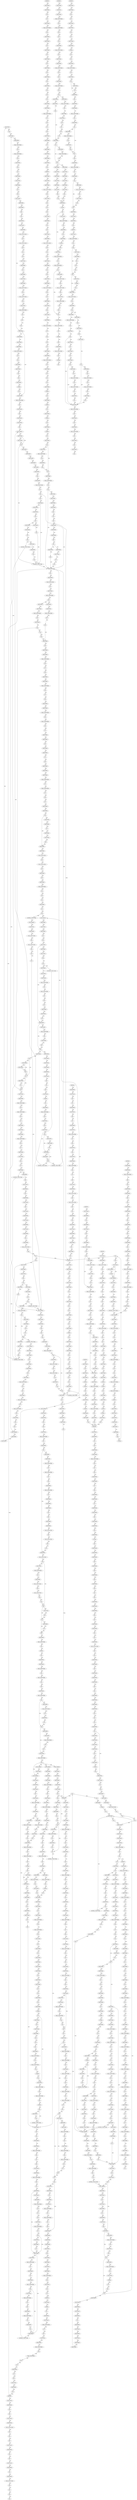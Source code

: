 strict digraph "" {
	node [label="\N"];
	13753	[ARGUMENT_INDEX=3,
		CODE=orig_size,
		COLUMN_NUMBER=28,
		LINE_NUMBER=1135,
		NAME=orig_size,
		ORDER=3,
		TYPE_FULL_NAME=int,
		filename="tls_sw.c",
		label=IDENTIFIER];
	13750	[ARGUMENT_INDEX=-1,
		CODE="sk_msg_trim(sk, msg_pl, orig_size)",
		COLUMN_NUMBER=4,
		DISPATCH_TYPE=STATIC_DISPATCH,
		LINE_NUMBER=1135,
		METHOD_FULL_NAME=sk_msg_trim,
		NAME=sk_msg_trim,
		ORDER=16,
		TYPE_FULL_NAME="<empty>",
		filename="tls_sw.c",
		label=CALL];
	13753 -> 13750	[label=CFG];
	13755	[ARGUMENT_INDEX=1,
		CODE=required_size,
		COLUMN_NUMBER=3,
		LINE_NUMBER=1138,
		NAME=required_size,
		ORDER=1,
		TYPE_FULL_NAME=int,
		filename="tls_sw.c",
		label=IDENTIFIER];
	13750 -> 13755	[label=CFG];
	1800	[ARGUMENT_INDEX=2,
		CANONICAL_NAME=sk_allocation,
		CODE=sk_allocation,
		COLUMN_NUMBER=10,
		LINE_NUMBER=376,
		ORDER=2,
		filename="tls_device.c",
		label=FIELD_IDENTIFIER];
	1798	[ARGUMENT_INDEX=3,
		CODE="sk->sk_allocation",
		COLUMN_NUMBER=10,
		DISPATCH_TYPE=STATIC_DISPATCH,
		LINE_NUMBER=376,
		METHOD_FULL_NAME="<operator>.indirectFieldAccess",
		NAME="<operator>.indirectFieldAccess",
		ORDER=3,
		TYPE_FULL_NAME="<empty>",
		filename="tls_device.c",
		label=CALL];
	1800 -> 1798	[label=CFG];
	1795	[ARGUMENT_INDEX=1,
		CODE="skb_page_frag_refill(prepend_size, pfrag,
						   sk->sk_allocation)",
		COLUMN_NUMBER=17,
		DISPATCH_TYPE=STATIC_DISPATCH,
		LINE_NUMBER=375,
		METHOD_FULL_NAME=skb_page_frag_refill,
		NAME=skb_page_frag_refill,
		ORDER=1,
		TYPE_FULL_NAME="<empty>",
		filename="tls_device.c",
		label=CALL];
	1798 -> 1795	[label=CFG];
	14091	[ARGUMENT_INDEX=1,
		CODE="ctx->open_rec",
		COLUMN_NUMBER=7,
		DISPATCH_TYPE=STATIC_DISPATCH,
		LINE_NUMBER=1260,
		METHOD_FULL_NAME="<operator>.indirectFieldAccess",
		NAME="<operator>.indirectFieldAccess",
		ORDER=1,
		TYPE_FULL_NAME="<empty>",
		filename="tls_sw.c",
		label=CALL];
	14090	[ARGUMENT_INDEX=-1,
		CODE="!ctx->open_rec",
		COLUMN_NUMBER=6,
		DISPATCH_TYPE=STATIC_DISPATCH,
		LINE_NUMBER=1260,
		METHOD_FULL_NAME="<operator>.logicalNot",
		NAME="<operator>.logicalNot",
		ORDER=1,
		TYPE_FULL_NAME="<empty>",
		filename="tls_sw.c",
		label=CALL];
	14091 -> 14090	[label=CFG];
	14099	[ARGUMENT_INDEX=1,
		CODE=tls_ctx,
		COLUMN_NUMBER=14,
		LINE_NUMBER=1263,
		NAME=tls_ctx,
		ORDER=1,
		TYPE_FULL_NAME="tls_context*",
		filename="tls_sw.c",
		label=IDENTIFIER];
	14090 -> 14099	[label=CFG];
	12837	[ARGUMENT_INDEX=-1,
		CODE="delta = msg->sg.size",
		COLUMN_NUMBER=3,
		DISPATCH_TYPE=STATIC_DISPATCH,
		LINE_NUMBER=872,
		METHOD_FULL_NAME="<operator>.assignment",
		NAME="<operator>.assignment",
		ORDER=1,
		TYPE_FULL_NAME="<empty>",
		filename="tls_sw.c",
		label=CALL];
	12846	[ARGUMENT_INDEX=1,
		CODE=psock,
		COLUMN_NUMBER=3,
		LINE_NUMBER=873,
		NAME=psock,
		ORDER=1,
		TYPE_FULL_NAME="sk_psock*",
		filename="tls_sw.c",
		label=IDENTIFIER];
	12837 -> 12846	[label=CFG];
	12847	[ARGUMENT_INDEX=2,
		CANONICAL_NAME=eval,
		CODE=eval,
		COLUMN_NUMBER=3,
		LINE_NUMBER=873,
		ORDER=2,
		filename="tls_sw.c",
		label=FIELD_IDENTIFIER];
	12846 -> 12847	[label=CFG];
	9273	[ARGUMENT_INDEX=1,
		CODE="struct tls_strparser *",
		COLUMN_NUMBER=32,
		CONTAINED_REF="<empty>",
		LINE_NUMBER=338,
		ORDER=1,
		PARSER_TYPE_NAME=CASTTypeId,
		TYPE_FULL_NAME="<empty>",
		filename="tls_strp.c",
		label=UNKNOWN];
	9276	[ARGUMENT_INDEX=1,
		CODE=desc,
		COLUMN_NUMBER=55,
		LINE_NUMBER=338,
		NAME=desc,
		ORDER=1,
		TYPE_FULL_NAME="read_descriptor_t*",
		filename="tls_strp.c",
		label=IDENTIFIER];
	9273 -> 9276	[label=CFG];
	9277	[ARGUMENT_INDEX=2,
		CANONICAL_NAME=arg,
		CODE=arg,
		COLUMN_NUMBER=55,
		LINE_NUMBER=338,
		ORDER=2,
		filename="tls_strp.c",
		label=FIELD_IDENTIFIER];
	9276 -> 9277	[label=CFG];
	13477	[ARGUMENT_INDEX=1,
		CODE=ctx,
		COLUMN_NUMBER=10,
		LINE_NUMBER=1048,
		NAME=ctx,
		ORDER=1,
		TYPE_FULL_NAME="tls_sw_context_tx*",
		filename="tls_sw.c",
		label=IDENTIFIER];
	13478	[ARGUMENT_INDEX=2,
		CANONICAL_NAME=open_rec,
		CODE=open_rec,
		COLUMN_NUMBER=10,
		LINE_NUMBER=1048,
		ORDER=2,
		filename="tls_sw.c",
		label=FIELD_IDENTIFIER];
	13477 -> 13478	[label=CFG];
	13476	[ARGUMENT_INDEX=2,
		CODE="ctx->open_rec",
		COLUMN_NUMBER=10,
		DISPATCH_TYPE=STATIC_DISPATCH,
		LINE_NUMBER=1048,
		METHOD_FULL_NAME="<operator>.indirectFieldAccess",
		NAME="<operator>.indirectFieldAccess",
		ORDER=2,
		TYPE_FULL_NAME="<empty>",
		filename="tls_sw.c",
		label=CALL];
	13478 -> 13476	[label=CFG];
	9315	[ARGUMENT_INDEX=1,
		CODE="IS_ENABLED(CONFIG_TLS_DEVICE)",
		COLUMN_NUMBER=6,
		DISPATCH_TYPE=STATIC_DISPATCH,
		LINE_NUMBER=351,
		METHOD_FULL_NAME=IS_ENABLED,
		NAME=IS_ENABLED,
		ORDER=1,
		TYPE_FULL_NAME="<empty>",
		filename="tls_strp.c",
		label=CALL];
	9314	[ARGUMENT_INDEX=-1,
		CODE="IS_ENABLED(CONFIG_TLS_DEVICE) && strp->mixed_decrypted",
		COLUMN_NUMBER=6,
		DISPATCH_TYPE=STATIC_DISPATCH,
		LINE_NUMBER=351,
		METHOD_FULL_NAME="<operator>.logicalAnd",
		NAME="<operator>.logicalAnd",
		ORDER=1,
		TYPE_FULL_NAME="<empty>",
		filename="tls_strp.c",
		label=CALL];
	9315 -> 9314	[label=CFG];
	9318	[ARGUMENT_INDEX=1,
		CODE=strp,
		COLUMN_NUMBER=39,
		LINE_NUMBER=351,
		NAME=strp,
		ORDER=1,
		TYPE_FULL_NAME="tls_strparser*",
		filename="tls_strp.c",
		label=IDENTIFIER];
	9315 -> 9318	[label=CFG];
	9322	[ARGUMENT_INDEX=1,
		CODE=ret,
		COLUMN_NUMBER=3,
		LINE_NUMBER=352,
		NAME=ret,
		ORDER=1,
		TYPE_FULL_NAME=int,
		filename="tls_strp.c",
		label=IDENTIFIER];
	9314 -> 9322	[label=CFG];
	9332	[ARGUMENT_INDEX=1,
		CODE=ret,
		COLUMN_NUMBER=3,
		LINE_NUMBER=354,
		NAME=ret,
		ORDER=1,
		TYPE_FULL_NAME=int,
		filename="tls_strp.c",
		label=IDENTIFIER];
	9314 -> 9332	[label=CFG];
	9319	[ARGUMENT_INDEX=2,
		CANONICAL_NAME=mixed_decrypted,
		CODE=mixed_decrypted,
		COLUMN_NUMBER=39,
		LINE_NUMBER=351,
		ORDER=2,
		filename="tls_strp.c",
		label=FIELD_IDENTIFIER];
	9318 -> 9319	[label=CFG];
	2028	[ARGUMENT_INDEX=2,
		CODE=MSG_MORE,
		COLUMN_NUMBER=34,
		LINE_NUMBER=451,
		NAME=MSG_MORE,
		ORDER=2,
		TYPE_FULL_NAME=ANY,
		filename="tls_device.c",
		label=IDENTIFIER];
	2026	[ARGUMENT_INDEX=2,
		CODE="flags | MSG_MORE",
		COLUMN_NUMBER=26,
		DISPATCH_TYPE=STATIC_DISPATCH,
		LINE_NUMBER=451,
		METHOD_FULL_NAME="<operator>.or",
		NAME="<operator>.or",
		ORDER=2,
		TYPE_FULL_NAME="<empty>",
		filename="tls_device.c",
		label=CALL];
	2028 -> 2026	[label=CFG];
	2024	[ARGUMENT_INDEX=-1,
		CODE="tls_push_record_flags = flags | MSG_MORE",
		COLUMN_NUMBER=2,
		DISPATCH_TYPE=STATIC_DISPATCH,
		LINE_NUMBER=451,
		METHOD_FULL_NAME="<operator>.assignment",
		NAME="<operator>.assignment",
		ORDER=25,
		TYPE_FULL_NAME="<empty>",
		filename="tls_device.c",
		label=CALL];
	2026 -> 2024	[label=CFG];
	2399	[ARGUMENT_INDEX=2,
		CANONICAL_NAME=msg_iter,
		CODE=msg_iter,
		COLUMN_NUMBER=26,
		LINE_NUMBER=583,
		ORDER=2,
		filename="tls_device.c",
		label=FIELD_IDENTIFIER];
	2397	[ARGUMENT_INDEX=1,
		CODE="msg->msg_iter",
		COLUMN_NUMBER=26,
		DISPATCH_TYPE=STATIC_DISPATCH,
		LINE_NUMBER=583,
		METHOD_FULL_NAME="<operator>.indirectFieldAccess",
		NAME="<operator>.indirectFieldAccess",
		ORDER=1,
		TYPE_FULL_NAME="<empty>",
		filename="tls_device.c",
		label=CALL];
	2399 -> 2397	[label=CFG];
	2396	[ARGUMENT_INDEX=2,
		CODE="&msg->msg_iter",
		COLUMN_NUMBER=25,
		DISPATCH_TYPE=STATIC_DISPATCH,
		LINE_NUMBER=583,
		METHOD_FULL_NAME="<operator>.addressOf",
		NAME="<operator>.addressOf",
		ORDER=2,
		TYPE_FULL_NAME="<empty>",
		filename="tls_device.c",
		label=CALL];
	2397 -> 2396	[label=CFG];
	13070	[ARGUMENT_INDEX=1,
		CODE="msg->apply_bytes -= send",
		COLUMN_NUMBER=4,
		DISPATCH_TYPE=STATIC_DISPATCH,
		LINE_NUMBER=923,
		METHOD_FULL_NAME="<operator>.assignmentMinus",
		NAME="<operator>.assignmentMinus",
		ORDER=1,
		TYPE_FULL_NAME="<empty>",
		filename="tls_sw.c",
		label=CALL];
	13079	[ARGUMENT_INDEX=1,
		CODE=msg,
		COLUMN_NUMBER=7,
		LINE_NUMBER=924,
		NAME=msg,
		ORDER=1,
		TYPE_FULL_NAME="sk_msg*",
		filename="tls_sw.c",
		label=IDENTIFIER];
	13070 -> 13079	[label=CFG];
	13080	[ARGUMENT_INDEX=2,
		CANONICAL_NAME=sg,
		CODE=sg,
		COLUMN_NUMBER=7,
		LINE_NUMBER=924,
		ORDER=2,
		filename="tls_sw.c",
		label=FIELD_IDENTIFIER];
	13079 -> 13080	[label=CFG];
	12931	[ARGUMENT_INDEX=1,
		CODE=err,
		COLUMN_NUMBER=14,
		LINE_NUMBER=889,
		NAME=err,
		ORDER=1,
		TYPE_FULL_NAME=int,
		filename="tls_sw.c",
		label=IDENTIFIER];
	12933	[ARGUMENT_INDEX=1,
		CODE=EINPROGRESS,
		COLUMN_NUMBER=22,
		LINE_NUMBER=889,
		NAME=EINPROGRESS,
		ORDER=1,
		TYPE_FULL_NAME=ANY,
		filename="tls_sw.c",
		label=IDENTIFIER];
	12931 -> 12933	[label=CFG];
	12932	[ARGUMENT_INDEX=2,
		CODE="-EINPROGRESS",
		COLUMN_NUMBER=21,
		DISPATCH_TYPE=STATIC_DISPATCH,
		LINE_NUMBER=889,
		METHOD_FULL_NAME="<operator>.minus",
		NAME="<operator>.minus",
		ORDER=2,
		TYPE_FULL_NAME="<empty>",
		filename="tls_sw.c",
		label=CALL];
	12933 -> 12932	[label=CFG];
	2089	[ARGUMENT_INDEX=1,
		CODE="continue;",
		COLUMN_NUMBER=5,
		CONTROL_STRUCTURE_TYPE=CONTINUE,
		LINE_NUMBER=472,
		ORDER=1,
		PARSER_TYPE_NAME=CASTContinueStatement,
		filename="tls_device.c",
		label=CONTROL_STRUCTURE];
	2319	[ARGUMENT_INDEX=1,
		CODE=done,
		COLUMN_NUMBER=12,
		LINE_NUMBER=555,
		NAME=done,
		ORDER=1,
		TYPE_FULL_NAME=bool,
		filename="tls_device.c",
		label=IDENTIFIER];
	2089 -> 2319	[label=CFG];
	2318	[ARGUMENT_INDEX=-1,
		CODE="!done",
		COLUMN_NUMBER=11,
		DISPATCH_TYPE=STATIC_DISPATCH,
		LINE_NUMBER=555,
		METHOD_FULL_NAME="<operator>.logicalNot",
		NAME="<operator>.logicalNot",
		ORDER=2,
		TYPE_FULL_NAME="<empty>",
		filename="tls_device.c",
		label=CALL];
	2319 -> 2318	[label=CFG];
	13648	[ARGUMENT_INDEX=2,
		CODE="msg_pl->sg.end",
		COLUMN_NUMBER=16,
		DISPATCH_TYPE=STATIC_DISPATCH,
		LINE_NUMBER=1104,
		METHOD_FULL_NAME="<operator>.fieldAccess",
		NAME="<operator>.fieldAccess",
		ORDER=2,
		TYPE_FULL_NAME="<empty>",
		filename="tls_sw.c",
		label=CALL];
	13646	[ARGUMENT_INDEX=-1,
		CODE="first = msg_pl->sg.end",
		COLUMN_NUMBER=8,
		DISPATCH_TYPE=STATIC_DISPATCH,
		LINE_NUMBER=1104,
		METHOD_FULL_NAME="<operator>.assignment",
		NAME="<operator>.assignment",
		ORDER=2,
		TYPE_FULL_NAME="<empty>",
		filename="tls_sw.c",
		label=CALL];
	13648 -> 13646	[label=CFG];
	13654	[ARGUMENT_INDEX=1,
		CODE=ret,
		COLUMN_NUMBER=4,
		LINE_NUMBER=1106,
		NAME=ret,
		ORDER=1,
		TYPE_FULL_NAME=int,
		filename="tls_sw.c",
		label=IDENTIFIER];
	13646 -> 13654	[label=CFG];
	13730	[ARGUMENT_INDEX=-1,
		CODE="rollback_iter:
			copied -= try_to_copy;",
		COLUMN_NUMBER=1,
		LINE_NUMBER=1129,
		NAME=rollback_iter,
		ORDER=11,
		PARSER_TYPE_NAME=CASTLabelStatement,
		filename="tls_sw.c",
		label=JUMP_TARGET];
	13732	[ARGUMENT_INDEX=1,
		CODE=copied,
		COLUMN_NUMBER=4,
		LINE_NUMBER=1130,
		NAME=copied,
		ORDER=1,
		TYPE_FULL_NAME=ssize_t,
		filename="tls_sw.c",
		label=IDENTIFIER];
	13730 -> 13732	[label=CFG];
	13733	[ARGUMENT_INDEX=2,
		CODE=try_to_copy,
		COLUMN_NUMBER=14,
		LINE_NUMBER=1130,
		NAME=try_to_copy,
		ORDER=2,
		TYPE_FULL_NAME=size_t,
		filename="tls_sw.c",
		label=IDENTIFIER];
	13732 -> 13733	[label=CFG];
	13078	[ARGUMENT_INDEX=1,
		CODE="msg->sg",
		COLUMN_NUMBER=7,
		DISPATCH_TYPE=STATIC_DISPATCH,
		LINE_NUMBER=924,
		METHOD_FULL_NAME="<operator>.indirectFieldAccess",
		NAME="<operator>.indirectFieldAccess",
		ORDER=1,
		TYPE_FULL_NAME="<empty>",
		filename="tls_sw.c",
		label=CALL];
	13081	[ARGUMENT_INDEX=2,
		CANONICAL_NAME=size,
		CODE=size,
		COLUMN_NUMBER=7,
		LINE_NUMBER=924,
		ORDER=2,
		filename="tls_sw.c",
		label=FIELD_IDENTIFIER];
	13078 -> 13081	[label=CFG];
	13077	[ARGUMENT_INDEX=1,
		CODE="msg->sg.size",
		COLUMN_NUMBER=7,
		DISPATCH_TYPE=STATIC_DISPATCH,
		LINE_NUMBER=924,
		METHOD_FULL_NAME="<operator>.fieldAccess",
		NAME="<operator>.fieldAccess",
		ORDER=1,
		TYPE_FULL_NAME="<empty>",
		filename="tls_sw.c",
		label=CALL];
	13081 -> 13077	[label=CFG];
	11785	[ARGUMENT_INDEX=1,
		CODE=orig_size,
		COLUMN_NUMBER=6,
		LINE_NUMBER=613,
		NAME=orig_size,
		ORDER=1,
		TYPE_FULL_NAME=u32,
		filename="tls_sw.c",
		label=IDENTIFIER];
	11788	[ARGUMENT_INDEX=1,
		CODE=msg_opl,
		COLUMN_NUMBER=18,
		LINE_NUMBER=613,
		NAME=msg_opl,
		ORDER=1,
		TYPE_FULL_NAME="sk_msg*",
		filename="tls_sw.c",
		label=IDENTIFIER];
	11785 -> 11788	[label=CFG];
	11789	[ARGUMENT_INDEX=2,
		CANONICAL_NAME=sg,
		CODE=sg,
		COLUMN_NUMBER=18,
		LINE_NUMBER=613,
		ORDER=2,
		filename="tls_sw.c",
		label=FIELD_IDENTIFIER];
	11788 -> 11789	[label=CFG];
	13684	[ARGUMENT_INDEX=6,
		CODE="msg->msg_flags",
		COLUMN_NUMBER=9,
		DISPATCH_TYPE=STATIC_DISPATCH,
		LINE_NUMBER=1117,
		METHOD_FULL_NAME="<operator>.indirectFieldAccess",
		NAME="<operator>.indirectFieldAccess",
		ORDER=6,
		TYPE_FULL_NAME="<empty>",
		filename="tls_sw.c",
		label=CALL];
	13677	[ARGUMENT_INDEX=2,
		CODE="bpf_exec_tx_verdict(msg_pl, sk, full_record,
						  record_type, &copied,
						  msg->msg_flags)",
		COLUMN_NUMBER=10,
		DISPATCH_TYPE=STATIC_DISPATCH,
		LINE_NUMBER=1115,
		METHOD_FULL_NAME=bpf_exec_tx_verdict,
		NAME=bpf_exec_tx_verdict,
		ORDER=2,
		TYPE_FULL_NAME="<empty>",
		filename="tls_sw.c",
		label=CALL];
	13684 -> 13677	[label=CFG];
	12729	[AST_PARENT_FULL_NAME="tls_sw.c:<global>",
		AST_PARENT_TYPE=TYPE_DECL,
		CODE="static int bpf_exec_tx_verdict(struct sk_msg *msg, struct sock *sk,
			       bool full_record, u8 record_type,
			       ssize_\
t *copied, int flags)
{
	struct tls_context *tls_ctx = tls_get_ctx(sk);
	struct tls_sw_context_tx *ctx = tls_sw_ctx_tx(tls_ctx);
	\
struct sk_msg msg_redir = { };
	struct sk_psock *psock;
	struct sock *sk_redir;
	struct tls_rec *rec;
	bool enospc, policy, redir_\
ingress;
	int err = 0, send;
	u32 delta = 0;

	policy = !(flags & MSG_SENDPAGE_NOPOLICY);
	psock = sk_psock_get(sk);
	if (!psock || !\
policy) {
		err = tls_push_record(sk, flags, record_type);
		if (err && err != -EINPROGRESS && sk->sk_err == EBADMSG) {
			*copied \
-= sk_msg_free(sk, msg);
			tls_free_open_rec(sk);
			err = -sk->sk_err;
		}
		if (psock)
			sk_psock_put(sk, psock);
		return err;
	}
\
more_data:
	enospc = sk_msg_full(msg);
	if (psock->eval == __SK_NONE) {
		delta = msg->sg.size;
		psock->eval = sk_psock_msg_verdict(\
sk, psock, msg);
		delta -= msg->sg.size;
	}
	if (msg->cork_bytes && msg->cor...",
		COLUMN_NUMBER=1,
		COLUMN_NUMBER_END=1,
		FILENAME="tls_sw.c",
		FULL_NAME=bpf_exec_tx_verdict,
		IS_EXTERNAL=false,
		LINE_NUMBER=842,
		LINE_NUMBER_END=952,
		NAME=bpf_exec_tx_verdict,
		ORDER=24,
		SIGNATURE="int bpf_exec_tx_verdict (sk_msg*,sock*,bool,u8,ssize_t*,int)",
		filename="tls_sw.c",
		label=METHOD];
	13677 -> 12729	[label=CALL];
	13675	[ARGUMENT_INDEX=-1,
		CODE="ret = bpf_exec_tx_verdict(msg_pl, sk, full_record,
						  record_type, &copied,
						  msg->msg_flags)",
		COLUMN_NUMBER=4,
		DISPATCH_TYPE=STATIC_DISPATCH,
		LINE_NUMBER=1115,
		METHOD_FULL_NAME="<operator>.assignment",
		NAME="<operator>.assignment",
		ORDER=8,
		TYPE_FULL_NAME="<empty>",
		filename="tls_sw.c",
		label=CALL];
	13677 -> 13675	[label=CFG];
	2417	[AST_PARENT_FULL_NAME="tls_device.c:<global>",
		AST_PARENT_TYPE=TYPE_DECL,
		CODE="void tls_device_splice_eof(struct socket *sock)
{
	struct sock *sk = sock->sk;
	struct tls_context *tls_ctx = tls_get_ctx(sk);
	\
struct iov_iter iter = {};

	if (!tls_is_partially_sent_record(tls_ctx))
		return;

	mutex_lock(&tls_ctx->tx_lock);
	lock_sock(sk);

	\
if (tls_is_partially_sent_record(tls_ctx)) {
		iov_iter_bvec(&iter, ITER_SOURCE, NULL, 0, 0);
		tls_push_data(sk, &iter, 0, 0, TLS_\
RECORD_TYPE_DATA);
	}

	release_sock(sk);
	mutex_unlock(&tls_ctx->tx_lock);
}",
		COLUMN_NUMBER=1,
		COLUMN_NUMBER_END=1,
		FILENAME="tls_device.c",
		FULL_NAME=tls_device_splice_eof,
		IS_EXTERNAL=false,
		LINE_NUMBER=592,
		LINE_NUMBER_END=611,
		NAME=tls_device_splice_eof,
		ORDER=27,
		SIGNATURE="void tls_device_splice_eof (socket*)",
		filename="tls_device.c",
		label=METHOD];
	2422	[ARGUMENT_INDEX=1,
		CODE=sk,
		COLUMN_NUMBER=15,
		LINE_NUMBER=594,
		NAME=sk,
		ORDER=1,
		TYPE_FULL_NAME="sock*",
		filename="tls_device.c",
		label=IDENTIFIER];
	2417 -> 2422	[label=CFG];
	2424	[ARGUMENT_INDEX=1,
		CODE=sock,
		COLUMN_NUMBER=20,
		LINE_NUMBER=594,
		NAME=sock,
		ORDER=1,
		TYPE_FULL_NAME="socket*",
		filename="tls_device.c",
		label=IDENTIFIER];
	2422 -> 2424	[label=CFG];
	12360	[ARGUMENT_INDEX=7,
		CODE="prot->overhead_size",
		COLUMN_NUMBER=22,
		DISPATCH_TYPE=STATIC_DISPATCH,
		LINE_NUMBER=756,
		METHOD_FULL_NAME="<operator>.indirectFieldAccess",
		NAME="<operator>.indirectFieldAccess",
		ORDER=7,
		TYPE_FULL_NAME="<empty>",
		filename="tls_sw.c",
		label=CALL];
	12364	[ARGUMENT_INDEX=1,
		CODE=orig_end,
		COLUMN_NUMBER=10,
		LINE_NUMBER=757,
		NAME=orig_end,
		ORDER=1,
		TYPE_FULL_NAME=u32,
		filename="tls_sw.c",
		label=IDENTIFIER];
	12360 -> 12364	[label=CFG];
	12363	[ARGUMENT_INDEX=8,
		CODE="&orig_end",
		COLUMN_NUMBER=9,
		DISPATCH_TYPE=STATIC_DISPATCH,
		LINE_NUMBER=757,
		METHOD_FULL_NAME="<operator>.addressOf",
		NAME="<operator>.addressOf",
		ORDER=8,
		TYPE_FULL_NAME="<empty>",
		filename="tls_sw.c",
		label=CALL];
	12364 -> 12363	[label=CFG];
	6555	[ARGUMENT_INDEX=1,
		CODE="(sock_net(sk))->mib",
		COLUMN_NUMBER=3,
		DISPATCH_TYPE=STATIC_DISPATCH,
		LINE_NUMBER=356,
		METHOD_FULL_NAME="<operator>.indirectFieldAccess",
		NAME="<operator>.indirectFieldAccess",
		ORDER=1,
		TYPE_FULL_NAME="<empty>",
		filename="tls_main.c",
		label=CALL];
	6559	[ARGUMENT_INDEX=2,
		CANONICAL_NAME=tls_statistics,
		CODE=tls_statistics,
		COLUMN_NUMBER=3,
		LINE_NUMBER=356,
		ORDER=2,
		filename="tls_main.c",
		label=FIELD_IDENTIFIER];
	6555 -> 6559	[label=CFG];
	6554	[ARGUMENT_INDEX=1,
		CODE="(sock_net(sk))->mib.tls_statistics",
		COLUMN_NUMBER=3,
		DISPATCH_TYPE=STATIC_DISPATCH,
		LINE_NUMBER=356,
		METHOD_FULL_NAME="<operator>.fieldAccess",
		NAME="<operator>.fieldAccess",
		ORDER=1,
		TYPE_FULL_NAME="<empty>",
		filename="tls_main.c",
		label=CALL];
	6559 -> 6554	[label=CFG];
	2226	[ARGUMENT_INDEX=1,
		CODE=copy,
		COLUMN_NUMBER=4,
		LINE_NUMBER=520,
		NAME=copy,
		ORDER=1,
		TYPE_FULL_NAME=int,
		filename="tls_device.c",
		label=IDENTIFIER];
	2228	[ARGUMENT_INDEX=1,
		CODE=size_t,
		COLUMN_NUMBER=17,
		LINE_NUMBER=520,
		NAME=size_t,
		ORDER=1,
		TYPE_FULL_NAME=ANY,
		filename="tls_device.c",
		label=IDENTIFIER];
	2226 -> 2228	[label=CFG];
	2229	[ARGUMENT_INDEX=2,
		CODE=copy,
		COLUMN_NUMBER=25,
		LINE_NUMBER=520,
		NAME=copy,
		ORDER=2,
		TYPE_FULL_NAME=int,
		filename="tls_device.c",
		label=IDENTIFIER];
	2228 -> 2229	[label=CFG];
	2283	[ARGUMENT_INDEX=1,
		CODE="done || record->len >= max_open_record_len",
		COLUMN_NUMBER=7,
		DISPATCH_TYPE=STATIC_DISPATCH,
		LINE_NUMBER=542,
		METHOD_FULL_NAME="<operator>.logicalOr",
		NAME="<operator>.logicalOr",
		ORDER=1,
		TYPE_FULL_NAME="<empty>",
		filename="tls_device.c",
		label=CALL];
	2282	[ARGUMENT_INDEX=-1,
		CODE="done || record->len >= max_open_record_len ||
		    (record->num_frags >= MAX_SKB_FRAGS - 1)",
		COLUMN_NUMBER=7,
		DISPATCH_TYPE=STATIC_DISPATCH,
		LINE_NUMBER=542,
		METHOD_FULL_NAME="<operator>.logicalOr",
		NAME="<operator>.logicalOr",
		ORDER=1,
		TYPE_FULL_NAME="<empty>",
		filename="tls_device.c",
		label=CALL];
	2283 -> 2282	[label=CFG];
	2292	[ARGUMENT_INDEX=1,
		CODE=record,
		COLUMN_NUMBER=8,
		LINE_NUMBER=543,
		NAME=record,
		ORDER=1,
		TYPE_FULL_NAME="tls_record_info*",
		filename="tls_device.c",
		label=IDENTIFIER];
	2283 -> 2292	[label=CFG];
	2282 -> 2319	[label=CFG];
	2299	[ARGUMENT_INDEX=1,
		CODE=sk,
		COLUMN_NUMBER=28,
		LINE_NUMBER=544,
		NAME=sk,
		ORDER=1,
		TYPE_FULL_NAME="sock*",
		filename="tls_device.c",
		label=IDENTIFIER];
	2282 -> 2299	[label=CFG];
	2293	[ARGUMENT_INDEX=2,
		CANONICAL_NAME=num_frags,
		CODE=num_frags,
		COLUMN_NUMBER=8,
		LINE_NUMBER=543,
		ORDER=2,
		filename="tls_device.c",
		label=FIELD_IDENTIFIER];
	2292 -> 2293	[label=CFG];
	6520	[ARGUMENT_INDEX=2,
		CODE=TLS_SW,
		COLUMN_NUMBER=22,
		LINE_NUMBER=351,
		NAME=TLS_SW,
		ORDER=2,
		TYPE_FULL_NAME=ANY,
		filename="tls_main.c",
		label=IDENTIFIER];
	6516	[ARGUMENT_INDEX=-1,
		CODE="ctx->tx_conf == TLS_SW",
		COLUMN_NUMBER=6,
		DISPATCH_TYPE=STATIC_DISPATCH,
		LINE_NUMBER=351,
		METHOD_FULL_NAME="<operator>.equals",
		NAME="<operator>.equals",
		ORDER=1,
		TYPE_FULL_NAME="<empty>",
		filename="tls_main.c",
		label=CALL];
	6520 -> 6516	[label=CFG];
	6542	[ARGUMENT_INDEX=1,
		CODE=ctx,
		COLUMN_NUMBER=13,
		LINE_NUMBER=354,
		NAME=ctx,
		ORDER=1,
		TYPE_FULL_NAME="tls_context*",
		filename="tls_main.c",
		label=IDENTIFIER];
	6516 -> 6542	[label=CFG];
	6523	[ARGUMENT_INDEX=1,
		CODE=sk,
		COLUMN_NUMBER=31,
		LINE_NUMBER=352,
		NAME=sk,
		ORDER=1,
		TYPE_FULL_NAME="sock*",
		filename="tls_main.c",
		label=IDENTIFIER];
	6516 -> 6523	[label=CFG];
	12319	[ARGUMENT_INDEX=1,
		CODE="msg_en->sg",
		COLUMN_NUMBER=31,
		DISPATCH_TYPE=STATIC_DISPATCH,
		LINE_NUMBER=747,
		METHOD_FULL_NAME="<operator>.indirectFieldAccess",
		NAME="<operator>.indirectFieldAccess",
		ORDER=1,
		TYPE_FULL_NAME="<empty>",
		filename="tls_sw.c",
		label=CALL];
	12322	[ARGUMENT_INDEX=2,
		CANONICAL_NAME=size,
		CODE=size,
		COLUMN_NUMBER=31,
		LINE_NUMBER=747,
		ORDER=2,
		filename="tls_sw.c",
		label=FIELD_IDENTIFIER];
	12319 -> 12322	[label=CFG];
	12318	[ARGUMENT_INDEX=2,
		CODE="msg_en->sg.size",
		COLUMN_NUMBER=31,
		DISPATCH_TYPE=STATIC_DISPATCH,
		LINE_NUMBER=747,
		METHOD_FULL_NAME="<operator>.fieldAccess",
		NAME="<operator>.fieldAccess",
		ORDER=2,
		TYPE_FULL_NAME="<empty>",
		filename="tls_sw.c",
		label=CALL];
	12322 -> 12318	[label=CFG];
	2389	[ARGUMENT_INDEX=-1,
		CODE=rc,
		COLUMN_NUMBER=7,
		LINE_NUMBER=579,
		NAME=rc,
		ORDER=1,
		TYPE_FULL_NAME=int,
		filename="tls_device.c",
		label=IDENTIFIER];
	2393	[ARGUMENT_INDEX=1,
		CODE=rc,
		COLUMN_NUMBER=2,
		LINE_NUMBER=583,
		NAME=rc,
		ORDER=1,
		TYPE_FULL_NAME=int,
		filename="tls_device.c",
		label=IDENTIFIER];
	2389 -> 2393	[label=CFG];
	2395	[ARGUMENT_INDEX=1,
		CODE=sk,
		COLUMN_NUMBER=21,
		LINE_NUMBER=583,
		NAME=sk,
		ORDER=1,
		TYPE_FULL_NAME="sock*",
		filename="tls_device.c",
		label=IDENTIFIER];
	2393 -> 2395	[label=CFG];
	13827	[ARGUMENT_INDEX=1,
		CODE=copied,
		COLUMN_NUMBER=3,
		LINE_NUMBER=1166,
		NAME=copied,
		ORDER=1,
		TYPE_FULL_NAME=ssize_t,
		filename="tls_sw.c",
		label=IDENTIFIER];
	13828	[ARGUMENT_INDEX=2,
		CODE=try_to_copy,
		COLUMN_NUMBER=13,
		LINE_NUMBER=1166,
		NAME=try_to_copy,
		ORDER=2,
		TYPE_FULL_NAME=size_t,
		filename="tls_sw.c",
		label=IDENTIFIER];
	13827 -> 13828	[label=CFG];
	13826	[ARGUMENT_INDEX=-1,
		CODE="copied += try_to_copy",
		COLUMN_NUMBER=3,
		DISPATCH_TYPE=STATIC_DISPATCH,
		LINE_NUMBER=1166,
		METHOD_FULL_NAME="<operator>.assignmentPlus",
		NAME="<operator>.assignmentPlus",
		ORDER=23,
		TYPE_FULL_NAME="<empty>",
		filename="tls_sw.c",
		label=CALL];
	13828 -> 13826	[label=CFG];
	2035	[ARGUMENT_INDEX=2,
		CODE=MSG_DONTWAIT,
		COLUMN_NUMBER=36,
		LINE_NUMBER=453,
		NAME=MSG_DONTWAIT,
		ORDER=2,
		TYPE_FULL_NAME=ANY,
		filename="tls_device.c",
		label=IDENTIFIER];
	2033	[ARGUMENT_INDEX=2,
		CODE="flags & MSG_DONTWAIT",
		COLUMN_NUMBER=28,
		DISPATCH_TYPE=STATIC_DISPATCH,
		LINE_NUMBER=453,
		METHOD_FULL_NAME="<operator>.and",
		NAME="<operator>.and",
		ORDER=2,
		TYPE_FULL_NAME="<empty>",
		filename="tls_device.c",
		label=CALL];
	2035 -> 2033	[label=CFG];
	2031	[ARGUMENT_INDEX=2,
		CODE="sock_sndtimeo(sk, flags & MSG_DONTWAIT)",
		COLUMN_NUMBER=10,
		DISPATCH_TYPE=STATIC_DISPATCH,
		LINE_NUMBER=453,
		METHOD_FULL_NAME=sock_sndtimeo,
		NAME=sock_sndtimeo,
		ORDER=2,
		TYPE_FULL_NAME="<empty>",
		filename="tls_device.c",
		label=CALL];
	2033 -> 2031	[label=CFG];
	2294	[ARGUMENT_INDEX=2,
		CODE="MAX_SKB_FRAGS - 1",
		COLUMN_NUMBER=29,
		DISPATCH_TYPE=STATIC_DISPATCH,
		LINE_NUMBER=543,
		METHOD_FULL_NAME="<operator>.subtraction",
		NAME="<operator>.subtraction",
		ORDER=2,
		TYPE_FULL_NAME="<empty>",
		filename="tls_device.c",
		label=CALL];
	2290	[ARGUMENT_INDEX=2,
		CODE="record->num_frags >= MAX_SKB_FRAGS - 1",
		COLUMN_NUMBER=8,
		DISPATCH_TYPE=STATIC_DISPATCH,
		LINE_NUMBER=543,
		METHOD_FULL_NAME="<operator>.greaterEqualsThan",
		NAME="<operator>.greaterEqualsThan",
		ORDER=2,
		TYPE_FULL_NAME="<empty>",
		filename="tls_device.c",
		label=CALL];
	2294 -> 2290	[label=CFG];
	2290 -> 2282	[label=CFG];
	12323	[ARGUMENT_INDEX=2,
		CODE="split &&
		      split_point +
		      prot->overhead_size > msg_en->sg.size",
		COLUMN_NUMBER=9,
		DISPATCH_TYPE=STATIC_DISPATCH,
		LINE_NUMBER=748,
		METHOD_FULL_NAME="<operator>.logicalAnd",
		NAME="<operator>.logicalAnd",
		ORDER=2,
		TYPE_FULL_NAME="<empty>",
		filename="tls_sw.c",
		label=CALL];
	12304	[ARGUMENT_INDEX=1,
		CODE="(!split &&
		      msg_pl->sg.size +
		      prot->overhead_size > msg_en->sg.size) ||
		     (split &&
		      split_point +
		      \
prot->overhead_size > msg_en->sg.size)",
		COLUMN_NUMBER=15,
		DISPATCH_TYPE=STATIC_DISPATCH,
		LINE_NUMBER=745,
		METHOD_FULL_NAME="<operator>.logicalOr",
		NAME="<operator>.logicalOr",
		ORDER=1,
		TYPE_FULL_NAME="<empty>",
		filename="tls_sw.c",
		label=CALL];
	12323 -> 12304	[label=CFG];
	12303	[ARGUMENT_INDEX=-1,
		CODE="unlikely((!split &&
		      msg_pl->sg.size +
		      prot->overhead_size > msg_en->sg.size) ||
		     (split &&
		      split_point +
		      \
prot->overhead_size > msg_en->sg.size))",
		COLUMN_NUMBER=6,
		DISPATCH_TYPE=STATIC_DISPATCH,
		LINE_NUMBER=745,
		METHOD_FULL_NAME=unlikely,
		NAME=unlikely,
		ORDER=1,
		TYPE_FULL_NAME="<empty>",
		filename="tls_sw.c",
		label=CALL];
	12304 -> 12303	[label=CFG];
	2311	[ARGUMENT_INDEX=5,
		CODE=tls_push_record_flags,
		COLUMN_NUMBER=11,
		LINE_NUMBER=551,
		NAME=tls_push_record_flags,
		ORDER=5,
		TYPE_FULL_NAME=int,
		filename="tls_device.c",
		label=IDENTIFIER];
	2306	[ARGUMENT_INDEX=2,
		CODE="tls_push_record(sk,
					     tls_ctx,
					     ctx,
					     record,
					     tls_push_record_flags)",
		COLUMN_NUMBER=9,
		DISPATCH_TYPE=STATIC_DISPATCH,
		LINE_NUMBER=547,
		METHOD_FULL_NAME=tls_push_record,
		NAME=tls_push_record,
		ORDER=2,
		TYPE_FULL_NAME="<empty>",
		filename="tls_device.c",
		label=CALL];
	2311 -> 2306	[label=CFG];
	12228	[AST_PARENT_FULL_NAME="tls_sw.c:<global>",
		AST_PARENT_TYPE=TYPE_DECL,
		CODE="static int tls_push_record(struct sock *sk, int flags,
			   unsigned char record_type)
{
	struct tls_context *tls_ctx = tls_get_\
ctx(sk);
	struct tls_prot_info *prot = &tls_ctx->prot_info;
	struct tls_sw_context_tx *ctx = tls_sw_ctx_tx(tls_ctx);
	struct tls_\
rec *rec = ctx->open_rec, *tmp = NULL;
	u32 i, split_point, orig_end;
	struct sk_msg *msg_pl, *msg_en;
	struct aead_request *req;
	\
bool split;
	int rc;

	if (!rec)
		return 0;

	msg_pl = &rec->msg_plaintext;
	msg_en = &rec->msg_encrypted;

	split_point = msg_\
pl->apply_bytes;
	split = split_point && split_point < msg_pl->sg.size;
	if (unlikely((!split &&
		      msg_pl->sg.size +
		      \
prot->overhead_size > msg_en->sg.size) ||
		     (split &&
		      split_point +
		      prot->overhead_size > msg_en->sg.size))) {
		\
split = true;
		split_point = msg_en->sg.size;
	}
	if (split) {
		rc = tls_split_open_record(sk, rec, &tmp, msg_pl, msg_en,
					   \
split_point, prot->overhead_size,
					   &orig_end);
		if (rc < 0)
			return rc;
	...",
		COLUMN_NUMBER=1,
		COLUMN_NUMBER_END=1,
		FILENAME="tls_sw.c",
		FULL_NAME=tls_push_record,
		IS_EXTERNAL=false,
		LINE_NUMBER=724,
		LINE_NUMBER_END=840,
		NAME=tls_push_record,
		ORDER=23,
		SIGNATURE="int tls_push_record (sock*,int,unsigned char)",
		filename="tls_sw.c",
		label=METHOD];
	2306 -> 12228	[label=CALL];
	2304	[ARGUMENT_INDEX=-1,
		CODE="rc = tls_push_record(sk,
					     tls_ctx,
					     ctx,
					     record,
					     tls_push_record_flags)",
		COLUMN_NUMBER=4,
		DISPATCH_TYPE=STATIC_DISPATCH,
		LINE_NUMBER=547,
		METHOD_FULL_NAME="<operator>.assignment",
		NAME="<operator>.assignment",
		ORDER=2,
		TYPE_FULL_NAME="<empty>",
		filename="tls_device.c",
		label=CALL];
	2306 -> 2304	[label=CFG];
	13361	[ARGUMENT_INDEX=2,
		CANONICAL_NAME=async_capable,
		CODE=async_capable,
		COLUMN_NUMBER=23,
		LINE_NUMBER=1012,
		ORDER=2,
		filename="tls_sw.c",
		label=FIELD_IDENTIFIER];
	13359	[ARGUMENT_INDEX=2,
		CODE="ctx->async_capable",
		COLUMN_NUMBER=23,
		DISPATCH_TYPE=STATIC_DISPATCH,
		LINE_NUMBER=1012,
		METHOD_FULL_NAME="<operator>.indirectFieldAccess",
		NAME="<operator>.indirectFieldAccess",
		ORDER=2,
		TYPE_FULL_NAME="<empty>",
		filename="tls_sw.c",
		label=CALL];
	13361 -> 13359	[label=CFG];
	13357	[ARGUMENT_INDEX=-1,
		CODE="async_capable = ctx->async_capable",
		COLUMN_NUMBER=7,
		DISPATCH_TYPE=STATIC_DISPATCH,
		LINE_NUMBER=1012,
		METHOD_FULL_NAME="<operator>.assignment",
		NAME="<operator>.assignment",
		ORDER=10,
		TYPE_FULL_NAME="<empty>",
		filename="tls_sw.c",
		label=CALL];
	13359 -> 13357	[label=CFG];
	9321	[ARGUMENT_INDEX=1,
		CODE="ret = tls_strp_copyin_skb(strp, skb, in_skb, offset, in_len)",
		COLUMN_NUMBER=3,
		DISPATCH_TYPE=STATIC_DISPATCH,
		LINE_NUMBER=352,
		METHOD_FULL_NAME="<operator>.assignment",
		NAME="<operator>.assignment",
		ORDER=1,
		TYPE_FULL_NAME="<empty>",
		filename="tls_strp.c",
		label=CALL];
	9341	[ARGUMENT_INDEX=1,
		CODE=ret,
		COLUMN_NUMBER=6,
		LINE_NUMBER=355,
		NAME=ret,
		ORDER=1,
		TYPE_FULL_NAME=int,
		filename="tls_strp.c",
		label=IDENTIFIER];
	9321 -> 9341	[label=CFG];
	9342	[ARGUMENT_INDEX=2,
		CODE=0,
		COLUMN_NUMBER=12,
		LINE_NUMBER=355,
		ORDER=2,
		TYPE_FULL_NAME=int,
		filename="tls_strp.c",
		label=LITERAL];
	9341 -> 9342	[label=CFG];
	13458	[ARGUMENT_INDEX=-1,
		CODE="sk->sk_err",
		COLUMN_NUMBER=7,
		DISPATCH_TYPE=STATIC_DISPATCH,
		LINE_NUMBER=1042,
		METHOD_FULL_NAME="<operator>.indirectFieldAccess",
		NAME="<operator>.indirectFieldAccess",
		ORDER=1,
		TYPE_FULL_NAME="<empty>",
		filename="tls_sw.c",
		label=CALL];
	13471	[ARGUMENT_INDEX=1,
		CODE=ctx,
		COLUMN_NUMBER=7,
		LINE_NUMBER=1047,
		NAME=ctx,
		ORDER=1,
		TYPE_FULL_NAME="tls_sw_context_tx*",
		filename="tls_sw.c",
		label=IDENTIFIER];
	13458 -> 13471	[label=CFG];
	13472	[ARGUMENT_INDEX=2,
		CANONICAL_NAME=open_rec,
		CODE=open_rec,
		COLUMN_NUMBER=7,
		LINE_NUMBER=1047,
		ORDER=2,
		filename="tls_sw.c",
		label=FIELD_IDENTIFIER];
	13471 -> 13472	[label=CFG];
	12329	[ARGUMENT_INDEX=1,
		CODE=prot,
		COLUMN_NUMBER=9,
		LINE_NUMBER=750,
		NAME=prot,
		ORDER=1,
		TYPE_FULL_NAME="tls_prot_info*",
		filename="tls_sw.c",
		label=IDENTIFIER];
	12330	[ARGUMENT_INDEX=2,
		CANONICAL_NAME=overhead_size,
		CODE=overhead_size,
		COLUMN_NUMBER=9,
		LINE_NUMBER=750,
		ORDER=2,
		filename="tls_sw.c",
		label=FIELD_IDENTIFIER];
	12329 -> 12330	[label=CFG];
	12328	[ARGUMENT_INDEX=2,
		CODE="prot->overhead_size",
		COLUMN_NUMBER=9,
		DISPATCH_TYPE=STATIC_DISPATCH,
		LINE_NUMBER=750,
		METHOD_FULL_NAME="<operator>.indirectFieldAccess",
		NAME="<operator>.indirectFieldAccess",
		ORDER=2,
		TYPE_FULL_NAME="<empty>",
		filename="tls_sw.c",
		label=CALL];
	12330 -> 12328	[label=CFG];
	13084	[ARGUMENT_INDEX=1,
		CODE="tls_free_open_rec(sk)",
		COLUMN_NUMBER=4,
		DISPATCH_TYPE=STATIC_DISPATCH,
		LINE_NUMBER=925,
		METHOD_FULL_NAME=tls_free_open_rec,
		NAME=tls_free_open_rec,
		ORDER=1,
		TYPE_FULL_NAME="<empty>",
		filename="tls_sw.c",
		label=CALL];
	13088	[ARGUMENT_INDEX=1,
		CODE=copied,
		COLUMN_NUMBER=4,
		LINE_NUMBER=926,
		NAME=copied,
		ORDER=1,
		TYPE_FULL_NAME="ssize_t*",
		filename="tls_sw.c",
		label=IDENTIFIER];
	13084 -> 13088	[label=CFG];
	13087	[ARGUMENT_INDEX=1,
		CODE="*copied",
		COLUMN_NUMBER=3,
		DISPATCH_TYPE=STATIC_DISPATCH,
		LINE_NUMBER=926,
		METHOD_FULL_NAME="<operator>.indirection",
		NAME="<operator>.indirection",
		ORDER=1,
		TYPE_FULL_NAME="<empty>",
		filename="tls_sw.c",
		label=CALL];
	13088 -> 13087	[label=CFG];
	14149	[ARGUMENT_INDEX=-1,
		CODE=retrying,
		COLUMN_NUMBER=7,
		LINE_NUMBER=1282,
		NAME=retrying,
		ORDER=1,
		TYPE_FULL_NAME=bool,
		filename="tls_sw.c",
		label=IDENTIFIER];
	14153	[ARGUMENT_INDEX=1,
		CODE=retrying,
		COLUMN_NUMBER=3,
		LINE_NUMBER=1284,
		NAME=retrying,
		ORDER=1,
		TYPE_FULL_NAME=bool,
		filename="tls_sw.c",
		label=IDENTIFIER];
	14149 -> 14153	[label=CFG];
	14154	[ARGUMENT_INDEX=2,
		CODE=true,
		COLUMN_NUMBER=14,
		LINE_NUMBER=1284,
		NAME=true,
		ORDER=2,
		TYPE_FULL_NAME=ANY,
		filename="tls_sw.c",
		label=IDENTIFIER];
	14153 -> 14154	[label=CFG];
	11787	[ARGUMENT_INDEX=1,
		CODE="msg_opl->sg",
		COLUMN_NUMBER=18,
		DISPATCH_TYPE=STATIC_DISPATCH,
		LINE_NUMBER=613,
		METHOD_FULL_NAME="<operator>.indirectFieldAccess",
		NAME="<operator>.indirectFieldAccess",
		ORDER=1,
		TYPE_FULL_NAME="<empty>",
		filename="tls_sw.c",
		label=CALL];
	11789 -> 11787	[label=CFG];
	11790	[ARGUMENT_INDEX=2,
		CANONICAL_NAME=size,
		CODE=size,
		COLUMN_NUMBER=18,
		LINE_NUMBER=613,
		ORDER=2,
		filename="tls_sw.c",
		label=FIELD_IDENTIFIER];
	11787 -> 11790	[label=CFG];
	2368	[ARGUMENT_INDEX=-1,
		CODE="mutex_lock(&tls_ctx->tx_lock)",
		COLUMN_NUMBER=2,
		DISPATCH_TYPE=STATIC_DISPATCH,
		LINE_NUMBER=574,
		METHOD_FULL_NAME=mutex_lock,
		NAME=mutex_lock,
		ORDER=7,
		TYPE_FULL_NAME="<empty>",
		filename="tls_device.c",
		label=CALL];
	2374	[ARGUMENT_INDEX=1,
		CODE=sk,
		COLUMN_NUMBER=12,
		LINE_NUMBER=575,
		NAME=sk,
		ORDER=1,
		TYPE_FULL_NAME="sock*",
		filename="tls_device.c",
		label=IDENTIFIER];
	2368 -> 2374	[label=CFG];
	2373	[ARGUMENT_INDEX=-1,
		CODE="lock_sock(sk)",
		COLUMN_NUMBER=2,
		DISPATCH_TYPE=STATIC_DISPATCH,
		LINE_NUMBER=575,
		METHOD_FULL_NAME=lock_sock,
		NAME=lock_sock,
		ORDER=8,
		TYPE_FULL_NAME="<empty>",
		filename="tls_device.c",
		label=CALL];
	2374 -> 2373	[label=CFG];
	2291	[ARGUMENT_INDEX=1,
		CODE="record->num_frags",
		COLUMN_NUMBER=8,
		DISPATCH_TYPE=STATIC_DISPATCH,
		LINE_NUMBER=543,
		METHOD_FULL_NAME="<operator>.indirectFieldAccess",
		NAME="<operator>.indirectFieldAccess",
		ORDER=1,
		TYPE_FULL_NAME="<empty>",
		filename="tls_device.c",
		label=CALL];
	2295	[ARGUMENT_INDEX=1,
		CODE=MAX_SKB_FRAGS,
		COLUMN_NUMBER=29,
		LINE_NUMBER=543,
		NAME=MAX_SKB_FRAGS,
		ORDER=1,
		TYPE_FULL_NAME=ANY,
		filename="tls_device.c",
		label=IDENTIFIER];
	2291 -> 2295	[label=CFG];
	2296	[ARGUMENT_INDEX=2,
		CODE=1,
		COLUMN_NUMBER=45,
		LINE_NUMBER=543,
		ORDER=2,
		TYPE_FULL_NAME=int,
		filename="tls_device.c",
		label=LITERAL];
	2295 -> 2296	[label=CFG];
	14100	[ARGUMENT_INDEX=2,
		CANONICAL_NAME=tx_lock,
		CODE=tx_lock,
		COLUMN_NUMBER=14,
		LINE_NUMBER=1263,
		ORDER=2,
		filename="tls_sw.c",
		label=FIELD_IDENTIFIER];
	14099 -> 14100	[label=CFG];
	2432	[ARGUMENT_INDEX=-1,
		CODE="iter = {}",
		COLUMN_NUMBER=18,
		DISPATCH_TYPE=STATIC_DISPATCH,
		LINE_NUMBER=596,
		METHOD_FULL_NAME="<operator>.assignment",
		NAME="<operator>.assignment",
		ORDER=6,
		TYPE_FULL_NAME="<empty>",
		filename="tls_device.c",
		label=CALL];
	2438	[ARGUMENT_INDEX=1,
		CODE=tls_ctx,
		COLUMN_NUMBER=36,
		LINE_NUMBER=598,
		NAME=tls_ctx,
		ORDER=1,
		TYPE_FULL_NAME="tls_context*",
		filename="tls_device.c",
		label=IDENTIFIER];
	2432 -> 2438	[label=CFG];
	2437	[ARGUMENT_INDEX=1,
		CODE="tls_is_partially_sent_record(tls_ctx)",
		COLUMN_NUMBER=7,
		DISPATCH_TYPE=STATIC_DISPATCH,
		LINE_NUMBER=598,
		METHOD_FULL_NAME=tls_is_partially_sent_record,
		NAME=tls_is_partially_sent_record,
		ORDER=1,
		TYPE_FULL_NAME="<empty>",
		filename="tls_device.c",
		label=CALL];
	2438 -> 2437	[label=CFG];
	2057	[ARGUMENT_INDEX=-1,
		CODE="max_open_record_len = TLS_MAX_PAYLOAD_SIZE +
			      prot->prepend_size",
		COLUMN_NUMBER=2,
		DISPATCH_TYPE=STATIC_DISPATCH,
		LINE_NUMBER=465,
		METHOD_FULL_NAME="<operator>.assignment",
		NAME="<operator>.assignment",
		ORDER=29,
		TYPE_FULL_NAME="<empty>",
		filename="tls_device.c",
		label=CALL];
	2067	[ARGUMENT_INDEX=1,
		CODE=rc,
		COLUMN_NUMBER=3,
		LINE_NUMBER=468,
		NAME=rc,
		ORDER=1,
		TYPE_FULL_NAME=int,
		filename="tls_device.c",
		label=IDENTIFIER];
	2057 -> 2067	[label=CFG];
	2069	[ARGUMENT_INDEX=1,
		CODE=sk,
		COLUMN_NUMBER=26,
		LINE_NUMBER=468,
		NAME=sk,
		ORDER=1,
		TYPE_FULL_NAME="sock*",
		filename="tls_device.c",
		label=IDENTIFIER];
	2067 -> 2069	[label=CFG];
	11779	[ARGUMENT_INDEX=2,
		CANONICAL_NAME=apply_bytes,
		CODE=apply_bytes,
		COLUMN_NUMBER=31,
		LINE_NUMBER=611,
		ORDER=2,
		filename="tls_sw.c",
		label=FIELD_IDENTIFIER];
	11777	[ARGUMENT_INDEX=2,
		CODE="msg_opl->apply_bytes",
		COLUMN_NUMBER=31,
		DISPATCH_TYPE=STATIC_DISPATCH,
		LINE_NUMBER=611,
		METHOD_FULL_NAME="<operator>.indirectFieldAccess",
		NAME="<operator>.indirectFieldAccess",
		ORDER=2,
		TYPE_FULL_NAME="<empty>",
		filename="tls_sw.c",
		label=CALL];
	11779 -> 11777	[label=CFG];
	11775	[ARGUMENT_INDEX=-1,
		CODE="apply = msg_opl->apply_bytes",
		COLUMN_NUMBER=23,
		DISPATCH_TYPE=STATIC_DISPATCH,
		LINE_NUMBER=611,
		METHOD_FULL_NAME="<operator>.assignment",
		NAME="<operator>.assignment",
		ORDER=6,
		TYPE_FULL_NAME="<empty>",
		filename="tls_sw.c",
		label=CALL];
	11777 -> 11775	[label=CFG];
	12743	[ARGUMENT_INDEX=-1,
		CODE="*ctx = tls_sw_ctx_tx(tls_ctx)",
		COLUMN_NUMBER=27,
		DISPATCH_TYPE=STATIC_DISPATCH,
		LINE_NUMBER=847,
		METHOD_FULL_NAME="<operator>.assignment",
		NAME="<operator>.assignment",
		ORDER=4,
		TYPE_FULL_NAME="<empty>",
		filename="tls_sw.c",
		label=CALL];
	12749	[ARGUMENT_INDEX=1,
		CODE=msg_redir,
		COLUMN_NUMBER=16,
		LINE_NUMBER=848,
		NAME=msg_redir,
		ORDER=1,
		TYPE_FULL_NAME=sk_msg,
		filename="tls_sw.c",
		label=IDENTIFIER];
	12743 -> 12749	[label=CFG];
	12750	[ARGUMENT_INDEX=2,
		CODE="{ }",
		COLUMN_NUMBER=28,
		DISPATCH_TYPE=STATIC_DISPATCH,
		LINE_NUMBER=848,
		METHOD_FULL_NAME="<operator>.arrayInitializer",
		NAME="<operator>.arrayInitializer",
		ORDER=2,
		TYPE_FULL_NAME="<empty>",
		filename="tls_sw.c",
		label=CALL];
	12749 -> 12750	[label=CFG];
	13124	[ARGUMENT_INDEX=1,
		CODE="msg->apply_bytes",
		COLUMN_NUMBER=9,
		DISPATCH_TYPE=STATIC_DISPATCH,
		LINE_NUMBER=936,
		METHOD_FULL_NAME="<operator>.indirectFieldAccess",
		NAME="<operator>.indirectFieldAccess",
		ORDER=1,
		TYPE_FULL_NAME="<empty>",
		filename="tls_sw.c",
		label=CALL];
	13123	[ARGUMENT_INDEX=-1,
		CODE="!msg->apply_bytes",
		COLUMN_NUMBER=8,
		DISPATCH_TYPE=STATIC_DISPATCH,
		LINE_NUMBER=936,
		METHOD_FULL_NAME="<operator>.logicalNot",
		NAME="<operator>.logicalNot",
		ORDER=1,
		TYPE_FULL_NAME="<empty>",
		filename="tls_sw.c",
		label=CALL];
	13124 -> 13123	[label=CFG];
	13129	[ARGUMENT_INDEX=1,
		CODE=reset_eval,
		COLUMN_NUMBER=5,
		LINE_NUMBER=937,
		NAME=reset_eval,
		ORDER=1,
		TYPE_FULL_NAME=bool,
		filename="tls_sw.c",
		label=IDENTIFIER];
	13123 -> 13129	[label=CFG];
	13132	[ARGUMENT_INDEX=-1,
		CODE=reset_eval,
		COLUMN_NUMBER=7,
		LINE_NUMBER=939,
		NAME=reset_eval,
		ORDER=1,
		TYPE_FULL_NAME=bool,
		filename="tls_sw.c",
		label=IDENTIFIER];
	13123 -> 13132	[label=CFG];
	13130	[ARGUMENT_INDEX=2,
		CODE=true,
		COLUMN_NUMBER=18,
		LINE_NUMBER=937,
		NAME=true,
		ORDER=2,
		TYPE_FULL_NAME=ANY,
		filename="tls_sw.c",
		label=IDENTIFIER];
	13128	[ARGUMENT_INDEX=1,
		CODE="reset_eval = true",
		COLUMN_NUMBER=5,
		DISPATCH_TYPE=STATIC_DISPATCH,
		LINE_NUMBER=937,
		METHOD_FULL_NAME="<operator>.assignment",
		NAME="<operator>.assignment",
		ORDER=1,
		TYPE_FULL_NAME="<empty>",
		filename="tls_sw.c",
		label=CALL];
	13130 -> 13128	[label=CFG];
	13128 -> 13132	[label=CFG];
	9304	[ARGUMENT_INDEX=1,
		CODE="strp->mixed_decrypted |= !!skb_cmp_decrypted(skb, in_skb)",
		COLUMN_NUMBER=3,
		DISPATCH_TYPE=STATIC_DISPATCH,
		LINE_NUMBER=349,
		METHOD_FULL_NAME="<operators>.assignmentOr",
		NAME="<operators>.assignmentOr",
		ORDER=1,
		TYPE_FULL_NAME="<empty>",
		filename="tls_strp.c",
		label=CALL];
	9316	[ARGUMENT_INDEX=1,
		CODE=CONFIG_TLS_DEVICE,
		COLUMN_NUMBER=17,
		LINE_NUMBER=351,
		NAME=CONFIG_TLS_DEVICE,
		ORDER=1,
		TYPE_FULL_NAME=ANY,
		filename="tls_strp.c",
		label=IDENTIFIER];
	9304 -> 9316	[label=CFG];
	9316 -> 9315	[label=CFG];
	1987	[ARGUMENT_INDEX=1,
		CODE=MSG_MORE,
		COLUMN_NUMBER=8,
		LINE_NUMBER=440,
		NAME=MSG_MORE,
		ORDER=1,
		TYPE_FULL_NAME=ANY,
		filename="tls_device.c",
		label=IDENTIFIER];
	1988	[ARGUMENT_INDEX=2,
		CODE=MSG_DONTWAIT,
		COLUMN_NUMBER=19,
		LINE_NUMBER=440,
		NAME=MSG_DONTWAIT,
		ORDER=2,
		TYPE_FULL_NAME=ANY,
		filename="tls_device.c",
		label=IDENTIFIER];
	1987 -> 1988	[label=CFG];
	1986	[ARGUMENT_INDEX=1,
		CODE="MSG_MORE | MSG_DONTWAIT",
		COLUMN_NUMBER=8,
		DISPATCH_TYPE=STATIC_DISPATCH,
		LINE_NUMBER=440,
		METHOD_FULL_NAME="<operator>.or",
		NAME="<operator>.or",
		ORDER=1,
		TYPE_FULL_NAME="<empty>",
		filename="tls_device.c",
		label=CALL];
	1988 -> 1986	[label=CFG];
	13897	[ARGUMENT_INDEX=1,
		CODE=ret,
		COLUMN_NUMBER=3,
		LINE_NUMBER=1190,
		NAME=ret,
		ORDER=1,
		TYPE_FULL_NAME=int,
		filename="tls_sw.c",
		label=IDENTIFIER];
	13899	[ARGUMENT_INDEX=1,
		CODE=sk,
		COLUMN_NUMBER=31,
		LINE_NUMBER=1190,
		NAME=sk,
		ORDER=1,
		TYPE_FULL_NAME="sock*",
		filename="tls_sw.c",
		label=IDENTIFIER];
	13897 -> 13899	[label=CFG];
	13901	[ARGUMENT_INDEX=1,
		CODE=timeo,
		COLUMN_NUMBER=36,
		LINE_NUMBER=1190,
		NAME=timeo,
		ORDER=1,
		TYPE_FULL_NAME=long,
		filename="tls_sw.c",
		label=IDENTIFIER];
	13899 -> 13901	[label=CFG];
	2182	[ARGUMENT_INDEX=1,
		CODE=rc,
		COLUMN_NUMBER=6,
		LINE_NUMBER=505,
		NAME=rc,
		ORDER=1,
		TYPE_FULL_NAME=int,
		filename="tls_device.c",
		label=IDENTIFIER];
	2184	[ARGUMENT_INDEX=1,
		CODE=EIO,
		COLUMN_NUMBER=12,
		LINE_NUMBER=505,
		NAME=EIO,
		ORDER=1,
		TYPE_FULL_NAME=ANY,
		filename="tls_device.c",
		label=IDENTIFIER];
	2182 -> 2184	[label=CFG];
	2183	[ARGUMENT_INDEX=2,
		CODE="-EIO",
		COLUMN_NUMBER=11,
		DISPATCH_TYPE=STATIC_DISPATCH,
		LINE_NUMBER=505,
		METHOD_FULL_NAME="<operator>.minus",
		NAME="<operator>.minus",
		ORDER=2,
		TYPE_FULL_NAME="<empty>",
		filename="tls_device.c",
		label=CALL];
	2184 -> 2183	[label=CFG];
	1944	[ARGUMENT_INDEX=1,
		CODE=sk,
		COLUMN_NUMBER=44,
		LINE_NUMBER=426,
		NAME=sk,
		ORDER=1,
		TYPE_FULL_NAME="sock*",
		filename="tls_device.c",
		label=IDENTIFIER];
	1943	[ARGUMENT_INDEX=2,
		CODE="tls_get_ctx(sk)",
		COLUMN_NUMBER=32,
		DISPATCH_TYPE=STATIC_DISPATCH,
		LINE_NUMBER=426,
		METHOD_FULL_NAME=tls_get_ctx,
		NAME=tls_get_ctx,
		ORDER=2,
		TYPE_FULL_NAME="<empty>",
		filename="tls_device.c",
		label=CALL];
	1944 -> 1943	[label=CFG];
	1941	[ARGUMENT_INDEX=-1,
		CODE="*tls_ctx = tls_get_ctx(sk)",
		COLUMN_NUMBER=21,
		DISPATCH_TYPE=STATIC_DISPATCH,
		LINE_NUMBER=426,
		METHOD_FULL_NAME="<operator>.assignment",
		NAME="<operator>.assignment",
		ORDER=2,
		TYPE_FULL_NAME="<empty>",
		filename="tls_device.c",
		label=CALL];
	1943 -> 1941	[label=CFG];
	13165	[AST_PARENT_FULL_NAME="tls_sw.c:<global>",
		AST_PARENT_TYPE=TYPE_DECL,
		CODE="static int tls_sw_push_pending_record(struct sock *sk, int flags)
{
	struct tls_context *tls_ctx = tls_get_ctx(sk);
	struct tls_\
sw_context_tx *ctx = tls_sw_ctx_tx(tls_ctx);
	struct tls_rec *rec = ctx->open_rec;
	struct sk_msg *msg_pl;
	size_t copied;

	if (!\
rec)
		return 0;

	msg_pl = &rec->msg_plaintext;
	copied = msg_pl->sg.size;
	if (!copied)
		return 0;

	return bpf_exec_tx_verdict(\
msg_pl, sk, true, TLS_RECORD_TYPE_DATA,
				   &copied, flags);
}",
		COLUMN_NUMBER=1,
		COLUMN_NUMBER_END=1,
		FILENAME="tls_sw.c",
		FULL_NAME=tls_sw_push_pending_record,
		IS_EXTERNAL=false,
		LINE_NUMBER=954,
		LINE_NUMBER_END=972,
		NAME=tls_sw_push_pending_record,
		ORDER=25,
		SIGNATURE="int tls_sw_push_pending_record (sock*,int)",
		filename="tls_sw.c",
		label=METHOD];
	13171	[ARGUMENT_INDEX=1,
		CODE=tls_ctx,
		COLUMN_NUMBER=22,
		LINE_NUMBER=956,
		NAME=tls_ctx,
		ORDER=1,
		TYPE_FULL_NAME="tls_context*",
		filename="tls_sw.c",
		label=IDENTIFIER];
	13165 -> 13171	[label=CFG];
	13173	[ARGUMENT_INDEX=1,
		CODE=sk,
		COLUMN_NUMBER=44,
		LINE_NUMBER=956,
		NAME=sk,
		ORDER=1,
		TYPE_FULL_NAME="sock*",
		filename="tls_sw.c",
		label=IDENTIFIER];
	13171 -> 13173	[label=CFG];
	12999	[ARGUMENT_INDEX=1,
		CODE="msg->sg.size",
		COLUMN_NUMBER=3,
		DISPATCH_TYPE=STATIC_DISPATCH,
		LINE_NUMBER=905,
		METHOD_FULL_NAME="<operator>.fieldAccess",
		NAME="<operator>.fieldAccess",
		ORDER=1,
		TYPE_FULL_NAME="<empty>",
		filename="tls_sw.c",
		label=CALL];
	13004	[ARGUMENT_INDEX=2,
		CODE=send,
		COLUMN_NUMBER=19,
		LINE_NUMBER=905,
		NAME=send,
		ORDER=2,
		TYPE_FULL_NAME=int,
		filename="tls_sw.c",
		label=IDENTIFIER];
	12999 -> 13004	[label=CFG];
	12998	[ARGUMENT_INDEX=-1,
		CODE="msg->sg.size -= send",
		COLUMN_NUMBER=3,
		DISPATCH_TYPE=STATIC_DISPATCH,
		LINE_NUMBER=905,
		METHOD_FULL_NAME="<operator>.assignmentMinus",
		NAME="<operator>.assignmentMinus",
		ORDER=13,
		TYPE_FULL_NAME="<empty>",
		filename="tls_sw.c",
		label=CALL];
	13004 -> 12998	[label=CFG];
	1933	[AST_PARENT_FULL_NAME="tls_device.c:<global>",
		AST_PARENT_TYPE=TYPE_DECL,
		CODE="static int tls_push_data(struct sock *sk,
			 struct iov_iter *iter,
			 size_t size, int flags,
			 unsigned char record_type)
{
	\
struct tls_context *tls_ctx = tls_get_ctx(sk);
	struct tls_prot_info *prot = &tls_ctx->prot_info;
	struct tls_offload_context_tx *\
ctx = tls_offload_ctx_tx(tls_ctx);
	struct tls_record_info *record;
	int tls_push_record_flags;
	struct page_frag *pfrag;
	size_\
t orig_size = size;
	u32 max_open_record_len;
	bool more = false;
	bool done = false;
	int copy, rc = 0;
	long timeo;

	if (flags &
	    ~(\
MSG_MORE | MSG_DONTWAIT | MSG_NOSIGNAL |
	      MSG_SPLICE_PAGES | MSG_EOR))
		return -EOPNOTSUPP;

	if ((flags & (MSG_MORE | MSG_\
EOR)) == (MSG_MORE | MSG_EOR))
		return -EINVAL;

	if (unlikely(sk->sk_err))
		return -sk->sk_err;

	flags |= MSG_SENDPAGE_DECRYPTED;
	\
tls_push_record_flags = flags | MSG_MORE;

	timeo = sock_sndtimeo(sk, flags & MSG_DONTWAIT);
	if (tls_is_partially_sent_record(tls_\
ctx)) {
		rc = tls_push_partial_record(sk, tls_ctx, flags);
		if (rc < 0)...",
		COLUMN_NUMBER=1,
		COLUMN_NUMBER_END=1,
		FILENAME="tls_device.c",
		FULL_NAME=tls_push_data,
		IS_EXTERNAL=false,
		LINE_NUMBER=421,
		LINE_NUMBER_END=563,
		NAME=tls_push_data,
		ORDER=25,
		SIGNATURE="int tls_push_data (sock*,iov_iter*,size_t,int,unsigned char)",
		filename="tls_device.c",
		label=METHOD];
	1942	[ARGUMENT_INDEX=1,
		CODE=tls_ctx,
		COLUMN_NUMBER=22,
		LINE_NUMBER=426,
		NAME=tls_ctx,
		ORDER=1,
		TYPE_FULL_NAME="tls_context*",
		filename="tls_device.c",
		label=IDENTIFIER];
	1933 -> 1942	[label=CFG];
	1942 -> 1944	[label=CFG];
	12841	[ARGUMENT_INDEX=1,
		CODE=msg,
		COLUMN_NUMBER=11,
		LINE_NUMBER=872,
		NAME=msg,
		ORDER=1,
		TYPE_FULL_NAME="sk_msg*",
		filename="tls_sw.c",
		label=IDENTIFIER];
	12842	[ARGUMENT_INDEX=2,
		CANONICAL_NAME=sg,
		CODE=sg,
		COLUMN_NUMBER=11,
		LINE_NUMBER=872,
		ORDER=2,
		filename="tls_sw.c",
		label=FIELD_IDENTIFIER];
	12841 -> 12842	[label=CFG];
	12840	[ARGUMENT_INDEX=1,
		CODE="msg->sg",
		COLUMN_NUMBER=11,
		DISPATCH_TYPE=STATIC_DISPATCH,
		LINE_NUMBER=872,
		METHOD_FULL_NAME="<operator>.indirectFieldAccess",
		NAME="<operator>.indirectFieldAccess",
		ORDER=1,
		TYPE_FULL_NAME="<empty>",
		filename="tls_sw.c",
		label=CALL];
	12842 -> 12840	[label=CFG];
	2378	[ARGUMENT_INDEX=1,
		CODE=msg,
		COLUMN_NUMBER=15,
		LINE_NUMBER=577,
		NAME=msg,
		ORDER=1,
		TYPE_FULL_NAME="msghdr*",
		filename="tls_device.c",
		label=IDENTIFIER];
	2373 -> 2378	[label=CFG];
	13516	[ARGUMENT_INDEX=2,
		CANONICAL_NAME=size,
		CODE=size,
		COLUMN_NUMBER=15,
		LINE_NUMBER=1059,
		ORDER=2,
		filename="tls_sw.c",
		label=FIELD_IDENTIFIER];
	13512	[ARGUMENT_INDEX=2,
		CODE="msg_pl->sg.size",
		COLUMN_NUMBER=15,
		DISPATCH_TYPE=STATIC_DISPATCH,
		LINE_NUMBER=1059,
		METHOD_FULL_NAME="<operator>.fieldAccess",
		NAME="<operator>.fieldAccess",
		ORDER=2,
		TYPE_FULL_NAME="<empty>",
		filename="tls_sw.c",
		label=CALL];
	13516 -> 13512	[label=CFG];
	13510	[ARGUMENT_INDEX=-1,
		CODE="orig_size = msg_pl->sg.size",
		COLUMN_NUMBER=3,
		DISPATCH_TYPE=STATIC_DISPATCH,
		LINE_NUMBER=1059,
		METHOD_FULL_NAME="<operator>.assignment",
		NAME="<operator>.assignment",
		ORDER=6,
		TYPE_FULL_NAME="<empty>",
		filename="tls_sw.c",
		label=CALL];
	13512 -> 13510	[label=CFG];
	14074	[ARGUMENT_INDEX=1,
		CODE=tls_ctx,
		COLUMN_NUMBER=48,
		LINE_NUMBER=1253,
		NAME=tls_ctx,
		ORDER=1,
		TYPE_FULL_NAME="tls_context*",
		filename="tls_sw.c",
		label=IDENTIFIER];
	14073	[ARGUMENT_INDEX=2,
		CODE="tls_sw_ctx_tx(tls_ctx)",
		COLUMN_NUMBER=34,
		DISPATCH_TYPE=STATIC_DISPATCH,
		LINE_NUMBER=1253,
		METHOD_FULL_NAME=tls_sw_ctx_tx,
		NAME=tls_sw_ctx_tx,
		ORDER=2,
		TYPE_FULL_NAME="<empty>",
		filename="tls_sw.c",
		label=CALL];
	14074 -> 14073	[label=CFG];
	14071	[ARGUMENT_INDEX=-1,
		CODE="*ctx = tls_sw_ctx_tx(tls_ctx)",
		COLUMN_NUMBER=27,
		DISPATCH_TYPE=STATIC_DISPATCH,
		LINE_NUMBER=1253,
		METHOD_FULL_NAME="<operator>.assignment",
		NAME="<operator>.assignment",
		ORDER=6,
		TYPE_FULL_NAME="<empty>",
		filename="tls_sw.c",
		label=CALL];
	14073 -> 14071	[label=CFG];
	14126	[ARGUMENT_INDEX=2,
		CANONICAL_NAME=size,
		CODE=size,
		COLUMN_NUMBER=6,
		LINE_NUMBER=1273,
		ORDER=2,
		filename="tls_sw.c",
		label=FIELD_IDENTIFIER];
	14122	[ARGUMENT_INDEX=1,
		CODE="msg_pl->sg.size",
		COLUMN_NUMBER=6,
		DISPATCH_TYPE=STATIC_DISPATCH,
		LINE_NUMBER=1273,
		METHOD_FULL_NAME="<operator>.fieldAccess",
		NAME="<operator>.fieldAccess",
		ORDER=1,
		TYPE_FULL_NAME="<empty>",
		filename="tls_sw.c",
		label=CALL];
	14126 -> 14122	[label=CFG];
	14127	[ARGUMENT_INDEX=2,
		CODE=0,
		COLUMN_NUMBER=25,
		LINE_NUMBER=1273,
		ORDER=2,
		TYPE_FULL_NAME=int,
		filename="tls_sw.c",
		label=LITERAL];
	14122 -> 14127	[label=CFG];
	14152	[ARGUMENT_INDEX=-1,
		CODE="retrying = true",
		COLUMN_NUMBER=3,
		DISPATCH_TYPE=STATIC_DISPATCH,
		LINE_NUMBER=1284,
		METHOD_FULL_NAME="<operator>.assignment",
		NAME="<operator>.assignment",
		ORDER=6,
		TYPE_FULL_NAME="<empty>",
		filename="tls_sw.c",
		label=CALL];
	14154 -> 14152	[label=CFG];
	14155	[ARGUMENT_INDEX=-1,
		CODE="goto retry;",
		COLUMN_NUMBER=3,
		CONTROL_STRUCTURE_TYPE=GOTO,
		LINE_NUMBER=1285,
		ORDER=7,
		PARSER_TYPE_NAME=CASTGotoStatement,
		filename="tls_sw.c",
		label=CONTROL_STRUCTURE];
	14152 -> 14155	[label=CFG];
	12316	[ARGUMENT_INDEX=1,
		CODE=prot,
		COLUMN_NUMBER=9,
		LINE_NUMBER=747,
		NAME=prot,
		ORDER=1,
		TYPE_FULL_NAME="tls_prot_info*",
		filename="tls_sw.c",
		label=IDENTIFIER];
	12317	[ARGUMENT_INDEX=2,
		CANONICAL_NAME=overhead_size,
		CODE=overhead_size,
		COLUMN_NUMBER=9,
		LINE_NUMBER=747,
		ORDER=2,
		filename="tls_sw.c",
		label=FIELD_IDENTIFIER];
	12316 -> 12317	[label=CFG];
	12315	[ARGUMENT_INDEX=2,
		CODE="prot->overhead_size",
		COLUMN_NUMBER=9,
		DISPATCH_TYPE=STATIC_DISPATCH,
		LINE_NUMBER=747,
		METHOD_FULL_NAME="<operator>.indirectFieldAccess",
		NAME="<operator>.indirectFieldAccess",
		ORDER=2,
		TYPE_FULL_NAME="<empty>",
		filename="tls_sw.c",
		label=CALL];
	12317 -> 12315	[label=CFG];
	13381	[ARGUMENT_INDEX=2,
		CANONICAL_NAME=msg_flags,
		CODE=msg_flags,
		COLUMN_NUMBER=15,
		LINE_NUMBER=1015,
		ORDER=2,
		filename="tls_sw.c",
		label=FIELD_IDENTIFIER];
	13379	[ARGUMENT_INDEX=1,
		CODE="msg->msg_flags",
		COLUMN_NUMBER=15,
		DISPATCH_TYPE=STATIC_DISPATCH,
		LINE_NUMBER=1015,
		METHOD_FULL_NAME="<operator>.indirectFieldAccess",
		NAME="<operator>.indirectFieldAccess",
		ORDER=1,
		TYPE_FULL_NAME="<empty>",
		filename="tls_sw.c",
		label=CALL];
	13381 -> 13379	[label=CFG];
	13382	[ARGUMENT_INDEX=2,
		CODE=MSG_MORE,
		COLUMN_NUMBER=32,
		LINE_NUMBER=1015,
		NAME=MSG_MORE,
		ORDER=2,
		TYPE_FULL_NAME=ANY,
		filename="tls_sw.c",
		label=IDENTIFIER];
	13379 -> 13382	[label=CFG];
	13517	[ARGUMENT_INDEX=-1,
		CODE="full_record = false",
		COLUMN_NUMBER=3,
		DISPATCH_TYPE=STATIC_DISPATCH,
		LINE_NUMBER=1060,
		METHOD_FULL_NAME="<operator>.assignment",
		NAME="<operator>.assignment",
		ORDER=7,
		TYPE_FULL_NAME="<empty>",
		filename="tls_sw.c",
		label=CALL];
	13521	[ARGUMENT_INDEX=1,
		CODE=try_to_copy,
		COLUMN_NUMBER=3,
		LINE_NUMBER=1061,
		NAME=try_to_copy,
		ORDER=1,
		TYPE_FULL_NAME=size_t,
		filename="tls_sw.c",
		label=IDENTIFIER];
	13517 -> 13521	[label=CFG];
	13523	[ARGUMENT_INDEX=1,
		CODE=msg,
		COLUMN_NUMBER=31,
		LINE_NUMBER=1061,
		NAME=msg,
		ORDER=1,
		TYPE_FULL_NAME="msghdr*",
		filename="tls_sw.c",
		label=IDENTIFIER];
	13521 -> 13523	[label=CFG];
	1998	[ARGUMENT_INDEX=1,
		CODE="flags & (MSG_MORE | MSG_EOR)",
		COLUMN_NUMBER=7,
		DISPATCH_TYPE=STATIC_DISPATCH,
		LINE_NUMBER=444,
		METHOD_FULL_NAME="<operator>.and",
		NAME="<operator>.and",
		ORDER=1,
		TYPE_FULL_NAME="<empty>",
		filename="tls_device.c",
		label=CALL];
	2004	[ARGUMENT_INDEX=1,
		CODE=MSG_MORE,
		COLUMN_NUMBER=41,
		LINE_NUMBER=444,
		NAME=MSG_MORE,
		ORDER=1,
		TYPE_FULL_NAME=ANY,
		filename="tls_device.c",
		label=IDENTIFIER];
	1998 -> 2004	[label=CFG];
	2005	[ARGUMENT_INDEX=2,
		CODE=MSG_EOR,
		COLUMN_NUMBER=52,
		LINE_NUMBER=444,
		NAME=MSG_EOR,
		ORDER=2,
		TYPE_FULL_NAME=ANY,
		filename="tls_device.c",
		label=IDENTIFIER];
	2004 -> 2005	[label=CFG];
	12740	[ARGUMENT_INDEX=2,
		CODE="tls_get_ctx(sk)",
		COLUMN_NUMBER=32,
		DISPATCH_TYPE=STATIC_DISPATCH,
		LINE_NUMBER=846,
		METHOD_FULL_NAME=tls_get_ctx,
		NAME=tls_get_ctx,
		ORDER=2,
		TYPE_FULL_NAME="<empty>",
		filename="tls_sw.c",
		label=CALL];
	12738	[ARGUMENT_INDEX=-1,
		CODE="*tls_ctx = tls_get_ctx(sk)",
		COLUMN_NUMBER=21,
		DISPATCH_TYPE=STATIC_DISPATCH,
		LINE_NUMBER=846,
		METHOD_FULL_NAME="<operator>.assignment",
		NAME="<operator>.assignment",
		ORDER=2,
		TYPE_FULL_NAME="<empty>",
		filename="tls_sw.c",
		label=CALL];
	12740 -> 12738	[label=CFG];
	12744	[ARGUMENT_INDEX=1,
		CODE=ctx,
		COLUMN_NUMBER=28,
		LINE_NUMBER=847,
		NAME=ctx,
		ORDER=1,
		TYPE_FULL_NAME="tls_sw_context_tx*",
		filename="tls_sw.c",
		label=IDENTIFIER];
	12738 -> 12744	[label=CFG];
	6541	[ARGUMENT_INDEX=1,
		CODE="ctx->tx_conf",
		COLUMN_NUMBER=13,
		DISPATCH_TYPE=STATIC_DISPATCH,
		LINE_NUMBER=354,
		METHOD_FULL_NAME="<operator>.indirectFieldAccess",
		NAME="<operator>.indirectFieldAccess",
		ORDER=1,
		TYPE_FULL_NAME="<empty>",
		filename="tls_main.c",
		label=CALL];
	6544	[ARGUMENT_INDEX=2,
		CODE=TLS_HW,
		COLUMN_NUMBER=29,
		LINE_NUMBER=354,
		NAME=TLS_HW,
		ORDER=2,
		TYPE_FULL_NAME=ANY,
		filename="tls_main.c",
		label=IDENTIFIER];
	6541 -> 6544	[label=CFG];
	6540	[ARGUMENT_INDEX=-1,
		CODE="ctx->tx_conf == TLS_HW",
		COLUMN_NUMBER=13,
		DISPATCH_TYPE=STATIC_DISPATCH,
		LINE_NUMBER=354,
		METHOD_FULL_NAME="<operator>.equals",
		NAME="<operator>.equals",
		ORDER=1,
		TYPE_FULL_NAME="<empty>",
		filename="tls_main.c",
		label=CALL];
	6544 -> 6540	[label=CFG];
	13759	[ARGUMENT_INDEX=1,
		CODE=msg_pl,
		COLUMN_NUMBER=19,
		LINE_NUMBER=1138,
		NAME=msg_pl,
		ORDER=1,
		TYPE_FULL_NAME="sk_msg*",
		filename="tls_sw.c",
		label=IDENTIFIER];
	13755 -> 13759	[label=CFG];
	13760	[ARGUMENT_INDEX=2,
		CANONICAL_NAME=sg,
		CODE=sg,
		COLUMN_NUMBER=19,
		LINE_NUMBER=1138,
		ORDER=2,
		filename="tls_sw.c",
		label=FIELD_IDENTIFIER];
	13759 -> 13760	[label=CFG];
	13008	[ARGUMENT_INDEX=1,
		CODE=err,
		COLUMN_NUMBER=3,
		LINE_NUMBER=907,
		NAME=err,
		ORDER=1,
		TYPE_FULL_NAME=int,
		filename="tls_sw.c",
		label=IDENTIFIER];
	13010	[ARGUMENT_INDEX=1,
		CODE=sk_redir,
		COLUMN_NUMBER=31,
		LINE_NUMBER=907,
		NAME=sk_redir,
		ORDER=1,
		TYPE_FULL_NAME="sock*",
		filename="tls_sw.c",
		label=IDENTIFIER];
	13008 -> 13010	[label=CFG];
	13011	[ARGUMENT_INDEX=2,
		CODE=redir_ingress,
		COLUMN_NUMBER=41,
		LINE_NUMBER=907,
		NAME=redir_ingress,
		ORDER=2,
		TYPE_FULL_NAME=bool,
		filename="tls_sw.c",
		label=IDENTIFIER];
	13010 -> 13011	[label=CFG];
	11775 -> 11785	[label=CFG];
	1769	[ARGUMENT_INDEX=2,
		CODE=prepend_size,
		COLUMN_NUMBER=16,
		LINE_NUMBER=362,
		NAME=prepend_size,
		ORDER=2,
		TYPE_FULL_NAME=size_t,
		filename="tls_device.c",
		label=IDENTIFIER];
	1765	[ARGUMENT_INDEX=-1,
		CODE="record->len = prepend_size",
		COLUMN_NUMBER=2,
		DISPATCH_TYPE=STATIC_DISPATCH,
		LINE_NUMBER=362,
		METHOD_FULL_NAME="<operator>.assignment",
		NAME="<operator>.assignment",
		ORDER=10,
		TYPE_FULL_NAME="<empty>",
		filename="tls_device.c",
		label=CALL];
	1769 -> 1765	[label=CFG];
	1772	[ARGUMENT_INDEX=1,
		CODE=offload_ctx,
		COLUMN_NUMBER=2,
		LINE_NUMBER=363,
		NAME=offload_ctx,
		ORDER=1,
		TYPE_FULL_NAME="tls_offload_context_tx*",
		filename="tls_device.c",
		label=IDENTIFIER];
	1765 -> 1772	[label=CFG];
	13570	[ARGUMENT_INDEX=-1,
		CODE=ret,
		COLUMN_NUMBER=7,
		LINE_NUMBER=1076,
		NAME=ret,
		ORDER=1,
		TYPE_FULL_NAME=int,
		filename="tls_sw.c",
		label=IDENTIFIER];
	13574	[ARGUMENT_INDEX=1,
		CODE=ret,
		COLUMN_NUMBER=8,
		LINE_NUMBER=1077,
		NAME=ret,
		ORDER=1,
		TYPE_FULL_NAME=int,
		filename="tls_sw.c",
		label=IDENTIFIER];
	13570 -> 13574	[label=CFG];
	13593	[ARGUMENT_INDEX=1,
		CODE=try_to_copy,
		COLUMN_NUMBER=7,
		LINE_NUMBER=1088,
		NAME=try_to_copy,
		ORDER=1,
		TYPE_FULL_NAME=size_t,
		filename="tls_sw.c",
		label=IDENTIFIER];
	13570 -> 13593	[label=CFG];
	13576	[ARGUMENT_INDEX=1,
		CODE=ENOSPC,
		COLUMN_NUMBER=16,
		LINE_NUMBER=1077,
		NAME=ENOSPC,
		ORDER=1,
		TYPE_FULL_NAME=ANY,
		filename="tls_sw.c",
		label=IDENTIFIER];
	13574 -> 13576	[label=CFG];
	13592	[ARGUMENT_INDEX=-1,
		CODE="try_to_copy && (msg->msg_flags & MSG_SPLICE_PAGES)",
		COLUMN_NUMBER=7,
		DISPATCH_TYPE=STATIC_DISPATCH,
		LINE_NUMBER=1088,
		METHOD_FULL_NAME="<operator>.logicalAnd",
		NAME="<operator>.logicalAnd",
		ORDER=1,
		TYPE_FULL_NAME="<empty>",
		filename="tls_sw.c",
		label=CALL];
	13593 -> 13592	[label=CFG];
	13596	[ARGUMENT_INDEX=1,
		CODE=msg,
		COLUMN_NUMBER=23,
		LINE_NUMBER=1088,
		NAME=msg,
		ORDER=1,
		TYPE_FULL_NAME="msghdr*",
		filename="tls_sw.c",
		label=IDENTIFIER];
	13593 -> 13596	[label=CFG];
	1953	[ARGUMENT_INDEX=-1,
		CODE="*ctx = tls_offload_ctx_tx(tls_ctx)",
		COLUMN_NUMBER=32,
		DISPATCH_TYPE=STATIC_DISPATCH,
		LINE_NUMBER=428,
		METHOD_FULL_NAME="<operator>.assignment",
		NAME="<operator>.assignment",
		ORDER=6,
		TYPE_FULL_NAME="<empty>",
		filename="tls_device.c",
		label=CALL];
	1962	[ARGUMENT_INDEX=1,
		CODE=orig_size,
		COLUMN_NUMBER=9,
		LINE_NUMBER=432,
		NAME=orig_size,
		ORDER=1,
		TYPE_FULL_NAME=size_t,
		filename="tls_device.c",
		label=IDENTIFIER];
	1953 -> 1962	[label=CFG];
	1963	[ARGUMENT_INDEX=2,
		CODE=size,
		COLUMN_NUMBER=21,
		LINE_NUMBER=432,
		NAME=size,
		ORDER=2,
		TYPE_FULL_NAME=size_t,
		filename="tls_device.c",
		label=IDENTIFIER];
	1962 -> 1963	[label=CFG];
	13486	[ARGUMENT_INDEX=2,
		CANONICAL_NAME=open_rec,
		CODE=open_rec,
		COLUMN_NUMBER=10,
		LINE_NUMBER=1050,
		ORDER=2,
		filename="tls_sw.c",
		label=FIELD_IDENTIFIER];
	13484	[ARGUMENT_INDEX=1,
		CODE="ctx->open_rec",
		COLUMN_NUMBER=10,
		DISPATCH_TYPE=STATIC_DISPATCH,
		LINE_NUMBER=1050,
		METHOD_FULL_NAME="<operator>.indirectFieldAccess",
		NAME="<operator>.indirectFieldAccess",
		ORDER=1,
		TYPE_FULL_NAME="<empty>",
		filename="tls_sw.c",
		label=CALL];
	13486 -> 13484	[label=CFG];
	13488	[ARGUMENT_INDEX=1,
		CODE=sk,
		COLUMN_NUMBER=38,
		LINE_NUMBER=1050,
		NAME=sk,
		ORDER=1,
		TYPE_FULL_NAME="sock*",
		filename="tls_sw.c",
		label=IDENTIFIER];
	13484 -> 13488	[label=CFG];
	1745	[ARGUMENT_INDEX=1,
		CODE=pfrag,
		COLUMN_NUMBER=32,
		LINE_NUMBER=355,
		NAME=pfrag,
		ORDER=1,
		TYPE_FULL_NAME="page_frag*",
		filename="tls_device.c",
		label=IDENTIFIER];
	1746	[ARGUMENT_INDEX=2,
		CANONICAL_NAME=page,
		CODE=page,
		COLUMN_NUMBER=32,
		LINE_NUMBER=355,
		ORDER=2,
		filename="tls_device.c",
		label=FIELD_IDENTIFIER];
	1745 -> 1746	[label=CFG];
	1744	[ARGUMENT_INDEX=2,
		CODE="pfrag->page",
		COLUMN_NUMBER=32,
		DISPATCH_TYPE=STATIC_DISPATCH,
		LINE_NUMBER=355,
		METHOD_FULL_NAME="<operator>.indirectFieldAccess",
		NAME="<operator>.indirectFieldAccess",
		ORDER=2,
		TYPE_FULL_NAME="<empty>",
		filename="tls_device.c",
		label=CALL];
	1746 -> 1744	[label=CFG];
	12827	[ARGUMENT_INDEX=1,
		CODE=enospc,
		COLUMN_NUMBER=2,
		LINE_NUMBER=870,
		NAME=enospc,
		ORDER=1,
		TYPE_FULL_NAME=bool,
		filename="tls_sw.c",
		label=IDENTIFIER];
	12829	[ARGUMENT_INDEX=1,
		CODE=msg,
		COLUMN_NUMBER=23,
		LINE_NUMBER=870,
		NAME=msg,
		ORDER=1,
		TYPE_FULL_NAME="sk_msg*",
		filename="tls_sw.c",
		label=IDENTIFIER];
	12827 -> 12829	[label=CFG];
	12828	[ARGUMENT_INDEX=2,
		CODE="sk_msg_full(msg)",
		COLUMN_NUMBER=11,
		DISPATCH_TYPE=STATIC_DISPATCH,
		LINE_NUMBER=870,
		METHOD_FULL_NAME=sk_msg_full,
		NAME=sk_msg_full,
		ORDER=2,
		TYPE_FULL_NAME="<empty>",
		filename="tls_sw.c",
		label=CALL];
	12829 -> 12828	[label=CFG];
	12248	[ARGUMENT_INDEX=2,
		CODE="tls_sw_ctx_tx(tls_ctx)",
		COLUMN_NUMBER=34,
		DISPATCH_TYPE=STATIC_DISPATCH,
		LINE_NUMBER=729,
		METHOD_FULL_NAME=tls_sw_ctx_tx,
		NAME=tls_sw_ctx_tx,
		ORDER=2,
		TYPE_FULL_NAME="<empty>",
		filename="tls_sw.c",
		label=CALL];
	12246	[ARGUMENT_INDEX=-1,
		CODE="*ctx = tls_sw_ctx_tx(tls_ctx)",
		COLUMN_NUMBER=27,
		DISPATCH_TYPE=STATIC_DISPATCH,
		LINE_NUMBER=729,
		METHOD_FULL_NAME="<operator>.assignment",
		NAME="<operator>.assignment",
		ORDER=6,
		TYPE_FULL_NAME="<empty>",
		filename="tls_sw.c",
		label=CALL];
	12248 -> 12246	[label=CFG];
	12253	[ARGUMENT_INDEX=1,
		CODE=rec,
		COLUMN_NUMBER=18,
		LINE_NUMBER=730,
		NAME=rec,
		ORDER=1,
		TYPE_FULL_NAME="tls_rec*",
		filename="tls_sw.c",
		label=IDENTIFIER];
	12246 -> 12253	[label=CFG];
	6509	[ARGUMENT_INDEX=2,
		CODE="&timeo",
		COLUMN_NUMBER=34,
		DISPATCH_TYPE=STATIC_DISPATCH,
		LINE_NUMBER=347,
		METHOD_FULL_NAME="<operator>.addressOf",
		NAME="<operator>.addressOf",
		ORDER=2,
		TYPE_FULL_NAME="<empty>",
		filename="tls_main.c",
		label=CALL];
	6507	[ARGUMENT_INDEX=1,
		CODE="wait_on_pending_writer(sk, &timeo)",
		COLUMN_NUMBER=7,
		DISPATCH_TYPE=STATIC_DISPATCH,
		LINE_NUMBER=347,
		METHOD_FULL_NAME=wait_on_pending_writer,
		NAME=wait_on_pending_writer,
		ORDER=1,
		TYPE_FULL_NAME="<empty>",
		filename="tls_main.c",
		label=CALL];
	6509 -> 6507	[label=CFG];
	6506	[ARGUMENT_INDEX=2,
		CODE="!wait_on_pending_writer(sk, &timeo)",
		COLUMN_NUMBER=6,
		DISPATCH_TYPE=STATIC_DISPATCH,
		LINE_NUMBER=347,
		METHOD_FULL_NAME="<operator>.logicalNot",
		NAME="<operator>.logicalNot",
		ORDER=2,
		TYPE_FULL_NAME="<empty>",
		filename="tls_main.c",
		label=CALL];
	6507 -> 6506	[label=CFG];
	2191	[ARGUMENT_INDEX=1,
		CODE="!sendpage_ok(zc_pfrag.page)",
		COLUMN_NUMBER=21,
		DISPATCH_TYPE=STATIC_DISPATCH,
		LINE_NUMBER=510,
		METHOD_FULL_NAME="<operator>.logicalNot",
		NAME="<operator>.logicalNot",
		ORDER=1,
		TYPE_FULL_NAME="<empty>",
		filename="tls_device.c",
		label=CALL];
	2190	[ARGUMENT_INDEX=-1,
		CODE="WARN_ON_ONCE(!sendpage_ok(zc_pfrag.page))",
		COLUMN_NUMBER=8,
		DISPATCH_TYPE=STATIC_DISPATCH,
		LINE_NUMBER=510,
		METHOD_FULL_NAME=WARN_ON_ONCE,
		NAME=WARN_ON_ONCE,
		ORDER=1,
		TYPE_FULL_NAME="<empty>",
		filename="tls_device.c",
		label=CALL];
	2191 -> 2190	[label=CFG];
	2198	[ARGUMENT_INDEX=1,
		CODE=iter,
		COLUMN_NUMBER=21,
		LINE_NUMBER=511,
		NAME=iter,
		ORDER=1,
		TYPE_FULL_NAME="iov_iter*",
		filename="tls_device.c",
		label=IDENTIFIER];
	2190 -> 2198	[label=CFG];
	2207	[ARGUMENT_INDEX=1,
		CODE=zc_pfrag,
		COLUMN_NUMBER=4,
		LINE_NUMBER=516,
		NAME=zc_pfrag,
		ORDER=1,
		TYPE_FULL_NAME=page_frag,
		filename="tls_device.c",
		label=IDENTIFIER];
	2190 -> 2207	[label=CFG];
	6622	[ARGUMENT_INDEX=1,
		CODE=sk,
		COLUMN_NUMBER=40,
		LINE_NUMBER=371,
		NAME=sk,
		ORDER=1,
		TYPE_FULL_NAME="sock*",
		filename="tls_main.c",
		label=IDENTIFIER];
	6621	[ARGUMENT_INDEX=2,
		CODE="tls_get_ctx(sk)",
		COLUMN_NUMBER=28,
		DISPATCH_TYPE=STATIC_DISPATCH,
		LINE_NUMBER=371,
		METHOD_FULL_NAME=tls_get_ctx,
		NAME=tls_get_ctx,
		ORDER=2,
		TYPE_FULL_NAME="<empty>",
		filename="tls_main.c",
		label=CALL];
	6622 -> 6621	[label=CFG];
	6619	[ARGUMENT_INDEX=-1,
		CODE="*ctx = tls_get_ctx(sk)",
		COLUMN_NUMBER=21,
		DISPATCH_TYPE=STATIC_DISPATCH,
		LINE_NUMBER=371,
		METHOD_FULL_NAME="<operator>.assignment",
		NAME="<operator>.assignment",
		ORDER=4,
		TYPE_FULL_NAME="<empty>",
		filename="tls_main.c",
		label=CALL];
	6621 -> 6619	[label=CFG];
	2200	[ARGUMENT_INDEX=-1,
		CODE="rc = -EIO",
		COLUMN_NUMBER=5,
		DISPATCH_TYPE=STATIC_DISPATCH,
		LINE_NUMBER=512,
		METHOD_FULL_NAME="<operator>.assignment",
		NAME="<operator>.assignment",
		ORDER=2,
		TYPE_FULL_NAME="<empty>",
		filename="tls_device.c",
		label=CALL];
	2204	[ARGUMENT_INDEX=-1,
		CODE="goto handle_error;",
		COLUMN_NUMBER=5,
		CONTROL_STRUCTURE_TYPE=GOTO,
		LINE_NUMBER=513,
		ORDER=3,
		PARSER_TYPE_NAME=CASTGotoStatement,
		filename="tls_device.c",
		label=CONTROL_STRUCTURE];
	2200 -> 2204	[label=CFG];
	2100	[ARGUMENT_INDEX=-1,
		CODE="handle_error:
			if (record_type != TLS_RECORD_TYPE_DATA) {
				/* avoid sending partial
				 * record with type !=
				 * application_\
data
				 */
				size = orig_size;
				destroy_record(record);
				ctx->open_record = NULL;
			} else if (record->len > prot->prepend_\
size) {
				goto last_record;
			}",
		COLUMN_NUMBER=1,
		LINE_NUMBER=477,
		NAME=handle_error,
		ORDER=5,
		PARSER_TYPE_NAME=CASTLabelStatement,
		filename="tls_device.c",
		label=JUMP_TARGET];
	2204 -> 2100	[label=CFG];
	2456	[ARGUMENT_INDEX=3,
		CODE=NULL,
		COLUMN_NUMBER=37,
		LINE_NUMBER=605,
		NAME=NULL,
		ORDER=3,
		TYPE_FULL_NAME=ANY,
		filename="tls_device.c",
		label=IDENTIFIER];
	2457	[ARGUMENT_INDEX=4,
		CODE=0,
		COLUMN_NUMBER=43,
		LINE_NUMBER=605,
		ORDER=4,
		TYPE_FULL_NAME=int,
		filename="tls_device.c",
		label=LITERAL];
	2456 -> 2457	[label=CFG];
	2458	[ARGUMENT_INDEX=5,
		CODE=0,
		COLUMN_NUMBER=46,
		LINE_NUMBER=605,
		ORDER=5,
		TYPE_FULL_NAME=int,
		filename="tls_device.c",
		label=LITERAL];
	2457 -> 2458	[label=CFG];
	13506	[ARGUMENT_INDEX=2,
		CODE="&rec->msg_encrypted",
		COLUMN_NUMBER=12,
		DISPATCH_TYPE=STATIC_DISPATCH,
		LINE_NUMBER=1057,
		METHOD_FULL_NAME="<operator>.addressOf",
		NAME="<operator>.addressOf",
		ORDER=2,
		TYPE_FULL_NAME="<empty>",
		filename="tls_sw.c",
		label=CALL];
	13504	[ARGUMENT_INDEX=-1,
		CODE="msg_en = &rec->msg_encrypted",
		COLUMN_NUMBER=3,
		DISPATCH_TYPE=STATIC_DISPATCH,
		LINE_NUMBER=1057,
		METHOD_FULL_NAME="<operator>.assignment",
		NAME="<operator>.assignment",
		ORDER=5,
		TYPE_FULL_NAME="<empty>",
		filename="tls_sw.c",
		label=CALL];
	13506 -> 13504	[label=CFG];
	13511	[ARGUMENT_INDEX=1,
		CODE=orig_size,
		COLUMN_NUMBER=3,
		LINE_NUMBER=1059,
		NAME=orig_size,
		ORDER=1,
		TYPE_FULL_NAME=int,
		filename="tls_sw.c",
		label=IDENTIFIER];
	13504 -> 13511	[label=CFG];
	13522	[ARGUMENT_INDEX=2,
		CODE="msg_data_left(msg)",
		COLUMN_NUMBER=17,
		DISPATCH_TYPE=STATIC_DISPATCH,
		LINE_NUMBER=1061,
		METHOD_FULL_NAME=msg_data_left,
		NAME=msg_data_left,
		ORDER=2,
		TYPE_FULL_NAME="<empty>",
		filename="tls_sw.c",
		label=CALL];
	13523 -> 13522	[label=CFG];
	13065	[ARGUMENT_INDEX=1,
		CODE=msg,
		COLUMN_NUMBER=4,
		LINE_NUMBER=921,
		NAME=msg,
		ORDER=1,
		TYPE_FULL_NAME="sk_msg*",
		filename="tls_sw.c",
		label=IDENTIFIER];
	13066	[ARGUMENT_INDEX=2,
		CANONICAL_NAME=apply_bytes,
		CODE=apply_bytes,
		COLUMN_NUMBER=4,
		LINE_NUMBER=921,
		ORDER=2,
		filename="tls_sw.c",
		label=FIELD_IDENTIFIER];
	13065 -> 13066	[label=CFG];
	13064	[ARGUMENT_INDEX=1,
		CODE="msg->apply_bytes",
		COLUMN_NUMBER=4,
		DISPATCH_TYPE=STATIC_DISPATCH,
		LINE_NUMBER=921,
		METHOD_FULL_NAME="<operator>.indirectFieldAccess",
		NAME="<operator>.indirectFieldAccess",
		ORDER=1,
		TYPE_FULL_NAME="<empty>",
		filename="tls_sw.c",
		label=CALL];
	13066 -> 13064	[label=CFG];
	13047	[ARGUMENT_INDEX=1,
		CODE=sk,
		COLUMN_NUMBER=22,
		LINE_NUMBER=915,
		NAME=sk,
		ORDER=1,
		TYPE_FULL_NAME="sock*",
		filename="tls_sw.c",
		label=IDENTIFIER];
	13046	[ARGUMENT_INDEX=1,
		CODE="tls_free_open_rec(sk)",
		COLUMN_NUMBER=4,
		DISPATCH_TYPE=STATIC_DISPATCH,
		LINE_NUMBER=915,
		METHOD_FULL_NAME=tls_free_open_rec,
		NAME=tls_free_open_rec,
		ORDER=1,
		TYPE_FULL_NAME="<empty>",
		filename="tls_sw.c",
		label=CALL];
	13047 -> 13046	[label=CFG];
	13048	[ARGUMENT_INDEX=-1,
		CODE="break;",
		COLUMN_NUMBER=3,
		CONTROL_STRUCTURE_TYPE=BREAK,
		LINE_NUMBER=916,
		ORDER=19,
		PARSER_TYPE_NAME=CASTBreakStatement,
		filename="tls_sw.c",
		label=CONTROL_STRUCTURE];
	13046 -> 13048	[label=CFG];
	2462	[ARGUMENT_INDEX=1,
		CODE=iter,
		COLUMN_NUMBER=22,
		LINE_NUMBER=606,
		NAME=iter,
		ORDER=1,
		TYPE_FULL_NAME=iov_iter,
		filename="tls_device.c",
		label=IDENTIFIER];
	2461	[ARGUMENT_INDEX=2,
		CODE="&iter",
		COLUMN_NUMBER=21,
		DISPATCH_TYPE=STATIC_DISPATCH,
		LINE_NUMBER=606,
		METHOD_FULL_NAME="<operator>.addressOf",
		NAME="<operator>.addressOf",
		ORDER=2,
		TYPE_FULL_NAME="<empty>",
		filename="tls_device.c",
		label=CALL];
	2462 -> 2461	[label=CFG];
	2463	[ARGUMENT_INDEX=3,
		CODE=0,
		COLUMN_NUMBER=28,
		LINE_NUMBER=606,
		ORDER=3,
		TYPE_FULL_NAME=int,
		filename="tls_device.c",
		label=LITERAL];
	2461 -> 2463	[label=CFG];
	12908	[ARGUMENT_INDEX=1,
		CODE="send = msg->apply_bytes",
		COLUMN_NUMBER=3,
		DISPATCH_TYPE=STATIC_DISPATCH,
		LINE_NUMBER=884,
		METHOD_FULL_NAME="<operator>.assignment",
		NAME="<operator>.assignment",
		ORDER=1,
		TYPE_FULL_NAME="<empty>",
		filename="tls_sw.c",
		label=CALL];
	12915	[ARGUMENT_INDEX=1,
		CODE=psock,
		COLUMN_NUMBER=10,
		LINE_NUMBER=886,
		NAME=psock,
		ORDER=1,
		TYPE_FULL_NAME="sk_psock*",
		filename="tls_sw.c",
		label=IDENTIFIER];
	12908 -> 12915	[label=CFG];
	12916	[ARGUMENT_INDEX=2,
		CANONICAL_NAME=eval,
		CODE=eval,
		COLUMN_NUMBER=10,
		LINE_NUMBER=886,
		ORDER=2,
		filename="tls_sw.c",
		label=FIELD_IDENTIFIER];
	12915 -> 12916	[label=CFG];
	13916	[ARGUMENT_INDEX=-1,
		CODE="ctx->open_rec && msg_en->sg.size < required_size",
		COLUMN_NUMBER=7,
		DISPATCH_TYPE=STATIC_DISPATCH,
		LINE_NUMBER=1198,
		METHOD_FULL_NAME="<operator>.logicalAnd",
		NAME="<operator>.logicalAnd",
		ORDER=1,
		TYPE_FULL_NAME="<empty>",
		filename="tls_sw.c",
		label=CALL];
	13455	[ARGUMENT_INDEX=1,
		CODE=msg,
		COLUMN_NUMBER=23,
		LINE_NUMBER=1041,
		NAME=msg,
		ORDER=1,
		TYPE_FULL_NAME="msghdr*",
		filename="tls_sw.c",
		label=IDENTIFIER];
	13916 -> 13455	[label=CFG];
	13928	[ARGUMENT_INDEX=1,
		CODE="goto alloc_encrypted;",
		COLUMN_NUMBER=4,
		CONTROL_STRUCTURE_TYPE=GOTO,
		LINE_NUMBER=1199,
		ORDER=1,
		PARSER_TYPE_NAME=CASTGotoStatement,
		filename="tls_sw.c",
		label=CONTROL_STRUCTURE];
	13916 -> 13928	[label=CFG];
	13454	[ARGUMENT_INDEX=-1,
		CODE="msg_data_left(msg)",
		COLUMN_NUMBER=9,
		DISPATCH_TYPE=STATIC_DISPATCH,
		LINE_NUMBER=1041,
		METHOD_FULL_NAME=msg_data_left,
		NAME=msg_data_left,
		ORDER=1,
		TYPE_FULL_NAME="<empty>",
		filename="tls_sw.c",
		label=CALL];
	13455 -> 13454	[label=CFG];
	13563	[ARGUMENT_INDEX=-1,
		CODE="alloc_encrypted:
		ret = tls_alloc_encrypted_msg(sk, required_size);",
		COLUMN_NUMBER=1,
		LINE_NUMBER=1074,
		NAME=alloc_encrypted,
		ORDER=13,
		PARSER_TYPE_NAME=CASTLabelStatement,
		filename="tls_sw.c",
		label=JUMP_TARGET];
	13928 -> 13563	[label=CFG];
	12235	[ARGUMENT_INDEX=1,
		CODE=tls_ctx,
		COLUMN_NUMBER=22,
		LINE_NUMBER=727,
		NAME=tls_ctx,
		ORDER=1,
		TYPE_FULL_NAME="tls_context*",
		filename="tls_sw.c",
		label=IDENTIFIER];
	12237	[ARGUMENT_INDEX=1,
		CODE=sk,
		COLUMN_NUMBER=44,
		LINE_NUMBER=727,
		NAME=sk,
		ORDER=1,
		TYPE_FULL_NAME="sock*",
		filename="tls_sw.c",
		label=IDENTIFIER];
	12235 -> 12237	[label=CFG];
	12236	[ARGUMENT_INDEX=2,
		CODE="tls_get_ctx(sk)",
		COLUMN_NUMBER=32,
		DISPATCH_TYPE=STATIC_DISPATCH,
		LINE_NUMBER=727,
		METHOD_FULL_NAME=tls_get_ctx,
		NAME=tls_get_ctx,
		ORDER=2,
		TYPE_FULL_NAME="<empty>",
		filename="tls_sw.c",
		label=CALL];
	12237 -> 12236	[label=CFG];
	14004	[ARGUMENT_INDEX=1,
		CODE="msg->msg_flags",
		COLUMN_NUMBER=6,
		DISPATCH_TYPE=STATIC_DISPATCH,
		LINE_NUMBER=1231,
		METHOD_FULL_NAME="<operator>.indirectFieldAccess",
		NAME="<operator>.indirectFieldAccess",
		ORDER=1,
		TYPE_FULL_NAME="<empty>",
		filename="tls_sw.c",
		label=CALL];
	14014	[ARGUMENT_INDEX=1,
		CODE=MSG_MORE,
		COLUMN_NUMBER=25,
		LINE_NUMBER=1231,
		NAME=MSG_MORE,
		ORDER=1,
		TYPE_FULL_NAME=ANY,
		filename="tls_sw.c",
		label=IDENTIFIER];
	14004 -> 14014	[label=CFG];
	14015	[ARGUMENT_INDEX=2,
		CODE=MSG_DONTWAIT,
		COLUMN_NUMBER=36,
		LINE_NUMBER=1231,
		NAME=MSG_DONTWAIT,
		ORDER=2,
		TYPE_FULL_NAME=ANY,
		filename="tls_sw.c",
		label=IDENTIFIER];
	14014 -> 14015	[label=CFG];
	1779	[AST_PARENT_FULL_NAME="tls_device.c:<global>",
		AST_PARENT_TYPE=TYPE_DECL,
		CODE="static int tls_do_allocation(struct sock *sk,
			     struct tls_offload_context_tx *offload_ctx,
			     struct page_frag *pfrag,
			     \
size_t prepend_size)
{
	int ret;

	if (!offload_ctx->open_record) {
		if (unlikely(!skb_page_frag_refill(prepend_size, pfrag,
						   \
sk->sk_allocation))) {
			READ_ONCE(sk->sk_prot)->enter_memory_pressure(sk);
			sk_stream_moderate_sndbuf(sk);
			return -ENOMEM;
		}

		\
ret = tls_create_new_record(offload_ctx, pfrag, prepend_size);
		if (ret)
			return ret;

		if (pfrag->size > pfrag->offset)
			\
return 0;
	}

	if (!sk_page_frag_refill(sk, pfrag))
		return -ENOMEM;

	return 0;
}",
		COLUMN_NUMBER=1,
		COLUMN_NUMBER_END=1,
		FILENAME="tls_device.c",
		FULL_NAME=tls_do_allocation,
		IS_EXTERNAL=false,
		LINE_NUMBER=367,
		LINE_NUMBER_END=394,
		NAME=tls_do_allocation,
		ORDER=23,
		SIGNATURE="int tls_do_allocation (sock*,tls_offload_context_tx*,page_frag*,size_t)",
		filename="tls_device.c",
		label=METHOD];
	1789	[ARGUMENT_INDEX=1,
		CODE=offload_ctx,
		COLUMN_NUMBER=7,
		LINE_NUMBER=374,
		NAME=offload_ctx,
		ORDER=1,
		TYPE_FULL_NAME="tls_offload_context_tx*",
		filename="tls_device.c",
		label=IDENTIFIER];
	1779 -> 1789	[label=CFG];
	1790	[ARGUMENT_INDEX=2,
		CANONICAL_NAME=open_record,
		CODE=open_record,
		COLUMN_NUMBER=7,
		LINE_NUMBER=374,
		ORDER=2,
		filename="tls_device.c",
		label=FIELD_IDENTIFIER];
	1789 -> 1790	[label=CFG];
	13795	[ARGUMENT_INDEX=1,
		CODE="msg_pl->sg",
		COLUMN_NUMBER=9,
		DISPATCH_TYPE=STATIC_DISPATCH,
		LINE_NUMBER=1152,
		METHOD_FULL_NAME="<operator>.indirectFieldAccess",
		NAME="<operator>.indirectFieldAccess",
		ORDER=1,
		TYPE_FULL_NAME="<empty>",
		filename="tls_sw.c",
		label=CALL];
	13798	[ARGUMENT_INDEX=2,
		CANONICAL_NAME=size,
		CODE=size,
		COLUMN_NUMBER=9,
		LINE_NUMBER=1152,
		ORDER=2,
		filename="tls_sw.c",
		label=FIELD_IDENTIFIER];
	13795 -> 13798	[label=CFG];
	13794	[ARGUMENT_INDEX=1,
		CODE="msg_pl->sg.size",
		COLUMN_NUMBER=9,
		DISPATCH_TYPE=STATIC_DISPATCH,
		LINE_NUMBER=1152,
		METHOD_FULL_NAME="<operator>.fieldAccess",
		NAME="<operator>.fieldAccess",
		ORDER=1,
		TYPE_FULL_NAME="<empty>",
		filename="tls_sw.c",
		label=CALL];
	13798 -> 13794	[label=CFG];
	1748	[ARGUMENT_INDEX=1,
		CODE=pfrag,
		COLUMN_NUMBER=45,
		LINE_NUMBER=355,
		NAME=pfrag,
		ORDER=1,
		TYPE_FULL_NAME="page_frag*",
		filename="tls_device.c",
		label=IDENTIFIER];
	1749	[ARGUMENT_INDEX=2,
		CANONICAL_NAME=offset,
		CODE=offset,
		COLUMN_NUMBER=45,
		LINE_NUMBER=355,
		ORDER=2,
		filename="tls_device.c",
		label=FIELD_IDENTIFIER];
	1748 -> 1749	[label=CFG];
	1747	[ARGUMENT_INDEX=3,
		CODE="pfrag->offset",
		COLUMN_NUMBER=45,
		DISPATCH_TYPE=STATIC_DISPATCH,
		LINE_NUMBER=355,
		METHOD_FULL_NAME="<operator>.indirectFieldAccess",
		NAME="<operator>.indirectFieldAccess",
		ORDER=3,
		TYPE_FULL_NAME="<empty>",
		filename="tls_device.c",
		label=CALL];
	1749 -> 1747	[label=CFG];
	13602	[ARGUMENT_INDEX=2,
		CODE="tls_sw_sendmsg_splice(sk, msg, msg_pl,
						    try_to_copy, &copied)",
		COLUMN_NUMBER=10,
		DISPATCH_TYPE=STATIC_DISPATCH,
		LINE_NUMBER=1089,
		METHOD_FULL_NAME=tls_sw_sendmsg_splice,
		NAME=tls_sw_sendmsg_splice,
		ORDER=2,
		TYPE_FULL_NAME="<empty>",
		filename="tls_sw.c",
		label=CALL];
	13600	[ARGUMENT_INDEX=-1,
		CODE="ret = tls_sw_sendmsg_splice(sk, msg, msg_pl,
						    try_to_copy, &copied)",
		COLUMN_NUMBER=4,
		DISPATCH_TYPE=STATIC_DISPATCH,
		LINE_NUMBER=1089,
		METHOD_FULL_NAME="<operator>.assignment",
		NAME="<operator>.assignment",
		ORDER=1,
		TYPE_FULL_NAME="<empty>",
		filename="tls_sw.c",
		label=CALL];
	13602 -> 13600	[label=CFG];
	13611	[ARGUMENT_INDEX=1,
		CODE=ret,
		COLUMN_NUMBER=8,
		LINE_NUMBER=1091,
		NAME=ret,
		ORDER=1,
		TYPE_FULL_NAME=int,
		filename="tls_sw.c",
		label=IDENTIFIER];
	13600 -> 13611	[label=CFG];
	2217	[ARGUMENT_INDEX=2,
		CODE="&zc_pfrag",
		COLUMN_NUMBER=28,
		DISPATCH_TYPE=STATIC_DISPATCH,
		LINE_NUMBER=518,
		METHOD_FULL_NAME="<operator>.addressOf",
		NAME="<operator>.addressOf",
		ORDER=2,
		TYPE_FULL_NAME="<empty>",
		filename="tls_device.c",
		label=CALL];
	2219	[ARGUMENT_INDEX=3,
		CODE=copy,
		COLUMN_NUMBER=39,
		LINE_NUMBER=518,
		NAME=copy,
		ORDER=3,
		TYPE_FULL_NAME=int,
		filename="tls_device.c",
		label=IDENTIFIER];
	2217 -> 2219	[label=CFG];
	2215	[ARGUMENT_INDEX=-1,
		CODE="tls_append_frag(record, &zc_pfrag, copy)",
		COLUMN_NUMBER=4,
		DISPATCH_TYPE=STATIC_DISPATCH,
		LINE_NUMBER=518,
		METHOD_FULL_NAME=tls_append_frag,
		NAME=tls_append_frag,
		ORDER=11,
		TYPE_FULL_NAME="<empty>",
		filename="tls_device.c",
		label=CALL];
	2219 -> 2215	[label=CFG];
	12338	[ARGUMENT_INDEX=1,
		CODE=split,
		COLUMN_NUMBER=3,
		LINE_NUMBER=751,
		NAME=split,
		ORDER=1,
		TYPE_FULL_NAME=bool,
		filename="tls_sw.c",
		label=IDENTIFIER];
	12339	[ARGUMENT_INDEX=2,
		CODE=true,
		COLUMN_NUMBER=11,
		LINE_NUMBER=751,
		NAME=true,
		ORDER=2,
		TYPE_FULL_NAME=ANY,
		filename="tls_sw.c",
		label=IDENTIFIER];
	12338 -> 12339	[label=CFG];
	12337	[ARGUMENT_INDEX=-1,
		CODE="split = true",
		COLUMN_NUMBER=3,
		DISPATCH_TYPE=STATIC_DISPATCH,
		LINE_NUMBER=751,
		METHOD_FULL_NAME="<operator>.assignment",
		NAME="<operator>.assignment",
		ORDER=1,
		TYPE_FULL_NAME="<empty>",
		filename="tls_sw.c",
		label=CALL];
	12339 -> 12337	[label=CFG];
	13758	[ARGUMENT_INDEX=1,
		CODE="msg_pl->sg",
		COLUMN_NUMBER=19,
		DISPATCH_TYPE=STATIC_DISPATCH,
		LINE_NUMBER=1138,
		METHOD_FULL_NAME="<operator>.indirectFieldAccess",
		NAME="<operator>.indirectFieldAccess",
		ORDER=1,
		TYPE_FULL_NAME="<empty>",
		filename="tls_sw.c",
		label=CALL];
	13761	[ARGUMENT_INDEX=2,
		CANONICAL_NAME=size,
		CODE=size,
		COLUMN_NUMBER=19,
		LINE_NUMBER=1138,
		ORDER=2,
		filename="tls_sw.c",
		label=FIELD_IDENTIFIER];
	13758 -> 13761	[label=CFG];
	13757	[ARGUMENT_INDEX=1,
		CODE="msg_pl->sg.size",
		COLUMN_NUMBER=19,
		DISPATCH_TYPE=STATIC_DISPATCH,
		LINE_NUMBER=1138,
		METHOD_FULL_NAME="<operator>.fieldAccess",
		NAME="<operator>.fieldAccess",
		ORDER=1,
		TYPE_FULL_NAME="<empty>",
		filename="tls_sw.c",
		label=CALL];
	13761 -> 13757	[label=CFG];
	9353	[ARGUMENT_INDEX=-1,
		CODE="strp->stm.full_len && strp->stm.full_len == skb->len",
		COLUMN_NUMBER=6,
		DISPATCH_TYPE=STATIC_DISPATCH,
		LINE_NUMBER=360,
		METHOD_FULL_NAME="<operator>.logicalAnd",
		NAME="<operator>.logicalAnd",
		ORDER=1,
		TYPE_FULL_NAME="<empty>",
		filename="tls_strp.c",
		label=CALL];
	9371	[ARGUMENT_INDEX=1,
		CODE=desc,
		COLUMN_NUMBER=3,
		LINE_NUMBER=361,
		NAME=desc,
		ORDER=1,
		TYPE_FULL_NAME="read_descriptor_t*",
		filename="tls_strp.c",
		label=IDENTIFIER];
	9353 -> 9371	[label=CFG];
	9372	[ARGUMENT_INDEX=2,
		CANONICAL_NAME=count,
		CODE=count,
		COLUMN_NUMBER=3,
		LINE_NUMBER=361,
		ORDER=2,
		filename="tls_strp.c",
		label=FIELD_IDENTIFIER];
	9371 -> 9372	[label=CFG];
	13734	[ARGUMENT_INDEX=-1,
		CODE="sk_msg_sg_copy_clear(msg_pl, first)",
		COLUMN_NUMBER=4,
		DISPATCH_TYPE=STATIC_DISPATCH,
		LINE_NUMBER=1131,
		METHOD_FULL_NAME=sk_msg_sg_copy_clear,
		NAME=sk_msg_sg_copy_clear,
		ORDER=13,
		TYPE_FULL_NAME="<empty>",
		filename="tls_sw.c",
		label=CALL];
	13740	[ARGUMENT_INDEX=1,
		CODE=msg,
		COLUMN_NUMBER=21,
		LINE_NUMBER=1132,
		NAME=msg,
		ORDER=1,
		TYPE_FULL_NAME="msghdr*",
		filename="tls_sw.c",
		label=IDENTIFIER];
	13734 -> 13740	[label=CFG];
	13741	[ARGUMENT_INDEX=2,
		CANONICAL_NAME=msg_iter,
		CODE=msg_iter,
		COLUMN_NUMBER=21,
		LINE_NUMBER=1132,
		ORDER=2,
		filename="tls_sw.c",
		label=FIELD_IDENTIFIER];
	13740 -> 13741	[label=CFG];
	13526	[ARGUMENT_INDEX=2,
		CODE="TLS_MAX_PAYLOAD_SIZE - msg_pl->sg.size",
		COLUMN_NUMBER=17,
		DISPATCH_TYPE=STATIC_DISPATCH,
		LINE_NUMBER=1062,
		METHOD_FULL_NAME="<operator>.subtraction",
		NAME="<operator>.subtraction",
		ORDER=2,
		TYPE_FULL_NAME="<empty>",
		filename="tls_sw.c",
		label=CALL];
	13524	[ARGUMENT_INDEX=-1,
		CODE="record_room = TLS_MAX_PAYLOAD_SIZE - msg_pl->sg.size",
		COLUMN_NUMBER=3,
		DISPATCH_TYPE=STATIC_DISPATCH,
		LINE_NUMBER=1062,
		METHOD_FULL_NAME="<operator>.assignment",
		NAME="<operator>.assignment",
		ORDER=9,
		TYPE_FULL_NAME="<empty>",
		filename="tls_sw.c",
		label=CALL];
	13526 -> 13524	[label=CFG];
	13535	[ARGUMENT_INDEX=1,
		CODE=try_to_copy,
		COLUMN_NUMBER=7,
		LINE_NUMBER=1063,
		NAME=try_to_copy,
		ORDER=1,
		TYPE_FULL_NAME=size_t,
		filename="tls_sw.c",
		label=IDENTIFIER];
	13524 -> 13535	[label=CFG];
	12768	[ARGUMENT_INDEX=2,
		CODE="!(flags & MSG_SENDPAGE_NOPOLICY)",
		COLUMN_NUMBER=11,
		DISPATCH_TYPE=STATIC_DISPATCH,
		LINE_NUMBER=856,
		METHOD_FULL_NAME="<operator>.logicalNot",
		NAME="<operator>.logicalNot",
		ORDER=2,
		TYPE_FULL_NAME="<empty>",
		filename="tls_sw.c",
		label=CALL];
	12766	[ARGUMENT_INDEX=-1,
		CODE="policy = !(flags & MSG_SENDPAGE_NOPOLICY)",
		COLUMN_NUMBER=2,
		DISPATCH_TYPE=STATIC_DISPATCH,
		LINE_NUMBER=856,
		METHOD_FULL_NAME="<operator>.assignment",
		NAME="<operator>.assignment",
		ORDER=18,
		TYPE_FULL_NAME="<empty>",
		filename="tls_sw.c",
		label=CALL];
	12768 -> 12766	[label=CFG];
	12773	[ARGUMENT_INDEX=1,
		CODE=psock,
		COLUMN_NUMBER=2,
		LINE_NUMBER=857,
		NAME=psock,
		ORDER=1,
		TYPE_FULL_NAME="sk_psock*",
		filename="tls_sw.c",
		label=IDENTIFIER];
	12766 -> 12773	[label=CFG];
	13337	[ARGUMENT_INDEX=2,
		CANONICAL_NAME=msg_flags,
		CODE=msg_flags,
		COLUMN_NUMBER=33,
		LINE_NUMBER=1008,
		ORDER=2,
		filename="tls_sw.c",
		label=FIELD_IDENTIFIER];
	13335	[ARGUMENT_INDEX=1,
		CODE="msg->msg_flags",
		COLUMN_NUMBER=33,
		DISPATCH_TYPE=STATIC_DISPATCH,
		LINE_NUMBER=1008,
		METHOD_FULL_NAME="<operator>.indirectFieldAccess",
		NAME="<operator>.indirectFieldAccess",
		ORDER=1,
		TYPE_FULL_NAME="<empty>",
		filename="tls_sw.c",
		label=CALL];
	13337 -> 13335	[label=CFG];
	13338	[ARGUMENT_INDEX=2,
		CODE=MSG_DONTWAIT,
		COLUMN_NUMBER=50,
		LINE_NUMBER=1008,
		NAME=MSG_DONTWAIT,
		ORDER=2,
		TYPE_FULL_NAME=ANY,
		filename="tls_sw.c",
		label=IDENTIFIER];
	13335 -> 13338	[label=CFG];
	13508	[ARGUMENT_INDEX=1,
		CODE=rec,
		COLUMN_NUMBER=13,
		LINE_NUMBER=1057,
		NAME=rec,
		ORDER=1,
		TYPE_FULL_NAME="tls_rec*",
		filename="tls_sw.c",
		label=IDENTIFIER];
	13509	[ARGUMENT_INDEX=2,
		CANONICAL_NAME=msg_encrypted,
		CODE=msg_encrypted,
		COLUMN_NUMBER=13,
		LINE_NUMBER=1057,
		ORDER=2,
		filename="tls_sw.c",
		label=FIELD_IDENTIFIER];
	13508 -> 13509	[label=CFG];
	13507	[ARGUMENT_INDEX=1,
		CODE="rec->msg_encrypted",
		COLUMN_NUMBER=13,
		DISPATCH_TYPE=STATIC_DISPATCH,
		LINE_NUMBER=1057,
		METHOD_FULL_NAME="<operator>.indirectFieldAccess",
		NAME="<operator>.indirectFieldAccess",
		ORDER=1,
		TYPE_FULL_NAME="<empty>",
		filename="tls_sw.c",
		label=CALL];
	13509 -> 13507	[label=CFG];
	1757	[ARGUMENT_INDEX=1,
		CODE=pfrag,
		COLUMN_NUMBER=2,
		LINE_NUMBER=359,
		NAME=pfrag,
		ORDER=1,
		TYPE_FULL_NAME="page_frag*",
		filename="tls_device.c",
		label=IDENTIFIER];
	1758	[ARGUMENT_INDEX=2,
		CANONICAL_NAME=offset,
		CODE=offset,
		COLUMN_NUMBER=2,
		LINE_NUMBER=359,
		ORDER=2,
		filename="tls_device.c",
		label=FIELD_IDENTIFIER];
	1757 -> 1758	[label=CFG];
	1756	[ARGUMENT_INDEX=1,
		CODE="pfrag->offset",
		COLUMN_NUMBER=2,
		DISPATCH_TYPE=STATIC_DISPATCH,
		LINE_NUMBER=359,
		METHOD_FULL_NAME="<operator>.indirectFieldAccess",
		NAME="<operator>.indirectFieldAccess",
		ORDER=1,
		TYPE_FULL_NAME="<empty>",
		filename="tls_device.c",
		label=CALL];
	1758 -> 1756	[label=CFG];
	13014	[ARGUMENT_INDEX=4,
		CODE=send,
		COLUMN_NUMBER=22,
		LINE_NUMBER=908,
		NAME=send,
		ORDER=4,
		TYPE_FULL_NAME=int,
		filename="tls_sw.c",
		label=IDENTIFIER];
	13015	[ARGUMENT_INDEX=5,
		CODE=flags,
		COLUMN_NUMBER=28,
		LINE_NUMBER=908,
		NAME=flags,
		ORDER=5,
		TYPE_FULL_NAME=int,
		filename="tls_sw.c",
		label=IDENTIFIER];
	13014 -> 13015	[label=CFG];
	13009	[ARGUMENT_INDEX=2,
		CODE="tcp_bpf_sendmsg_redir(sk_redir, redir_ingress,
					    &msg_redir, send, flags)",
		COLUMN_NUMBER=9,
		DISPATCH_TYPE=STATIC_DISPATCH,
		LINE_NUMBER=907,
		METHOD_FULL_NAME=tcp_bpf_sendmsg_redir,
		NAME=tcp_bpf_sendmsg_redir,
		ORDER=2,
		TYPE_FULL_NAME="<empty>",
		filename="tls_sw.c",
		label=CALL];
	13015 -> 13009	[label=CFG];
	14105	[ARGUMENT_INDEX=1,
		CODE=rec,
		COLUMN_NUMBER=2,
		LINE_NUMBER=1268,
		NAME=rec,
		ORDER=1,
		TYPE_FULL_NAME="tls_rec*",
		filename="tls_sw.c",
		label=IDENTIFIER];
	14107	[ARGUMENT_INDEX=1,
		CODE=ctx,
		COLUMN_NUMBER=8,
		LINE_NUMBER=1268,
		NAME=ctx,
		ORDER=1,
		TYPE_FULL_NAME="tls_sw_context_tx*",
		filename="tls_sw.c",
		label=IDENTIFIER];
	14105 -> 14107	[label=CFG];
	14108	[ARGUMENT_INDEX=2,
		CANONICAL_NAME=open_rec,
		CODE=open_rec,
		COLUMN_NUMBER=8,
		LINE_NUMBER=1268,
		ORDER=2,
		filename="tls_sw.c",
		label=FIELD_IDENTIFIER];
	14107 -> 14108	[label=CFG];
	13809	[ARGUMENT_INDEX=2,
		CODE="&msg->msg_iter",
		COLUMN_NUMBER=39,
		DISPATCH_TYPE=STATIC_DISPATCH,
		LINE_NUMBER=1156,
		METHOD_FULL_NAME="<operator>.addressOf",
		NAME="<operator>.addressOf",
		ORDER=2,
		TYPE_FULL_NAME="<empty>",
		filename="tls_sw.c",
		label=CALL];
	13813	[ARGUMENT_INDEX=3,
		CODE=msg_pl,
		COLUMN_NUMBER=14,
		LINE_NUMBER=1157,
		NAME=msg_pl,
		ORDER=3,
		TYPE_FULL_NAME="sk_msg*",
		filename="tls_sw.c",
		label=IDENTIFIER];
	13809 -> 13813	[label=CFG];
	13814	[ARGUMENT_INDEX=4,
		CODE=try_to_copy,
		COLUMN_NUMBER=22,
		LINE_NUMBER=1157,
		NAME=try_to_copy,
		ORDER=4,
		TYPE_FULL_NAME=size_t,
		filename="tls_sw.c",
		label=IDENTIFIER];
	13813 -> 13814	[label=CFG];
	13694	[ARGUMENT_INDEX=1,
		CODE=EINPROGRESS,
		COLUMN_NUMBER=17,
		LINE_NUMBER=1119,
		NAME=EINPROGRESS,
		ORDER=1,
		TYPE_FULL_NAME=ANY,
		filename="tls_sw.c",
		label=IDENTIFIER];
	13693	[ARGUMENT_INDEX=2,
		CODE="-EINPROGRESS",
		COLUMN_NUMBER=16,
		DISPATCH_TYPE=STATIC_DISPATCH,
		LINE_NUMBER=1119,
		METHOD_FULL_NAME="<operator>.minus",
		NAME="<operator>.minus",
		ORDER=2,
		TYPE_FULL_NAME="<empty>",
		filename="tls_sw.c",
		label=CALL];
	13694 -> 13693	[label=CFG];
	13691	[ARGUMENT_INDEX=-1,
		CODE="ret == -EINPROGRESS",
		COLUMN_NUMBER=9,
		DISPATCH_TYPE=STATIC_DISPATCH,
		LINE_NUMBER=1119,
		METHOD_FULL_NAME="<operator>.equals",
		NAME="<operator>.equals",
		ORDER=1,
		TYPE_FULL_NAME="<empty>",
		filename="tls_sw.c",
		label=CALL];
	13693 -> 13691	[label=CFG];
	14030	[ARGUMENT_INDEX=1,
		CODE=tls_ctx,
		COLUMN_NUMBER=34,
		LINE_NUMBER=1236,
		NAME=tls_ctx,
		ORDER=1,
		TYPE_FULL_NAME="tls_context*",
		filename="tls_sw.c",
		label=IDENTIFIER];
	14031	[ARGUMENT_INDEX=2,
		CANONICAL_NAME=tx_lock,
		CODE=tx_lock,
		COLUMN_NUMBER=34,
		LINE_NUMBER=1236,
		ORDER=2,
		filename="tls_sw.c",
		label=FIELD_IDENTIFIER];
	14030 -> 14031	[label=CFG];
	14029	[ARGUMENT_INDEX=1,
		CODE="tls_ctx->tx_lock",
		COLUMN_NUMBER=34,
		DISPATCH_TYPE=STATIC_DISPATCH,
		LINE_NUMBER=1236,
		METHOD_FULL_NAME="<operator>.indirectFieldAccess",
		NAME="<operator>.indirectFieldAccess",
		ORDER=1,
		TYPE_FULL_NAME="<empty>",
		filename="tls_sw.c",
		label=CALL];
	14031 -> 14029	[label=CFG];
	13176	[ARGUMENT_INDEX=1,
		CODE=ctx,
		COLUMN_NUMBER=28,
		LINE_NUMBER=957,
		NAME=ctx,
		ORDER=1,
		TYPE_FULL_NAME="tls_sw_context_tx*",
		filename="tls_sw.c",
		label=IDENTIFIER];
	13178	[ARGUMENT_INDEX=1,
		CODE=tls_ctx,
		COLUMN_NUMBER=48,
		LINE_NUMBER=957,
		NAME=tls_ctx,
		ORDER=1,
		TYPE_FULL_NAME="tls_context*",
		filename="tls_sw.c",
		label=IDENTIFIER];
	13176 -> 13178	[label=CFG];
	13177	[ARGUMENT_INDEX=2,
		CODE="tls_sw_ctx_tx(tls_ctx)",
		COLUMN_NUMBER=34,
		DISPATCH_TYPE=STATIC_DISPATCH,
		LINE_NUMBER=957,
		METHOD_FULL_NAME=tls_sw_ctx_tx,
		NAME=tls_sw_ctx_tx,
		ORDER=2,
		TYPE_FULL_NAME="<empty>",
		filename="tls_sw.c",
		label=CALL];
	13178 -> 13177	[label=CFG];
	13487	[ARGUMENT_INDEX=2,
		CODE="tls_get_rec(sk)",
		COLUMN_NUMBER=26,
		DISPATCH_TYPE=STATIC_DISPATCH,
		LINE_NUMBER=1050,
		METHOD_FULL_NAME=tls_get_rec,
		NAME=tls_get_rec,
		ORDER=2,
		TYPE_FULL_NAME="<empty>",
		filename="tls_sw.c",
		label=CALL];
	13488 -> 13487	[label=CFG];
	9370	[ARGUMENT_INDEX=1,
		CODE="desc->count",
		COLUMN_NUMBER=3,
		DISPATCH_TYPE=STATIC_DISPATCH,
		LINE_NUMBER=361,
		METHOD_FULL_NAME="<operator>.indirectFieldAccess",
		NAME="<operator>.indirectFieldAccess",
		ORDER=1,
		TYPE_FULL_NAME="<empty>",
		filename="tls_strp.c",
		label=CALL];
	9373	[ARGUMENT_INDEX=2,
		CODE=0,
		COLUMN_NUMBER=17,
		LINE_NUMBER=361,
		ORDER=2,
		TYPE_FULL_NAME=int,
		filename="tls_strp.c",
		label=LITERAL];
	9370 -> 9373	[label=CFG];
	9369	[ARGUMENT_INDEX=-1,
		CODE="desc->count = 0",
		COLUMN_NUMBER=3,
		DISPATCH_TYPE=STATIC_DISPATCH,
		LINE_NUMBER=361,
		METHOD_FULL_NAME="<operator>.assignment",
		NAME="<operator>.assignment",
		ORDER=1,
		TYPE_FULL_NAME="<empty>",
		filename="tls_strp.c",
		label=CALL];
	9373 -> 9369	[label=CFG];
	1773	[ARGUMENT_INDEX=2,
		CANONICAL_NAME=open_record,
		CODE=open_record,
		COLUMN_NUMBER=2,
		LINE_NUMBER=363,
		ORDER=2,
		filename="tls_device.c",
		label=FIELD_IDENTIFIER];
	1772 -> 1773	[label=CFG];
	1771	[ARGUMENT_INDEX=1,
		CODE="offload_ctx->open_record",
		COLUMN_NUMBER=2,
		DISPATCH_TYPE=STATIC_DISPATCH,
		LINE_NUMBER=363,
		METHOD_FULL_NAME="<operator>.indirectFieldAccess",
		NAME="<operator>.indirectFieldAccess",
		ORDER=1,
		TYPE_FULL_NAME="<empty>",
		filename="tls_device.c",
		label=CALL];
	1773 -> 1771	[label=CFG];
	13651	[ARGUMENT_INDEX=2,
		CANONICAL_NAME=sg,
		CODE=sg,
		COLUMN_NUMBER=16,
		LINE_NUMBER=1104,
		ORDER=2,
		filename="tls_sw.c",
		label=FIELD_IDENTIFIER];
	13649	[ARGUMENT_INDEX=1,
		CODE="msg_pl->sg",
		COLUMN_NUMBER=16,
		DISPATCH_TYPE=STATIC_DISPATCH,
		LINE_NUMBER=1104,
		METHOD_FULL_NAME="<operator>.indirectFieldAccess",
		NAME="<operator>.indirectFieldAccess",
		ORDER=1,
		TYPE_FULL_NAME="<empty>",
		filename="tls_sw.c",
		label=CALL];
	13651 -> 13649	[label=CFG];
	13652	[ARGUMENT_INDEX=2,
		CANONICAL_NAME=end,
		CODE=end,
		COLUMN_NUMBER=16,
		LINE_NUMBER=1104,
		ORDER=2,
		filename="tls_sw.c",
		label=FIELD_IDENTIFIER];
	13649 -> 13652	[label=CFG];
	12780	[ARGUMENT_INDEX=2,
		CODE="!policy",
		COLUMN_NUMBER=16,
		DISPATCH_TYPE=STATIC_DISPATCH,
		LINE_NUMBER=858,
		METHOD_FULL_NAME="<operator>.logicalNot",
		NAME="<operator>.logicalNot",
		ORDER=2,
		TYPE_FULL_NAME="<empty>",
		filename="tls_sw.c",
		label=CALL];
	12777	[ARGUMENT_INDEX=-1,
		CODE="!psock || !policy",
		COLUMN_NUMBER=6,
		DISPATCH_TYPE=STATIC_DISPATCH,
		LINE_NUMBER=858,
		METHOD_FULL_NAME="<operator>.logicalOr",
		NAME="<operator>.logicalOr",
		ORDER=1,
		TYPE_FULL_NAME="<empty>",
		filename="tls_sw.c",
		label=CALL];
	12780 -> 12777	[label=CFG];
	12825	[ARGUMENT_INDEX=-1,
		CODE="more_data:
	enospc = sk_msg_full(msg);",
		COLUMN_NUMBER=1,
		LINE_NUMBER=869,
		NAME=more_data,
		ORDER=21,
		PARSER_TYPE_NAME=CASTLabelStatement,
		filename="tls_sw.c",
		label=JUMP_TARGET];
	12777 -> 12825	[label=CFG];
	12784	[ARGUMENT_INDEX=1,
		CODE=err,
		COLUMN_NUMBER=3,
		LINE_NUMBER=859,
		NAME=err,
		ORDER=1,
		TYPE_FULL_NAME=int,
		filename="tls_sw.c",
		label=IDENTIFIER];
	12777 -> 12784	[label=CFG];
	12993	[ARGUMENT_INDEX=2,
		CODE=send,
		COLUMN_NUMBER=24,
		LINE_NUMBER=903,
		NAME=send,
		ORDER=2,
		TYPE_FULL_NAME=int,
		filename="tls_sw.c",
		label=IDENTIFIER];
	12989	[ARGUMENT_INDEX=1,
		CODE="msg->apply_bytes -= send",
		COLUMN_NUMBER=4,
		DISPATCH_TYPE=STATIC_DISPATCH,
		LINE_NUMBER=903,
		METHOD_FULL_NAME="<operator>.assignmentMinus",
		NAME="<operator>.assignmentMinus",
		ORDER=1,
		TYPE_FULL_NAME="<empty>",
		filename="tls_sw.c",
		label=CALL];
	12993 -> 12989	[label=CFG];
	12995	[ARGUMENT_INDEX=1,
		CODE=sk,
		COLUMN_NUMBER=22,
		LINE_NUMBER=904,
		NAME=sk,
		ORDER=1,
		TYPE_FULL_NAME="sock*",
		filename="tls_sw.c",
		label=IDENTIFIER];
	12989 -> 12995	[label=CFG];
	13735	[ARGUMENT_INDEX=1,
		CODE=msg_pl,
		COLUMN_NUMBER=25,
		LINE_NUMBER=1131,
		NAME=msg_pl,
		ORDER=1,
		TYPE_FULL_NAME="sk_msg*",
		filename="tls_sw.c",
		label=IDENTIFIER];
	13736	[ARGUMENT_INDEX=2,
		CODE=first,
		COLUMN_NUMBER=33,
		LINE_NUMBER=1131,
		NAME=first,
		ORDER=2,
		TYPE_FULL_NAME=u32,
		filename="tls_sw.c",
		label=IDENTIFIER];
	13735 -> 13736	[label=CFG];
	13736 -> 13734	[label=CFG];
	2138	[ARGUMENT_INDEX=2,
		CODE=size,
		COLUMN_NUMBER=24,
		LINE_NUMBER=495,
		NAME=size,
		ORDER=2,
		TYPE_FULL_NAME=size_t,
		filename="tls_device.c",
		label=IDENTIFIER];
	2140	[ARGUMENT_INDEX=1,
		CODE=max_open_record_len,
		COLUMN_NUMBER=30,
		LINE_NUMBER=495,
		NAME=max_open_record_len,
		ORDER=1,
		TYPE_FULL_NAME=u32,
		filename="tls_device.c",
		label=IDENTIFIER];
	2138 -> 2140	[label=CFG];
	2142	[ARGUMENT_INDEX=1,
		CODE=record,
		COLUMN_NUMBER=52,
		LINE_NUMBER=495,
		NAME=record,
		ORDER=1,
		TYPE_FULL_NAME="tls_record_info*",
		filename="tls_device.c",
		label=IDENTIFIER];
	2140 -> 2142	[label=CFG];
	14096	[ARGUMENT_INDEX=-1,
		CODE="mutex_lock(&tls_ctx->tx_lock)",
		COLUMN_NUMBER=2,
		DISPATCH_TYPE=STATIC_DISPATCH,
		LINE_NUMBER=1263,
		METHOD_FULL_NAME=mutex_lock,
		NAME=mutex_lock,
		ORDER=16,
		TYPE_FULL_NAME="<empty>",
		filename="tls_sw.c",
		label=CALL];
	14102	[ARGUMENT_INDEX=1,
		CODE=sk,
		COLUMN_NUMBER=12,
		LINE_NUMBER=1264,
		NAME=sk,
		ORDER=1,
		TYPE_FULL_NAME="sock*",
		filename="tls_sw.c",
		label=IDENTIFIER];
	14096 -> 14102	[label=CFG];
	14101	[ARGUMENT_INDEX=-1,
		CODE="lock_sock(sk)",
		COLUMN_NUMBER=2,
		DISPATCH_TYPE=STATIC_DISPATCH,
		LINE_NUMBER=1264,
		METHOD_FULL_NAME=lock_sock,
		NAME=lock_sock,
		ORDER=17,
		TYPE_FULL_NAME="<empty>",
		filename="tls_sw.c",
		label=CALL];
	14102 -> 14101	[label=CFG];
	12957	[ARGUMENT_INDEX=-1,
		CODE=__SK_REDIRECT,
		COLUMN_NUMBER=7,
		LINE_NUMBER=896,
		NAME=__SK_REDIRECT,
		ORDER=7,
		TYPE_FULL_NAME=ANY,
		filename="tls_sw.c",
		label=IDENTIFIER];
	12959	[ARGUMENT_INDEX=1,
		CODE=redir_ingress,
		COLUMN_NUMBER=3,
		LINE_NUMBER=897,
		NAME=redir_ingress,
		ORDER=1,
		TYPE_FULL_NAME=bool,
		filename="tls_sw.c",
		label=IDENTIFIER];
	12957 -> 12959	[label=CFG];
	12961	[ARGUMENT_INDEX=1,
		CODE=psock,
		COLUMN_NUMBER=19,
		LINE_NUMBER=897,
		NAME=psock,
		ORDER=1,
		TYPE_FULL_NAME="sk_psock*",
		filename="tls_sw.c",
		label=IDENTIFIER];
	12959 -> 12961	[label=CFG];
	2063	[ARGUMENT_INDEX=2,
		CANONICAL_NAME=prepend_size,
		CODE=prepend_size,
		COLUMN_NUMBER=10,
		LINE_NUMBER=466,
		ORDER=2,
		filename="tls_device.c",
		label=FIELD_IDENTIFIER];
	2061	[ARGUMENT_INDEX=2,
		CODE="prot->prepend_size",
		COLUMN_NUMBER=10,
		DISPATCH_TYPE=STATIC_DISPATCH,
		LINE_NUMBER=466,
		METHOD_FULL_NAME="<operator>.indirectFieldAccess",
		NAME="<operator>.indirectFieldAccess",
		ORDER=2,
		TYPE_FULL_NAME="<empty>",
		filename="tls_device.c",
		label=CALL];
	2063 -> 2061	[label=CFG];
	2059	[ARGUMENT_INDEX=2,
		CODE="TLS_MAX_PAYLOAD_SIZE +
			      prot->prepend_size",
		COLUMN_NUMBER=24,
		DISPATCH_TYPE=STATIC_DISPATCH,
		LINE_NUMBER=465,
		METHOD_FULL_NAME="<operator>.addition",
		NAME="<operator>.addition",
		ORDER=2,
		TYPE_FULL_NAME="<empty>",
		filename="tls_device.c",
		label=CALL];
	2061 -> 2059	[label=CFG];
	9361	[ARGUMENT_INDEX=1,
		CODE="strp->stm",
		COLUMN_NUMBER=28,
		DISPATCH_TYPE=STATIC_DISPATCH,
		LINE_NUMBER=360,
		METHOD_FULL_NAME="<operator>.indirectFieldAccess",
		NAME="<operator>.indirectFieldAccess",
		ORDER=1,
		TYPE_FULL_NAME="<empty>",
		filename="tls_strp.c",
		label=CALL];
	9364	[ARGUMENT_INDEX=2,
		CANONICAL_NAME=full_len,
		CODE=full_len,
		COLUMN_NUMBER=28,
		LINE_NUMBER=360,
		ORDER=2,
		filename="tls_strp.c",
		label=FIELD_IDENTIFIER];
	9361 -> 9364	[label=CFG];
	9360	[ARGUMENT_INDEX=1,
		CODE="strp->stm.full_len",
		COLUMN_NUMBER=28,
		DISPATCH_TYPE=STATIC_DISPATCH,
		LINE_NUMBER=360,
		METHOD_FULL_NAME="<operator>.fieldAccess",
		NAME="<operator>.fieldAccess",
		ORDER=1,
		TYPE_FULL_NAME="<empty>",
		filename="tls_strp.c",
		label=CALL];
	9364 -> 9360	[label=CFG];
	6652	[ARGUMENT_INDEX=2,
		CANONICAL_NAME=rx_conf,
		CODE=rx_conf,
		COLUMN_NUMBER=39,
		LINE_NUMBER=379,
		ORDER=2,
		filename="tls_main.c",
		label=FIELD_IDENTIFIER];
	6650	[ARGUMENT_INDEX=1,
		CODE="ctx->rx_conf",
		COLUMN_NUMBER=39,
		DISPATCH_TYPE=STATIC_DISPATCH,
		LINE_NUMBER=379,
		METHOD_FULL_NAME="<operator>.indirectFieldAccess",
		NAME="<operator>.indirectFieldAccess",
		ORDER=1,
		TYPE_FULL_NAME="<empty>",
		filename="tls_main.c",
		label=CALL];
	6652 -> 6650	[label=CFG];
	6653	[ARGUMENT_INDEX=2,
		CODE=TLS_HW,
		COLUMN_NUMBER=55,
		LINE_NUMBER=379,
		NAME=TLS_HW,
		ORDER=2,
		TYPE_FULL_NAME=ANY,
		filename="tls_main.c",
		label=IDENTIFIER];
	6650 -> 6653	[label=CFG];
	11794	[ARGUMENT_INDEX=2,
		CODE="{ }",
		COLUMN_NUMBER=27,
		DISPATCH_TYPE=STATIC_DISPATCH,
		LINE_NUMBER=614,
		METHOD_FULL_NAME="<operator>.arrayInitializer",
		NAME="<operator>.arrayInitializer",
		ORDER=2,
		TYPE_FULL_NAME="<empty>",
		filename="tls_sw.c",
		label=CALL];
	11792	[ARGUMENT_INDEX=-1,
		CODE="tmp = { }",
		COLUMN_NUMBER=21,
		DISPATCH_TYPE=STATIC_DISPATCH,
		LINE_NUMBER=614,
		METHOD_FULL_NAME="<operator>.assignment",
		NAME="<operator>.assignment",
		ORDER=13,
		TYPE_FULL_NAME="<empty>",
		filename="tls_sw.c",
		label=CALL];
	11794 -> 11792	[label=CFG];
	11799	[ARGUMENT_INDEX=1,
		CODE=new,
		COLUMN_NUMBER=2,
		LINE_NUMBER=619,
		NAME=new,
		ORDER=1,
		TYPE_FULL_NAME="tls_rec*",
		filename="tls_sw.c",
		label=IDENTIFIER];
	11792 -> 11799	[label=CFG];
	13685	[ARGUMENT_INDEX=1,
		CODE=msg,
		COLUMN_NUMBER=9,
		LINE_NUMBER=1117,
		NAME=msg,
		ORDER=1,
		TYPE_FULL_NAME="msghdr*",
		filename="tls_sw.c",
		label=IDENTIFIER];
	13686	[ARGUMENT_INDEX=2,
		CANONICAL_NAME=msg_flags,
		CODE=msg_flags,
		COLUMN_NUMBER=9,
		LINE_NUMBER=1117,
		ORDER=2,
		filename="tls_sw.c",
		label=FIELD_IDENTIFIER];
	13685 -> 13686	[label=CFG];
	13686 -> 13684	[label=CFG];
	2068	[ARGUMENT_INDEX=2,
		CODE="tls_do_allocation(sk, ctx, pfrag, prot->prepend_size)",
		COLUMN_NUMBER=8,
		DISPATCH_TYPE=STATIC_DISPATCH,
		LINE_NUMBER=468,
		METHOD_FULL_NAME=tls_do_allocation,
		NAME=tls_do_allocation,
		ORDER=2,
		TYPE_FULL_NAME="<empty>",
		filename="tls_device.c",
		label=CALL];
	2068 -> 1779	[label=CALL];
	2066	[ARGUMENT_INDEX=-1,
		CODE="rc = tls_do_allocation(sk, ctx, pfrag, prot->prepend_size)",
		COLUMN_NUMBER=3,
		DISPATCH_TYPE=STATIC_DISPATCH,
		LINE_NUMBER=468,
		METHOD_FULL_NAME="<operator>.assignment",
		NAME="<operator>.assignment",
		ORDER=1,
		TYPE_FULL_NAME="<empty>",
		filename="tls_device.c",
		label=CALL];
	2068 -> 2066	[label=CFG];
	2077	[ARGUMENT_INDEX=1,
		CODE=rc,
		COLUMN_NUMBER=16,
		LINE_NUMBER=469,
		NAME=rc,
		ORDER=1,
		TYPE_FULL_NAME=int,
		filename="tls_device.c",
		label=IDENTIFIER];
	2066 -> 2077	[label=CFG];
	14006	[ARGUMENT_INDEX=2,
		CANONICAL_NAME=msg_flags,
		CODE=msg_flags,
		COLUMN_NUMBER=6,
		LINE_NUMBER=1231,
		ORDER=2,
		filename="tls_sw.c",
		label=FIELD_IDENTIFIER];
	14006 -> 14004	[label=CFG];
	13028	[ARGUMENT_INDEX=2,
		CODE="&msg_redir",
		COLUMN_NUMBER=40,
		DISPATCH_TYPE=STATIC_DISPATCH,
		LINE_NUMBER=911,
		METHOD_FULL_NAME="<operator>.addressOf",
		NAME="<operator>.addressOf",
		ORDER=2,
		TYPE_FULL_NAME="<empty>",
		filename="tls_sw.c",
		label=CALL];
	13026	[ARGUMENT_INDEX=2,
		CODE="sk_msg_free_nocharge(sk, &msg_redir)",
		COLUMN_NUMBER=15,
		DISPATCH_TYPE=STATIC_DISPATCH,
		LINE_NUMBER=911,
		METHOD_FULL_NAME=sk_msg_free_nocharge,
		NAME=sk_msg_free_nocharge,
		ORDER=2,
		TYPE_FULL_NAME="<empty>",
		filename="tls_sw.c",
		label=CALL];
	13028 -> 13026	[label=CFG];
	13023	[ARGUMENT_INDEX=-1,
		CODE="*copied -= sk_msg_free_nocharge(sk, &msg_redir)",
		COLUMN_NUMBER=4,
		DISPATCH_TYPE=STATIC_DISPATCH,
		LINE_NUMBER=911,
		METHOD_FULL_NAME="<operator>.assignmentMinus",
		NAME="<operator>.assignmentMinus",
		ORDER=1,
		TYPE_FULL_NAME="<empty>",
		filename="tls_sw.c",
		label=CALL];
	13026 -> 13023	[label=CFG];
	13172	[ARGUMENT_INDEX=2,
		CODE="tls_get_ctx(sk)",
		COLUMN_NUMBER=32,
		DISPATCH_TYPE=STATIC_DISPATCH,
		LINE_NUMBER=956,
		METHOD_FULL_NAME=tls_get_ctx,
		NAME=tls_get_ctx,
		ORDER=2,
		TYPE_FULL_NAME="<empty>",
		filename="tls_sw.c",
		label=CALL];
	13173 -> 13172	[label=CFG];
	10999	[ARGUMENT_INDEX=1,
		CODE=tls_ctx,
		COLUMN_NUMBER=48,
		LINE_NUMBER=358,
		NAME=tls_ctx,
		ORDER=1,
		TYPE_FULL_NAME="tls_context*",
		filename="tls_sw.c",
		label=IDENTIFIER];
	10998	[ARGUMENT_INDEX=2,
		CODE="tls_sw_ctx_tx(tls_ctx)",
		COLUMN_NUMBER=34,
		DISPATCH_TYPE=STATIC_DISPATCH,
		LINE_NUMBER=358,
		METHOD_FULL_NAME=tls_sw_ctx_tx,
		NAME=tls_sw_ctx_tx,
		ORDER=2,
		TYPE_FULL_NAME="<empty>",
		filename="tls_sw.c",
		label=CALL];
	10999 -> 10998	[label=CFG];
	10996	[ARGUMENT_INDEX=-1,
		CODE="*ctx = tls_sw_ctx_tx(tls_ctx)",
		COLUMN_NUMBER=27,
		DISPATCH_TYPE=STATIC_DISPATCH,
		LINE_NUMBER=358,
		METHOD_FULL_NAME="<operator>.assignment",
		NAME="<operator>.assignment",
		ORDER=6,
		TYPE_FULL_NAME="<empty>",
		filename="tls_sw.c",
		label=CALL];
	10998 -> 10996	[label=CFG];
	13697	[ARGUMENT_INDEX=1,
		CODE=num_async,
		COLUMN_NUMBER=6,
		LINE_NUMBER=1120,
		NAME=num_async,
		ORDER=1,
		TYPE_FULL_NAME=int,
		filename="tls_sw.c",
		label=IDENTIFIER];
	13696	[ARGUMENT_INDEX=1,
		CODE="num_async++",
		COLUMN_NUMBER=6,
		DISPATCH_TYPE=STATIC_DISPATCH,
		LINE_NUMBER=1120,
		METHOD_FULL_NAME="<operator>.postIncrement",
		NAME="<operator>.postIncrement",
		ORDER=1,
		TYPE_FULL_NAME="<empty>",
		filename="tls_sw.c",
		label=CALL];
	13697 -> 13696	[label=CFG];
	13729	[ARGUMENT_INDEX=-1,
		CODE="continue;",
		COLUMN_NUMBER=4,
		CONTROL_STRUCTURE_TYPE=CONTINUE,
		LINE_NUMBER=1128,
		ORDER=10,
		PARSER_TYPE_NAME=CASTContinueStatement,
		filename="tls_sw.c",
		label=CONTROL_STRUCTURE];
	13696 -> 13729	[label=CFG];
	1972	[ARGUMENT_INDEX=2,
		CODE=false,
		COLUMN_NUMBER=14,
		LINE_NUMBER=435,
		NAME=false,
		ORDER=2,
		TYPE_FULL_NAME=ANY,
		filename="tls_device.c",
		label=IDENTIFIER];
	1970	[ARGUMENT_INDEX=-1,
		CODE="done = false",
		COLUMN_NUMBER=7,
		DISPATCH_TYPE=STATIC_DISPATCH,
		LINE_NUMBER=435,
		METHOD_FULL_NAME="<operator>.assignment",
		NAME="<operator>.assignment",
		ORDER=16,
		TYPE_FULL_NAME="<empty>",
		filename="tls_device.c",
		label=CALL];
	1972 -> 1970	[label=CFG];
	1976	[ARGUMENT_INDEX=1,
		CODE=rc,
		COLUMN_NUMBER=12,
		LINE_NUMBER=436,
		NAME=rc,
		ORDER=1,
		TYPE_FULL_NAME=int,
		filename="tls_device.c",
		label=IDENTIFIER];
	1970 -> 1976	[label=CFG];
	12905	[ARGUMENT_INDEX=2,
		CANONICAL_NAME=apply_bytes,
		CODE=apply_bytes,
		COLUMN_NUMBER=26,
		LINE_NUMBER=883,
		ORDER=2,
		filename="tls_sw.c",
		label=FIELD_IDENTIFIER];
	12903	[ARGUMENT_INDEX=1,
		CODE="msg->apply_bytes",
		COLUMN_NUMBER=26,
		DISPATCH_TYPE=STATIC_DISPATCH,
		LINE_NUMBER=883,
		METHOD_FULL_NAME="<operator>.indirectFieldAccess",
		NAME="<operator>.indirectFieldAccess",
		ORDER=1,
		TYPE_FULL_NAME="<empty>",
		filename="tls_sw.c",
		label=CALL];
	12905 -> 12903	[label=CFG];
	12906	[ARGUMENT_INDEX=2,
		CODE=send,
		COLUMN_NUMBER=45,
		LINE_NUMBER=883,
		NAME=send,
		ORDER=2,
		TYPE_FULL_NAME=int,
		filename="tls_sw.c",
		label=IDENTIFIER];
	12903 -> 12906	[label=CFG];
	13739	[ARGUMENT_INDEX=1,
		CODE="msg->msg_iter",
		COLUMN_NUMBER=21,
		DISPATCH_TYPE=STATIC_DISPATCH,
		LINE_NUMBER=1132,
		METHOD_FULL_NAME="<operator>.indirectFieldAccess",
		NAME="<operator>.indirectFieldAccess",
		ORDER=1,
		TYPE_FULL_NAME="<empty>",
		filename="tls_sw.c",
		label=CALL];
	13738	[ARGUMENT_INDEX=1,
		CODE="&msg->msg_iter",
		COLUMN_NUMBER=20,
		DISPATCH_TYPE=STATIC_DISPATCH,
		LINE_NUMBER=1132,
		METHOD_FULL_NAME="<operator>.addressOf",
		NAME="<operator>.addressOf",
		ORDER=1,
		TYPE_FULL_NAME="<empty>",
		filename="tls_sw.c",
		label=CALL];
	13739 -> 13738	[label=CFG];
	13745	[ARGUMENT_INDEX=1,
		CODE=msg_pl,
		COLUMN_NUMBER=6,
		LINE_NUMBER=1133,
		NAME=msg_pl,
		ORDER=1,
		TYPE_FULL_NAME="sk_msg*",
		filename="tls_sw.c",
		label=IDENTIFIER];
	13738 -> 13745	[label=CFG];
	12252	[ARGUMENT_INDEX=-1,
		CODE="*rec = ctx->open_rec",
		COLUMN_NUMBER=17,
		DISPATCH_TYPE=STATIC_DISPATCH,
		LINE_NUMBER=730,
		METHOD_FULL_NAME="<operator>.assignment",
		NAME="<operator>.assignment",
		ORDER=9,
		TYPE_FULL_NAME="<empty>",
		filename="tls_sw.c",
		label=CALL];
	12258	[ARGUMENT_INDEX=1,
		CODE=tmp,
		COLUMN_NUMBER=40,
		LINE_NUMBER=730,
		NAME=tmp,
		ORDER=1,
		TYPE_FULL_NAME="tls_rec*",
		filename="tls_sw.c",
		label=IDENTIFIER];
	12252 -> 12258	[label=CFG];
	12259	[ARGUMENT_INDEX=2,
		CODE=NULL,
		COLUMN_NUMBER=46,
		LINE_NUMBER=730,
		NAME=NULL,
		ORDER=2,
		TYPE_FULL_NAME=ANY,
		filename="tls_sw.c",
		label=IDENTIFIER];
	12258 -> 12259	[label=CFG];
	13189	[ARGUMENT_INDEX=1,
		CODE=rec,
		COLUMN_NUMBER=7,
		LINE_NUMBER=962,
		NAME=rec,
		ORDER=1,
		TYPE_FULL_NAME="tls_rec*",
		filename="tls_sw.c",
		label=IDENTIFIER];
	13188	[ARGUMENT_INDEX=-1,
		CODE="!rec",
		COLUMN_NUMBER=6,
		DISPATCH_TYPE=STATIC_DISPATCH,
		LINE_NUMBER=962,
		METHOD_FULL_NAME="<operator>.logicalNot",
		NAME="<operator>.logicalNot",
		ORDER=1,
		TYPE_FULL_NAME="<empty>",
		filename="tls_sw.c",
		label=CALL];
	13189 -> 13188	[label=CFG];
	13194	[ARGUMENT_INDEX=1,
		CODE=msg_pl,
		COLUMN_NUMBER=2,
		LINE_NUMBER=965,
		NAME=msg_pl,
		ORDER=1,
		TYPE_FULL_NAME="sk_msg*",
		filename="tls_sw.c",
		label=IDENTIFIER];
	13188 -> 13194	[label=CFG];
	14111	[ARGUMENT_INDEX=1,
		CODE=rec,
		COLUMN_NUMBER=7,
		LINE_NUMBER=1269,
		NAME=rec,
		ORDER=1,
		TYPE_FULL_NAME="tls_rec*",
		filename="tls_sw.c",
		label=IDENTIFIER];
	14110	[ARGUMENT_INDEX=-1,
		CODE="!rec",
		COLUMN_NUMBER=6,
		DISPATCH_TYPE=STATIC_DISPATCH,
		LINE_NUMBER=1269,
		METHOD_FULL_NAME="<operator>.logicalNot",
		NAME="<operator>.logicalNot",
		ORDER=1,
		TYPE_FULL_NAME="<empty>",
		filename="tls_sw.c",
		label=CALL];
	14111 -> 14110	[label=CFG];
	14115	[ARGUMENT_INDEX=1,
		CODE=msg_pl,
		COLUMN_NUMBER=2,
		LINE_NUMBER=1272,
		NAME=msg_pl,
		ORDER=1,
		TYPE_FULL_NAME="sk_msg*",
		filename="tls_sw.c",
		label=IDENTIFIER];
	14110 -> 14115	[label=CFG];
	2370	[ARGUMENT_INDEX=1,
		CODE="tls_ctx->tx_lock",
		COLUMN_NUMBER=14,
		DISPATCH_TYPE=STATIC_DISPATCH,
		LINE_NUMBER=574,
		METHOD_FULL_NAME="<operator>.indirectFieldAccess",
		NAME="<operator>.indirectFieldAccess",
		ORDER=1,
		TYPE_FULL_NAME="<empty>",
		filename="tls_device.c",
		label=CALL];
	2369	[ARGUMENT_INDEX=1,
		CODE="&tls_ctx->tx_lock",
		COLUMN_NUMBER=13,
		DISPATCH_TYPE=STATIC_DISPATCH,
		LINE_NUMBER=574,
		METHOD_FULL_NAME="<operator>.addressOf",
		NAME="<operator>.addressOf",
		ORDER=1,
		TYPE_FULL_NAME="<empty>",
		filename="tls_device.c",
		label=CALL];
	2370 -> 2369	[label=CFG];
	2369 -> 2368	[label=CFG];
	13060	[ARGUMENT_INDEX=2,
		CANONICAL_NAME=apply_bytes,
		CODE=apply_bytes,
		COLUMN_NUMBER=7,
		LINE_NUMBER=920,
		ORDER=2,
		filename="tls_sw.c",
		label=FIELD_IDENTIFIER];
	13058	[ARGUMENT_INDEX=1,
		CODE="msg->apply_bytes",
		COLUMN_NUMBER=7,
		DISPATCH_TYPE=STATIC_DISPATCH,
		LINE_NUMBER=920,
		METHOD_FULL_NAME="<operator>.indirectFieldAccess",
		NAME="<operator>.indirectFieldAccess",
		ORDER=1,
		TYPE_FULL_NAME="<empty>",
		filename="tls_sw.c",
		label=CALL];
	13060 -> 13058	[label=CFG];
	13061	[ARGUMENT_INDEX=2,
		CODE=send,
		COLUMN_NUMBER=26,
		LINE_NUMBER=920,
		NAME=send,
		ORDER=2,
		TYPE_FULL_NAME=int,
		filename="tls_sw.c",
		label=IDENTIFIER];
	13058 -> 13061	[label=CFG];
	2617	[ARGUMENT_INDEX=4,
		CODE=flags,
		COLUMN_NUMBER=37,
		LINE_NUMBER=678,
		NAME=flags,
		ORDER=4,
		TYPE_FULL_NAME=int,
		filename="tls_device.c",
		label=IDENTIFIER];
	2618	[ARGUMENT_INDEX=5,
		CODE=TLS_RECORD_TYPE_DATA,
		COLUMN_NUMBER=44,
		LINE_NUMBER=678,
		NAME=TLS_RECORD_TYPE_DATA,
		ORDER=5,
		TYPE_FULL_NAME=ANY,
		filename="tls_device.c",
		label=IDENTIFIER];
	2617 -> 2618	[label=CFG];
	2612	[ARGUMENT_INDEX=-1,
		CODE="tls_push_data(sk, &iter, 0, flags, TLS_RECORD_TYPE_DATA)",
		COLUMN_NUMBER=9,
		DISPATCH_TYPE=STATIC_DISPATCH,
		LINE_NUMBER=678,
		METHOD_FULL_NAME=tls_push_data,
		NAME=tls_push_data,
		ORDER=1,
		TYPE_FULL_NAME="<empty>",
		filename="tls_device.c",
		label=CALL];
	2618 -> 2612	[label=CFG];
	2285	[ARGUMENT_INDEX=2,
		CODE="record->len >= max_open_record_len",
		COLUMN_NUMBER=15,
		DISPATCH_TYPE=STATIC_DISPATCH,
		LINE_NUMBER=542,
		METHOD_FULL_NAME="<operator>.greaterEqualsThan",
		NAME="<operator>.greaterEqualsThan",
		ORDER=2,
		TYPE_FULL_NAME="<empty>",
		filename="tls_device.c",
		label=CALL];
	2285 -> 2283	[label=CFG];
	11008	[ARGUMENT_INDEX=1,
		CODE="struct tls_rec",
		COLUMN_NUMBER=20,
		LINE_NUMBER=363,
		NAME="struct tls_rec",
		ORDER=1,
		TYPE_FULL_NAME=tls_rec,
		filename="tls_sw.c",
		label=IDENTIFIER];
	11007	[ARGUMENT_INDEX=1,
		CODE="sizeof(struct tls_rec)",
		COLUMN_NUMBER=13,
		DISPATCH_TYPE=STATIC_DISPATCH,
		LINE_NUMBER=363,
		METHOD_FULL_NAME="<operator>.sizeOf",
		NAME="<operator>.sizeOf",
		ORDER=1,
		TYPE_FULL_NAME="<empty>",
		filename="tls_sw.c",
		label=CALL];
	11008 -> 11007	[label=CFG];
	11011	[ARGUMENT_INDEX=1,
		CODE=ctx,
		COLUMN_NUMBER=58,
		LINE_NUMBER=363,
		NAME=ctx,
		ORDER=1,
		TYPE_FULL_NAME="tls_sw_context_tx*",
		filename="tls_sw.c",
		label=IDENTIFIER];
	11007 -> 11011	[label=CFG];
	13703	[ARGUMENT_INDEX=2,
		CODE="-ENOMEM",
		COLUMN_NUMBER=21,
		DISPATCH_TYPE=STATIC_DISPATCH,
		LINE_NUMBER=1121,
		METHOD_FULL_NAME="<operator>.minus",
		NAME="<operator>.minus",
		ORDER=2,
		TYPE_FULL_NAME="<empty>",
		filename="tls_sw.c",
		label=CALL];
	13701	[ARGUMENT_INDEX=-1,
		CODE="ret == -ENOMEM",
		COLUMN_NUMBER=14,
		DISPATCH_TYPE=STATIC_DISPATCH,
		LINE_NUMBER=1121,
		METHOD_FULL_NAME="<operator>.equals",
		NAME="<operator>.equals",
		ORDER=1,
		TYPE_FULL_NAME="<empty>",
		filename="tls_sw.c",
		label=CALL];
	13703 -> 13701	[label=CFG];
	13706	[ARGUMENT_INDEX=1,
		CODE="goto wait_for_memory;",
		COLUMN_NUMBER=6,
		CONTROL_STRUCTURE_TYPE=GOTO,
		LINE_NUMBER=1122,
		ORDER=1,
		PARSER_TYPE_NAME=CASTGotoStatement,
		filename="tls_sw.c",
		label=CONTROL_STRUCTURE];
	13701 -> 13706	[label=CFG];
	13712	[ARGUMENT_INDEX=1,
		CODE=ctx,
		COLUMN_NUMBER=14,
		LINE_NUMBER=1123,
		NAME=ctx,
		ORDER=1,
		TYPE_FULL_NAME="tls_sw_context_tx*",
		filename="tls_sw.c",
		label=IDENTIFIER];
	13701 -> 13712	[label=CFG];
	9317	[ARGUMENT_INDEX=2,
		CODE="strp->mixed_decrypted",
		COLUMN_NUMBER=39,
		DISPATCH_TYPE=STATIC_DISPATCH,
		LINE_NUMBER=351,
		METHOD_FULL_NAME="<operator>.indirectFieldAccess",
		NAME="<operator>.indirectFieldAccess",
		ORDER=2,
		TYPE_FULL_NAME="<empty>",
		filename="tls_strp.c",
		label=CALL];
	9319 -> 9317	[label=CFG];
	9317 -> 9314	[label=CFG];
	9275	[ARGUMENT_INDEX=1,
		CODE="desc->arg",
		COLUMN_NUMBER=55,
		DISPATCH_TYPE=STATIC_DISPATCH,
		LINE_NUMBER=338,
		METHOD_FULL_NAME="<operator>.indirectFieldAccess",
		NAME="<operator>.indirectFieldAccess",
		ORDER=1,
		TYPE_FULL_NAME="<empty>",
		filename="tls_strp.c",
		label=CALL];
	9278	[ARGUMENT_INDEX=2,
		CANONICAL_NAME=data,
		CODE=data,
		COLUMN_NUMBER=55,
		LINE_NUMBER=338,
		ORDER=2,
		filename="tls_strp.c",
		label=FIELD_IDENTIFIER];
	9275 -> 9278	[label=CFG];
	9274	[ARGUMENT_INDEX=2,
		CODE="desc->arg.data",
		COLUMN_NUMBER=55,
		DISPATCH_TYPE=STATIC_DISPATCH,
		LINE_NUMBER=338,
		METHOD_FULL_NAME="<operator>.fieldAccess",
		NAME="<operator>.fieldAccess",
		ORDER=2,
		TYPE_FULL_NAME="<empty>",
		filename="tls_strp.c",
		label=CALL];
	9278 -> 9274	[label=CFG];
	2094	[ARGUMENT_INDEX=2,
		CANONICAL_NAME=open_record,
		CODE=open_record,
		COLUMN_NUMBER=13,
		LINE_NUMBER=474,
		ORDER=2,
		filename="tls_device.c",
		label=FIELD_IDENTIFIER];
	2092	[ARGUMENT_INDEX=2,
		CODE="ctx->open_record",
		COLUMN_NUMBER=13,
		DISPATCH_TYPE=STATIC_DISPATCH,
		LINE_NUMBER=474,
		METHOD_FULL_NAME="<operator>.indirectFieldAccess",
		NAME="<operator>.indirectFieldAccess",
		ORDER=2,
		TYPE_FULL_NAME="<empty>",
		filename="tls_device.c",
		label=CALL];
	2094 -> 2092	[label=CFG];
	2090	[ARGUMENT_INDEX=-1,
		CODE="record = ctx->open_record",
		COLUMN_NUMBER=4,
		DISPATCH_TYPE=STATIC_DISPATCH,
		LINE_NUMBER=474,
		METHOD_FULL_NAME="<operator>.assignment",
		NAME="<operator>.assignment",
		ORDER=3,
		TYPE_FULL_NAME="<empty>",
		filename="tls_device.c",
		label=CALL];
	2092 -> 2090	[label=CFG];
	13491	[ARGUMENT_INDEX=1,
		CODE=rec,
		COLUMN_NUMBER=8,
		LINE_NUMBER=1051,
		NAME=rec,
		ORDER=1,
		TYPE_FULL_NAME="tls_rec*",
		filename="tls_sw.c",
		label=IDENTIFIER];
	13490	[ARGUMENT_INDEX=-1,
		CODE="!rec",
		COLUMN_NUMBER=7,
		DISPATCH_TYPE=STATIC_DISPATCH,
		LINE_NUMBER=1051,
		METHOD_FULL_NAME="<operator>.logicalNot",
		NAME="<operator>.logicalNot",
		ORDER=1,
		TYPE_FULL_NAME="<empty>",
		filename="tls_sw.c",
		label=CALL];
	13491 -> 13490	[label=CFG];
	13499	[ARGUMENT_INDEX=1,
		CODE=msg_pl,
		COLUMN_NUMBER=3,
		LINE_NUMBER=1056,
		NAME=msg_pl,
		ORDER=1,
		TYPE_FULL_NAME="sk_msg*",
		filename="tls_sw.c",
		label=IDENTIFIER];
	13490 -> 13499	[label=CFG];
	1750	[ARGUMENT_INDEX=4,
		CODE=prepend_size,
		COLUMN_NUMBER=5,
		LINE_NUMBER=356,
		NAME=prepend_size,
		ORDER=4,
		TYPE_FULL_NAME=size_t,
		filename="tls_device.c",
		label=IDENTIFIER];
	1747 -> 1750	[label=CFG];
	1742	[ARGUMENT_INDEX=-1,
		CODE="skb_frag_fill_page_desc(frag, pfrag->page, pfrag->offset,
				prepend_size)",
		COLUMN_NUMBER=2,
		DISPATCH_TYPE=STATIC_DISPATCH,
		LINE_NUMBER=355,
		METHOD_FULL_NAME=skb_frag_fill_page_desc,
		NAME=skb_frag_fill_page_desc,
		ORDER=6,
		TYPE_FULL_NAME="<empty>",
		filename="tls_device.c",
		label=CALL];
	1750 -> 1742	[label=CFG];
	14043	[ARGUMENT_INDEX=2,
		CODE=msg,
		COLUMN_NUMBER=34,
		LINE_NUMBER=1240,
		NAME=msg,
		ORDER=2,
		TYPE_FULL_NAME="msghdr*",
		filename="tls_sw.c",
		label=IDENTIFIER];
	14044	[ARGUMENT_INDEX=3,
		CODE=size,
		COLUMN_NUMBER=39,
		LINE_NUMBER=1240,
		NAME=size,
		ORDER=3,
		TYPE_FULL_NAME=size_t,
		filename="tls_sw.c",
		label=IDENTIFIER];
	14043 -> 14044	[label=CFG];
	14041	[ARGUMENT_INDEX=2,
		CODE="tls_sw_sendmsg_locked(sk, msg, size)",
		COLUMN_NUMBER=8,
		DISPATCH_TYPE=STATIC_DISPATCH,
		LINE_NUMBER=1240,
		METHOD_FULL_NAME=tls_sw_sendmsg_locked,
		NAME=tls_sw_sendmsg_locked,
		ORDER=2,
		TYPE_FULL_NAME="<empty>",
		filename="tls_sw.c",
		label=CALL];
	14044 -> 14041	[label=CFG];
	12346	[ARGUMENT_INDEX=2,
		CANONICAL_NAME=size,
		CODE=size,
		COLUMN_NUMBER=17,
		LINE_NUMBER=752,
		ORDER=2,
		filename="tls_sw.c",
		label=FIELD_IDENTIFIER];
	12342	[ARGUMENT_INDEX=2,
		CODE="msg_en->sg.size",
		COLUMN_NUMBER=17,
		DISPATCH_TYPE=STATIC_DISPATCH,
		LINE_NUMBER=752,
		METHOD_FULL_NAME="<operator>.fieldAccess",
		NAME="<operator>.fieldAccess",
		ORDER=2,
		TYPE_FULL_NAME="<empty>",
		filename="tls_sw.c",
		label=CALL];
	12346 -> 12342	[label=CFG];
	12340	[ARGUMENT_INDEX=-1,
		CODE="split_point = msg_en->sg.size",
		COLUMN_NUMBER=3,
		DISPATCH_TYPE=STATIC_DISPATCH,
		LINE_NUMBER=752,
		METHOD_FULL_NAME="<operator>.assignment",
		NAME="<operator>.assignment",
		ORDER=2,
		TYPE_FULL_NAME="<empty>",
		filename="tls_sw.c",
		label=CALL];
	12342 -> 12340	[label=CFG];
	13808	[ARGUMENT_INDEX=1,
		CODE=sk,
		COLUMN_NUMBER=35,
		LINE_NUMBER=1156,
		NAME=sk,
		ORDER=1,
		TYPE_FULL_NAME="sock*",
		filename="tls_sw.c",
		label=IDENTIFIER];
	13811	[ARGUMENT_INDEX=1,
		CODE=msg,
		COLUMN_NUMBER=40,
		LINE_NUMBER=1156,
		NAME=msg,
		ORDER=1,
		TYPE_FULL_NAME="msghdr*",
		filename="tls_sw.c",
		label=IDENTIFIER];
	13808 -> 13811	[label=CFG];
	13812	[ARGUMENT_INDEX=2,
		CANONICAL_NAME=msg_iter,
		CODE=msg_iter,
		COLUMN_NUMBER=40,
		LINE_NUMBER=1156,
		ORDER=2,
		filename="tls_sw.c",
		label=FIELD_IDENTIFIER];
	13811 -> 13812	[label=CFG];
	13635	[ARGUMENT_INDEX=-1,
		CODE="!is_kvec && (full_record || eor) && !async_capable",
		COLUMN_NUMBER=7,
		DISPATCH_TYPE=STATIC_DISPATCH,
		LINE_NUMBER=1103,
		METHOD_FULL_NAME="<operator>.logicalAnd",
		NAME="<operator>.logicalAnd",
		ORDER=1,
		TYPE_FULL_NAME="<empty>",
		filename="tls_sw.c",
		label=CALL];
	13635 -> 13755	[label=CFG];
	13647	[ARGUMENT_INDEX=1,
		CODE=first,
		COLUMN_NUMBER=8,
		LINE_NUMBER=1104,
		NAME=first,
		ORDER=1,
		TYPE_FULL_NAME=u32,
		filename="tls_sw.c",
		label=IDENTIFIER];
	13635 -> 13647	[label=CFG];
	13650	[ARGUMENT_INDEX=1,
		CODE=msg_pl,
		COLUMN_NUMBER=16,
		LINE_NUMBER=1104,
		NAME=msg_pl,
		ORDER=1,
		TYPE_FULL_NAME="sk_msg*",
		filename="tls_sw.c",
		label=IDENTIFIER];
	13647 -> 13650	[label=CFG];
	13839	[ARGUMENT_INDEX=2,
		CODE=sk,
		COLUMN_NUMBER=38,
		LINE_NUMBER=1169,
		NAME=sk,
		ORDER=2,
		TYPE_FULL_NAME="sock*",
		filename="tls_sw.c",
		label=IDENTIFIER];
	13840	[ARGUMENT_INDEX=3,
		CODE=full_record,
		COLUMN_NUMBER=42,
		LINE_NUMBER=1169,
		NAME=full_record,
		ORDER=3,
		TYPE_FULL_NAME=bool,
		filename="tls_sw.c",
		label=IDENTIFIER];
	13839 -> 13840	[label=CFG];
	13841	[ARGUMENT_INDEX=4,
		CODE=record_type,
		COLUMN_NUMBER=9,
		LINE_NUMBER=1170,
		NAME=record_type,
		ORDER=4,
		TYPE_FULL_NAME="unsigned char",
		filename="tls_sw.c",
		label=IDENTIFIER];
	13840 -> 13841	[label=CFG];
	6651	[ARGUMENT_INDEX=1,
		CODE=ctx,
		COLUMN_NUMBER=39,
		LINE_NUMBER=379,
		NAME=ctx,
		ORDER=1,
		TYPE_FULL_NAME="tls_context*",
		filename="tls_main.c",
		label=IDENTIFIER];
	6651 -> 6652	[label=CFG];
	2165	[ARGUMENT_INDEX=1,
		CODE=pages,
		COLUMN_NUMBER=39,
		LINE_NUMBER=501,
		NAME=pages,
		ORDER=1,
		TYPE_FULL_NAME="page**",
		filename="tls_device.c",
		label=IDENTIFIER];
	2164	[ARGUMENT_INDEX=2,
		CODE="&pages",
		COLUMN_NUMBER=38,
		DISPATCH_TYPE=STATIC_DISPATCH,
		LINE_NUMBER=501,
		METHOD_FULL_NAME="<operator>.addressOf",
		NAME="<operator>.addressOf",
		ORDER=2,
		TYPE_FULL_NAME="<empty>",
		filename="tls_device.c",
		label=CALL];
	2165 -> 2164	[label=CFG];
	2166	[ARGUMENT_INDEX=3,
		CODE=copy,
		COLUMN_NUMBER=11,
		LINE_NUMBER=502,
		NAME=copy,
		ORDER=3,
		TYPE_FULL_NAME=int,
		filename="tls_device.c",
		label=IDENTIFIER];
	2164 -> 2166	[label=CFG];
	13152	[ARGUMENT_INDEX=2,
		CODE=NULL,
		COLUMN_NUMBER=23,
		LINE_NUMBER=943,
		NAME=NULL,
		ORDER=2,
		TYPE_FULL_NAME=ANY,
		filename="tls_sw.c",
		label=IDENTIFIER];
	13148	[ARGUMENT_INDEX=-1,
		CODE="psock->sk_redir = NULL",
		COLUMN_NUMBER=5,
		DISPATCH_TYPE=STATIC_DISPATCH,
		LINE_NUMBER=943,
		METHOD_FULL_NAME="<operator>.assignment",
		NAME="<operator>.assignment",
		ORDER=2,
		TYPE_FULL_NAME="<empty>",
		filename="tls_sw.c",
		label=CALL];
	13152 -> 13148	[label=CFG];
	13154	[ARGUMENT_INDEX=-1,
		CODE=rec,
		COLUMN_NUMBER=7,
		LINE_NUMBER=946,
		NAME=rec,
		ORDER=1,
		TYPE_FULL_NAME="tls_rec*",
		filename="tls_sw.c",
		label=IDENTIFIER];
	13148 -> 13154	[label=CFG];
	14084	[ARGUMENT_INDEX=2,
		CODE=false,
		COLUMN_NUMBER=18,
		LINE_NUMBER=1257,
		NAME=false,
		ORDER=2,
		TYPE_FULL_NAME=ANY,
		filename="tls_sw.c",
		label=IDENTIFIER];
	14082	[ARGUMENT_INDEX=-1,
		CODE="retrying = false",
		COLUMN_NUMBER=7,
		DISPATCH_TYPE=STATIC_DISPATCH,
		LINE_NUMBER=1257,
		METHOD_FULL_NAME="<operator>.assignment",
		NAME="<operator>.assignment",
		ORDER=12,
		TYPE_FULL_NAME="<empty>",
		filename="tls_sw.c",
		label=CALL];
	14084 -> 14082	[label=CFG];
	14087	[ARGUMENT_INDEX=1,
		CODE=ret,
		COLUMN_NUMBER=6,
		LINE_NUMBER=1258,
		NAME=ret,
		ORDER=1,
		TYPE_FULL_NAME=int,
		filename="tls_sw.c",
		label=IDENTIFIER];
	14082 -> 14087	[label=CFG];
	13607	[ARGUMENT_INDEX=5,
		CODE="&copied",
		COLUMN_NUMBER=24,
		DISPATCH_TYPE=STATIC_DISPATCH,
		LINE_NUMBER=1090,
		METHOD_FULL_NAME="<operator>.addressOf",
		NAME="<operator>.addressOf",
		ORDER=5,
		TYPE_FULL_NAME="<empty>",
		filename="tls_sw.c",
		label=CALL];
	13607 -> 13602	[label=CFG];
	13475	[ARGUMENT_INDEX=1,
		CODE=rec,
		COLUMN_NUMBER=4,
		LINE_NUMBER=1048,
		NAME=rec,
		ORDER=1,
		TYPE_FULL_NAME="tls_rec*",
		filename="tls_sw.c",
		label=IDENTIFIER];
	13475 -> 13477	[label=CFG];
	2421	[ARGUMENT_INDEX=-1,
		CODE="*sk = sock->sk",
		COLUMN_NUMBER=14,
		DISPATCH_TYPE=STATIC_DISPATCH,
		LINE_NUMBER=594,
		METHOD_FULL_NAME="<operator>.assignment",
		NAME="<operator>.assignment",
		ORDER=2,
		TYPE_FULL_NAME="<empty>",
		filename="tls_device.c",
		label=CALL];
	2428	[ARGUMENT_INDEX=1,
		CODE=tls_ctx,
		COLUMN_NUMBER=22,
		LINE_NUMBER=595,
		NAME=tls_ctx,
		ORDER=1,
		TYPE_FULL_NAME="tls_context*",
		filename="tls_device.c",
		label=IDENTIFIER];
	2421 -> 2428	[label=CFG];
	2430	[ARGUMENT_INDEX=1,
		CODE=sk,
		COLUMN_NUMBER=44,
		LINE_NUMBER=595,
		NAME=sk,
		ORDER=1,
		TYPE_FULL_NAME="sock*",
		filename="tls_device.c",
		label=IDENTIFIER];
	2428 -> 2430	[label=CFG];
	13775	[ARGUMENT_INDEX=1,
		CODE=ENOSPC,
		COLUMN_NUMBER=16,
		LINE_NUMBER=1142,
		NAME=ENOSPC,
		ORDER=1,
		TYPE_FULL_NAME=ANY,
		filename="tls_sw.c",
		label=IDENTIFIER];
	13774	[ARGUMENT_INDEX=2,
		CODE="-ENOSPC",
		COLUMN_NUMBER=15,
		DISPATCH_TYPE=STATIC_DISPATCH,
		LINE_NUMBER=1142,
		METHOD_FULL_NAME="<operator>.minus",
		NAME="<operator>.minus",
		ORDER=2,
		TYPE_FULL_NAME="<empty>",
		filename="tls_sw.c",
		label=CALL];
	13775 -> 13774	[label=CFG];
	13772	[ARGUMENT_INDEX=-1,
		CODE="ret != -ENOSPC",
		COLUMN_NUMBER=8,
		DISPATCH_TYPE=STATIC_DISPATCH,
		LINE_NUMBER=1142,
		METHOD_FULL_NAME="<operator>.notEquals",
		NAME="<operator>.notEquals",
		ORDER=1,
		TYPE_FULL_NAME="<empty>",
		filename="tls_sw.c",
		label=CALL];
	13774 -> 13772	[label=CFG];
	12310	[ARGUMENT_INDEX=1,
		CODE="msg_pl->sg.size",
		COLUMN_NUMBER=9,
		DISPATCH_TYPE=STATIC_DISPATCH,
		LINE_NUMBER=746,
		METHOD_FULL_NAME="<operator>.fieldAccess",
		NAME="<operator>.fieldAccess",
		ORDER=1,
		TYPE_FULL_NAME="<empty>",
		filename="tls_sw.c",
		label=CALL];
	12310 -> 12316	[label=CFG];
	13683	[ARGUMENT_INDEX=1,
		CODE=copied,
		COLUMN_NUMBER=23,
		LINE_NUMBER=1116,
		NAME=copied,
		ORDER=1,
		TYPE_FULL_NAME=ssize_t,
		filename="tls_sw.c",
		label=IDENTIFIER];
	13682	[ARGUMENT_INDEX=5,
		CODE="&copied",
		COLUMN_NUMBER=22,
		DISPATCH_TYPE=STATIC_DISPATCH,
		LINE_NUMBER=1116,
		METHOD_FULL_NAME="<operator>.addressOf",
		NAME="<operator>.addressOf",
		ORDER=5,
		TYPE_FULL_NAME="<empty>",
		filename="tls_sw.c",
		label=CALL];
	13683 -> 13682	[label=CFG];
	13682 -> 13685	[label=CFG];
	12257	[ARGUMENT_INDEX=-1,
		CODE="*tmp = NULL",
		COLUMN_NUMBER=39,
		DISPATCH_TYPE=STATIC_DISPATCH,
		LINE_NUMBER=730,
		METHOD_FULL_NAME="<operator>.assignment",
		NAME="<operator>.assignment",
		ORDER=10,
		TYPE_FULL_NAME="<empty>",
		filename="tls_sw.c",
		label=CALL];
	12259 -> 12257	[label=CFG];
	13415	[ARGUMENT_INDEX=2,
		CODE=MSG_EOR,
		COLUMN_NUMBER=32,
		LINE_NUMBER=1028,
		NAME=MSG_EOR,
		ORDER=2,
		TYPE_FULL_NAME=ANY,
		filename="tls_sw.c",
		label=IDENTIFIER];
	13411	[ARGUMENT_INDEX=2,
		CODE="msg->msg_flags & MSG_EOR",
		COLUMN_NUMBER=15,
		DISPATCH_TYPE=STATIC_DISPATCH,
		LINE_NUMBER=1028,
		METHOD_FULL_NAME="<operator>.and",
		NAME="<operator>.and",
		ORDER=2,
		TYPE_FULL_NAME="<empty>",
		filename="tls_sw.c",
		label=CALL];
	13415 -> 13411	[label=CFG];
	13408	[ARGUMENT_INDEX=-1,
		CODE="!eor && (msg->msg_flags & MSG_EOR)",
		COLUMN_NUMBER=6,
		DISPATCH_TYPE=STATIC_DISPATCH,
		LINE_NUMBER=1028,
		METHOD_FULL_NAME="<operator>.logicalAnd",
		NAME="<operator>.logicalAnd",
		ORDER=1,
		TYPE_FULL_NAME="<empty>",
		filename="tls_sw.c",
		label=CALL];
	13411 -> 13408	[label=CFG];
	12997	[ARGUMENT_INDEX=3,
		CODE=send,
		COLUMN_NUMBER=31,
		LINE_NUMBER=904,
		NAME=send,
		ORDER=3,
		TYPE_FULL_NAME=int,
		filename="tls_sw.c",
		label=IDENTIFIER];
	12994	[ARGUMENT_INDEX=-1,
		CODE="sk_msg_return_zero(sk, msg, send)",
		COLUMN_NUMBER=3,
		DISPATCH_TYPE=STATIC_DISPATCH,
		LINE_NUMBER=904,
		METHOD_FULL_NAME=sk_msg_return_zero,
		NAME=sk_msg_return_zero,
		ORDER=12,
		TYPE_FULL_NAME="<empty>",
		filename="tls_sw.c",
		label=CALL];
	12997 -> 12994	[label=CFG];
	13001	[ARGUMENT_INDEX=1,
		CODE=msg,
		COLUMN_NUMBER=3,
		LINE_NUMBER=905,
		NAME=msg,
		ORDER=1,
		TYPE_FULL_NAME="sk_msg*",
		filename="tls_sw.c",
		label=IDENTIFIER];
	12994 -> 13001	[label=CFG];
	12255	[ARGUMENT_INDEX=1,
		CODE=ctx,
		COLUMN_NUMBER=24,
		LINE_NUMBER=730,
		NAME=ctx,
		ORDER=1,
		TYPE_FULL_NAME="tls_sw_context_tx*",
		filename="tls_sw.c",
		label=IDENTIFIER];
	12253 -> 12255	[label=CFG];
	13598	[ARGUMENT_INDEX=2,
		CODE=MSG_SPLICE_PAGES,
		COLUMN_NUMBER=40,
		LINE_NUMBER=1088,
		NAME=MSG_SPLICE_PAGES,
		ORDER=2,
		TYPE_FULL_NAME=ANY,
		filename="tls_sw.c",
		label=IDENTIFIER];
	13594	[ARGUMENT_INDEX=2,
		CODE="msg->msg_flags & MSG_SPLICE_PAGES",
		COLUMN_NUMBER=23,
		DISPATCH_TYPE=STATIC_DISPATCH,
		LINE_NUMBER=1088,
		METHOD_FULL_NAME="<operator>.and",
		NAME="<operator>.and",
		ORDER=2,
		TYPE_FULL_NAME="<empty>",
		filename="tls_sw.c",
		label=CALL];
	13598 -> 13594	[label=CFG];
	13594 -> 13592	[label=CFG];
	2436	[ARGUMENT_INDEX=-1,
		CODE="!tls_is_partially_sent_record(tls_ctx)",
		COLUMN_NUMBER=6,
		DISPATCH_TYPE=STATIC_DISPATCH,
		LINE_NUMBER=598,
		METHOD_FULL_NAME="<operator>.logicalNot",
		NAME="<operator>.logicalNot",
		ORDER=1,
		TYPE_FULL_NAME="<empty>",
		filename="tls_device.c",
		label=CALL];
	2444	[ARGUMENT_INDEX=1,
		CODE=tls_ctx,
		COLUMN_NUMBER=14,
		LINE_NUMBER=601,
		NAME=tls_ctx,
		ORDER=1,
		TYPE_FULL_NAME="tls_context*",
		filename="tls_device.c",
		label=IDENTIFIER];
	2436 -> 2444	[label=CFG];
	2445	[ARGUMENT_INDEX=2,
		CANONICAL_NAME=tx_lock,
		CODE=tx_lock,
		COLUMN_NUMBER=14,
		LINE_NUMBER=601,
		ORDER=2,
		filename="tls_device.c",
		label=FIELD_IDENTIFIER];
	2444 -> 2445	[label=CFG];
	13373	[ARGUMENT_INDEX=2,
		CANONICAL_NAME=msg_iter,
		CODE=msg_iter,
		COLUMN_NUMBER=35,
		LINE_NUMBER=1014,
		ORDER=2,
		filename="tls_sw.c",
		label=FIELD_IDENTIFIER];
	13371	[ARGUMENT_INDEX=1,
		CODE="msg->msg_iter",
		COLUMN_NUMBER=35,
		DISPATCH_TYPE=STATIC_DISPATCH,
		LINE_NUMBER=1014,
		METHOD_FULL_NAME="<operator>.indirectFieldAccess",
		NAME="<operator>.indirectFieldAccess",
		ORDER=1,
		TYPE_FULL_NAME="<empty>",
		filename="tls_sw.c",
		label=CALL];
	13373 -> 13371	[label=CFG];
	13370	[ARGUMENT_INDEX=1,
		CODE="&msg->msg_iter",
		COLUMN_NUMBER=34,
		DISPATCH_TYPE=STATIC_DISPATCH,
		LINE_NUMBER=1014,
		METHOD_FULL_NAME="<operator>.addressOf",
		NAME="<operator>.addressOf",
		ORDER=1,
		TYPE_FULL_NAME="<empty>",
		filename="tls_sw.c",
		label=CALL];
	13371 -> 13370	[label=CFG];
	12289	[ARGUMENT_INDEX=1,
		CODE=msg_pl,
		COLUMN_NUMBER=16,
		LINE_NUMBER=743,
		NAME=msg_pl,
		ORDER=1,
		TYPE_FULL_NAME="sk_msg*",
		filename="tls_sw.c",
		label=IDENTIFIER];
	12290	[ARGUMENT_INDEX=2,
		CANONICAL_NAME=apply_bytes,
		CODE=apply_bytes,
		COLUMN_NUMBER=16,
		LINE_NUMBER=743,
		ORDER=2,
		filename="tls_sw.c",
		label=FIELD_IDENTIFIER];
	12289 -> 12290	[label=CFG];
	12288	[ARGUMENT_INDEX=2,
		CODE="msg_pl->apply_bytes",
		COLUMN_NUMBER=16,
		DISPATCH_TYPE=STATIC_DISPATCH,
		LINE_NUMBER=743,
		METHOD_FULL_NAME="<operator>.indirectFieldAccess",
		NAME="<operator>.indirectFieldAccess",
		ORDER=2,
		TYPE_FULL_NAME="<empty>",
		filename="tls_sw.c",
		label=CALL];
	12290 -> 12288	[label=CFG];
	12877	[ARGUMENT_INDEX=2,
		CODE="!full_record",
		COLUMN_NUMBER=17,
		DISPATCH_TYPE=STATIC_DISPATCH,
		LINE_NUMBER=877,
		METHOD_FULL_NAME="<operator>.logicalNot",
		NAME="<operator>.logicalNot",
		ORDER=2,
		TYPE_FULL_NAME="<empty>",
		filename="tls_sw.c",
		label=CALL];
	12860	[ARGUMENT_INDEX=-1,
		CODE="msg->cork_bytes && msg->cork_bytes > msg->sg.size &&
	    !enospc && !full_record",
		COLUMN_NUMBER=6,
		DISPATCH_TYPE=STATIC_DISPATCH,
		LINE_NUMBER=876,
		METHOD_FULL_NAME="<operator>.logicalAnd",
		NAME="<operator>.logicalAnd",
		ORDER=1,
		TYPE_FULL_NAME="<empty>",
		filename="tls_sw.c",
		label=CALL];
	12877 -> 12860	[label=CFG];
	12887	[ARGUMENT_INDEX=1,
		CODE=msg,
		COLUMN_NUMBER=2,
		LINE_NUMBER=881,
		NAME=msg,
		ORDER=1,
		TYPE_FULL_NAME="sk_msg*",
		filename="tls_sw.c",
		label=IDENTIFIER];
	12860 -> 12887	[label=CFG];
	13520	[ARGUMENT_INDEX=-1,
		CODE="try_to_copy = msg_data_left(msg)",
		COLUMN_NUMBER=3,
		DISPATCH_TYPE=STATIC_DISPATCH,
		LINE_NUMBER=1061,
		METHOD_FULL_NAME="<operator>.assignment",
		NAME="<operator>.assignment",
		ORDER=8,
		TYPE_FULL_NAME="<empty>",
		filename="tls_sw.c",
		label=CALL];
	13525	[ARGUMENT_INDEX=1,
		CODE=record_room,
		COLUMN_NUMBER=3,
		LINE_NUMBER=1062,
		NAME=record_room,
		ORDER=1,
		TYPE_FULL_NAME=int,
		filename="tls_sw.c",
		label=IDENTIFIER];
	13520 -> 13525	[label=CFG];
	13527	[ARGUMENT_INDEX=1,
		CODE=TLS_MAX_PAYLOAD_SIZE,
		COLUMN_NUMBER=17,
		LINE_NUMBER=1062,
		NAME=TLS_MAX_PAYLOAD_SIZE,
		ORDER=1,
		TYPE_FULL_NAME=ANY,
		filename="tls_sw.c",
		label=IDENTIFIER];
	13525 -> 13527	[label=CFG];
	13831	[ARGUMENT_INDEX=-1,
		CODE="full_record || eor",
		COLUMN_NUMBER=7,
		DISPATCH_TYPE=STATIC_DISPATCH,
		LINE_NUMBER=1168,
		METHOD_FULL_NAME="<operator>.logicalOr",
		NAME="<operator>.logicalOr",
		ORDER=1,
		TYPE_FULL_NAME="<empty>",
		filename="tls_sw.c",
		label=CALL];
	13836	[ARGUMENT_INDEX=1,
		CODE=ret,
		COLUMN_NUMBER=4,
		LINE_NUMBER=1169,
		NAME=ret,
		ORDER=1,
		TYPE_FULL_NAME=int,
		filename="tls_sw.c",
		label=IDENTIFIER];
	13831 -> 13836	[label=CFG];
	13885	[ARGUMENT_INDEX=-1,
		CODE="continue;",
		COLUMN_NUMBER=3,
		CONTROL_STRUCTURE_TYPE=CONTINUE,
		LINE_NUMBER=1185,
		ORDER=26,
		PARSER_TYPE_NAME=CASTContinueStatement,
		filename="tls_sw.c",
		label=CONTROL_STRUCTURE];
	13831 -> 13885	[label=CFG];
	13838	[ARGUMENT_INDEX=1,
		CODE=msg_pl,
		COLUMN_NUMBER=30,
		LINE_NUMBER=1169,
		NAME=msg_pl,
		ORDER=1,
		TYPE_FULL_NAME="sk_msg*",
		filename="tls_sw.c",
		label=IDENTIFIER];
	13836 -> 13838	[label=CFG];
	13885 -> 13455	[label=CFG];
	2401	[ARGUMENT_INDEX=4,
		CODE="msg->msg_flags",
		COLUMN_NUMBER=47,
		DISPATCH_TYPE=STATIC_DISPATCH,
		LINE_NUMBER=583,
		METHOD_FULL_NAME="<operator>.indirectFieldAccess",
		NAME="<operator>.indirectFieldAccess",
		ORDER=4,
		TYPE_FULL_NAME="<empty>",
		filename="tls_device.c",
		label=CALL];
	2404	[ARGUMENT_INDEX=5,
		CODE=record_type,
		COLUMN_NUMBER=7,
		LINE_NUMBER=584,
		NAME=record_type,
		ORDER=5,
		TYPE_FULL_NAME="unsigned char",
		filename="tls_device.c",
		label=IDENTIFIER];
	2401 -> 2404	[label=CFG];
	2394	[ARGUMENT_INDEX=2,
		CODE="tls_push_data(sk, &msg->msg_iter, size, msg->msg_flags,
			   record_type)",
		COLUMN_NUMBER=7,
		DISPATCH_TYPE=STATIC_DISPATCH,
		LINE_NUMBER=583,
		METHOD_FULL_NAME=tls_push_data,
		NAME=tls_push_data,
		ORDER=2,
		TYPE_FULL_NAME="<empty>",
		filename="tls_device.c",
		label=CALL];
	2404 -> 2394	[label=CFG];
	1752	[ARGUMENT_INDEX=1,
		CODE="pfrag->page",
		COLUMN_NUMBER=11,
		DISPATCH_TYPE=STATIC_DISPATCH,
		LINE_NUMBER=358,
		METHOD_FULL_NAME="<operator>.indirectFieldAccess",
		NAME="<operator>.indirectFieldAccess",
		ORDER=1,
		TYPE_FULL_NAME="<empty>",
		filename="tls_device.c",
		label=CALL];
	1751	[ARGUMENT_INDEX=-1,
		CODE="get_page(pfrag->page)",
		COLUMN_NUMBER=2,
		DISPATCH_TYPE=STATIC_DISPATCH,
		LINE_NUMBER=358,
		METHOD_FULL_NAME=get_page,
		NAME=get_page,
		ORDER=7,
		TYPE_FULL_NAME="<empty>",
		filename="tls_device.c",
		label=CALL];
	1752 -> 1751	[label=CFG];
	1751 -> 1757	[label=CFG];
	12826	[ARGUMENT_INDEX=-1,
		CODE="enospc = sk_msg_full(msg)",
		COLUMN_NUMBER=2,
		DISPATCH_TYPE=STATIC_DISPATCH,
		LINE_NUMBER=870,
		METHOD_FULL_NAME="<operator>.assignment",
		NAME="<operator>.assignment",
		ORDER=22,
		TYPE_FULL_NAME="<empty>",
		filename="tls_sw.c",
		label=CALL];
	12828 -> 12826	[label=CFG];
	13741 -> 13739	[label=CFG];
	1762	[ARGUMENT_INDEX=1,
		CODE=record,
		COLUMN_NUMBER=2,
		LINE_NUMBER=361,
		NAME=record,
		ORDER=1,
		TYPE_FULL_NAME="tls_record_info*",
		filename="tls_device.c",
		label=IDENTIFIER];
	1763	[ARGUMENT_INDEX=2,
		CANONICAL_NAME=num_frags,
		CODE=num_frags,
		COLUMN_NUMBER=2,
		LINE_NUMBER=361,
		ORDER=2,
		filename="tls_device.c",
		label=FIELD_IDENTIFIER];
	1762 -> 1763	[label=CFG];
	1761	[ARGUMENT_INDEX=1,
		CODE="record->num_frags",
		COLUMN_NUMBER=2,
		DISPATCH_TYPE=STATIC_DISPATCH,
		LINE_NUMBER=361,
		METHOD_FULL_NAME="<operator>.indirectFieldAccess",
		NAME="<operator>.indirectFieldAccess",
		ORDER=1,
		TYPE_FULL_NAME="<empty>",
		filename="tls_device.c",
		label=CALL];
	1763 -> 1761	[label=CFG];
	12930	[ARGUMENT_INDEX=2,
		CODE="err != -EINPROGRESS",
		COLUMN_NUMBER=14,
		DISPATCH_TYPE=STATIC_DISPATCH,
		LINE_NUMBER=889,
		METHOD_FULL_NAME="<operator>.notEquals",
		NAME="<operator>.notEquals",
		ORDER=2,
		TYPE_FULL_NAME="<empty>",
		filename="tls_sw.c",
		label=CALL];
	12932 -> 12930	[label=CFG];
	2366	[ARGUMENT_INDEX=2,
		CODE="~MSG_SPLICE_PAGES",
		COLUMN_NUMBER=21,
		DISPATCH_TYPE=STATIC_DISPATCH,
		LINE_NUMBER=572,
		METHOD_FULL_NAME="<operator>.not",
		NAME="<operator>.not",
		ORDER=2,
		TYPE_FULL_NAME="<empty>",
		filename="tls_device.c",
		label=CALL];
	2362	[ARGUMENT_INDEX=1,
		CODE="msg->msg_flags &= ~MSG_SPLICE_PAGES",
		COLUMN_NUMBER=3,
		DISPATCH_TYPE=STATIC_DISPATCH,
		LINE_NUMBER=572,
		METHOD_FULL_NAME="<operators>.assignmentAnd",
		NAME="<operators>.assignmentAnd",
		ORDER=1,
		TYPE_FULL_NAME="<empty>",
		filename="tls_device.c",
		label=CALL];
	2366 -> 2362	[label=CFG];
	2371	[ARGUMENT_INDEX=1,
		CODE=tls_ctx,
		COLUMN_NUMBER=14,
		LINE_NUMBER=574,
		NAME=tls_ctx,
		ORDER=1,
		TYPE_FULL_NAME="tls_context*",
		filename="tls_device.c",
		label=IDENTIFIER];
	2362 -> 2371	[label=CFG];
	12928	[ARGUMENT_INDEX=1,
		CODE="err && err != -EINPROGRESS",
		COLUMN_NUMBER=7,
		DISPATCH_TYPE=STATIC_DISPATCH,
		LINE_NUMBER=889,
		METHOD_FULL_NAME="<operator>.logicalAnd",
		NAME="<operator>.logicalAnd",
		ORDER=1,
		TYPE_FULL_NAME="<empty>",
		filename="tls_sw.c",
		label=CALL];
	12930 -> 12928	[label=CFG];
	13042	[ARGUMENT_INDEX=2,
		CANONICAL_NAME=sg,
		CODE=sg,
		COLUMN_NUMBER=7,
		LINE_NUMBER=914,
		ORDER=2,
		filename="tls_sw.c",
		label=FIELD_IDENTIFIER];
	13040	[ARGUMENT_INDEX=1,
		CODE="msg->sg",
		COLUMN_NUMBER=7,
		DISPATCH_TYPE=STATIC_DISPATCH,
		LINE_NUMBER=914,
		METHOD_FULL_NAME="<operator>.indirectFieldAccess",
		NAME="<operator>.indirectFieldAccess",
		ORDER=1,
		TYPE_FULL_NAME="<empty>",
		filename="tls_sw.c",
		label=CALL];
	13042 -> 13040	[label=CFG];
	13043	[ARGUMENT_INDEX=2,
		CANONICAL_NAME=size,
		CODE=size,
		COLUMN_NUMBER=7,
		LINE_NUMBER=914,
		ORDER=2,
		filename="tls_sw.c",
		label=FIELD_IDENTIFIER];
	13040 -> 13043	[label=CFG];
	2372	[ARGUMENT_INDEX=2,
		CANONICAL_NAME=tx_lock,
		CODE=tx_lock,
		COLUMN_NUMBER=14,
		LINE_NUMBER=574,
		ORDER=2,
		filename="tls_device.c",
		label=FIELD_IDENTIFIER];
	2371 -> 2372	[label=CFG];
	2372 -> 2370	[label=CFG];
	13483	[ARGUMENT_INDEX=2,
		CODE="ctx->open_rec = tls_get_rec(sk)",
		COLUMN_NUMBER=10,
		DISPATCH_TYPE=STATIC_DISPATCH,
		LINE_NUMBER=1050,
		METHOD_FULL_NAME="<operator>.assignment",
		NAME="<operator>.assignment",
		ORDER=2,
		TYPE_FULL_NAME="<empty>",
		filename="tls_sw.c",
		label=CALL];
	13481	[ARGUMENT_INDEX=1,
		CODE="rec = ctx->open_rec = tls_get_rec(sk)",
		COLUMN_NUMBER=4,
		DISPATCH_TYPE=STATIC_DISPATCH,
		LINE_NUMBER=1050,
		METHOD_FULL_NAME="<operator>.assignment",
		NAME="<operator>.assignment",
		ORDER=1,
		TYPE_FULL_NAME="<empty>",
		filename="tls_sw.c",
		label=CALL];
	13483 -> 13481	[label=CFG];
	13481 -> 13491	[label=CFG];
	13129 -> 13130	[label=CFG];
	13136	[ARGUMENT_INDEX=1,
		CODE=psock,
		COLUMN_NUMBER=4,
		LINE_NUMBER=940,
		NAME=psock,
		ORDER=1,
		TYPE_FULL_NAME="sk_psock*",
		filename="tls_sw.c",
		label=IDENTIFIER];
	13132 -> 13136	[label=CFG];
	13132 -> 13154	[label=CFG];
	14079	[ARGUMENT_INDEX=1,
		CODE=copied,
		COLUMN_NUMBER=10,
		LINE_NUMBER=1256,
		NAME=copied,
		ORDER=1,
		TYPE_FULL_NAME=ssize_t,
		filename="tls_sw.c",
		label=IDENTIFIER];
	14071 -> 14079	[label=CFG];
	14080	[ARGUMENT_INDEX=2,
		CODE=0,
		COLUMN_NUMBER=19,
		LINE_NUMBER=1256,
		ORDER=2,
		TYPE_FULL_NAME=int,
		filename="tls_sw.c",
		label=LITERAL];
	14079 -> 14080	[label=CFG];
	13900	[ARGUMENT_INDEX=2,
		CODE="&timeo",
		COLUMN_NUMBER=35,
		DISPATCH_TYPE=STATIC_DISPATCH,
		LINE_NUMBER=1190,
		METHOD_FULL_NAME="<operator>.addressOf",
		NAME="<operator>.addressOf",
		ORDER=2,
		TYPE_FULL_NAME="<empty>",
		filename="tls_sw.c",
		label=CALL];
	13901 -> 13900	[label=CFG];
	13898	[ARGUMENT_INDEX=2,
		CODE="sk_stream_wait_memory(sk, &timeo)",
		COLUMN_NUMBER=9,
		DISPATCH_TYPE=STATIC_DISPATCH,
		LINE_NUMBER=1190,
		METHOD_FULL_NAME=sk_stream_wait_memory,
		NAME=sk_stream_wait_memory,
		ORDER=2,
		TYPE_FULL_NAME="<empty>",
		filename="tls_sw.c",
		label=CALL];
	13900 -> 13898	[label=CFG];
	1744 -> 1748	[label=CFG];
	1968	[ARGUMENT_INDEX=2,
		CODE=false,
		COLUMN_NUMBER=14,
		LINE_NUMBER=434,
		NAME=false,
		ORDER=2,
		TYPE_FULL_NAME=ANY,
		filename="tls_device.c",
		label=IDENTIFIER];
	1966	[ARGUMENT_INDEX=-1,
		CODE="more = false",
		COLUMN_NUMBER=7,
		DISPATCH_TYPE=STATIC_DISPATCH,
		LINE_NUMBER=434,
		METHOD_FULL_NAME="<operator>.assignment",
		NAME="<operator>.assignment",
		ORDER=14,
		TYPE_FULL_NAME="<empty>",
		filename="tls_device.c",
		label=CALL];
	1968 -> 1966	[label=CFG];
	1971	[ARGUMENT_INDEX=1,
		CODE=done,
		COLUMN_NUMBER=7,
		LINE_NUMBER=435,
		NAME=done,
		ORDER=1,
		TYPE_FULL_NAME=bool,
		filename="tls_device.c",
		label=IDENTIFIER];
	1966 -> 1971	[label=CFG];
	12918	[ARGUMENT_INDEX=-1,
		CODE="case __SK_PASS:",
		COLUMN_NUMBER=2,
		LINE_NUMBER=887,
		NAME=case,
		ORDER=1,
		PARSER_TYPE_NAME=CASTCaseStatement,
		filename="tls_sw.c",
		label=JUMP_TARGET];
	12919	[ARGUMENT_INDEX=-1,
		CODE=__SK_PASS,
		COLUMN_NUMBER=7,
		LINE_NUMBER=887,
		NAME=__SK_PASS,
		ORDER=2,
		TYPE_FULL_NAME=ANY,
		filename="tls_sw.c",
		label=IDENTIFIER];
	12918 -> 12919	[label=CFG];
	12921	[ARGUMENT_INDEX=1,
		CODE=err,
		COLUMN_NUMBER=3,
		LINE_NUMBER=888,
		NAME=err,
		ORDER=1,
		TYPE_FULL_NAME=int,
		filename="tls_sw.c",
		label=IDENTIFIER];
	12919 -> 12921	[label=CFG];
	14123	[ARGUMENT_INDEX=1,
		CODE="msg_pl->sg",
		COLUMN_NUMBER=6,
		DISPATCH_TYPE=STATIC_DISPATCH,
		LINE_NUMBER=1273,
		METHOD_FULL_NAME="<operator>.indirectFieldAccess",
		NAME="<operator>.indirectFieldAccess",
		ORDER=1,
		TYPE_FULL_NAME="<empty>",
		filename="tls_sw.c",
		label=CALL];
	14123 -> 14126	[label=CFG];
	13926	[ARGUMENT_INDEX=2,
		CODE=required_size,
		COLUMN_NUMBER=42,
		LINE_NUMBER=1198,
		NAME=required_size,
		ORDER=2,
		TYPE_FULL_NAME=int,
		filename="tls_sw.c",
		label=IDENTIFIER];
	13920	[ARGUMENT_INDEX=2,
		CODE="msg_en->sg.size < required_size",
		COLUMN_NUMBER=24,
		DISPATCH_TYPE=STATIC_DISPATCH,
		LINE_NUMBER=1198,
		METHOD_FULL_NAME="<operator>.lessThan",
		NAME="<operator>.lessThan",
		ORDER=2,
		TYPE_FULL_NAME="<empty>",
		filename="tls_sw.c",
		label=CALL];
	13926 -> 13920	[label=CFG];
	13920 -> 13916	[label=CFG];
	2429	[ARGUMENT_INDEX=2,
		CODE="tls_get_ctx(sk)",
		COLUMN_NUMBER=32,
		DISPATCH_TYPE=STATIC_DISPATCH,
		LINE_NUMBER=595,
		METHOD_FULL_NAME=tls_get_ctx,
		NAME=tls_get_ctx,
		ORDER=2,
		TYPE_FULL_NAME="<empty>",
		filename="tls_device.c",
		label=CALL];
	2427	[ARGUMENT_INDEX=-1,
		CODE="*tls_ctx = tls_get_ctx(sk)",
		COLUMN_NUMBER=21,
		DISPATCH_TYPE=STATIC_DISPATCH,
		LINE_NUMBER=595,
		METHOD_FULL_NAME="<operator>.assignment",
		NAME="<operator>.assignment",
		ORDER=4,
		TYPE_FULL_NAME="<empty>",
		filename="tls_device.c",
		label=CALL];
	2429 -> 2427	[label=CFG];
	2433	[ARGUMENT_INDEX=1,
		CODE=iter,
		COLUMN_NUMBER=18,
		LINE_NUMBER=596,
		NAME=iter,
		ORDER=1,
		TYPE_FULL_NAME=iov_iter,
		filename="tls_device.c",
		label=IDENTIFIER];
	2427 -> 2433	[label=CFG];
	2143	[ARGUMENT_INDEX=2,
		CANONICAL_NAME=len,
		CODE=len,
		COLUMN_NUMBER=52,
		LINE_NUMBER=495,
		ORDER=2,
		filename="tls_device.c",
		label=FIELD_IDENTIFIER];
	2141	[ARGUMENT_INDEX=2,
		CODE="record->len",
		COLUMN_NUMBER=52,
		DISPATCH_TYPE=STATIC_DISPATCH,
		LINE_NUMBER=495,
		METHOD_FULL_NAME="<operator>.indirectFieldAccess",
		NAME="<operator>.indirectFieldAccess",
		ORDER=2,
		TYPE_FULL_NAME="<empty>",
		filename="tls_device.c",
		label=CALL];
	2143 -> 2141	[label=CFG];
	2139	[ARGUMENT_INDEX=3,
		CODE="max_open_record_len - record->len",
		COLUMN_NUMBER=30,
		DISPATCH_TYPE=STATIC_DISPATCH,
		LINE_NUMBER=495,
		METHOD_FULL_NAME="<operator>.subtraction",
		NAME="<operator>.subtraction",
		ORDER=3,
		TYPE_FULL_NAME="<empty>",
		filename="tls_device.c",
		label=CALL];
	2141 -> 2139	[label=CFG];
	12960	[ARGUMENT_INDEX=2,
		CODE="psock->redir_ingress",
		COLUMN_NUMBER=19,
		DISPATCH_TYPE=STATIC_DISPATCH,
		LINE_NUMBER=897,
		METHOD_FULL_NAME="<operator>.indirectFieldAccess",
		NAME="<operator>.indirectFieldAccess",
		ORDER=2,
		TYPE_FULL_NAME="<empty>",
		filename="tls_sw.c",
		label=CALL];
	12958	[ARGUMENT_INDEX=-1,
		CODE="redir_ingress = psock->redir_ingress",
		COLUMN_NUMBER=3,
		DISPATCH_TYPE=STATIC_DISPATCH,
		LINE_NUMBER=897,
		METHOD_FULL_NAME="<operator>.assignment",
		NAME="<operator>.assignment",
		ORDER=8,
		TYPE_FULL_NAME="<empty>",
		filename="tls_sw.c",
		label=CALL];
	12960 -> 12958	[label=CFG];
	12964	[ARGUMENT_INDEX=1,
		CODE=sk_redir,
		COLUMN_NUMBER=3,
		LINE_NUMBER=898,
		NAME=sk_redir,
		ORDER=1,
		TYPE_FULL_NAME="sock*",
		filename="tls_sw.c",
		label=IDENTIFIER];
	12958 -> 12964	[label=CFG];
	12308	[ARGUMENT_INDEX=2,
		CODE="msg_pl->sg.size +
		      prot->overhead_size > msg_en->sg.size",
		COLUMN_NUMBER=9,
		DISPATCH_TYPE=STATIC_DISPATCH,
		LINE_NUMBER=746,
		METHOD_FULL_NAME="<operator>.greaterThan",
		NAME="<operator>.greaterThan",
		ORDER=2,
		TYPE_FULL_NAME="<empty>",
		filename="tls_sw.c",
		label=CALL];
	12305	[ARGUMENT_INDEX=1,
		CODE="!split &&
		      msg_pl->sg.size +
		      prot->overhead_size > msg_en->sg.size",
		COLUMN_NUMBER=16,
		DISPATCH_TYPE=STATIC_DISPATCH,
		LINE_NUMBER=745,
		METHOD_FULL_NAME="<operator>.logicalAnd",
		NAME="<operator>.logicalAnd",
		ORDER=1,
		TYPE_FULL_NAME="<empty>",
		filename="tls_sw.c",
		label=CALL];
	12308 -> 12305	[label=CFG];
	12305 -> 12304	[label=CFG];
	12324	[ARGUMENT_INDEX=1,
		CODE=split,
		COLUMN_NUMBER=9,
		LINE_NUMBER=748,
		NAME=split,
		ORDER=1,
		TYPE_FULL_NAME=bool,
		filename="tls_sw.c",
		label=IDENTIFIER];
	12305 -> 12324	[label=CFG];
	1788	[ARGUMENT_INDEX=1,
		CODE="offload_ctx->open_record",
		COLUMN_NUMBER=7,
		DISPATCH_TYPE=STATIC_DISPATCH,
		LINE_NUMBER=374,
		METHOD_FULL_NAME="<operator>.indirectFieldAccess",
		NAME="<operator>.indirectFieldAccess",
		ORDER=1,
		TYPE_FULL_NAME="<empty>",
		filename="tls_device.c",
		label=CALL];
	1790 -> 1788	[label=CFG];
	2358	[ARGUMENT_INDEX=1,
		CODE="tls_ctx->zerocopy_sendfile",
		COLUMN_NUMBER=7,
		DISPATCH_TYPE=STATIC_DISPATCH,
		LINE_NUMBER=571,
		METHOD_FULL_NAME="<operator>.indirectFieldAccess",
		NAME="<operator>.indirectFieldAccess",
		ORDER=1,
		TYPE_FULL_NAME="<empty>",
		filename="tls_device.c",
		label=CALL];
	2357	[ARGUMENT_INDEX=-1,
		CODE="!tls_ctx->zerocopy_sendfile",
		COLUMN_NUMBER=6,
		DISPATCH_TYPE=STATIC_DISPATCH,
		LINE_NUMBER=571,
		METHOD_FULL_NAME="<operator>.logicalNot",
		NAME="<operator>.logicalNot",
		ORDER=1,
		TYPE_FULL_NAME="<empty>",
		filename="tls_device.c",
		label=CALL];
	2358 -> 2357	[label=CFG];
	2357 -> 2371	[label=CFG];
	2364	[ARGUMENT_INDEX=1,
		CODE=msg,
		COLUMN_NUMBER=3,
		LINE_NUMBER=572,
		NAME=msg,
		ORDER=1,
		TYPE_FULL_NAME="msghdr*",
		filename="tls_device.c",
		label=IDENTIFIER];
	2357 -> 2364	[label=CFG];
	13638	[ARGUMENT_INDEX=1,
		CODE=is_kvec,
		COLUMN_NUMBER=8,
		LINE_NUMBER=1103,
		NAME=is_kvec,
		ORDER=1,
		TYPE_FULL_NAME=bool,
		filename="tls_sw.c",
		label=IDENTIFIER];
	13637	[ARGUMENT_INDEX=1,
		CODE="!is_kvec",
		COLUMN_NUMBER=7,
		DISPATCH_TYPE=STATIC_DISPATCH,
		LINE_NUMBER=1103,
		METHOD_FULL_NAME="<operator>.logicalNot",
		NAME="<operator>.logicalNot",
		ORDER=1,
		TYPE_FULL_NAME="<empty>",
		filename="tls_sw.c",
		label=CALL];
	13638 -> 13637	[label=CFG];
	13636	[ARGUMENT_INDEX=1,
		CODE="!is_kvec && (full_record || eor)",
		COLUMN_NUMBER=7,
		DISPATCH_TYPE=STATIC_DISPATCH,
		LINE_NUMBER=1103,
		METHOD_FULL_NAME="<operator>.logicalAnd",
		NAME="<operator>.logicalAnd",
		ORDER=1,
		TYPE_FULL_NAME="<empty>",
		filename="tls_sw.c",
		label=CALL];
	13637 -> 13636	[label=CFG];
	13640	[ARGUMENT_INDEX=1,
		CODE=full_record,
		COLUMN_NUMBER=20,
		LINE_NUMBER=1103,
		NAME=full_record,
		ORDER=1,
		TYPE_FULL_NAME=bool,
		filename="tls_sw.c",
		label=IDENTIFIER];
	13637 -> 13640	[label=CFG];
	2167	[ARGUMENT_INDEX=4,
		CODE=1,
		COLUMN_NUMBER=17,
		LINE_NUMBER=502,
		ORDER=4,
		TYPE_FULL_NAME=int,
		filename="tls_device.c",
		label=LITERAL];
	2166 -> 2167	[label=CFG];
	2168	[ARGUMENT_INDEX=5,
		CODE=0,
		COLUMN_NUMBER=20,
		LINE_NUMBER=502,
		ORDER=5,
		TYPE_FULL_NAME=int,
		filename="tls_device.c",
		label=LITERAL];
	2167 -> 2168	[label=CFG];
	13216	[ARGUMENT_INDEX=3,
		CODE=true,
		COLUMN_NUMBER=41,
		LINE_NUMBER=970,
		NAME=true,
		ORDER=3,
		TYPE_FULL_NAME=ANY,
		filename="tls_sw.c",
		label=IDENTIFIER];
	13217	[ARGUMENT_INDEX=4,
		CODE=TLS_RECORD_TYPE_DATA,
		COLUMN_NUMBER=47,
		LINE_NUMBER=970,
		NAME=TLS_RECORD_TYPE_DATA,
		ORDER=4,
		TYPE_FULL_NAME=ANY,
		filename="tls_sw.c",
		label=IDENTIFIER];
	13216 -> 13217	[label=CFG];
	13219	[ARGUMENT_INDEX=1,
		CODE=copied,
		COLUMN_NUMBER=9,
		LINE_NUMBER=971,
		NAME=copied,
		ORDER=1,
		TYPE_FULL_NAME=size_t,
		filename="tls_sw.c",
		label=IDENTIFIER];
	13217 -> 13219	[label=CFG];
	13573	[ARGUMENT_INDEX=-1,
		CODE="ret != -ENOSPC",
		COLUMN_NUMBER=8,
		DISPATCH_TYPE=STATIC_DISPATCH,
		LINE_NUMBER=1077,
		METHOD_FULL_NAME="<operator>.notEquals",
		NAME="<operator>.notEquals",
		ORDER=1,
		TYPE_FULL_NAME="<empty>",
		filename="tls_sw.c",
		label=CALL];
	13578	[ARGUMENT_INDEX=1,
		CODE="goto wait_for_memory;",
		COLUMN_NUMBER=5,
		CONTROL_STRUCTURE_TYPE=GOTO,
		LINE_NUMBER=1078,
		ORDER=1,
		PARSER_TYPE_NAME=CASTGotoStatement,
		filename="tls_sw.c",
		label=CONTROL_STRUCTURE];
	13573 -> 13578	[label=CFG];
	13580	[ARGUMENT_INDEX=1,
		CODE=try_to_copy,
		COLUMN_NUMBER=4,
		LINE_NUMBER=1084,
		NAME=try_to_copy,
		ORDER=1,
		TYPE_FULL_NAME=size_t,
		filename="tls_sw.c",
		label=IDENTIFIER];
	13573 -> 13580	[label=CFG];
	13895	[ARGUMENT_INDEX=-1,
		CODE="wait_for_memory:
		ret = sk_stream_wait_memory(sk, &timeo);",
		COLUMN_NUMBER=1,
		LINE_NUMBER=1189,
		NAME=wait_for_memory,
		ORDER=29,
		PARSER_TYPE_NAME=CASTLabelStatement,
		filename="tls_sw.c",
		label=JUMP_TARGET];
	13578 -> 13895	[label=CFG];
	13582	[ARGUMENT_INDEX=1,
		CODE=required_size,
		COLUMN_NUMBER=19,
		LINE_NUMBER=1084,
		NAME=required_size,
		ORDER=1,
		TYPE_FULL_NAME=int,
		filename="tls_sw.c",
		label=IDENTIFIER];
	13580 -> 13582	[label=CFG];
	6628	[ARGUMENT_INDEX=2,
		CODE=0,
		COLUMN_NUMBER=33,
		LINE_NUMBER=372,
		ORDER=2,
		TYPE_FULL_NAME=int,
		filename="tls_main.c",
		label=LITERAL];
	6626	[ARGUMENT_INDEX=2,
		CODE="sock_sndtimeo(sk, 0)",
		COLUMN_NUMBER=15,
		DISPATCH_TYPE=STATIC_DISPATCH,
		LINE_NUMBER=372,
		METHOD_FULL_NAME=sock_sndtimeo,
		NAME=sock_sndtimeo,
		ORDER=2,
		TYPE_FULL_NAME="<empty>",
		filename="tls_main.c",
		label=CALL];
	6628 -> 6626	[label=CFG];
	6624	[ARGUMENT_INDEX=-1,
		CODE="timeo = sock_sndtimeo(sk, 0)",
		COLUMN_NUMBER=7,
		DISPATCH_TYPE=STATIC_DISPATCH,
		LINE_NUMBER=372,
		METHOD_FULL_NAME="<operator>.assignment",
		NAME="<operator>.assignment",
		ORDER=6,
		TYPE_FULL_NAME="<empty>",
		filename="tls_main.c",
		label=CALL];
	6626 -> 6624	[label=CFG];
	13218	[ARGUMENT_INDEX=5,
		CODE="&copied",
		COLUMN_NUMBER=8,
		DISPATCH_TYPE=STATIC_DISPATCH,
		LINE_NUMBER=971,
		METHOD_FULL_NAME="<operator>.addressOf",
		NAME="<operator>.addressOf",
		ORDER=5,
		TYPE_FULL_NAME="<empty>",
		filename="tls_sw.c",
		label=CALL];
	13219 -> 13218	[label=CFG];
	11778	[ARGUMENT_INDEX=1,
		CODE=msg_opl,
		COLUMN_NUMBER=31,
		LINE_NUMBER=611,
		NAME=msg_opl,
		ORDER=1,
		TYPE_FULL_NAME="sk_msg*",
		filename="tls_sw.c",
		label=IDENTIFIER];
	11778 -> 11779	[label=CFG];
	13385	[ARGUMENT_INDEX=-1,
		CODE="copied = 0",
		COLUMN_NUMBER=10,
		DISPATCH_TYPE=STATIC_DISPATCH,
		LINE_NUMBER=1017,
		METHOD_FULL_NAME="<operator>.assignment",
		NAME="<operator>.assignment",
		ORDER=19,
		TYPE_FULL_NAME="<empty>",
		filename="tls_sw.c",
		label=CALL];
	13394	[ARGUMENT_INDEX=1,
		CODE=num_async,
		COLUMN_NUMBER=6,
		LINE_NUMBER=1021,
		NAME=num_async,
		ORDER=1,
		TYPE_FULL_NAME=int,
		filename="tls_sw.c",
		label=IDENTIFIER];
	13385 -> 13394	[label=CFG];
	13395	[ARGUMENT_INDEX=2,
		CODE=0,
		COLUMN_NUMBER=18,
		LINE_NUMBER=1021,
		ORDER=2,
		TYPE_FULL_NAME=int,
		filename="tls_sw.c",
		label=LITERAL];
	13394 -> 13395	[label=CFG];
	9345	[ARGUMENT_INDEX=1,
		CODE="desc->error",
		COLUMN_NUMBER=3,
		DISPATCH_TYPE=STATIC_DISPATCH,
		LINE_NUMBER=356,
		METHOD_FULL_NAME="<operator>.indirectFieldAccess",
		NAME="<operator>.indirectFieldAccess",
		ORDER=1,
		TYPE_FULL_NAME="<empty>",
		filename="tls_strp.c",
		label=CALL];
	9348	[ARGUMENT_INDEX=2,
		CODE=ret,
		COLUMN_NUMBER=17,
		LINE_NUMBER=356,
		NAME=ret,
		ORDER=2,
		TYPE_FULL_NAME=int,
		filename="tls_strp.c",
		label=IDENTIFIER];
	9345 -> 9348	[label=CFG];
	9344	[ARGUMENT_INDEX=-1,
		CODE="desc->error = ret",
		COLUMN_NUMBER=3,
		DISPATCH_TYPE=STATIC_DISPATCH,
		LINE_NUMBER=356,
		METHOD_FULL_NAME="<operator>.assignment",
		NAME="<operator>.assignment",
		ORDER=1,
		TYPE_FULL_NAME="<empty>",
		filename="tls_strp.c",
		label=CALL];
	9348 -> 9344	[label=CFG];
	13810	[ARGUMENT_INDEX=1,
		CODE="msg->msg_iter",
		COLUMN_NUMBER=40,
		DISPATCH_TYPE=STATIC_DISPATCH,
		LINE_NUMBER=1156,
		METHOD_FULL_NAME="<operator>.indirectFieldAccess",
		NAME="<operator>.indirectFieldAccess",
		ORDER=1,
		TYPE_FULL_NAME="<empty>",
		filename="tls_sw.c",
		label=CALL];
	13812 -> 13810	[label=CFG];
	13754	[ARGUMENT_INDEX=-1,
		CODE="required_size = msg_pl->sg.size + try_to_copy",
		COLUMN_NUMBER=3,
		DISPATCH_TYPE=STATIC_DISPATCH,
		LINE_NUMBER=1138,
		METHOD_FULL_NAME="<operator>.assignment",
		NAME="<operator>.assignment",
		ORDER=18,
		TYPE_FULL_NAME="<empty>",
		filename="tls_sw.c",
		label=CALL];
	13764	[ARGUMENT_INDEX=1,
		CODE=ret,
		COLUMN_NUMBER=3,
		LINE_NUMBER=1140,
		NAME=ret,
		ORDER=1,
		TYPE_FULL_NAME=int,
		filename="tls_sw.c",
		label=IDENTIFIER];
	13754 -> 13764	[label=CFG];
	13766	[ARGUMENT_INDEX=1,
		CODE=sk,
		COLUMN_NUMBER=33,
		LINE_NUMBER=1140,
		NAME=sk,
		ORDER=1,
		TYPE_FULL_NAME="sock*",
		filename="tls_sw.c",
		label=IDENTIFIER];
	13764 -> 13766	[label=CFG];
	2130	[ARGUMENT_INDEX=1,
		CODE=record,
		COLUMN_NUMBER=3,
		LINE_NUMBER=493,
		NAME=record,
		ORDER=1,
		TYPE_FULL_NAME="tls_record_info*",
		filename="tls_device.c",
		label=IDENTIFIER];
	2132	[ARGUMENT_INDEX=1,
		CODE=ctx,
		COLUMN_NUMBER=12,
		LINE_NUMBER=493,
		NAME=ctx,
		ORDER=1,
		TYPE_FULL_NAME="tls_offload_context_tx*",
		filename="tls_device.c",
		label=IDENTIFIER];
	2130 -> 2132	[label=CFG];
	2133	[ARGUMENT_INDEX=2,
		CANONICAL_NAME=open_record,
		CODE=open_record,
		COLUMN_NUMBER=12,
		LINE_NUMBER=493,
		ORDER=2,
		filename="tls_device.c",
		label=FIELD_IDENTIFIER];
	2132 -> 2133	[label=CFG];
	13863	[ARGUMENT_INDEX=2,
		CODE="-ENOMEM",
		COLUMN_NUMBER=21,
		DISPATCH_TYPE=STATIC_DISPATCH,
		LINE_NUMBER=1175,
		METHOD_FULL_NAME="<operator>.minus",
		NAME="<operator>.minus",
		ORDER=2,
		TYPE_FULL_NAME="<empty>",
		filename="tls_sw.c",
		label=CALL];
	13861	[ARGUMENT_INDEX=-1,
		CODE="ret == -ENOMEM",
		COLUMN_NUMBER=14,
		DISPATCH_TYPE=STATIC_DISPATCH,
		LINE_NUMBER=1175,
		METHOD_FULL_NAME="<operator>.equals",
		NAME="<operator>.equals",
		ORDER=1,
		TYPE_FULL_NAME="<empty>",
		filename="tls_sw.c",
		label=CALL];
	13863 -> 13861	[label=CFG];
	13866	[ARGUMENT_INDEX=1,
		CODE="goto wait_for_memory;",
		COLUMN_NUMBER=6,
		CONTROL_STRUCTURE_TYPE=GOTO,
		LINE_NUMBER=1176,
		ORDER=1,
		PARSER_TYPE_NAME=CASTGotoStatement,
		filename="tls_sw.c",
		label=CONTROL_STRUCTURE];
	13861 -> 13866	[label=CFG];
	13871	[ARGUMENT_INDEX=1,
		CODE=ret,
		COLUMN_NUMBER=14,
		LINE_NUMBER=1177,
		NAME=ret,
		ORDER=1,
		TYPE_FULL_NAME=int,
		filename="tls_sw.c",
		label=IDENTIFIER];
	13861 -> 13871	[label=CFG];
	1977	[ARGUMENT_INDEX=2,
		CODE=0,
		COLUMN_NUMBER=17,
		LINE_NUMBER=436,
		ORDER=2,
		TYPE_FULL_NAME=int,
		filename="tls_device.c",
		label=LITERAL];
	1976 -> 1977	[label=CFG];
	13779	[ARGUMENT_INDEX=1,
		CODE=try_to_copy,
		COLUMN_NUMBER=4,
		LINE_NUMBER=1149,
		NAME=try_to_copy,
		ORDER=1,
		TYPE_FULL_NAME=size_t,
		filename="tls_sw.c",
		label=IDENTIFIER];
	13772 -> 13779	[label=CFG];
	2076	[ARGUMENT_INDEX=-1,
		CODE="unlikely(rc)",
		COLUMN_NUMBER=7,
		DISPATCH_TYPE=STATIC_DISPATCH,
		LINE_NUMBER=469,
		METHOD_FULL_NAME=unlikely,
		NAME=unlikely,
		ORDER=1,
		TYPE_FULL_NAME="<empty>",
		filename="tls_device.c",
		label=CALL];
	2077 -> 2076	[label=CFG];
	13713	[ARGUMENT_INDEX=2,
		CANONICAL_NAME=open_rec,
		CODE=open_rec,
		COLUMN_NUMBER=14,
		LINE_NUMBER=1123,
		ORDER=2,
		filename="tls_sw.c",
		label=FIELD_IDENTIFIER];
	13711	[ARGUMENT_INDEX=1,
		CODE="ctx->open_rec",
		COLUMN_NUMBER=14,
		DISPATCH_TYPE=STATIC_DISPATCH,
		LINE_NUMBER=1123,
		METHOD_FULL_NAME="<operator>.indirectFieldAccess",
		NAME="<operator>.indirectFieldAccess",
		ORDER=1,
		TYPE_FULL_NAME="<empty>",
		filename="tls_sw.c",
		label=CALL];
	13713 -> 13711	[label=CFG];
	13715	[ARGUMENT_INDEX=1,
		CODE=ret,
		COLUMN_NUMBER=31,
		LINE_NUMBER=1123,
		NAME=ret,
		ORDER=1,
		TYPE_FULL_NAME=int,
		filename="tls_sw.c",
		label=IDENTIFIER];
	13711 -> 13715	[label=CFG];
	13710	[ARGUMENT_INDEX=-1,
		CODE="ctx->open_rec && ret == -ENOSPC",
		COLUMN_NUMBER=14,
		DISPATCH_TYPE=STATIC_DISPATCH,
		LINE_NUMBER=1123,
		METHOD_FULL_NAME="<operator>.logicalAnd",
		NAME="<operator>.logicalAnd",
		ORDER=1,
		TYPE_FULL_NAME="<empty>",
		filename="tls_sw.c",
		label=CALL];
	13711 -> 13710	[label=CFG];
	13156	[ARGUMENT_INDEX=1,
		CODE="goto more_data;",
		COLUMN_NUMBER=4,
		CONTROL_STRUCTURE_TYPE=GOTO,
		LINE_NUMBER=947,
		ORDER=1,
		PARSER_TYPE_NAME=CASTGotoStatement,
		filename="tls_sw.c",
		label=CONTROL_STRUCTURE];
	13156 -> 12825	[label=CFG];
	12825 -> 12827	[label=CFG];
	6512	[ARGUMENT_INDEX=1,
		CODE="tls_handle_open_record(sk, 0)",
		COLUMN_NUMBER=3,
		DISPATCH_TYPE=STATIC_DISPATCH,
		LINE_NUMBER=348,
		METHOD_FULL_NAME=tls_handle_open_record,
		NAME=tls_handle_open_record,
		ORDER=1,
		TYPE_FULL_NAME="<empty>",
		filename="tls_main.c",
		label=CALL];
	6518	[ARGUMENT_INDEX=1,
		CODE=ctx,
		COLUMN_NUMBER=6,
		LINE_NUMBER=351,
		NAME=ctx,
		ORDER=1,
		TYPE_FULL_NAME="tls_context*",
		filename="tls_main.c",
		label=IDENTIFIER];
	6512 -> 6518	[label=CFG];
	6519	[ARGUMENT_INDEX=2,
		CANONICAL_NAME=tx_conf,
		CODE=tx_conf,
		COLUMN_NUMBER=6,
		LINE_NUMBER=351,
		ORDER=2,
		filename="tls_main.c",
		label=FIELD_IDENTIFIER];
	6518 -> 6519	[label=CFG];
	2256	[ARGUMENT_INDEX=2,
		CODE=pfrag,
		COLUMN_NUMBER=28,
		LINE_NUMBER=527,
		NAME=pfrag,
		ORDER=2,
		TYPE_FULL_NAME="page_frag*",
		filename="tls_device.c",
		label=IDENTIFIER];
	2257	[ARGUMENT_INDEX=3,
		CODE=copy,
		COLUMN_NUMBER=35,
		LINE_NUMBER=527,
		NAME=copy,
		ORDER=3,
		TYPE_FULL_NAME=int,
		filename="tls_device.c",
		label=IDENTIFIER];
	2256 -> 2257	[label=CFG];
	2254	[ARGUMENT_INDEX=-1,
		CODE="tls_append_frag(record, pfrag, copy)",
		COLUMN_NUMBER=4,
		DISPATCH_TYPE=STATIC_DISPATCH,
		LINE_NUMBER=527,
		METHOD_FULL_NAME=tls_append_frag,
		NAME=tls_append_frag,
		ORDER=4,
		TYPE_FULL_NAME="<empty>",
		filename="tls_device.c",
		label=CALL];
	2257 -> 2254	[label=CFG];
	6549	[ARGUMENT_INDEX=1,
		CODE="sock_net(sk)",
		COLUMN_NUMBER=3,
		DISPATCH_TYPE=STATIC_DISPATCH,
		LINE_NUMBER=356,
		METHOD_FULL_NAME=sock_net,
		NAME=sock_net,
		ORDER=1,
		TYPE_FULL_NAME="<empty>",
		filename="tls_main.c",
		label=CALL];
	6551	[ARGUMENT_INDEX=2,
		CODE=LINUX_MIB_TLSCURRTXDEVICE,
		COLUMN_NUMBER=3,
		LINE_NUMBER=356,
		NAME=LINUX_MIB_TLSCURRTXDEVICE,
		ORDER=2,
		TYPE_FULL_NAME=ANY,
		filename="tls_main.c",
		label=IDENTIFIER];
	6549 -> 6551	[label=CFG];
	6548	[ARGUMENT_INDEX=-1,
		CODE="TLS_DEC_STATS(sock_net(sk), LINUX_MIB_TLSCURRTXDEVICE)",
		COLUMN_NUMBER=3,
		DISPATCH_TYPE=INLINED,
		LINE_NUMBER=356,
		METHOD_FULL_NAME="tls.h:51:52:TLS_DEC_STATS:2",
		NAME=TLS_DEC_STATS,
		ORDER=2,
		TYPE_FULL_NAME=ANY,
		filename="tls_main.c",
		label=CALL];
	6551 -> 6548	[label=CFG];
	13762	[ARGUMENT_INDEX=2,
		CODE=try_to_copy,
		COLUMN_NUMBER=37,
		LINE_NUMBER=1138,
		NAME=try_to_copy,
		ORDER=2,
		TYPE_FULL_NAME=size_t,
		filename="tls_sw.c",
		label=IDENTIFIER];
	13757 -> 13762	[label=CFG];
	6617	[ARGUMENT_INDEX=1,
		CODE=sk,
		COLUMN_NUMBER=47,
		LINE_NUMBER=370,
		NAME=sk,
		ORDER=1,
		TYPE_FULL_NAME="sock*",
		filename="tls_main.c",
		label=IDENTIFIER];
	6616	[ARGUMENT_INDEX=2,
		CODE="inet_csk(sk)",
		COLUMN_NUMBER=38,
		DISPATCH_TYPE=STATIC_DISPATCH,
		LINE_NUMBER=370,
		METHOD_FULL_NAME=inet_csk,
		NAME=inet_csk,
		ORDER=2,
		TYPE_FULL_NAME="<empty>",
		filename="tls_main.c",
		label=CALL];
	6617 -> 6616	[label=CFG];
	6614	[ARGUMENT_INDEX=-1,
		CODE="*icsk = inet_csk(sk)",
		COLUMN_NUMBER=30,
		DISPATCH_TYPE=STATIC_DISPATCH,
		LINE_NUMBER=370,
		METHOD_FULL_NAME="<operator>.assignment",
		NAME="<operator>.assignment",
		ORDER=2,
		TYPE_FULL_NAME="<empty>",
		filename="tls_main.c",
		label=CALL];
	6616 -> 6614	[label=CFG];
	6661	[ARGUMENT_INDEX=2,
		CODE="ctx->rx_conf != TLS_BASE",
		COLUMN_NUMBER=34,
		DISPATCH_TYPE=STATIC_DISPATCH,
		LINE_NUMBER=381,
		METHOD_FULL_NAME="<operator>.notEquals",
		NAME="<operator>.notEquals",
		ORDER=2,
		TYPE_FULL_NAME="<empty>",
		filename="tls_main.c",
		label=CALL];
	6655	[ARGUMENT_INDEX=-1,
		CODE="ctx->tx_conf != TLS_BASE || ctx->rx_conf != TLS_BASE",
		COLUMN_NUMBER=6,
		DISPATCH_TYPE=STATIC_DISPATCH,
		LINE_NUMBER=381,
		METHOD_FULL_NAME="<operator>.logicalOr",
		NAME="<operator>.logicalOr",
		ORDER=1,
		TYPE_FULL_NAME="<empty>",
		filename="tls_main.c",
		label=CALL];
	6661 -> 6655	[label=CFG];
	6668	[ARGUMENT_INDEX=1,
		CODE=sk,
		COLUMN_NUMBER=24,
		LINE_NUMBER=382,
		NAME=sk,
		ORDER=1,
		TYPE_FULL_NAME="sock*",
		filename="tls_main.c",
		label=IDENTIFIER];
	6655 -> 6668	[label=CFG];
	2452	[ARGUMENT_INDEX=-1,
		CODE="iov_iter_bvec(&iter, ITER_SOURCE, NULL, 0, 0)",
		COLUMN_NUMBER=3,
		DISPATCH_TYPE=STATIC_DISPATCH,
		LINE_NUMBER=605,
		METHOD_FULL_NAME=iov_iter_bvec,
		NAME=iov_iter_bvec,
		ORDER=1,
		TYPE_FULL_NAME="<empty>",
		filename="tls_device.c",
		label=CALL];
	2458 -> 2452	[label=CFG];
	2121	[ARGUMENT_INDEX=1,
		CODE=record,
		COLUMN_NUMBER=15,
		LINE_NUMBER=486,
		NAME=record,
		ORDER=1,
		TYPE_FULL_NAME="tls_record_info*",
		filename="tls_device.c",
		label=IDENTIFIER];
	2122	[ARGUMENT_INDEX=2,
		CANONICAL_NAME=len,
		CODE=len,
		COLUMN_NUMBER=15,
		LINE_NUMBER=486,
		ORDER=2,
		filename="tls_device.c",
		label=FIELD_IDENTIFIER];
	2121 -> 2122	[label=CFG];
	2120	[ARGUMENT_INDEX=1,
		CODE="record->len",
		COLUMN_NUMBER=15,
		DISPATCH_TYPE=STATIC_DISPATCH,
		LINE_NUMBER=486,
		METHOD_FULL_NAME="<operator>.indirectFieldAccess",
		NAME="<operator>.indirectFieldAccess",
		ORDER=1,
		TYPE_FULL_NAME="<empty>",
		filename="tls_device.c",
		label=CALL];
	2122 -> 2120	[label=CFG];
	13137	[ARGUMENT_INDEX=2,
		CANONICAL_NAME=eval,
		CODE=eval,
		COLUMN_NUMBER=4,
		LINE_NUMBER=940,
		ORDER=2,
		filename="tls_sw.c",
		label=FIELD_IDENTIFIER];
	13136 -> 13137	[label=CFG];
	13154 -> 13156	[label=CFG];
	2083	[ARGUMENT_INDEX=2,
		CODE="&timeo",
		COLUMN_NUMBER=35,
		DISPATCH_TYPE=STATIC_DISPATCH,
		LINE_NUMBER=470,
		METHOD_FULL_NAME="<operator>.addressOf",
		NAME="<operator>.addressOf",
		ORDER=2,
		TYPE_FULL_NAME="<empty>",
		filename="tls_device.c",
		label=CALL];
	2081	[ARGUMENT_INDEX=2,
		CODE="sk_stream_wait_memory(sk, &timeo)",
		COLUMN_NUMBER=9,
		DISPATCH_TYPE=STATIC_DISPATCH,
		LINE_NUMBER=470,
		METHOD_FULL_NAME=sk_stream_wait_memory,
		NAME=sk_stream_wait_memory,
		ORDER=2,
		TYPE_FULL_NAME="<empty>",
		filename="tls_device.c",
		label=CALL];
	2083 -> 2081	[label=CFG];
	2079	[ARGUMENT_INDEX=-1,
		CODE="rc = sk_stream_wait_memory(sk, &timeo)",
		COLUMN_NUMBER=4,
		DISPATCH_TYPE=STATIC_DISPATCH,
		LINE_NUMBER=470,
		METHOD_FULL_NAME="<operator>.assignment",
		NAME="<operator>.assignment",
		ORDER=1,
		TYPE_FULL_NAME="<empty>",
		filename="tls_device.c",
		label=CALL];
	2081 -> 2079	[label=CFG];
	6529	[ARGUMENT_INDEX=1,
		CODE="SNMP_DEC_STATS((sock_net(sk))->mib.tls_statistics, LINUX_MIB_TLSCURRTXSW)",
		COLUMN_NUMBER=3,
		DISPATCH_TYPE=STATIC_DISPATCH,
		LINE_NUMBER=353,
		METHOD_FULL_NAME=SNMP_DEC_STATS,
		NAME=SNMP_DEC_STATS,
		ORDER=1,
		TYPE_FULL_NAME="<empty>",
		filename="tls_main.c",
		label=CALL];
	6564	[ARGUMENT_INDEX=1,
		CODE=ctx,
		COLUMN_NUMBER=6,
		LINE_NUMBER=359,
		NAME=ctx,
		ORDER=1,
		TYPE_FULL_NAME="tls_context*",
		filename="tls_main.c",
		label=IDENTIFIER];
	6529 -> 6564	[label=CFG];
	6565	[ARGUMENT_INDEX=2,
		CANONICAL_NAME=rx_conf,
		CODE=rx_conf,
		COLUMN_NUMBER=6,
		LINE_NUMBER=359,
		ORDER=2,
		filename="tls_main.c",
		label=FIELD_IDENTIFIER];
	6564 -> 6565	[label=CFG];
	1961	[ARGUMENT_INDEX=-1,
		CODE="orig_size = size",
		COLUMN_NUMBER=9,
		DISPATCH_TYPE=STATIC_DISPATCH,
		LINE_NUMBER=432,
		METHOD_FULL_NAME="<operator>.assignment",
		NAME="<operator>.assignment",
		ORDER=11,
		TYPE_FULL_NAME="<empty>",
		filename="tls_device.c",
		label=CALL];
	1963 -> 1961	[label=CFG];
	1967	[ARGUMENT_INDEX=1,
		CODE=more,
		COLUMN_NUMBER=7,
		LINE_NUMBER=434,
		NAME=more,
		ORDER=1,
		TYPE_FULL_NAME=bool,
		filename="tls_device.c",
		label=IDENTIFIER];
	1961 -> 1967	[label=CFG];
	14114	[ARGUMENT_INDEX=-1,
		CODE="msg_pl = &rec->msg_plaintext",
		COLUMN_NUMBER=2,
		DISPATCH_TYPE=STATIC_DISPATCH,
		LINE_NUMBER=1272,
		METHOD_FULL_NAME="<operator>.assignment",
		NAME="<operator>.assignment",
		ORDER=21,
		TYPE_FULL_NAME="<empty>",
		filename="tls_sw.c",
		label=CALL];
	14124	[ARGUMENT_INDEX=1,
		CODE=msg_pl,
		COLUMN_NUMBER=6,
		LINE_NUMBER=1273,
		NAME=msg_pl,
		ORDER=1,
		TYPE_FULL_NAME="sk_msg*",
		filename="tls_sw.c",
		label=IDENTIFIER];
	14114 -> 14124	[label=CFG];
	14125	[ARGUMENT_INDEX=2,
		CANONICAL_NAME=sg,
		CODE=sg,
		COLUMN_NUMBER=6,
		LINE_NUMBER=1273,
		ORDER=2,
		filename="tls_sw.c",
		label=FIELD_IDENTIFIER];
	14124 -> 14125	[label=CFG];
	12341	[ARGUMENT_INDEX=1,
		CODE=split_point,
		COLUMN_NUMBER=3,
		LINE_NUMBER=752,
		NAME=split_point,
		ORDER=1,
		TYPE_FULL_NAME=u32,
		filename="tls_sw.c",
		label=IDENTIFIER];
	12337 -> 12341	[label=CFG];
	12344	[ARGUMENT_INDEX=1,
		CODE=msg_en,
		COLUMN_NUMBER=17,
		LINE_NUMBER=752,
		NAME=msg_en,
		ORDER=1,
		TYPE_FULL_NAME="sk_msg*",
		filename="tls_sw.c",
		label=IDENTIFIER];
	12341 -> 12344	[label=CFG];
	2072	[ARGUMENT_INDEX=4,
		CODE="prot->prepend_size",
		COLUMN_NUMBER=42,
		DISPATCH_TYPE=STATIC_DISPATCH,
		LINE_NUMBER=468,
		METHOD_FULL_NAME="<operator>.indirectFieldAccess",
		NAME="<operator>.indirectFieldAccess",
		ORDER=4,
		TYPE_FULL_NAME="<empty>",
		filename="tls_device.c",
		label=CALL];
	2072 -> 2068	[label=CFG];
	13089	[ARGUMENT_INDEX=2,
		CODE="send + delta",
		COLUMN_NUMBER=15,
		DISPATCH_TYPE=STATIC_DISPATCH,
		LINE_NUMBER=926,
		METHOD_FULL_NAME="<operator>.addition",
		NAME="<operator>.addition",
		ORDER=2,
		TYPE_FULL_NAME="<empty>",
		filename="tls_sw.c",
		label=CALL];
	13086	[ARGUMENT_INDEX=-1,
		CODE="*copied -= (send + delta)",
		COLUMN_NUMBER=3,
		DISPATCH_TYPE=STATIC_DISPATCH,
		LINE_NUMBER=926,
		METHOD_FULL_NAME="<operator>.assignmentMinus",
		NAME="<operator>.assignmentMinus",
		ORDER=26,
		TYPE_FULL_NAME="<empty>",
		filename="tls_sw.c",
		label=CALL];
	13089 -> 13086	[label=CFG];
	13093	[ARGUMENT_INDEX=1,
		CODE=err,
		COLUMN_NUMBER=3,
		LINE_NUMBER=927,
		NAME=err,
		ORDER=1,
		TYPE_FULL_NAME=int,
		filename="tls_sw.c",
		label=IDENTIFIER];
	13086 -> 13093	[label=CFG];
	12923	[ARGUMENT_INDEX=1,
		CODE=sk,
		COLUMN_NUMBER=25,
		LINE_NUMBER=888,
		NAME=sk,
		ORDER=1,
		TYPE_FULL_NAME="sock*",
		filename="tls_sw.c",
		label=IDENTIFIER];
	12924	[ARGUMENT_INDEX=2,
		CODE=flags,
		COLUMN_NUMBER=29,
		LINE_NUMBER=888,
		NAME=flags,
		ORDER=2,
		TYPE_FULL_NAME=int,
		filename="tls_sw.c",
		label=IDENTIFIER];
	12923 -> 12924	[label=CFG];
	12925	[ARGUMENT_INDEX=3,
		CODE=record_type,
		COLUMN_NUMBER=36,
		LINE_NUMBER=888,
		NAME=record_type,
		ORDER=3,
		TYPE_FULL_NAME=u8,
		filename="tls_sw.c",
		label=IDENTIFIER];
	12924 -> 12925	[label=CFG];
	11800	[ARGUMENT_INDEX=2,
		CODE="tls_get_rec(sk)",
		COLUMN_NUMBER=8,
		DISPATCH_TYPE=STATIC_DISPATCH,
		LINE_NUMBER=619,
		METHOD_FULL_NAME=tls_get_rec,
		NAME=tls_get_rec,
		ORDER=2,
		TYPE_FULL_NAME="<empty>",
		filename="tls_sw.c",
		label=CALL];
	10980	[AST_PARENT_FULL_NAME="tls_sw.c:<global>",
		AST_PARENT_TYPE=TYPE_DECL,
		CODE="static struct tls_rec *tls_get_rec(struct sock *sk)
{
	struct tls_context *tls_ctx = tls_get_ctx(sk);
	struct tls_prot_info *prot = &\
tls_ctx->prot_info;
	struct tls_sw_context_tx *ctx = tls_sw_ctx_tx(tls_ctx);
	struct sk_msg *msg_pl, *msg_en;
	struct tls_rec *rec;
	\
int mem_size;

	mem_size = sizeof(struct tls_rec) + crypto_aead_reqsize(ctx->aead_send);

	rec = kzalloc(mem_size, sk->sk_allocation);
	\
if (!rec)
		return NULL;

	msg_pl = &rec->msg_plaintext;
	msg_en = &rec->msg_encrypted;

	sk_msg_init(msg_pl);
	sk_msg_init(msg_\
en);

	sg_init_table(rec->sg_aead_in, 2);
	sg_set_buf(&rec->sg_aead_in[0], rec->aad_space, prot->aad_size);
	sg_unmark_end(&rec->\
sg_aead_in[1]);

	sg_init_table(rec->sg_aead_out, 2);
	sg_set_buf(&rec->sg_aead_out[0], rec->aad_space, prot->aad_size);
	sg_unmark_\
end(&rec->sg_aead_out[1]);

	rec->sk = sk;

	return rec;
}",
		COLUMN_NUMBER=1,
		COLUMN_NUMBER_END=1,
		FILENAME="tls_sw.c",
		FULL_NAME=tls_get_rec,
		IS_EXTERNAL=false,
		LINE_NUMBER=354,
		LINE_NUMBER_END=386,
		NAME=tls_get_rec,
		ORDER=14,
		SIGNATURE="struct tls_rec tls_get_rec (sock*)",
		filename="tls_sw.c",
		label=METHOD];
	11800 -> 10980	[label=CALL];
	10985	[ARGUMENT_INDEX=1,
		CODE=tls_ctx,
		COLUMN_NUMBER=22,
		LINE_NUMBER=356,
		NAME=tls_ctx,
		ORDER=1,
		TYPE_FULL_NAME="tls_context*",
		filename="tls_sw.c",
		label=IDENTIFIER];
	10980 -> 10985	[label=CFG];
	13843	[ARGUMENT_INDEX=1,
		CODE=copied,
		COLUMN_NUMBER=23,
		LINE_NUMBER=1170,
		NAME=copied,
		ORDER=1,
		TYPE_FULL_NAME=ssize_t,
		filename="tls_sw.c",
		label=IDENTIFIER];
	13841 -> 13843	[label=CFG];
	6560	[ARGUMENT_INDEX=2,
		CODE=LINUX_MIB_TLSCURRTXDEVICE,
		COLUMN_NUMBER=3,
		LINE_NUMBER=356,
		NAME=LINUX_MIB_TLSCURRTXDEVICE,
		ORDER=2,
		TYPE_FULL_NAME=ANY,
		filename="tls_main.c",
		label=IDENTIFIER];
	6554 -> 6560	[label=CFG];
	13565	[ARGUMENT_INDEX=1,
		CODE=ret,
		COLUMN_NUMBER=3,
		LINE_NUMBER=1075,
		NAME=ret,
		ORDER=1,
		TYPE_FULL_NAME=int,
		filename="tls_sw.c",
		label=IDENTIFIER];
	13563 -> 13565	[label=CFG];
	13567	[ARGUMENT_INDEX=1,
		CODE=sk,
		COLUMN_NUMBER=33,
		LINE_NUMBER=1075,
		NAME=sk,
		ORDER=1,
		TYPE_FULL_NAME="sock*",
		filename="tls_sw.c",
		label=IDENTIFIER];
	13565 -> 13567	[label=CFG];
	13112	[ARGUMENT_INDEX=2,
		CANONICAL_NAME=open_rec,
		CODE=open_rec,
		COLUMN_NUMBER=9,
		LINE_NUMBER=933,
		ORDER=2,
		filename="tls_sw.c",
		label=FIELD_IDENTIFIER];
	13110	[ARGUMENT_INDEX=2,
		CODE="ctx->open_rec",
		COLUMN_NUMBER=9,
		DISPATCH_TYPE=STATIC_DISPATCH,
		LINE_NUMBER=933,
		METHOD_FULL_NAME="<operator>.indirectFieldAccess",
		NAME="<operator>.indirectFieldAccess",
		ORDER=2,
		TYPE_FULL_NAME="<empty>",
		filename="tls_sw.c",
		label=CALL];
	13112 -> 13110	[label=CFG];
	13108	[ARGUMENT_INDEX=-1,
		CODE="rec = ctx->open_rec",
		COLUMN_NUMBER=3,
		DISPATCH_TYPE=STATIC_DISPATCH,
		LINE_NUMBER=933,
		METHOD_FULL_NAME="<operator>.assignment",
		NAME="<operator>.assignment",
		ORDER=3,
		TYPE_FULL_NAME="<empty>",
		filename="tls_sw.c",
		label=CALL];
	13110 -> 13108	[label=CFG];
	12270	[ARGUMENT_INDEX=1,
		CODE=rec,
		COLUMN_NUMBER=7,
		LINE_NUMBER=737,
		NAME=rec,
		ORDER=1,
		TYPE_FULL_NAME="tls_rec*",
		filename="tls_sw.c",
		label=IDENTIFIER];
	12257 -> 12270	[label=CFG];
	12269	[ARGUMENT_INDEX=-1,
		CODE="!rec",
		COLUMN_NUMBER=6,
		DISPATCH_TYPE=STATIC_DISPATCH,
		LINE_NUMBER=737,
		METHOD_FULL_NAME="<operator>.logicalNot",
		NAME="<operator>.logicalNot",
		ORDER=1,
		TYPE_FULL_NAME="<empty>",
		filename="tls_sw.c",
		label=CALL];
	12270 -> 12269	[label=CFG];
	2201	[ARGUMENT_INDEX=1,
		CODE=rc,
		COLUMN_NUMBER=5,
		LINE_NUMBER=512,
		NAME=rc,
		ORDER=1,
		TYPE_FULL_NAME=int,
		filename="tls_device.c",
		label=IDENTIFIER];
	2203	[ARGUMENT_INDEX=1,
		CODE=EIO,
		COLUMN_NUMBER=11,
		LINE_NUMBER=512,
		NAME=EIO,
		ORDER=1,
		TYPE_FULL_NAME=ANY,
		filename="tls_device.c",
		label=IDENTIFIER];
	2201 -> 2203	[label=CFG];
	2202	[ARGUMENT_INDEX=2,
		CODE="-EIO",
		COLUMN_NUMBER=10,
		DISPATCH_TYPE=STATIC_DISPATCH,
		LINE_NUMBER=512,
		METHOD_FULL_NAME="<operator>.minus",
		NAME="<operator>.minus",
		ORDER=2,
		TYPE_FULL_NAME="<empty>",
		filename="tls_device.c",
		label=CALL];
	2203 -> 2202	[label=CFG];
	1816	[ARGUMENT_INDEX=1,
		CODE=ret,
		COLUMN_NUMBER=3,
		LINE_NUMBER=382,
		NAME=ret,
		ORDER=1,
		TYPE_FULL_NAME=int,
		filename="tls_device.c",
		label=IDENTIFIER];
	1818	[ARGUMENT_INDEX=1,
		CODE=offload_ctx,
		COLUMN_NUMBER=31,
		LINE_NUMBER=382,
		NAME=offload_ctx,
		ORDER=1,
		TYPE_FULL_NAME="tls_offload_context_tx*",
		filename="tls_device.c",
		label=IDENTIFIER];
	1816 -> 1818	[label=CFG];
	1819	[ARGUMENT_INDEX=2,
		CODE=pfrag,
		COLUMN_NUMBER=44,
		LINE_NUMBER=382,
		NAME=pfrag,
		ORDER=2,
		TYPE_FULL_NAME="page_frag*",
		filename="tls_device.c",
		label=IDENTIFIER];
	1818 -> 1819	[label=CFG];
	12343	[ARGUMENT_INDEX=1,
		CODE="msg_en->sg",
		COLUMN_NUMBER=17,
		DISPATCH_TYPE=STATIC_DISPATCH,
		LINE_NUMBER=752,
		METHOD_FULL_NAME="<operator>.indirectFieldAccess",
		NAME="<operator>.indirectFieldAccess",
		ORDER=1,
		TYPE_FULL_NAME="<empty>",
		filename="tls_sw.c",
		label=CALL];
	12343 -> 12346	[label=CFG];
	14125 -> 14123	[label=CFG];
	13099	[ARGUMENT_INDEX=1,
		CODE=err,
		COLUMN_NUMBER=14,
		LINE_NUMBER=930,
		NAME=err,
		ORDER=1,
		TYPE_FULL_NAME=int,
		filename="tls_sw.c",
		label=IDENTIFIER];
	13048 -> 13099	[label=CFG];
	9312	[ARGUMENT_INDEX=2,
		CODE=in_skb,
		COLUMN_NUMBER=53,
		LINE_NUMBER=349,
		NAME=in_skb,
		ORDER=2,
		TYPE_FULL_NAME="sk_buff*",
		filename="tls_strp.c",
		label=IDENTIFIER];
	9310	[ARGUMENT_INDEX=1,
		CODE="skb_cmp_decrypted(skb, in_skb)",
		COLUMN_NUMBER=30,
		DISPATCH_TYPE=STATIC_DISPATCH,
		LINE_NUMBER=349,
		METHOD_FULL_NAME=skb_cmp_decrypted,
		NAME=skb_cmp_decrypted,
		ORDER=1,
		TYPE_FULL_NAME="<empty>",
		filename="tls_strp.c",
		label=CALL];
	9312 -> 9310	[label=CFG];
	9309	[ARGUMENT_INDEX=1,
		CODE="!skb_cmp_decrypted(skb, in_skb)",
		COLUMN_NUMBER=29,
		DISPATCH_TYPE=STATIC_DISPATCH,
		LINE_NUMBER=349,
		METHOD_FULL_NAME="<operator>.logicalNot",
		NAME="<operator>.logicalNot",
		ORDER=1,
		TYPE_FULL_NAME="<empty>",
		filename="tls_strp.c",
		label=CALL];
	9310 -> 9309	[label=CFG];
	6646	[ARGUMENT_INDEX=1,
		CODE=ctx,
		COLUMN_NUMBER=13,
		LINE_NUMBER=379,
		NAME=ctx,
		ORDER=1,
		TYPE_FULL_NAME="tls_context*",
		filename="tls_main.c",
		label=IDENTIFIER];
	6647	[ARGUMENT_INDEX=2,
		CANONICAL_NAME=tx_conf,
		CODE=tx_conf,
		COLUMN_NUMBER=13,
		LINE_NUMBER=379,
		ORDER=2,
		filename="tls_main.c",
		label=FIELD_IDENTIFIER];
	6646 -> 6647	[label=CFG];
	6645	[ARGUMENT_INDEX=1,
		CODE="ctx->tx_conf",
		COLUMN_NUMBER=13,
		DISPATCH_TYPE=STATIC_DISPATCH,
		LINE_NUMBER=379,
		METHOD_FULL_NAME="<operator>.indirectFieldAccess",
		NAME="<operator>.indirectFieldAccess",
		ORDER=1,
		TYPE_FULL_NAME="<empty>",
		filename="tls_main.c",
		label=CALL];
	6647 -> 6645	[label=CFG];
	12746	[ARGUMENT_INDEX=1,
		CODE=tls_ctx,
		COLUMN_NUMBER=48,
		LINE_NUMBER=847,
		NAME=tls_ctx,
		ORDER=1,
		TYPE_FULL_NAME="tls_context*",
		filename="tls_sw.c",
		label=IDENTIFIER];
	12744 -> 12746	[label=CFG];
	12745	[ARGUMENT_INDEX=2,
		CODE="tls_sw_ctx_tx(tls_ctx)",
		COLUMN_NUMBER=34,
		DISPATCH_TYPE=STATIC_DISPATCH,
		LINE_NUMBER=847,
		METHOD_FULL_NAME=tls_sw_ctx_tx,
		NAME=tls_sw_ctx_tx,
		ORDER=2,
		TYPE_FULL_NAME="<empty>",
		filename="tls_sw.c",
		label=CALL];
	12746 -> 12745	[label=CFG];
	1741	[ARGUMENT_INDEX=2,
		CODE=0,
		COLUMN_NUMBER=24,
		LINE_NUMBER=354,
		ORDER=2,
		TYPE_FULL_NAME=int,
		filename="tls_device.c",
		label=LITERAL];
	1737	[ARGUMENT_INDEX=1,
		CODE="record->frags[0]",
		COLUMN_NUMBER=10,
		DISPATCH_TYPE=STATIC_DISPATCH,
		LINE_NUMBER=354,
		METHOD_FULL_NAME="<operator>.indirectIndexAccess",
		NAME="<operator>.indirectIndexAccess",
		ORDER=1,
		TYPE_FULL_NAME="<empty>",
		filename="tls_device.c",
		label=CALL];
	1741 -> 1737	[label=CFG];
	1736	[ARGUMENT_INDEX=2,
		CODE="&record->frags[0]",
		COLUMN_NUMBER=9,
		DISPATCH_TYPE=STATIC_DISPATCH,
		LINE_NUMBER=354,
		METHOD_FULL_NAME="<operator>.addressOf",
		NAME="<operator>.addressOf",
		ORDER=2,
		TYPE_FULL_NAME="<empty>",
		filename="tls_device.c",
		label=CALL];
	1737 -> 1736	[label=CFG];
	2293 -> 2291	[label=CFG];
	12242	[ARGUMENT_INDEX=1,
		CODE="tls_ctx->prot_info",
		COLUMN_NUMBER=32,
		DISPATCH_TYPE=STATIC_DISPATCH,
		LINE_NUMBER=728,
		METHOD_FULL_NAME="<operator>.indirectFieldAccess",
		NAME="<operator>.indirectFieldAccess",
		ORDER=1,
		TYPE_FULL_NAME="<empty>",
		filename="tls_sw.c",
		label=CALL];
	12241	[ARGUMENT_INDEX=2,
		CODE="&tls_ctx->prot_info",
		COLUMN_NUMBER=31,
		DISPATCH_TYPE=STATIC_DISPATCH,
		LINE_NUMBER=728,
		METHOD_FULL_NAME="<operator>.addressOf",
		NAME="<operator>.addressOf",
		ORDER=2,
		TYPE_FULL_NAME="<empty>",
		filename="tls_sw.c",
		label=CALL];
	12242 -> 12241	[label=CFG];
	12239	[ARGUMENT_INDEX=-1,
		CODE="*prot = &tls_ctx->prot_info",
		COLUMN_NUMBER=23,
		DISPATCH_TYPE=STATIC_DISPATCH,
		LINE_NUMBER=728,
		METHOD_FULL_NAME="<operator>.assignment",
		NAME="<operator>.assignment",
		ORDER=4,
		TYPE_FULL_NAME="<empty>",
		filename="tls_sw.c",
		label=CALL];
	12241 -> 12239	[label=CFG];
	12849	[ARGUMENT_INDEX=1,
		CODE=sk,
		COLUMN_NUMBER=38,
		LINE_NUMBER=873,
		NAME=sk,
		ORDER=1,
		TYPE_FULL_NAME="sock*",
		filename="tls_sw.c",
		label=IDENTIFIER];
	12850	[ARGUMENT_INDEX=2,
		CODE=psock,
		COLUMN_NUMBER=42,
		LINE_NUMBER=873,
		NAME=psock,
		ORDER=2,
		TYPE_FULL_NAME="sk_psock*",
		filename="tls_sw.c",
		label=IDENTIFIER];
	12849 -> 12850	[label=CFG];
	12851	[ARGUMENT_INDEX=3,
		CODE=msg,
		COLUMN_NUMBER=49,
		LINE_NUMBER=873,
		NAME=msg,
		ORDER=3,
		TYPE_FULL_NAME="sk_msg*",
		filename="tls_sw.c",
		label=IDENTIFIER];
	12850 -> 12851	[label=CFG];
	2402	[ARGUMENT_INDEX=1,
		CODE=msg,
		COLUMN_NUMBER=47,
		LINE_NUMBER=583,
		NAME=msg,
		ORDER=1,
		TYPE_FULL_NAME="msghdr*",
		filename="tls_device.c",
		label=IDENTIFIER];
	2403	[ARGUMENT_INDEX=2,
		CANONICAL_NAME=msg_flags,
		CODE=msg_flags,
		COLUMN_NUMBER=47,
		LINE_NUMBER=583,
		ORDER=2,
		filename="tls_device.c",
		label=FIELD_IDENTIFIER];
	2402 -> 2403	[label=CFG];
	2403 -> 2401	[label=CFG];
	13487 -> 13483	[label=CFG];
	13487 -> 10980	[label=CALL];
	2119	[ARGUMENT_INDEX=-1,
		CODE="record->len > prot->prepend_size",
		COLUMN_NUMBER=15,
		DISPATCH_TYPE=STATIC_DISPATCH,
		LINE_NUMBER=486,
		METHOD_FULL_NAME="<operator>.greaterThan",
		NAME="<operator>.greaterThan",
		ORDER=1,
		TYPE_FULL_NAME="<empty>",
		filename="tls_device.c",
		label=CALL];
	2127	[ARGUMENT_INDEX=-1,
		CODE="goto last_record;",
		COLUMN_NUMBER=5,
		CONTROL_STRUCTURE_TYPE=GOTO,
		LINE_NUMBER=487,
		ORDER=1,
		PARSER_TYPE_NAME=CASTGotoStatement,
		filename="tls_device.c",
		label=CONTROL_STRUCTURE];
	2119 -> 2127	[label=CFG];
	2265	[ARGUMENT_INDEX=-1,
		CODE="last_record:
			tls_push_record_flags = flags;",
		COLUMN_NUMBER=1,
		LINE_NUMBER=532,
		NAME=last_record,
		ORDER=1,
		PARSER_TYPE_NAME=CASTLabelStatement,
		filename="tls_device.c",
		label=JUMP_TARGET];
	2127 -> 2265	[label=CFG];
	13657	[ARGUMENT_INDEX=2,
		CODE="&msg->msg_iter",
		COLUMN_NUMBER=40,
		DISPATCH_TYPE=STATIC_DISPATCH,
		LINE_NUMBER=1106,
		METHOD_FULL_NAME="<operator>.addressOf",
		NAME="<operator>.addressOf",
		ORDER=2,
		TYPE_FULL_NAME="<empty>",
		filename="tls_sw.c",
		label=CALL];
	13661	[ARGUMENT_INDEX=3,
		CODE=msg_pl,
		COLUMN_NUMBER=8,
		LINE_NUMBER=1107,
		NAME=msg_pl,
		ORDER=3,
		TYPE_FULL_NAME="sk_msg*",
		filename="tls_sw.c",
		label=IDENTIFIER];
	13657 -> 13661	[label=CFG];
	13662	[ARGUMENT_INDEX=4,
		CODE=try_to_copy,
		COLUMN_NUMBER=16,
		LINE_NUMBER=1107,
		NAME=try_to_copy,
		ORDER=4,
		TYPE_FULL_NAME=size_t,
		filename="tls_sw.c",
		label=IDENTIFIER];
	13661 -> 13662	[label=CFG];
	12855	[ARGUMENT_INDEX=1,
		CODE="msg->sg",
		COLUMN_NUMBER=12,
		DISPATCH_TYPE=STATIC_DISPATCH,
		LINE_NUMBER=874,
		METHOD_FULL_NAME="<operator>.indirectFieldAccess",
		NAME="<operator>.indirectFieldAccess",
		ORDER=1,
		TYPE_FULL_NAME="<empty>",
		filename="tls_sw.c",
		label=CALL];
	12858	[ARGUMENT_INDEX=2,
		CANONICAL_NAME=size,
		CODE=size,
		COLUMN_NUMBER=12,
		LINE_NUMBER=874,
		ORDER=2,
		filename="tls_sw.c",
		label=FIELD_IDENTIFIER];
	12855 -> 12858	[label=CFG];
	12854	[ARGUMENT_INDEX=2,
		CODE="msg->sg.size",
		COLUMN_NUMBER=12,
		DISPATCH_TYPE=STATIC_DISPATCH,
		LINE_NUMBER=874,
		METHOD_FULL_NAME="<operator>.fieldAccess",
		NAME="<operator>.fieldAccess",
		ORDER=2,
		TYPE_FULL_NAME="<empty>",
		filename="tls_sw.c",
		label=CALL];
	12858 -> 12854	[label=CFG];
	13743	[ARGUMENT_INDEX=1,
		CODE="msg_pl->sg.size",
		COLUMN_NUMBER=6,
		DISPATCH_TYPE=STATIC_DISPATCH,
		LINE_NUMBER=1133,
		METHOD_FULL_NAME="<operator>.fieldAccess",
		NAME="<operator>.fieldAccess",
		ORDER=1,
		TYPE_FULL_NAME="<empty>",
		filename="tls_sw.c",
		label=CALL];
	13748	[ARGUMENT_INDEX=2,
		CODE=orig_size,
		COLUMN_NUMBER=24,
		LINE_NUMBER=1133,
		NAME=orig_size,
		ORDER=2,
		TYPE_FULL_NAME=int,
		filename="tls_sw.c",
		label=IDENTIFIER];
	13743 -> 13748	[label=CFG];
	13742	[ARGUMENT_INDEX=2,
		CODE="msg_pl->sg.size - orig_size",
		COLUMN_NUMBER=6,
		DISPATCH_TYPE=STATIC_DISPATCH,
		LINE_NUMBER=1133,
		METHOD_FULL_NAME="<operator>.subtraction",
		NAME="<operator>.subtraction",
		ORDER=2,
		TYPE_FULL_NAME="<empty>",
		filename="tls_sw.c",
		label=CALL];
	13748 -> 13742	[label=CFG];
	12912	[ARGUMENT_INDEX=2,
		CANONICAL_NAME=apply_bytes,
		CODE=apply_bytes,
		COLUMN_NUMBER=10,
		LINE_NUMBER=884,
		ORDER=2,
		filename="tls_sw.c",
		label=FIELD_IDENTIFIER];
	12910	[ARGUMENT_INDEX=2,
		CODE="msg->apply_bytes",
		COLUMN_NUMBER=10,
		DISPATCH_TYPE=STATIC_DISPATCH,
		LINE_NUMBER=884,
		METHOD_FULL_NAME="<operator>.indirectFieldAccess",
		NAME="<operator>.indirectFieldAccess",
		ORDER=2,
		TYPE_FULL_NAME="<empty>",
		filename="tls_sw.c",
		label=CALL];
	12912 -> 12910	[label=CFG];
	12910 -> 12908	[label=CFG];
	1955	[ARGUMENT_INDEX=2,
		CODE="tls_offload_ctx_tx(tls_ctx)",
		COLUMN_NUMBER=39,
		DISPATCH_TYPE=STATIC_DISPATCH,
		LINE_NUMBER=428,
		METHOD_FULL_NAME=tls_offload_ctx_tx,
		NAME=tls_offload_ctx_tx,
		ORDER=2,
		TYPE_FULL_NAME="<empty>",
		filename="tls_device.c",
		label=CALL];
	1955 -> 1953	[label=CFG];
	2443	[ARGUMENT_INDEX=1,
		CODE="tls_ctx->tx_lock",
		COLUMN_NUMBER=14,
		DISPATCH_TYPE=STATIC_DISPATCH,
		LINE_NUMBER=601,
		METHOD_FULL_NAME="<operator>.indirectFieldAccess",
		NAME="<operator>.indirectFieldAccess",
		ORDER=1,
		TYPE_FULL_NAME="<empty>",
		filename="tls_device.c",
		label=CALL];
	2445 -> 2443	[label=CFG];
	13138	[ARGUMENT_INDEX=2,
		CODE=__SK_NONE,
		COLUMN_NUMBER=18,
		LINE_NUMBER=940,
		NAME=__SK_NONE,
		ORDER=2,
		TYPE_FULL_NAME=ANY,
		filename="tls_sw.c",
		label=IDENTIFIER];
	13134	[ARGUMENT_INDEX=-1,
		CODE="psock->eval = __SK_NONE",
		COLUMN_NUMBER=4,
		DISPATCH_TYPE=STATIC_DISPATCH,
		LINE_NUMBER=940,
		METHOD_FULL_NAME="<operator>.assignment",
		NAME="<operator>.assignment",
		ORDER=1,
		TYPE_FULL_NAME="<empty>",
		filename="tls_sw.c",
		label=CALL];
	13138 -> 13134	[label=CFG];
	13141	[ARGUMENT_INDEX=1,
		CODE=psock,
		COLUMN_NUMBER=8,
		LINE_NUMBER=941,
		NAME=psock,
		ORDER=1,
		TYPE_FULL_NAME="sk_psock*",
		filename="tls_sw.c",
		label=IDENTIFIER];
	13134 -> 13141	[label=CFG];
	2210	[ARGUMENT_INDEX=-1,
		CODE="zc_pfrag.size = copy",
		COLUMN_NUMBER=4,
		DISPATCH_TYPE=STATIC_DISPATCH,
		LINE_NUMBER=517,
		METHOD_FULL_NAME="<operator>.assignment",
		NAME="<operator>.assignment",
		ORDER=10,
		TYPE_FULL_NAME="<empty>",
		filename="tls_device.c",
		label=CALL];
	2216	[ARGUMENT_INDEX=1,
		CODE=record,
		COLUMN_NUMBER=20,
		LINE_NUMBER=518,
		NAME=record,
		ORDER=1,
		TYPE_FULL_NAME="tls_record_info*",
		filename="tls_device.c",
		label=IDENTIFIER];
	2210 -> 2216	[label=CFG];
	2218	[ARGUMENT_INDEX=1,
		CODE=zc_pfrag,
		COLUMN_NUMBER=29,
		LINE_NUMBER=518,
		NAME=zc_pfrag,
		ORDER=1,
		TYPE_FULL_NAME=page_frag,
		filename="tls_device.c",
		label=IDENTIFIER];
	2216 -> 2218	[label=CFG];
	14063	[ARGUMENT_INDEX=1,
		CODE=sock,
		COLUMN_NUMBER=20,
		LINE_NUMBER=1251,
		NAME=sock,
		ORDER=1,
		TYPE_FULL_NAME="socket*",
		filename="tls_sw.c",
		label=IDENTIFIER];
	14064	[ARGUMENT_INDEX=2,
		CANONICAL_NAME=sk,
		CODE=sk,
		COLUMN_NUMBER=20,
		LINE_NUMBER=1251,
		ORDER=2,
		filename="tls_sw.c",
		label=FIELD_IDENTIFIER];
	14063 -> 14064	[label=CFG];
	14062	[ARGUMENT_INDEX=2,
		CODE="sock->sk",
		COLUMN_NUMBER=20,
		DISPATCH_TYPE=STATIC_DISPATCH,
		LINE_NUMBER=1251,
		METHOD_FULL_NAME="<operator>.indirectFieldAccess",
		NAME="<operator>.indirectFieldAccess",
		ORDER=2,
		TYPE_FULL_NAME="<empty>",
		filename="tls_sw.c",
		label=CALL];
	14064 -> 14062	[label=CFG];
	2125	[ARGUMENT_INDEX=2,
		CANONICAL_NAME=prepend_size,
		CODE=prepend_size,
		COLUMN_NUMBER=29,
		LINE_NUMBER=486,
		ORDER=2,
		filename="tls_device.c",
		label=FIELD_IDENTIFIER];
	2123	[ARGUMENT_INDEX=2,
		CODE="prot->prepend_size",
		COLUMN_NUMBER=29,
		DISPATCH_TYPE=STATIC_DISPATCH,
		LINE_NUMBER=486,
		METHOD_FULL_NAME="<operator>.indirectFieldAccess",
		NAME="<operator>.indirectFieldAccess",
		ORDER=2,
		TYPE_FULL_NAME="<empty>",
		filename="tls_device.c",
		label=CALL];
	2125 -> 2123	[label=CFG];
	2123 -> 2119	[label=CFG];
	2096	[ARGUMENT_INDEX=-1,
		CODE="!record",
		COLUMN_NUMBER=8,
		DISPATCH_TYPE=STATIC_DISPATCH,
		LINE_NUMBER=475,
		METHOD_FULL_NAME="<operator>.logicalNot",
		NAME="<operator>.logicalNot",
		ORDER=1,
		TYPE_FULL_NAME="<empty>",
		filename="tls_device.c",
		label=CALL];
	2096 -> 2100	[label=CFG];
	2103	[ARGUMENT_INDEX=1,
		CODE=record_type,
		COLUMN_NUMBER=8,
		LINE_NUMBER=478,
		NAME=record_type,
		ORDER=1,
		TYPE_FULL_NAME="unsigned char",
		filename="tls_device.c",
		label=IDENTIFIER];
	2100 -> 2103	[label=CFG];
	2298	[ARGUMENT_INDEX=-1,
		CODE="tls_device_record_close(sk, tls_ctx, record,
						pfrag, record_type)",
		COLUMN_NUMBER=4,
		DISPATCH_TYPE=STATIC_DISPATCH,
		LINE_NUMBER=544,
		METHOD_FULL_NAME=tls_device_record_close,
		NAME=tls_device_record_close,
		ORDER=1,
		TYPE_FULL_NAME="<empty>",
		filename="tls_device.c",
		label=CALL];
	2305	[ARGUMENT_INDEX=1,
		CODE=rc,
		COLUMN_NUMBER=4,
		LINE_NUMBER=547,
		NAME=rc,
		ORDER=1,
		TYPE_FULL_NAME=int,
		filename="tls_device.c",
		label=IDENTIFIER];
	2298 -> 2305	[label=CFG];
	2307	[ARGUMENT_INDEX=1,
		CODE=sk,
		COLUMN_NUMBER=25,
		LINE_NUMBER=547,
		NAME=sk,
		ORDER=1,
		TYPE_FULL_NAME="sock*",
		filename="tls_device.c",
		label=IDENTIFIER];
	2305 -> 2307	[label=CFG];
	12845	[ARGUMENT_INDEX=1,
		CODE="psock->eval",
		COLUMN_NUMBER=3,
		DISPATCH_TYPE=STATIC_DISPATCH,
		LINE_NUMBER=873,
		METHOD_FULL_NAME="<operator>.indirectFieldAccess",
		NAME="<operator>.indirectFieldAccess",
		ORDER=1,
		TYPE_FULL_NAME="<empty>",
		filename="tls_sw.c",
		label=CALL];
	12847 -> 12845	[label=CFG];
	11784	[ARGUMENT_INDEX=-1,
		CODE="orig_size = msg_opl->sg.size",
		COLUMN_NUMBER=6,
		DISPATCH_TYPE=STATIC_DISPATCH,
		LINE_NUMBER=613,
		METHOD_FULL_NAME="<operator>.assignment",
		NAME="<operator>.assignment",
		ORDER=11,
		TYPE_FULL_NAME="<empty>",
		filename="tls_sw.c",
		label=CALL];
	11793	[ARGUMENT_INDEX=1,
		CODE=tmp,
		COLUMN_NUMBER=21,
		LINE_NUMBER=614,
		NAME=tmp,
		ORDER=1,
		TYPE_FULL_NAME=scatterlist,
		filename="tls_sw.c",
		label=IDENTIFIER];
	11784 -> 11793	[label=CFG];
	11793 -> 11794	[label=CFG];
	13845	[ARGUMENT_INDEX=1,
		CODE=msg,
		COLUMN_NUMBER=9,
		LINE_NUMBER=1171,
		NAME=msg,
		ORDER=1,
		TYPE_FULL_NAME="msghdr*",
		filename="tls_sw.c",
		label=IDENTIFIER];
	13846	[ARGUMENT_INDEX=2,
		CANONICAL_NAME=msg_flags,
		CODE=msg_flags,
		COLUMN_NUMBER=9,
		LINE_NUMBER=1171,
		ORDER=2,
		filename="tls_sw.c",
		label=FIELD_IDENTIFIER];
	13845 -> 13846	[label=CFG];
	13844	[ARGUMENT_INDEX=6,
		CODE="msg->msg_flags",
		COLUMN_NUMBER=9,
		DISPATCH_TYPE=STATIC_DISPATCH,
		LINE_NUMBER=1171,
		METHOD_FULL_NAME="<operator>.indirectFieldAccess",
		NAME="<operator>.indirectFieldAccess",
		ORDER=6,
		TYPE_FULL_NAME="<empty>",
		filename="tls_sw.c",
		label=CALL];
	13846 -> 13844	[label=CFG];
	14060	[ARGUMENT_INDEX=-1,
		CODE="*sk = sock->sk",
		COLUMN_NUMBER=14,
		DISPATCH_TYPE=STATIC_DISPATCH,
		LINE_NUMBER=1251,
		METHOD_FULL_NAME="<operator>.assignment",
		NAME="<operator>.assignment",
		ORDER=2,
		TYPE_FULL_NAME="<empty>",
		filename="tls_sw.c",
		label=CALL];
	14067	[ARGUMENT_INDEX=1,
		CODE=tls_ctx,
		COLUMN_NUMBER=22,
		LINE_NUMBER=1252,
		NAME=tls_ctx,
		ORDER=1,
		TYPE_FULL_NAME="tls_context*",
		filename="tls_sw.c",
		label=IDENTIFIER];
	14060 -> 14067	[label=CFG];
	14069	[ARGUMENT_INDEX=1,
		CODE=sk,
		COLUMN_NUMBER=44,
		LINE_NUMBER=1252,
		NAME=sk,
		ORDER=1,
		TYPE_FULL_NAME="sock*",
		filename="tls_sw.c",
		label=IDENTIFIER];
	14067 -> 14069	[label=CFG];
	12348	[ARGUMENT_INDEX=-1,
		CODE=split,
		COLUMN_NUMBER=6,
		LINE_NUMBER=754,
		NAME=split,
		ORDER=1,
		TYPE_FULL_NAME=bool,
		filename="tls_sw.c",
		label=IDENTIFIER];
	12340 -> 12348	[label=CFG];
	12312	[ARGUMENT_INDEX=1,
		CODE=msg_pl,
		COLUMN_NUMBER=9,
		LINE_NUMBER=746,
		NAME=msg_pl,
		ORDER=1,
		TYPE_FULL_NAME="sk_msg*",
		filename="tls_sw.c",
		label=IDENTIFIER];
	12313	[ARGUMENT_INDEX=2,
		CANONICAL_NAME=sg,
		CODE=sg,
		COLUMN_NUMBER=9,
		LINE_NUMBER=746,
		ORDER=2,
		filename="tls_sw.c",
		label=FIELD_IDENTIFIER];
	12312 -> 12313	[label=CFG];
	12311	[ARGUMENT_INDEX=1,
		CODE="msg_pl->sg",
		COLUMN_NUMBER=9,
		DISPATCH_TYPE=STATIC_DISPATCH,
		LINE_NUMBER=746,
		METHOD_FULL_NAME="<operator>.indirectFieldAccess",
		NAME="<operator>.indirectFieldAccess",
		ORDER=1,
		TYPE_FULL_NAME="<empty>",
		filename="tls_sw.c",
		label=CALL];
	12313 -> 12311	[label=CFG];
	9292	[ARGUMENT_INDEX=2,
		CANONICAL_NAME=anchor,
		CODE=anchor,
		COLUMN_NUMBER=8,
		LINE_NUMBER=345,
		ORDER=2,
		filename="tls_strp.c",
		label=FIELD_IDENTIFIER];
	9290	[ARGUMENT_INDEX=2,
		CODE="strp->anchor",
		COLUMN_NUMBER=8,
		DISPATCH_TYPE=STATIC_DISPATCH,
		LINE_NUMBER=345,
		METHOD_FULL_NAME="<operator>.indirectFieldAccess",
		NAME="<operator>.indirectFieldAccess",
		ORDER=2,
		TYPE_FULL_NAME="<empty>",
		filename="tls_strp.c",
		label=CALL];
	9292 -> 9290	[label=CFG];
	9288	[ARGUMENT_INDEX=-1,
		CODE="skb = strp->anchor",
		COLUMN_NUMBER=2,
		DISPATCH_TYPE=STATIC_DISPATCH,
		LINE_NUMBER=345,
		METHOD_FULL_NAME="<operator>.assignment",
		NAME="<operator>.assignment",
		ORDER=6,
		TYPE_FULL_NAME="<empty>",
		filename="tls_strp.c",
		label=CALL];
	9290 -> 9288	[label=CFG];
	2218 -> 2217	[label=CFG];
	12769	[ARGUMENT_INDEX=1,
		CODE="flags & MSG_SENDPAGE_NOPOLICY",
		COLUMN_NUMBER=13,
		DISPATCH_TYPE=STATIC_DISPATCH,
		LINE_NUMBER=856,
		METHOD_FULL_NAME="<operator>.and",
		NAME="<operator>.and",
		ORDER=1,
		TYPE_FULL_NAME="<empty>",
		filename="tls_sw.c",
		label=CALL];
	12769 -> 12768	[label=CFG];
	13207	[ARGUMENT_INDEX=-1,
		CODE="!copied",
		COLUMN_NUMBER=6,
		DISPATCH_TYPE=STATIC_DISPATCH,
		LINE_NUMBER=967,
		METHOD_FULL_NAME="<operator>.logicalNot",
		NAME="<operator>.logicalNot",
		ORDER=1,
		TYPE_FULL_NAME="<empty>",
		filename="tls_sw.c",
		label=CALL];
	13214	[ARGUMENT_INDEX=1,
		CODE=msg_pl,
		COLUMN_NUMBER=29,
		LINE_NUMBER=970,
		NAME=msg_pl,
		ORDER=1,
		TYPE_FULL_NAME="sk_msg*",
		filename="tls_sw.c",
		label=IDENTIFIER];
	13207 -> 13214	[label=CFG];
	13215	[ARGUMENT_INDEX=2,
		CODE=sk,
		COLUMN_NUMBER=37,
		LINE_NUMBER=970,
		NAME=sk,
		ORDER=2,
		TYPE_FULL_NAME="sock*",
		filename="tls_sw.c",
		label=IDENTIFIER];
	13214 -> 13215	[label=CFG];
	13196	[ARGUMENT_INDEX=1,
		CODE="rec->msg_plaintext",
		COLUMN_NUMBER=12,
		DISPATCH_TYPE=STATIC_DISPATCH,
		LINE_NUMBER=965,
		METHOD_FULL_NAME="<operator>.indirectFieldAccess",
		NAME="<operator>.indirectFieldAccess",
		ORDER=1,
		TYPE_FULL_NAME="<empty>",
		filename="tls_sw.c",
		label=CALL];
	13195	[ARGUMENT_INDEX=2,
		CODE="&rec->msg_plaintext",
		COLUMN_NUMBER=11,
		DISPATCH_TYPE=STATIC_DISPATCH,
		LINE_NUMBER=965,
		METHOD_FULL_NAME="<operator>.addressOf",
		NAME="<operator>.addressOf",
		ORDER=2,
		TYPE_FULL_NAME="<empty>",
		filename="tls_sw.c",
		label=CALL];
	13196 -> 13195	[label=CFG];
	13193	[ARGUMENT_INDEX=-1,
		CODE="msg_pl = &rec->msg_plaintext",
		COLUMN_NUMBER=2,
		DISPATCH_TYPE=STATIC_DISPATCH,
		LINE_NUMBER=965,
		METHOD_FULL_NAME="<operator>.assignment",
		NAME="<operator>.assignment",
		ORDER=10,
		TYPE_FULL_NAME="<empty>",
		filename="tls_sw.c",
		label=CALL];
	13195 -> 13193	[label=CFG];
	13502	[ARGUMENT_INDEX=1,
		CODE=rec,
		COLUMN_NUMBER=13,
		LINE_NUMBER=1056,
		NAME=rec,
		ORDER=1,
		TYPE_FULL_NAME="tls_rec*",
		filename="tls_sw.c",
		label=IDENTIFIER];
	13499 -> 13502	[label=CFG];
	13522 -> 13520	[label=CFG];
	1766	[ARGUMENT_INDEX=1,
		CODE="record->len",
		COLUMN_NUMBER=2,
		DISPATCH_TYPE=STATIC_DISPATCH,
		LINE_NUMBER=362,
		METHOD_FULL_NAME="<operator>.indirectFieldAccess",
		NAME="<operator>.indirectFieldAccess",
		ORDER=1,
		TYPE_FULL_NAME="<empty>",
		filename="tls_device.c",
		label=CALL];
	1766 -> 1769	[label=CFG];
	2029	[ARGUMENT_INDEX=-1,
		CODE="timeo = sock_sndtimeo(sk, flags & MSG_DONTWAIT)",
		COLUMN_NUMBER=2,
		DISPATCH_TYPE=STATIC_DISPATCH,
		LINE_NUMBER=453,
		METHOD_FULL_NAME="<operator>.assignment",
		NAME="<operator>.assignment",
		ORDER=26,
		TYPE_FULL_NAME="<empty>",
		filename="tls_device.c",
		label=CALL];
	2031 -> 2029	[label=CFG];
	13895 -> 13897	[label=CFG];
	13503	[ARGUMENT_INDEX=2,
		CANONICAL_NAME=msg_plaintext,
		CODE=msg_plaintext,
		COLUMN_NUMBER=13,
		LINE_NUMBER=1056,
		ORDER=2,
		filename="tls_sw.c",
		label=FIELD_IDENTIFIER];
	13502 -> 13503	[label=CFG];
	12767	[ARGUMENT_INDEX=1,
		CODE=policy,
		COLUMN_NUMBER=2,
		LINE_NUMBER=856,
		NAME=policy,
		ORDER=1,
		TYPE_FULL_NAME=bool,
		filename="tls_sw.c",
		label=IDENTIFIER];
	12770	[ARGUMENT_INDEX=1,
		CODE=flags,
		COLUMN_NUMBER=13,
		LINE_NUMBER=856,
		NAME=flags,
		ORDER=1,
		TYPE_FULL_NAME=int,
		filename="tls_sw.c",
		label=IDENTIFIER];
	12767 -> 12770	[label=CFG];
	12771	[ARGUMENT_INDEX=2,
		CODE=MSG_SENDPAGE_NOPOLICY,
		COLUMN_NUMBER=21,
		LINE_NUMBER=856,
		NAME=MSG_SENDPAGE_NOPOLICY,
		ORDER=2,
		TYPE_FULL_NAME=ANY,
		filename="tls_sw.c",
		label=IDENTIFIER];
	12770 -> 12771	[label=CFG];
	12990	[ARGUMENT_INDEX=1,
		CODE="msg->apply_bytes",
		COLUMN_NUMBER=4,
		DISPATCH_TYPE=STATIC_DISPATCH,
		LINE_NUMBER=903,
		METHOD_FULL_NAME="<operator>.indirectFieldAccess",
		NAME="<operator>.indirectFieldAccess",
		ORDER=1,
		TYPE_FULL_NAME="<empty>",
		filename="tls_sw.c",
		label=CALL];
	12990 -> 12993	[label=CFG];
	13717	[ARGUMENT_INDEX=1,
		CODE=ENOSPC,
		COLUMN_NUMBER=39,
		LINE_NUMBER=1123,
		NAME=ENOSPC,
		ORDER=1,
		TYPE_FULL_NAME=ANY,
		filename="tls_sw.c",
		label=IDENTIFIER];
	13716	[ARGUMENT_INDEX=2,
		CODE="-ENOSPC",
		COLUMN_NUMBER=38,
		DISPATCH_TYPE=STATIC_DISPATCH,
		LINE_NUMBER=1123,
		METHOD_FULL_NAME="<operator>.minus",
		NAME="<operator>.minus",
		ORDER=2,
		TYPE_FULL_NAME="<empty>",
		filename="tls_sw.c",
		label=CALL];
	13717 -> 13716	[label=CFG];
	13714	[ARGUMENT_INDEX=2,
		CODE="ret == -ENOSPC",
		COLUMN_NUMBER=31,
		DISPATCH_TYPE=STATIC_DISPATCH,
		LINE_NUMBER=1123,
		METHOD_FULL_NAME="<operator>.equals",
		NAME="<operator>.equals",
		ORDER=2,
		TYPE_FULL_NAME="<empty>",
		filename="tls_sw.c",
		label=CALL];
	13716 -> 13714	[label=CFG];
	13807	[ARGUMENT_INDEX=2,
		CODE="sk_msg_memcopy_from_iter(sk, &msg->msg_iter,
						       msg_pl, try_to_copy)",
		COLUMN_NUMBER=10,
		DISPATCH_TYPE=STATIC_DISPATCH,
		LINE_NUMBER=1156,
		METHOD_FULL_NAME=sk_msg_memcopy_from_iter,
		NAME=sk_msg_memcopy_from_iter,
		ORDER=2,
		TYPE_FULL_NAME="<empty>",
		filename="tls_sw.c",
		label=CALL];
	13814 -> 13807	[label=CFG];
	9378	[ARGUMENT_INDEX=2,
		CODE=1,
		COLUMN_NUMBER=21,
		LINE_NUMBER=363,
		ORDER=2,
		TYPE_FULL_NAME=int,
		filename="tls_strp.c",
		label=LITERAL];
	9374	[ARGUMENT_INDEX=-1,
		CODE="strp->msg_ready = 1",
		COLUMN_NUMBER=3,
		DISPATCH_TYPE=STATIC_DISPATCH,
		LINE_NUMBER=363,
		METHOD_FULL_NAME="<operator>.assignment",
		NAME="<operator>.assignment",
		ORDER=2,
		TYPE_FULL_NAME="<empty>",
		filename="tls_strp.c",
		label=CALL];
	9378 -> 9374	[label=CFG];
	13450	[ARGUMENT_INDEX=1,
		CODE=EAGAIN,
		COLUMN_NUMBER=21,
		LINE_NUMBER=1036,
		NAME=EAGAIN,
		ORDER=1,
		TYPE_FULL_NAME=ANY,
		filename="tls_sw.c",
		label=IDENTIFIER];
	13449	[ARGUMENT_INDEX=2,
		CODE="-EAGAIN",
		COLUMN_NUMBER=20,
		DISPATCH_TYPE=STATIC_DISPATCH,
		LINE_NUMBER=1036,
		METHOD_FULL_NAME="<operator>.minus",
		NAME="<operator>.minus",
		ORDER=2,
		TYPE_FULL_NAME="<empty>",
		filename="tls_sw.c",
		label=CALL];
	13450 -> 13449	[label=CFG];
	13447	[ARGUMENT_INDEX=-1,
		CODE="ret != -EAGAIN",
		COLUMN_NUMBER=13,
		DISPATCH_TYPE=STATIC_DISPATCH,
		LINE_NUMBER=1036,
		METHOD_FULL_NAME="<operator>.notEquals",
		NAME="<operator>.notEquals",
		ORDER=1,
		TYPE_FULL_NAME="<empty>",
		filename="tls_sw.c",
		label=CALL];
	13449 -> 13447	[label=CFG];
	13197	[ARGUMENT_INDEX=1,
		CODE=rec,
		COLUMN_NUMBER=12,
		LINE_NUMBER=965,
		NAME=rec,
		ORDER=1,
		TYPE_FULL_NAME="tls_rec*",
		filename="tls_sw.c",
		label=IDENTIFIER];
	13194 -> 13197	[label=CFG];
	13590	[ARGUMENT_INDEX=2,
		CODE=true,
		COLUMN_NUMBER=18,
		LINE_NUMBER=1085,
		NAME=true,
		ORDER=2,
		TYPE_FULL_NAME=ANY,
		filename="tls_sw.c",
		label=IDENTIFIER];
	13588	[ARGUMENT_INDEX=-1,
		CODE="full_record = true",
		COLUMN_NUMBER=4,
		DISPATCH_TYPE=STATIC_DISPATCH,
		LINE_NUMBER=1085,
		METHOD_FULL_NAME="<operator>.assignment",
		NAME="<operator>.assignment",
		ORDER=3,
		TYPE_FULL_NAME="<empty>",
		filename="tls_sw.c",
		label=CALL];
	13590 -> 13588	[label=CFG];
	13588 -> 13593	[label=CFG];
	2208	[ARGUMENT_INDEX=2,
		CANONICAL_NAME=offset,
		CODE=offset,
		COLUMN_NUMBER=4,
		LINE_NUMBER=516,
		ORDER=2,
		filename="tls_device.c",
		label=FIELD_IDENTIFIER];
	2206	[ARGUMENT_INDEX=1,
		CODE="zc_pfrag.offset",
		COLUMN_NUMBER=4,
		DISPATCH_TYPE=STATIC_DISPATCH,
		LINE_NUMBER=516,
		METHOD_FULL_NAME="<operator>.fieldAccess",
		NAME="<operator>.fieldAccess",
		ORDER=1,
		TYPE_FULL_NAME="<empty>",
		filename="tls_device.c",
		label=CALL];
	2208 -> 2206	[label=CFG];
	2209	[ARGUMENT_INDEX=2,
		CODE=off,
		COLUMN_NUMBER=22,
		LINE_NUMBER=516,
		NAME=off,
		ORDER=2,
		TYPE_FULL_NAME=size_t,
		filename="tls_device.c",
		label=IDENTIFIER];
	2206 -> 2209	[label=CFG];
	2354	[ARGUMENT_INDEX=1,
		CODE=sk,
		COLUMN_NUMBER=44,
		LINE_NUMBER=568,
		NAME=sk,
		ORDER=1,
		TYPE_FULL_NAME="sock*",
		filename="tls_device.c",
		label=IDENTIFIER];
	2353	[ARGUMENT_INDEX=2,
		CODE="tls_get_ctx(sk)",
		COLUMN_NUMBER=32,
		DISPATCH_TYPE=STATIC_DISPATCH,
		LINE_NUMBER=568,
		METHOD_FULL_NAME=tls_get_ctx,
		NAME=tls_get_ctx,
		ORDER=2,
		TYPE_FULL_NAME="<empty>",
		filename="tls_device.c",
		label=CALL];
	2354 -> 2353	[label=CFG];
	2351	[ARGUMENT_INDEX=-1,
		CODE="*tls_ctx = tls_get_ctx(sk)",
		COLUMN_NUMBER=21,
		DISPATCH_TYPE=STATIC_DISPATCH,
		LINE_NUMBER=568,
		METHOD_FULL_NAME="<operator>.assignment",
		NAME="<operator>.assignment",
		ORDER=4,
		TYPE_FULL_NAME="<empty>",
		filename="tls_device.c",
		label=CALL];
	2353 -> 2351	[label=CFG];
	12852	[ARGUMENT_INDEX=-1,
		CODE="delta -= msg->sg.size",
		COLUMN_NUMBER=3,
		DISPATCH_TYPE=STATIC_DISPATCH,
		LINE_NUMBER=874,
		METHOD_FULL_NAME="<operator>.assignmentMinus",
		NAME="<operator>.assignmentMinus",
		ORDER=3,
		TYPE_FULL_NAME="<empty>",
		filename="tls_sw.c",
		label=CALL];
	12854 -> 12852	[label=CFG];
	13785	[ARGUMENT_INDEX=2,
		CANONICAL_NAME=sg,
		CODE=sg,
		COLUMN_NUMBER=35,
		LINE_NUMBER=1149,
		ORDER=2,
		filename="tls_sw.c",
		label=FIELD_IDENTIFIER];
	13783	[ARGUMENT_INDEX=1,
		CODE="msg_pl->sg",
		COLUMN_NUMBER=35,
		DISPATCH_TYPE=STATIC_DISPATCH,
		LINE_NUMBER=1149,
		METHOD_FULL_NAME="<operator>.indirectFieldAccess",
		NAME="<operator>.indirectFieldAccess",
		ORDER=1,
		TYPE_FULL_NAME="<empty>",
		filename="tls_sw.c",
		label=CALL];
	13785 -> 13783	[label=CFG];
	13786	[ARGUMENT_INDEX=2,
		CANONICAL_NAME=size,
		CODE=size,
		COLUMN_NUMBER=35,
		LINE_NUMBER=1149,
		ORDER=2,
		filename="tls_sw.c",
		label=FIELD_IDENTIFIER];
	13783 -> 13786	[label=CFG];
	13704	[ARGUMENT_INDEX=1,
		CODE=ENOMEM,
		COLUMN_NUMBER=22,
		LINE_NUMBER=1121,
		NAME=ENOMEM,
		ORDER=1,
		TYPE_FULL_NAME=ANY,
		filename="tls_sw.c",
		label=IDENTIFIER];
	13704 -> 13703	[label=CFG];
	12864	[ARGUMENT_INDEX=1,
		CODE=msg,
		COLUMN_NUMBER=6,
		LINE_NUMBER=876,
		NAME=msg,
		ORDER=1,
		TYPE_FULL_NAME="sk_msg*",
		filename="tls_sw.c",
		label=IDENTIFIER];
	12865	[ARGUMENT_INDEX=2,
		CANONICAL_NAME=cork_bytes,
		CODE=cork_bytes,
		COLUMN_NUMBER=6,
		LINE_NUMBER=876,
		ORDER=2,
		filename="tls_sw.c",
		label=FIELD_IDENTIFIER];
	12864 -> 12865	[label=CFG];
	12863	[ARGUMENT_INDEX=1,
		CODE="msg->cork_bytes",
		COLUMN_NUMBER=6,
		DISPATCH_TYPE=STATIC_DISPATCH,
		LINE_NUMBER=876,
		METHOD_FULL_NAME="<operator>.indirectFieldAccess",
		NAME="<operator>.indirectFieldAccess",
		ORDER=1,
		TYPE_FULL_NAME="<empty>",
		filename="tls_sw.c",
		label=CALL];
	12865 -> 12863	[label=CFG];
	14146	[ARGUMENT_INDEX=-1,
		CODE="-EAGAIN",
		COLUMN_NUMBER=7,
		DISPATCH_TYPE=STATIC_DISPATCH,
		LINE_NUMBER=1281,
		METHOD_FULL_NAME="<operator>.minus",
		NAME="<operator>.minus",
		ORDER=4,
		TYPE_FULL_NAME="<empty>",
		filename="tls_sw.c",
		label=CALL];
	14146 -> 14149	[label=CFG];
	9282	[ARGUMENT_INDEX=-1,
		CODE="strp->msg_ready",
		COLUMN_NUMBER=6,
		DISPATCH_TYPE=STATIC_DISPATCH,
		LINE_NUMBER=342,
		METHOD_FULL_NAME="<operator>.indirectFieldAccess",
		NAME="<operator>.indirectFieldAccess",
		ORDER=1,
		TYPE_FULL_NAME="<empty>",
		filename="tls_strp.c",
		label=CALL];
	9289	[ARGUMENT_INDEX=1,
		CODE=skb,
		COLUMN_NUMBER=2,
		LINE_NUMBER=345,
		NAME=skb,
		ORDER=1,
		TYPE_FULL_NAME="sk_buff*",
		filename="tls_strp.c",
		label=IDENTIFIER];
	9282 -> 9289	[label=CFG];
	9291	[ARGUMENT_INDEX=1,
		CODE=strp,
		COLUMN_NUMBER=8,
		LINE_NUMBER=345,
		NAME=strp,
		ORDER=1,
		TYPE_FULL_NAME="tls_strparser*",
		filename="tls_strp.c",
		label=IDENTIFIER];
	9289 -> 9291	[label=CFG];
	2301	[ARGUMENT_INDEX=3,
		CODE=record,
		COLUMN_NUMBER=41,
		LINE_NUMBER=544,
		NAME=record,
		ORDER=3,
		TYPE_FULL_NAME="tls_record_info*",
		filename="tls_device.c",
		label=IDENTIFIER];
	2302	[ARGUMENT_INDEX=4,
		CODE=pfrag,
		COLUMN_NUMBER=7,
		LINE_NUMBER=545,
		NAME=pfrag,
		ORDER=4,
		TYPE_FULL_NAME="page_frag*",
		filename="tls_device.c",
		label=IDENTIFIER];
	2301 -> 2302	[label=CFG];
	2303	[ARGUMENT_INDEX=5,
		CODE=record_type,
		COLUMN_NUMBER=14,
		LINE_NUMBER=545,
		NAME=record_type,
		ORDER=5,
		TYPE_FULL_NAME="unsigned char",
		filename="tls_device.c",
		label=IDENTIFIER];
	2302 -> 2303	[label=CFG];
	13803	[ARGUMENT_INDEX=-1,
		CODE=try_to_copy,
		COLUMN_NUMBER=7,
		LINE_NUMBER=1155,
		NAME=try_to_copy,
		ORDER=1,
		TYPE_FULL_NAME=size_t,
		filename="tls_sw.c",
		label=IDENTIFIER];
	13806	[ARGUMENT_INDEX=1,
		CODE=ret,
		COLUMN_NUMBER=4,
		LINE_NUMBER=1156,
		NAME=ret,
		ORDER=1,
		TYPE_FULL_NAME=int,
		filename="tls_sw.c",
		label=IDENTIFIER];
	13803 -> 13806	[label=CFG];
	13823	[ARGUMENT_INDEX=1,
		CODE=tls_ctx,
		COLUMN_NUMBER=3,
		LINE_NUMBER=1165,
		NAME=tls_ctx,
		ORDER=1,
		TYPE_FULL_NAME="tls_context*",
		filename="tls_sw.c",
		label=IDENTIFIER];
	13803 -> 13823	[label=CFG];
	13806 -> 13808	[label=CFG];
	13824	[ARGUMENT_INDEX=2,
		CANONICAL_NAME=pending_open_record_frags,
		CODE=pending_open_record_frags,
		COLUMN_NUMBER=3,
		LINE_NUMBER=1165,
		ORDER=2,
		filename="tls_sw.c",
		label=FIELD_IDENTIFIER];
	13823 -> 13824	[label=CFG];
	2308	[ARGUMENT_INDEX=2,
		CODE=tls_ctx,
		COLUMN_NUMBER=11,
		LINE_NUMBER=548,
		NAME=tls_ctx,
		ORDER=2,
		TYPE_FULL_NAME="tls_context*",
		filename="tls_device.c",
		label=IDENTIFIER];
	2307 -> 2308	[label=CFG];
	2309	[ARGUMENT_INDEX=3,
		CODE=ctx,
		COLUMN_NUMBER=11,
		LINE_NUMBER=549,
		NAME=ctx,
		ORDER=3,
		TYPE_FULL_NAME="tls_offload_context_tx*",
		filename="tls_device.c",
		label=IDENTIFIER];
	2308 -> 2309	[label=CFG];
	13825	[ARGUMENT_INDEX=2,
		CODE=true,
		COLUMN_NUMBER=40,
		LINE_NUMBER=1165,
		NAME=true,
		ORDER=2,
		TYPE_FULL_NAME=ANY,
		filename="tls_sw.c",
		label=IDENTIFIER];
	13821	[ARGUMENT_INDEX=-1,
		CODE="tls_ctx->pending_open_record_frags = true",
		COLUMN_NUMBER=3,
		DISPATCH_TYPE=STATIC_DISPATCH,
		LINE_NUMBER=1165,
		METHOD_FULL_NAME="<operator>.assignment",
		NAME="<operator>.assignment",
		ORDER=22,
		TYPE_FULL_NAME="<empty>",
		filename="tls_sw.c",
		label=CALL];
	13825 -> 13821	[label=CFG];
	13821 -> 13827	[label=CFG];
	13369	[ARGUMENT_INDEX=2,
		CODE="iov_iter_is_kvec(&msg->msg_iter)",
		COLUMN_NUMBER=17,
		DISPATCH_TYPE=STATIC_DISPATCH,
		LINE_NUMBER=1014,
		METHOD_FULL_NAME=iov_iter_is_kvec,
		NAME=iov_iter_is_kvec,
		ORDER=2,
		TYPE_FULL_NAME="<empty>",
		filename="tls_sw.c",
		label=CALL];
	13370 -> 13369	[label=CFG];
	13367	[ARGUMENT_INDEX=-1,
		CODE="is_kvec = iov_iter_is_kvec(&msg->msg_iter)",
		COLUMN_NUMBER=7,
		DISPATCH_TYPE=STATIC_DISPATCH,
		LINE_NUMBER=1014,
		METHOD_FULL_NAME="<operator>.assignment",
		NAME="<operator>.assignment",
		ORDER=14,
		TYPE_FULL_NAME="<empty>",
		filename="tls_sw.c",
		label=CALL];
	13369 -> 13367	[label=CFG];
	2243	[ARGUMENT_INDEX=1,
		CODE=pfrag,
		COLUMN_NUMBER=43,
		LINE_NUMBER=522,
		NAME=pfrag,
		ORDER=1,
		TYPE_FULL_NAME="page_frag*",
		filename="tls_device.c",
		label=IDENTIFIER];
	2244	[ARGUMENT_INDEX=2,
		CANONICAL_NAME=page,
		CODE=page,
		COLUMN_NUMBER=43,
		LINE_NUMBER=522,
		ORDER=2,
		filename="tls_device.c",
		label=FIELD_IDENTIFIER];
	2243 -> 2244	[label=CFG];
	2242	[ARGUMENT_INDEX=1,
		CODE="pfrag->page",
		COLUMN_NUMBER=43,
		DISPATCH_TYPE=STATIC_DISPATCH,
		LINE_NUMBER=522,
		METHOD_FULL_NAME="<operator>.indirectFieldAccess",
		NAME="<operator>.indirectFieldAccess",
		ORDER=1,
		TYPE_FULL_NAME="<empty>",
		filename="tls_device.c",
		label=CALL];
	2244 -> 2242	[label=CFG];
	6648	[ARGUMENT_INDEX=2,
		CODE=TLS_HW,
		COLUMN_NUMBER=29,
		LINE_NUMBER=379,
		NAME=TLS_HW,
		ORDER=2,
		TYPE_FULL_NAME=ANY,
		filename="tls_main.c",
		label=IDENTIFIER];
	6645 -> 6648	[label=CFG];
	13175	[ARGUMENT_INDEX=-1,
		CODE="*ctx = tls_sw_ctx_tx(tls_ctx)",
		COLUMN_NUMBER=27,
		DISPATCH_TYPE=STATIC_DISPATCH,
		LINE_NUMBER=957,
		METHOD_FULL_NAME="<operator>.assignment",
		NAME="<operator>.assignment",
		ORDER=4,
		TYPE_FULL_NAME="<empty>",
		filename="tls_sw.c",
		label=CALL];
	13181	[ARGUMENT_INDEX=1,
		CODE=rec,
		COLUMN_NUMBER=18,
		LINE_NUMBER=958,
		NAME=rec,
		ORDER=1,
		TYPE_FULL_NAME="tls_rec*",
		filename="tls_sw.c",
		label=IDENTIFIER];
	13175 -> 13181	[label=CFG];
	13183	[ARGUMENT_INDEX=1,
		CODE=ctx,
		COLUMN_NUMBER=24,
		LINE_NUMBER=958,
		NAME=ctx,
		ORDER=1,
		TYPE_FULL_NAME="tls_sw_context_tx*",
		filename="tls_sw.c",
		label=IDENTIFIER];
	13181 -> 13183	[label=CFG];
	13424	[ARGUMENT_INDEX=2,
		CANONICAL_NAME=msg_controllen,
		CODE=msg_controllen,
		COLUMN_NUMBER=15,
		LINE_NUMBER=1031,
		ORDER=2,
		filename="tls_sw.c",
		label=FIELD_IDENTIFIER];
	13422	[ARGUMENT_INDEX=1,
		CODE="msg->msg_controllen",
		COLUMN_NUMBER=15,
		DISPATCH_TYPE=STATIC_DISPATCH,
		LINE_NUMBER=1031,
		METHOD_FULL_NAME="<operator>.indirectFieldAccess",
		NAME="<operator>.indirectFieldAccess",
		ORDER=1,
		TYPE_FULL_NAME="<empty>",
		filename="tls_sw.c",
		label=CALL];
	13424 -> 13422	[label=CFG];
	13421	[ARGUMENT_INDEX=-1,
		CODE="unlikely(msg->msg_controllen)",
		COLUMN_NUMBER=6,
		DISPATCH_TYPE=STATIC_DISPATCH,
		LINE_NUMBER=1031,
		METHOD_FULL_NAME=unlikely,
		NAME=unlikely,
		ORDER=1,
		TYPE_FULL_NAME="<empty>",
		filename="tls_sw.c",
		label=CALL];
	13422 -> 13421	[label=CFG];
	12902	[ARGUMENT_INDEX=2,
		CODE="msg->apply_bytes < send",
		COLUMN_NUMBER=26,
		DISPATCH_TYPE=STATIC_DISPATCH,
		LINE_NUMBER=883,
		METHOD_FULL_NAME="<operator>.lessThan",
		NAME="<operator>.lessThan",
		ORDER=2,
		TYPE_FULL_NAME="<empty>",
		filename="tls_sw.c",
		label=CALL];
	12906 -> 12902	[label=CFG];
	12898	[ARGUMENT_INDEX=-1,
		CODE="msg->apply_bytes && msg->apply_bytes < send",
		COLUMN_NUMBER=6,
		DISPATCH_TYPE=STATIC_DISPATCH,
		LINE_NUMBER=883,
		METHOD_FULL_NAME="<operator>.logicalAnd",
		NAME="<operator>.logicalAnd",
		ORDER=1,
		TYPE_FULL_NAME="<empty>",
		filename="tls_sw.c",
		label=CALL];
	12902 -> 12898	[label=CFG];
	2310	[ARGUMENT_INDEX=4,
		CODE=record,
		COLUMN_NUMBER=11,
		LINE_NUMBER=550,
		NAME=record,
		ORDER=4,
		TYPE_FULL_NAME="tls_record_info*",
		filename="tls_device.c",
		label=IDENTIFIER];
	2309 -> 2310	[label=CFG];
	13448	[ARGUMENT_INDEX=1,
		CODE=ret,
		COLUMN_NUMBER=13,
		LINE_NUMBER=1036,
		NAME=ret,
		ORDER=1,
		TYPE_FULL_NAME=int,
		filename="tls_sw.c",
		label=IDENTIFIER];
	13448 -> 13450	[label=CFG];
	13542	[ARGUMENT_INDEX=1,
		CODE=full_record,
		COLUMN_NUMBER=4,
		LINE_NUMBER=1065,
		NAME=full_record,
		ORDER=1,
		TYPE_FULL_NAME=bool,
		filename="tls_sw.c",
		label=IDENTIFIER];
	13543	[ARGUMENT_INDEX=2,
		CODE=true,
		COLUMN_NUMBER=18,
		LINE_NUMBER=1065,
		NAME=true,
		ORDER=2,
		TYPE_FULL_NAME=ANY,
		filename="tls_sw.c",
		label=IDENTIFIER];
	13542 -> 13543	[label=CFG];
	13541	[ARGUMENT_INDEX=-1,
		CODE="full_record = true",
		COLUMN_NUMBER=4,
		DISPATCH_TYPE=STATIC_DISPATCH,
		LINE_NUMBER=1065,
		METHOD_FULL_NAME="<operator>.assignment",
		NAME="<operator>.assignment",
		ORDER=2,
		TYPE_FULL_NAME="<empty>",
		filename="tls_sw.c",
		label=CALL];
	13543 -> 13541	[label=CFG];
	13540	[ARGUMENT_INDEX=2,
		CODE=record_room,
		COLUMN_NUMBER=18,
		LINE_NUMBER=1064,
		NAME=record_room,
		ORDER=2,
		TYPE_FULL_NAME=int,
		filename="tls_sw.c",
		label=IDENTIFIER];
	13538	[ARGUMENT_INDEX=-1,
		CODE="try_to_copy = record_room",
		COLUMN_NUMBER=4,
		DISPATCH_TYPE=STATIC_DISPATCH,
		LINE_NUMBER=1064,
		METHOD_FULL_NAME="<operator>.assignment",
		NAME="<operator>.assignment",
		ORDER=1,
		TYPE_FULL_NAME="<empty>",
		filename="tls_sw.c",
		label=CALL];
	13540 -> 13538	[label=CFG];
	13538 -> 13542	[label=CFG];
	1985	[ARGUMENT_INDEX=1,
		CODE="MSG_MORE | MSG_DONTWAIT | MSG_NOSIGNAL",
		COLUMN_NUMBER=8,
		DISPATCH_TYPE=STATIC_DISPATCH,
		LINE_NUMBER=440,
		METHOD_FULL_NAME="<operator>.or",
		NAME="<operator>.or",
		ORDER=1,
		TYPE_FULL_NAME="<empty>",
		filename="tls_device.c",
		label=CALL];
	1990	[ARGUMENT_INDEX=2,
		CODE=MSG_SPLICE_PAGES,
		COLUMN_NUMBER=8,
		LINE_NUMBER=441,
		NAME=MSG_SPLICE_PAGES,
		ORDER=2,
		TYPE_FULL_NAME=ANY,
		filename="tls_device.c",
		label=IDENTIFIER];
	1985 -> 1990	[label=CFG];
	1984	[ARGUMENT_INDEX=1,
		CODE="MSG_MORE | MSG_DONTWAIT | MSG_NOSIGNAL |
	      MSG_SPLICE_PAGES",
		COLUMN_NUMBER=8,
		DISPATCH_TYPE=STATIC_DISPATCH,
		LINE_NUMBER=440,
		METHOD_FULL_NAME="<operator>.or",
		NAME="<operator>.or",
		ORDER=1,
		TYPE_FULL_NAME="<empty>",
		filename="tls_device.c",
		label=CALL];
	1990 -> 1984	[label=CFG];
	12921 -> 12923	[label=CFG];
	13530	[ARGUMENT_INDEX=1,
		CODE=msg_pl,
		COLUMN_NUMBER=40,
		LINE_NUMBER=1062,
		NAME=msg_pl,
		ORDER=1,
		TYPE_FULL_NAME="sk_msg*",
		filename="tls_sw.c",
		label=IDENTIFIER];
	13531	[ARGUMENT_INDEX=2,
		CANONICAL_NAME=sg,
		CODE=sg,
		COLUMN_NUMBER=40,
		LINE_NUMBER=1062,
		ORDER=2,
		filename="tls_sw.c",
		label=FIELD_IDENTIFIER];
	13530 -> 13531	[label=CFG];
	13529	[ARGUMENT_INDEX=1,
		CODE="msg_pl->sg",
		COLUMN_NUMBER=40,
		DISPATCH_TYPE=STATIC_DISPATCH,
		LINE_NUMBER=1062,
		METHOD_FULL_NAME="<operator>.indirectFieldAccess",
		NAME="<operator>.indirectFieldAccess",
		ORDER=1,
		TYPE_FULL_NAME="<empty>",
		filename="tls_sw.c",
		label=CALL];
	13531 -> 13529	[label=CFG];
	14098	[ARGUMENT_INDEX=1,
		CODE="tls_ctx->tx_lock",
		COLUMN_NUMBER=14,
		DISPATCH_TYPE=STATIC_DISPATCH,
		LINE_NUMBER=1263,
		METHOD_FULL_NAME="<operator>.indirectFieldAccess",
		NAME="<operator>.indirectFieldAccess",
		ORDER=1,
		TYPE_FULL_NAME="<empty>",
		filename="tls_sw.c",
		label=CALL];
	14100 -> 14098	[label=CFG];
	2434	[ARGUMENT_INDEX=2,
		CODE="{}",
		COLUMN_NUMBER=25,
		DISPATCH_TYPE=STATIC_DISPATCH,
		LINE_NUMBER=596,
		METHOD_FULL_NAME="<operator>.arrayInitializer",
		NAME="<operator>.arrayInitializer",
		ORDER=2,
		TYPE_FULL_NAME="<empty>",
		filename="tls_device.c",
		label=CALL];
	2434 -> 2432	[label=CFG];
	13991	[AST_PARENT_FULL_NAME="tls_sw.c:<global>",
		AST_PARENT_TYPE=TYPE_DECL,
		CODE="int tls_sw_sendmsg(struct sock *sk, struct msghdr *msg, size_t size)
{
	struct tls_context *tls_ctx = tls_get_ctx(sk);
	int ret;

	\
if (msg->msg_flags & ~(MSG_MORE | MSG_DONTWAIT | MSG_NOSIGNAL |
			       MSG_CMSG_COMPAT | MSG_SPLICE_PAGES | MSG_EOR |
			       \
MSG_SENDPAGE_NOPOLICY))
		return -EOPNOTSUPP;

	ret = mutex_lock_interruptible(&tls_ctx->tx_lock);
	if (ret)
		return ret;
	lock_\
sock(sk);
	ret = tls_sw_sendmsg_locked(sk, msg, size);
	release_sock(sk);
	mutex_unlock(&tls_ctx->tx_lock);
	return ret;
}",
		COLUMN_NUMBER=1,
		COLUMN_NUMBER_END=1,
		FILENAME="tls_sw.c",
		FULL_NAME=tls_sw_sendmsg,
		IS_EXTERNAL=false,
		LINE_NUMBER=1226,
		LINE_NUMBER_END=1244,
		NAME=tls_sw_sendmsg,
		ORDER=28,
		SIGNATURE="int tls_sw_sendmsg (sock*,msghdr*,size_t)",
		filename="tls_sw.c",
		label=METHOD];
	13998	[ARGUMENT_INDEX=1,
		CODE=tls_ctx,
		COLUMN_NUMBER=22,
		LINE_NUMBER=1228,
		NAME=tls_ctx,
		ORDER=1,
		TYPE_FULL_NAME="tls_context*",
		filename="tls_sw.c",
		label=IDENTIFIER];
	13991 -> 13998	[label=CFG];
	14000	[ARGUMENT_INDEX=1,
		CODE=sk,
		COLUMN_NUMBER=44,
		LINE_NUMBER=1228,
		NAME=sk,
		ORDER=1,
		TYPE_FULL_NAME="sock*",
		filename="tls_sw.c",
		label=IDENTIFIER];
	13998 -> 14000	[label=CFG];
	1820	[ARGUMENT_INDEX=3,
		CODE=prepend_size,
		COLUMN_NUMBER=51,
		LINE_NUMBER=382,
		NAME=prepend_size,
		ORDER=3,
		TYPE_FULL_NAME=size_t,
		filename="tls_device.c",
		label=IDENTIFIER];
	1819 -> 1820	[label=CFG];
	9270	[ARGUMENT_INDEX=-1,
		CODE="*strp = (struct tls_strparser *)desc->arg.data",
		COLUMN_NUMBER=23,
		DISPATCH_TYPE=STATIC_DISPATCH,
		LINE_NUMBER=338,
		METHOD_FULL_NAME="<operator>.assignment",
		NAME="<operator>.assignment",
		ORDER=2,
		TYPE_FULL_NAME="<empty>",
		filename="tls_strp.c",
		label=CALL];
	9283	[ARGUMENT_INDEX=1,
		CODE=strp,
		COLUMN_NUMBER=6,
		LINE_NUMBER=342,
		NAME=strp,
		ORDER=1,
		TYPE_FULL_NAME="tls_strparser*",
		filename="tls_strp.c",
		label=IDENTIFIER];
	9270 -> 9283	[label=CFG];
	9284	[ARGUMENT_INDEX=2,
		CANONICAL_NAME=msg_ready,
		CODE=msg_ready,
		COLUMN_NUMBER=6,
		LINE_NUMBER=342,
		ORDER=2,
		filename="tls_strp.c",
		label=FIELD_IDENTIFIER];
	9283 -> 9284	[label=CFG];
	12279	[ARGUMENT_INDEX=2,
		CANONICAL_NAME=msg_plaintext,
		CODE=msg_plaintext,
		COLUMN_NUMBER=12,
		LINE_NUMBER=740,
		ORDER=2,
		filename="tls_sw.c",
		label=FIELD_IDENTIFIER];
	12277	[ARGUMENT_INDEX=1,
		CODE="rec->msg_plaintext",
		COLUMN_NUMBER=12,
		DISPATCH_TYPE=STATIC_DISPATCH,
		LINE_NUMBER=740,
		METHOD_FULL_NAME="<operator>.indirectFieldAccess",
		NAME="<operator>.indirectFieldAccess",
		ORDER=1,
		TYPE_FULL_NAME="<empty>",
		filename="tls_sw.c",
		label=CALL];
	12279 -> 12277	[label=CFG];
	12276	[ARGUMENT_INDEX=2,
		CODE="&rec->msg_plaintext",
		COLUMN_NUMBER=11,
		DISPATCH_TYPE=STATIC_DISPATCH,
		LINE_NUMBER=740,
		METHOD_FULL_NAME="<operator>.addressOf",
		NAME="<operator>.addressOf",
		ORDER=2,
		TYPE_FULL_NAME="<empty>",
		filename="tls_sw.c",
		label=CALL];
	12277 -> 12276	[label=CFG];
	1975	[ARGUMENT_INDEX=-1,
		CODE="rc = 0",
		COLUMN_NUMBER=12,
		DISPATCH_TYPE=STATIC_DISPATCH,
		LINE_NUMBER=436,
		METHOD_FULL_NAME="<operator>.assignment",
		NAME="<operator>.assignment",
		ORDER=19,
		TYPE_FULL_NAME="<empty>",
		filename="tls_device.c",
		label=CALL];
	1981	[ARGUMENT_INDEX=1,
		CODE=flags,
		COLUMN_NUMBER=6,
		LINE_NUMBER=439,
		NAME=flags,
		ORDER=1,
		TYPE_FULL_NAME=int,
		filename="tls_device.c",
		label=IDENTIFIER];
	1975 -> 1981	[label=CFG];
	1981 -> 1987	[label=CFG];
	2135	[ARGUMENT_INDEX=1,
		CODE=copy,
		COLUMN_NUMBER=3,
		LINE_NUMBER=495,
		NAME=copy,
		ORDER=1,
		TYPE_FULL_NAME=int,
		filename="tls_device.c",
		label=IDENTIFIER];
	2137	[ARGUMENT_INDEX=1,
		CODE=size_t,
		COLUMN_NUMBER=16,
		LINE_NUMBER=495,
		NAME=size_t,
		ORDER=1,
		TYPE_FULL_NAME=ANY,
		filename="tls_device.c",
		label=IDENTIFIER];
	2135 -> 2137	[label=CFG];
	2137 -> 2138	[label=CFG];
	13752	[ARGUMENT_INDEX=2,
		CODE=msg_pl,
		COLUMN_NUMBER=20,
		LINE_NUMBER=1135,
		NAME=msg_pl,
		ORDER=2,
		TYPE_FULL_NAME="sk_msg*",
		filename="tls_sw.c",
		label=IDENTIFIER];
	13752 -> 13753	[label=CFG];
	6546	[ARGUMENT_INDEX=-1,
		CODE="tls_device_free_resources_tx(sk)",
		COLUMN_NUMBER=3,
		DISPATCH_TYPE=STATIC_DISPATCH,
		LINE_NUMBER=355,
		METHOD_FULL_NAME=tls_device_free_resources_tx,
		NAME=tls_device_free_resources_tx,
		ORDER=1,
		TYPE_FULL_NAME="<empty>",
		filename="tls_main.c",
		label=CALL];
	6550	[ARGUMENT_INDEX=1,
		CODE=sk,
		COLUMN_NUMBER=3,
		LINE_NUMBER=356,
		NAME=sk,
		ORDER=1,
		TYPE_FULL_NAME="sock*",
		filename="tls_main.c",
		label=IDENTIFIER];
	6546 -> 6550	[label=CFG];
	6550 -> 6549	[label=CFG];
	13625	[ARGUMENT_INDEX=1,
		CODE=full_record,
		COLUMN_NUMBER=5,
		LINE_NUMBER=1096,
		NAME=full_record,
		ORDER=1,
		TYPE_FULL_NAME=bool,
		filename="tls_sw.c",
		label=IDENTIFIER];
	13626	[ARGUMENT_INDEX=2,
		CODE=true,
		COLUMN_NUMBER=19,
		LINE_NUMBER=1096,
		NAME=true,
		ORDER=2,
		TYPE_FULL_NAME=ANY,
		filename="tls_sw.c",
		label=IDENTIFIER];
	13625 -> 13626	[label=CFG];
	13624	[ARGUMENT_INDEX=1,
		CODE="full_record = true",
		COLUMN_NUMBER=5,
		DISPATCH_TYPE=STATIC_DISPATCH,
		LINE_NUMBER=1096,
		METHOD_FULL_NAME="<operator>.assignment",
		NAME="<operator>.assignment",
		ORDER=1,
		TYPE_FULL_NAME="<empty>",
		filename="tls_sw.c",
		label=CALL];
	13626 -> 13624	[label=CFG];
	13534	[ARGUMENT_INDEX=-1,
		CODE="try_to_copy >= record_room",
		COLUMN_NUMBER=7,
		DISPATCH_TYPE=STATIC_DISPATCH,
		LINE_NUMBER=1063,
		METHOD_FULL_NAME="<operator>.greaterEqualsThan",
		NAME="<operator>.greaterEqualsThan",
		ORDER=1,
		TYPE_FULL_NAME="<empty>",
		filename="tls_sw.c",
		label=CALL];
	13539	[ARGUMENT_INDEX=1,
		CODE=try_to_copy,
		COLUMN_NUMBER=4,
		LINE_NUMBER=1064,
		NAME=try_to_copy,
		ORDER=1,
		TYPE_FULL_NAME=size_t,
		filename="tls_sw.c",
		label=IDENTIFIER];
	13534 -> 13539	[label=CFG];
	13545	[ARGUMENT_INDEX=1,
		CODE=required_size,
		COLUMN_NUMBER=3,
		LINE_NUMBER=1068,
		NAME=required_size,
		ORDER=1,
		TYPE_FULL_NAME=int,
		filename="tls_sw.c",
		label=IDENTIFIER];
	13534 -> 13545	[label=CFG];
	13539 -> 13540	[label=CFG];
	13550	[ARGUMENT_INDEX=1,
		CODE=msg_pl,
		COLUMN_NUMBER=19,
		LINE_NUMBER=1068,
		NAME=msg_pl,
		ORDER=1,
		TYPE_FULL_NAME="sk_msg*",
		filename="tls_sw.c",
		label=IDENTIFIER];
	13545 -> 13550	[label=CFG];
	13923	[ARGUMENT_INDEX=1,
		CODE=msg_en,
		COLUMN_NUMBER=24,
		LINE_NUMBER=1198,
		NAME=msg_en,
		ORDER=1,
		TYPE_FULL_NAME="sk_msg*",
		filename="tls_sw.c",
		label=IDENTIFIER];
	13924	[ARGUMENT_INDEX=2,
		CANONICAL_NAME=sg,
		CODE=sg,
		COLUMN_NUMBER=24,
		LINE_NUMBER=1198,
		ORDER=2,
		filename="tls_sw.c",
		label=FIELD_IDENTIFIER];
	13923 -> 13924	[label=CFG];
	13922	[ARGUMENT_INDEX=1,
		CODE="msg_en->sg",
		COLUMN_NUMBER=24,
		DISPATCH_TYPE=STATIC_DISPATCH,
		LINE_NUMBER=1198,
		METHOD_FULL_NAME="<operator>.indirectFieldAccess",
		NAME="<operator>.indirectFieldAccess",
		ORDER=1,
		TYPE_FULL_NAME="<empty>",
		filename="tls_sw.c",
		label=CALL];
	13924 -> 13922	[label=CFG];
	13324	[AST_PARENT_FULL_NAME="tls_sw.c:<global>",
		AST_PARENT_TYPE=TYPE_DECL,
		CODE="static int tls_sw_sendmsg_locked(struct sock *sk, struct msghdr *msg,
				 size_t size)
{
	long timeo = sock_sndtimeo(sk, msg->msg_\
flags & MSG_DONTWAIT);
	struct tls_context *tls_ctx = tls_get_ctx(sk);
	struct tls_prot_info *prot = &tls_ctx->prot_info;
	struct \
tls_sw_context_tx *ctx = tls_sw_ctx_tx(tls_ctx);
	bool async_capable = ctx->async_capable;
	unsigned char record_type = TLS_RECORD_\
TYPE_DATA;
	bool is_kvec = iov_iter_is_kvec(&msg->msg_iter);
	bool eor = !(msg->msg_flags & MSG_MORE);
	size_t try_to_copy;
	ssize_\
t copied = 0;
	struct sk_msg *msg_pl, *msg_en;
	struct tls_rec *rec;
	int required_size;
	int num_async = 0;
	bool full_record;
	\
int record_room;
	int num_zc = 0;
	int orig_size;
	int ret = 0;

	if (!eor && (msg->msg_flags & MSG_EOR))
		return -EINVAL;

	if (\
unlikely(msg->msg_controllen)) {
		ret = tls_process_cmsg(sk, msg, &record_type);
		if (ret) {
			if (ret == -EINPROGRESS)
				num_\
async++;
			else if (ret != -EAGAIN)
				goto send_end;
		}
	}

	while (msg_data_lef...",
		COLUMN_NUMBER=1,
		COLUMN_NUMBER_END=1,
		FILENAME="tls_sw.c",
		FULL_NAME=tls_sw_sendmsg_locked,
		IS_EXTERNAL=false,
		LINE_NUMBER=1005,
		LINE_NUMBER_END=1224,
		NAME=tls_sw_sendmsg_locked,
		ORDER=27,
		SIGNATURE="int tls_sw_sendmsg_locked (sock*,msghdr*,size_t)",
		filename="tls_sw.c",
		label=METHOD];
	14041 -> 13324	[label=CALL];
	12286	[ARGUMENT_INDEX=-1,
		CODE="split_point = msg_pl->apply_bytes",
		COLUMN_NUMBER=2,
		DISPATCH_TYPE=STATIC_DISPATCH,
		LINE_NUMBER=743,
		METHOD_FULL_NAME="<operator>.assignment",
		NAME="<operator>.assignment",
		ORDER=22,
		TYPE_FULL_NAME="<empty>",
		filename="tls_sw.c",
		label=CALL];
	12288 -> 12286	[label=CFG];
	13090	[ARGUMENT_INDEX=1,
		CODE=send,
		COLUMN_NUMBER=15,
		LINE_NUMBER=926,
		NAME=send,
		ORDER=1,
		TYPE_FULL_NAME=int,
		filename="tls_sw.c",
		label=IDENTIFIER];
	13087 -> 13090	[label=CFG];
	13437	[ARGUMENT_INDEX=-1,
		CODE="ret == -EINPROGRESS",
		COLUMN_NUMBER=8,
		DISPATCH_TYPE=STATIC_DISPATCH,
		LINE_NUMBER=1034,
		METHOD_FULL_NAME="<operator>.equals",
		NAME="<operator>.equals",
		ORDER=1,
		TYPE_FULL_NAME="<empty>",
		filename="tls_sw.c",
		label=CALL];
	13437 -> 13448	[label=CFG];
	13443	[ARGUMENT_INDEX=1,
		CODE=num_async,
		COLUMN_NUMBER=5,
		LINE_NUMBER=1035,
		NAME=num_async,
		ORDER=1,
		TYPE_FULL_NAME=int,
		filename="tls_sw.c",
		label=IDENTIFIER];
	13437 -> 13443	[label=CFG];
	13442	[ARGUMENT_INDEX=1,
		CODE="num_async++",
		COLUMN_NUMBER=5,
		DISPATCH_TYPE=STATIC_DISPATCH,
		LINE_NUMBER=1035,
		METHOD_FULL_NAME="<operator>.postIncrement",
		NAME="<operator>.postIncrement",
		ORDER=1,
		TYPE_FULL_NAME="<empty>",
		filename="tls_sw.c",
		label=CALL];
	13443 -> 13442	[label=CFG];
	2384	[ARGUMENT_INDEX=1,
		CODE=sk,
		COLUMN_NUMBER=25,
		LINE_NUMBER=578,
		NAME=sk,
		ORDER=1,
		TYPE_FULL_NAME="sock*",
		filename="tls_device.c",
		label=IDENTIFIER];
	2385	[ARGUMENT_INDEX=2,
		CODE=msg,
		COLUMN_NUMBER=29,
		LINE_NUMBER=578,
		NAME=msg,
		ORDER=2,
		TYPE_FULL_NAME="msghdr*",
		filename="tls_device.c",
		label=IDENTIFIER];
	2384 -> 2385	[label=CFG];
	2387	[ARGUMENT_INDEX=1,
		CODE=record_type,
		COLUMN_NUMBER=35,
		LINE_NUMBER=578,
		NAME=record_type,
		ORDER=1,
		TYPE_FULL_NAME="unsigned char",
		filename="tls_device.c",
		label=IDENTIFIER];
	2385 -> 2387	[label=CFG];
	2604	[ARGUMENT_INDEX=-1,
		CODE="iov_iter_kvec(&iter, ITER_SOURCE, NULL, 0, 0)",
		COLUMN_NUMBER=2,
		DISPATCH_TYPE=STATIC_DISPATCH,
		LINE_NUMBER=677,
		METHOD_FULL_NAME=iov_iter_kvec,
		NAME=iov_iter_kvec,
		ORDER=2,
		TYPE_FULL_NAME="<empty>",
		filename="tls_device.c",
		label=CALL];
	2613	[ARGUMENT_INDEX=1,
		CODE=sk,
		COLUMN_NUMBER=23,
		LINE_NUMBER=678,
		NAME=sk,
		ORDER=1,
		TYPE_FULL_NAME="sock*",
		filename="tls_device.c",
		label=IDENTIFIER];
	2604 -> 2613	[label=CFG];
	2615	[ARGUMENT_INDEX=1,
		CODE=iter,
		COLUMN_NUMBER=28,
		LINE_NUMBER=678,
		NAME=iter,
		ORDER=1,
		TYPE_FULL_NAME=iov_iter,
		filename="tls_device.c",
		label=IDENTIFIER];
	2613 -> 2615	[label=CFG];
	2614	[ARGUMENT_INDEX=2,
		CODE="&iter",
		COLUMN_NUMBER=27,
		DISPATCH_TYPE=STATIC_DISPATCH,
		LINE_NUMBER=678,
		METHOD_FULL_NAME="<operator>.addressOf",
		NAME="<operator>.addressOf",
		ORDER=2,
		TYPE_FULL_NAME="<empty>",
		filename="tls_device.c",
		label=CALL];
	2615 -> 2614	[label=CFG];
	2616	[ARGUMENT_INDEX=3,
		CODE=0,
		COLUMN_NUMBER=34,
		LINE_NUMBER=678,
		ORDER=3,
		TYPE_FULL_NAME=int,
		filename="tls_device.c",
		label=LITERAL];
	2614 -> 2616	[label=CFG];
	1977 -> 1975	[label=CFG];
	6531	[ARGUMENT_INDEX=1,
		CODE="(sock_net(sk))->mib",
		COLUMN_NUMBER=3,
		DISPATCH_TYPE=STATIC_DISPATCH,
		LINE_NUMBER=353,
		METHOD_FULL_NAME="<operator>.indirectFieldAccess",
		NAME="<operator>.indirectFieldAccess",
		ORDER=1,
		TYPE_FULL_NAME="<empty>",
		filename="tls_main.c",
		label=CALL];
	6535	[ARGUMENT_INDEX=2,
		CANONICAL_NAME=tls_statistics,
		CODE=tls_statistics,
		COLUMN_NUMBER=3,
		LINE_NUMBER=353,
		ORDER=2,
		filename="tls_main.c",
		label=FIELD_IDENTIFIER];
	6531 -> 6535	[label=CFG];
	6530	[ARGUMENT_INDEX=1,
		CODE="(sock_net(sk))->mib.tls_statistics",
		COLUMN_NUMBER=3,
		DISPATCH_TYPE=STATIC_DISPATCH,
		LINE_NUMBER=353,
		METHOD_FULL_NAME="<operator>.fieldAccess",
		NAME="<operator>.fieldAccess",
		ORDER=1,
		TYPE_FULL_NAME="<empty>",
		filename="tls_main.c",
		label=CALL];
	6535 -> 6530	[label=CFG];
	13091	[ARGUMENT_INDEX=2,
		CODE=delta,
		COLUMN_NUMBER=22,
		LINE_NUMBER=926,
		NAME=delta,
		ORDER=2,
		TYPE_FULL_NAME=u32,
		filename="tls_sw.c",
		label=IDENTIFIER];
	13091 -> 13089	[label=CFG];
	13763	[ARGUMENT_INDEX=-1,
		CODE="ret = tls_clone_plaintext_msg(sk, required_size)",
		COLUMN_NUMBER=3,
		DISPATCH_TYPE=STATIC_DISPATCH,
		LINE_NUMBER=1140,
		METHOD_FULL_NAME="<operator>.assignment",
		NAME="<operator>.assignment",
		ORDER=19,
		TYPE_FULL_NAME="<empty>",
		filename="tls_sw.c",
		label=CALL];
	13769	[ARGUMENT_INDEX=-1,
		CODE=ret,
		COLUMN_NUMBER=7,
		LINE_NUMBER=1141,
		NAME=ret,
		ORDER=1,
		TYPE_FULL_NAME=int,
		filename="tls_sw.c",
		label=IDENTIFIER];
	13763 -> 13769	[label=CFG];
	13769 -> 13803	[label=CFG];
	13773	[ARGUMENT_INDEX=1,
		CODE=ret,
		COLUMN_NUMBER=8,
		LINE_NUMBER=1142,
		NAME=ret,
		ORDER=1,
		TYPE_FULL_NAME=int,
		filename="tls_sw.c",
		label=IDENTIFIER];
	13769 -> 13773	[label=CFG];
	2430 -> 2429	[label=CFG];
	13715 -> 13717	[label=CFG];
	13566	[ARGUMENT_INDEX=2,
		CODE="tls_alloc_encrypted_msg(sk, required_size)",
		COLUMN_NUMBER=9,
		DISPATCH_TYPE=STATIC_DISPATCH,
		LINE_NUMBER=1075,
		METHOD_FULL_NAME=tls_alloc_encrypted_msg,
		NAME=tls_alloc_encrypted_msg,
		ORDER=2,
		TYPE_FULL_NAME="<empty>",
		filename="tls_sw.c",
		label=CALL];
	13564	[ARGUMENT_INDEX=-1,
		CODE="ret = tls_alloc_encrypted_msg(sk, required_size)",
		COLUMN_NUMBER=3,
		DISPATCH_TYPE=STATIC_DISPATCH,
		LINE_NUMBER=1075,
		METHOD_FULL_NAME="<operator>.assignment",
		NAME="<operator>.assignment",
		ORDER=14,
		TYPE_FULL_NAME="<empty>",
		filename="tls_sw.c",
		label=CALL];
	13566 -> 13564	[label=CFG];
	13564 -> 13570	[label=CFG];
	9336	[ARGUMENT_INDEX=3,
		CODE=in_skb,
		COLUMN_NUMBER=41,
		LINE_NUMBER=354,
		NAME=in_skb,
		ORDER=3,
		TYPE_FULL_NAME="sk_buff*",
		filename="tls_strp.c",
		label=IDENTIFIER];
	9337	[ARGUMENT_INDEX=4,
		CODE=offset,
		COLUMN_NUMBER=49,
		LINE_NUMBER=354,
		NAME=offset,
		ORDER=4,
		TYPE_FULL_NAME="unsigned int",
		filename="tls_strp.c",
		label=IDENTIFIER];
	9336 -> 9337	[label=CFG];
	9338	[ARGUMENT_INDEX=5,
		CODE=in_len,
		COLUMN_NUMBER=57,
		LINE_NUMBER=354,
		NAME=in_len,
		ORDER=5,
		TYPE_FULL_NAME=size_t,
		filename="tls_strp.c",
		label=IDENTIFIER];
	9337 -> 9338	[label=CFG];
	14003	[ARGUMENT_INDEX=-1,
		CODE="msg->msg_flags & ~(MSG_MORE | MSG_DONTWAIT | MSG_NOSIGNAL |
			       MSG_CMSG_COMPAT | MSG_SPLICE_PAGES | MSG_EOR |
			       MSG_\
SENDPAGE_NOPOLICY)",
		COLUMN_NUMBER=6,
		DISPATCH_TYPE=STATIC_DISPATCH,
		LINE_NUMBER=1231,
		METHOD_FULL_NAME="<operator>.and",
		NAME="<operator>.and",
		ORDER=1,
		TYPE_FULL_NAME="<empty>",
		filename="tls_sw.c",
		label=CALL];
	14026	[ARGUMENT_INDEX=1,
		CODE=ret,
		COLUMN_NUMBER=2,
		LINE_NUMBER=1236,
		NAME=ret,
		ORDER=1,
		TYPE_FULL_NAME=int,
		filename="tls_sw.c",
		label=IDENTIFIER];
	14003 -> 14026	[label=CFG];
	14026 -> 14030	[label=CFG];
	13114	[ARGUMENT_INDEX=-1,
		CODE=rec,
		COLUMN_NUMBER=7,
		LINE_NUMBER=934,
		NAME=rec,
		ORDER=1,
		TYPE_FULL_NAME="tls_rec*",
		filename="tls_sw.c",
		label=IDENTIFIER];
	13114 -> 13132	[label=CFG];
	13117	[ARGUMENT_INDEX=1,
		CODE=msg,
		COLUMN_NUMBER=4,
		LINE_NUMBER=935,
		NAME=msg,
		ORDER=1,
		TYPE_FULL_NAME="sk_msg*",
		filename="tls_sw.c",
		label=IDENTIFIER];
	13114 -> 13117	[label=CFG];
	13120	[ARGUMENT_INDEX=1,
		CODE=rec,
		COLUMN_NUMBER=11,
		LINE_NUMBER=935,
		NAME=rec,
		ORDER=1,
		TYPE_FULL_NAME="tls_rec*",
		filename="tls_sw.c",
		label=IDENTIFIER];
	13117 -> 13120	[label=CFG];
	6593	[ARGUMENT_INDEX=1,
		CODE=sk,
		COLUMN_NUMBER=33,
		LINE_NUMBER=363,
		NAME=sk,
		ORDER=1,
		TYPE_FULL_NAME="sock*",
		filename="tls_main.c",
		label=IDENTIFIER];
	6592	[ARGUMENT_INDEX=-1,
		CODE="tls_device_offload_cleanup_rx(sk)",
		COLUMN_NUMBER=3,
		DISPATCH_TYPE=STATIC_DISPATCH,
		LINE_NUMBER=363,
		METHOD_FULL_NAME=tls_device_offload_cleanup_rx,
		NAME=tls_device_offload_cleanup_rx,
		ORDER=1,
		TYPE_FULL_NAME="<empty>",
		filename="tls_main.c",
		label=CALL];
	6593 -> 6592	[label=CFG];
	13629	[ARGUMENT_INDEX=1,
		CODE=full_record,
		COLUMN_NUMBER=8,
		LINE_NUMBER=1098,
		NAME=full_record,
		ORDER=1,
		TYPE_FULL_NAME=bool,
		filename="tls_sw.c",
		label=IDENTIFIER];
	13624 -> 13629	[label=CFG];
	13628	[ARGUMENT_INDEX=-1,
		CODE="full_record || eor",
		COLUMN_NUMBER=8,
		DISPATCH_TYPE=STATIC_DISPATCH,
		LINE_NUMBER=1098,
		METHOD_FULL_NAME="<operator>.logicalOr",
		NAME="<operator>.logicalOr",
		ORDER=1,
		TYPE_FULL_NAME="<empty>",
		filename="tls_sw.c",
		label=CALL];
	13629 -> 13628	[label=CFG];
	13630	[ARGUMENT_INDEX=2,
		CODE=eor,
		COLUMN_NUMBER=23,
		LINE_NUMBER=1098,
		NAME=eor,
		ORDER=2,
		TYPE_FULL_NAME=bool,
		filename="tls_sw.c",
		label=IDENTIFIER];
	13629 -> 13630	[label=CFG];
	13583	[ARGUMENT_INDEX=2,
		CODE="msg_en->sg.size",
		COLUMN_NUMBER=35,
		DISPATCH_TYPE=STATIC_DISPATCH,
		LINE_NUMBER=1084,
		METHOD_FULL_NAME="<operator>.fieldAccess",
		NAME="<operator>.fieldAccess",
		ORDER=2,
		TYPE_FULL_NAME="<empty>",
		filename="tls_sw.c",
		label=CALL];
	13581	[ARGUMENT_INDEX=2,
		CODE="required_size - msg_en->sg.size",
		COLUMN_NUMBER=19,
		DISPATCH_TYPE=STATIC_DISPATCH,
		LINE_NUMBER=1084,
		METHOD_FULL_NAME="<operator>.subtraction",
		NAME="<operator>.subtraction",
		ORDER=2,
		TYPE_FULL_NAME="<empty>",
		filename="tls_sw.c",
		label=CALL];
	13583 -> 13581	[label=CFG];
	13579	[ARGUMENT_INDEX=-1,
		CODE="try_to_copy -= required_size - msg_en->sg.size",
		COLUMN_NUMBER=4,
		DISPATCH_TYPE=STATIC_DISPATCH,
		LINE_NUMBER=1084,
		METHOD_FULL_NAME="<operator>.assignmentMinus",
		NAME="<operator>.assignmentMinus",
		ORDER=2,
		TYPE_FULL_NAME="<empty>",
		filename="tls_sw.c",
		label=CALL];
	13581 -> 13579	[label=CFG];
	13090 -> 13091	[label=CFG];
	2227	[ARGUMENT_INDEX=2,
		CODE="min_t(size_t, copy, pfrag->size - pfrag->offset)",
		COLUMN_NUMBER=11,
		DISPATCH_TYPE=STATIC_DISPATCH,
		LINE_NUMBER=520,
		METHOD_FULL_NAME=min_t,
		NAME=min_t,
		ORDER=2,
		TYPE_FULL_NAME="<empty>",
		filename="tls_device.c",
		label=CALL];
	2225	[ARGUMENT_INDEX=-1,
		CODE="copy = min_t(size_t, copy, pfrag->size - pfrag->offset)",
		COLUMN_NUMBER=4,
		DISPATCH_TYPE=STATIC_DISPATCH,
		LINE_NUMBER=520,
		METHOD_FULL_NAME="<operator>.assignment",
		NAME="<operator>.assignment",
		ORDER=1,
		TYPE_FULL_NAME="<empty>",
		filename="tls_device.c",
		label=CALL];
	2227 -> 2225	[label=CFG];
	2238	[ARGUMENT_INDEX=1,
		CODE=rc,
		COLUMN_NUMBER=4,
		LINE_NUMBER=522,
		NAME=rc,
		ORDER=1,
		TYPE_FULL_NAME=int,
		filename="tls_device.c",
		label=IDENTIFIER];
	2225 -> 2238	[label=CFG];
	14144	[ARGUMENT_INDEX=-1,
		CODE=0,
		COLUMN_NUMBER=7,
		LINE_NUMBER=1280,
		ORDER=2,
		TYPE_FULL_NAME=int,
		filename="tls_sw.c",
		label=LITERAL];
	14145	[ARGUMENT_INDEX=-1,
		CODE="case -EAGAIN:",
		COLUMN_NUMBER=2,
		LINE_NUMBER=1281,
		NAME=case,
		ORDER=3,
		PARSER_TYPE_NAME=CASTCaseStatement,
		filename="tls_sw.c",
		label=JUMP_TARGET];
	14144 -> 14145	[label=CFG];
	14147	[ARGUMENT_INDEX=1,
		CODE=EAGAIN,
		COLUMN_NUMBER=8,
		LINE_NUMBER=1281,
		NAME=EAGAIN,
		ORDER=1,
		TYPE_FULL_NAME=ANY,
		filename="tls_sw.c",
		label=IDENTIFIER];
	14145 -> 14147	[label=CFG];
	2259	[ARGUMENT_INDEX=1,
		CODE=size,
		COLUMN_NUMBER=3,
		LINE_NUMBER=530,
		NAME=size,
		ORDER=1,
		TYPE_FULL_NAME=size_t,
		filename="tls_device.c",
		label=IDENTIFIER];
	2215 -> 2259	[label=CFG];
	6514	[ARGUMENT_INDEX=2,
		CODE=0,
		COLUMN_NUMBER=30,
		LINE_NUMBER=348,
		ORDER=2,
		TYPE_FULL_NAME=int,
		filename="tls_main.c",
		label=LITERAL];
	6514 -> 6512	[label=CFG];
	13726	[ARGUMENT_INDEX=1,
		CODE=EAGAIN,
		COLUMN_NUMBER=22,
		LINE_NUMBER=1125,
		NAME=EAGAIN,
		ORDER=1,
		TYPE_FULL_NAME=ANY,
		filename="tls_sw.c",
		label=IDENTIFIER];
	13725	[ARGUMENT_INDEX=2,
		CODE="-EAGAIN",
		COLUMN_NUMBER=21,
		DISPATCH_TYPE=STATIC_DISPATCH,
		LINE_NUMBER=1125,
		METHOD_FULL_NAME="<operator>.minus",
		NAME="<operator>.minus",
		ORDER=2,
		TYPE_FULL_NAME="<empty>",
		filename="tls_sw.c",
		label=CALL];
	13726 -> 13725	[label=CFG];
	13723	[ARGUMENT_INDEX=-1,
		CODE="ret != -EAGAIN",
		COLUMN_NUMBER=14,
		DISPATCH_TYPE=STATIC_DISPATCH,
		LINE_NUMBER=1125,
		METHOD_FULL_NAME="<operator>.notEquals",
		NAME="<operator>.notEquals",
		ORDER=1,
		TYPE_FULL_NAME="<empty>",
		filename="tls_sw.c",
		label=CALL];
	13725 -> 13723	[label=CFG];
	2027	[ARGUMENT_INDEX=1,
		CODE=flags,
		COLUMN_NUMBER=26,
		LINE_NUMBER=451,
		NAME=flags,
		ORDER=1,
		TYPE_FULL_NAME=int,
		filename="tls_device.c",
		label=IDENTIFIER];
	2027 -> 2028	[label=CFG];
	12234	[ARGUMENT_INDEX=-1,
		CODE="*tls_ctx = tls_get_ctx(sk)",
		COLUMN_NUMBER=21,
		DISPATCH_TYPE=STATIC_DISPATCH,
		LINE_NUMBER=727,
		METHOD_FULL_NAME="<operator>.assignment",
		NAME="<operator>.assignment",
		ORDER=2,
		TYPE_FULL_NAME="<empty>",
		filename="tls_sw.c",
		label=CALL];
	12240	[ARGUMENT_INDEX=1,
		CODE=prot,
		COLUMN_NUMBER=24,
		LINE_NUMBER=728,
		NAME=prot,
		ORDER=1,
		TYPE_FULL_NAME="tls_prot_info*",
		filename="tls_sw.c",
		label=IDENTIFIER];
	12234 -> 12240	[label=CFG];
	12243	[ARGUMENT_INDEX=1,
		CODE=tls_ctx,
		COLUMN_NUMBER=32,
		LINE_NUMBER=728,
		NAME=tls_ctx,
		ORDER=1,
		TYPE_FULL_NAME="tls_context*",
		filename="tls_sw.c",
		label=IDENTIFIER];
	12240 -> 12243	[label=CFG];
	13039	[ARGUMENT_INDEX=1,
		CODE="msg->sg.size",
		COLUMN_NUMBER=7,
		DISPATCH_TYPE=STATIC_DISPATCH,
		LINE_NUMBER=914,
		METHOD_FULL_NAME="<operator>.fieldAccess",
		NAME="<operator>.fieldAccess",
		ORDER=1,
		TYPE_FULL_NAME="<empty>",
		filename="tls_sw.c",
		label=CALL];
	13043 -> 13039	[label=CFG];
	2073	[ARGUMENT_INDEX=1,
		CODE=prot,
		COLUMN_NUMBER=42,
		LINE_NUMBER=468,
		NAME=prot,
		ORDER=1,
		TYPE_FULL_NAME="tls_prot_info*",
		filename="tls_device.c",
		label=IDENTIFIER];
	2074	[ARGUMENT_INDEX=2,
		CANONICAL_NAME=prepend_size,
		CODE=prepend_size,
		COLUMN_NUMBER=42,
		LINE_NUMBER=468,
		ORDER=2,
		filename="tls_device.c",
		label=FIELD_IDENTIFIER];
	2073 -> 2074	[label=CFG];
	2074 -> 2072	[label=CFG];
	9284 -> 9282	[label=CFG];
	13615	[ARGUMENT_INDEX=-1,
		CODE="tls_ctx->pending_open_record_frags = true",
		COLUMN_NUMBER=4,
		DISPATCH_TYPE=STATIC_DISPATCH,
		LINE_NUMBER=1093,
		METHOD_FULL_NAME="<operator>.assignment",
		NAME="<operator>.assignment",
		ORDER=3,
		TYPE_FULL_NAME="<empty>",
		filename="tls_sw.c",
		label=CALL];
	13622	[ARGUMENT_INDEX=1,
		CODE=msg_pl,
		COLUMN_NUMBER=20,
		LINE_NUMBER=1095,
		NAME=msg_pl,
		ORDER=1,
		TYPE_FULL_NAME="sk_msg*",
		filename="tls_sw.c",
		label=IDENTIFIER];
	13615 -> 13622	[label=CFG];
	13621	[ARGUMENT_INDEX=-1,
		CODE="sk_msg_full(msg_pl)",
		COLUMN_NUMBER=8,
		DISPATCH_TYPE=STATIC_DISPATCH,
		LINE_NUMBER=1095,
		METHOD_FULL_NAME=sk_msg_full,
		NAME=sk_msg_full,
		ORDER=1,
		TYPE_FULL_NAME="<empty>",
		filename="tls_sw.c",
		label=CALL];
	13622 -> 13621	[label=CFG];
	13053	[ARGUMENT_INDEX=1,
		CODE=sk,
		COLUMN_NUMBER=23,
		LINE_NUMBER=919,
		NAME=sk,
		ORDER=1,
		TYPE_FULL_NAME="sock*",
		filename="tls_sw.c",
		label=IDENTIFIER];
	13054	[ARGUMENT_INDEX=2,
		CODE=msg,
		COLUMN_NUMBER=27,
		LINE_NUMBER=919,
		NAME=msg,
		ORDER=2,
		TYPE_FULL_NAME="sk_msg*",
		filename="tls_sw.c",
		label=IDENTIFIER];
	13053 -> 13054	[label=CFG];
	13055	[ARGUMENT_INDEX=3,
		CODE=send,
		COLUMN_NUMBER=32,
		LINE_NUMBER=919,
		NAME=send,
		ORDER=3,
		TYPE_FULL_NAME=int,
		filename="tls_sw.c",
		label=IDENTIFIER];
	13054 -> 13055	[label=CFG];
	13796	[ARGUMENT_INDEX=1,
		CODE=msg_pl,
		COLUMN_NUMBER=9,
		LINE_NUMBER=1152,
		NAME=msg_pl,
		ORDER=1,
		TYPE_FULL_NAME="sk_msg*",
		filename="tls_sw.c",
		label=IDENTIFIER];
	13797	[ARGUMENT_INDEX=2,
		CANONICAL_NAME=sg,
		CODE=sg,
		COLUMN_NUMBER=9,
		LINE_NUMBER=1152,
		ORDER=2,
		filename="tls_sw.c",
		label=FIELD_IDENTIFIER];
	13796 -> 13797	[label=CFG];
	13797 -> 13795	[label=CFG];
	1774	[ARGUMENT_INDEX=2,
		CODE=record,
		COLUMN_NUMBER=29,
		LINE_NUMBER=363,
		NAME=record,
		ORDER=2,
		TYPE_FULL_NAME="tls_record_info*",
		filename="tls_device.c",
		label=IDENTIFIER];
	1770	[ARGUMENT_INDEX=-1,
		CODE="offload_ctx->open_record = record",
		COLUMN_NUMBER=2,
		DISPATCH_TYPE=STATIC_DISPATCH,
		LINE_NUMBER=363,
		METHOD_FULL_NAME="<operator>.assignment",
		NAME="<operator>.assignment",
		ORDER=11,
		TYPE_FULL_NAME="<empty>",
		filename="tls_device.c",
		label=CALL];
	1774 -> 1770	[label=CFG];
	13925	[ARGUMENT_INDEX=2,
		CANONICAL_NAME=size,
		CODE=size,
		COLUMN_NUMBER=24,
		LINE_NUMBER=1198,
		ORDER=2,
		filename="tls_sw.c",
		label=FIELD_IDENTIFIER];
	13921	[ARGUMENT_INDEX=1,
		CODE="msg_en->sg.size",
		COLUMN_NUMBER=24,
		DISPATCH_TYPE=STATIC_DISPATCH,
		LINE_NUMBER=1198,
		METHOD_FULL_NAME="<operator>.fieldAccess",
		NAME="<operator>.fieldAccess",
		ORDER=1,
		TYPE_FULL_NAME="<empty>",
		filename="tls_sw.c",
		label=CALL];
	13925 -> 13921	[label=CFG];
	13921 -> 13926	[label=CFG];
	13829	[ARGUMENT_INDEX=-1,
		CODE="copied:
		if (full_record || eor) {
			ret = bpf_exec_tx_verdict(msg_pl, sk, full_record,
						  record_type, &copied,
						  \
msg->msg_flags);
			if (ret) {
				if (ret == -EINPROGRESS)
					num_async++;
				else if (ret == -ENOMEM)
					goto wait_for_memory;
				\
else if (ret != -EAGAIN) {
					if (ret == -ENOSPC)
						ret = 0;
					goto send_end;
				}
			}
		}",
		COLUMN_NUMBER=1,
		LINE_NUMBER=1167,
		NAME=copied,
		ORDER=24,
		PARSER_TYPE_NAME=CASTLabelStatement,
		filename="tls_sw.c",
		label=JUMP_TARGET];
	13826 -> 13829	[label=CFG];
	13832	[ARGUMENT_INDEX=1,
		CODE=full_record,
		COLUMN_NUMBER=7,
		LINE_NUMBER=1168,
		NAME=full_record,
		ORDER=1,
		TYPE_FULL_NAME=bool,
		filename="tls_sw.c",
		label=IDENTIFIER];
	13829 -> 13832	[label=CFG];
	13041	[ARGUMENT_INDEX=1,
		CODE=msg,
		COLUMN_NUMBER=7,
		LINE_NUMBER=914,
		NAME=msg,
		ORDER=1,
		TYPE_FULL_NAME="sk_msg*",
		filename="tls_sw.c",
		label=IDENTIFIER];
	13041 -> 13042	[label=CFG];
	12956	[ARGUMENT_INDEX=-1,
		CODE="case __SK_REDIRECT:",
		COLUMN_NUMBER=2,
		LINE_NUMBER=896,
		NAME=case,
		ORDER=6,
		PARSER_TYPE_NAME=CASTCaseStatement,
		filename="tls_sw.c",
		label=JUMP_TARGET];
	12956 -> 12957	[label=CFG];
	12929	[ARGUMENT_INDEX=1,
		CODE=err,
		COLUMN_NUMBER=7,
		LINE_NUMBER=889,
		NAME=err,
		ORDER=1,
		TYPE_FULL_NAME=int,
		filename="tls_sw.c",
		label=IDENTIFIER];
	12929 -> 12931	[label=CFG];
	12929 -> 12928	[label=CFG];
	12927	[ARGUMENT_INDEX=-1,
		CODE="err && err != -EINPROGRESS && sk->sk_err == EBADMSG",
		COLUMN_NUMBER=7,
		DISPATCH_TYPE=STATIC_DISPATCH,
		LINE_NUMBER=889,
		METHOD_FULL_NAME="<operator>.logicalAnd",
		NAME="<operator>.logicalAnd",
		ORDER=1,
		TYPE_FULL_NAME="<empty>",
		filename="tls_sw.c",
		label=CALL];
	12928 -> 12927	[label=CFG];
	12936	[ARGUMENT_INDEX=1,
		CODE=sk,
		COLUMN_NUMBER=37,
		LINE_NUMBER=889,
		NAME=sk,
		ORDER=1,
		TYPE_FULL_NAME="sock*",
		filename="tls_sw.c",
		label=IDENTIFIER];
	12928 -> 12936	[label=CFG];
	9311	[ARGUMENT_INDEX=1,
		CODE=skb,
		COLUMN_NUMBER=48,
		LINE_NUMBER=349,
		NAME=skb,
		ORDER=1,
		TYPE_FULL_NAME="sk_buff*",
		filename="tls_strp.c",
		label=IDENTIFIER];
	9311 -> 9312	[label=CFG];
	2248	[ARGUMENT_INDEX=2,
		CODE=copy,
		COLUMN_NUMBER=24,
		LINE_NUMBER=523,
		NAME=copy,
		ORDER=2,
		TYPE_FULL_NAME=int,
		filename="tls_device.c",
		label=IDENTIFIER];
	2249	[ARGUMENT_INDEX=3,
		CODE=iter,
		COLUMN_NUMBER=9,
		LINE_NUMBER=524,
		NAME=iter,
		ORDER=3,
		TYPE_FULL_NAME="iov_iter*",
		filename="tls_device.c",
		label=IDENTIFIER];
	2248 -> 2249	[label=CFG];
	2239	[ARGUMENT_INDEX=2,
		CODE="tls_device_copy_data(page_address(pfrag->page) +
						  pfrag->offset, copy,
						  iter)",
		COLUMN_NUMBER=9,
		DISPATCH_TYPE=STATIC_DISPATCH,
		LINE_NUMBER=522,
		METHOD_FULL_NAME=tls_device_copy_data,
		NAME=tls_device_copy_data,
		ORDER=2,
		TYPE_FULL_NAME="<empty>",
		filename="tls_device.c",
		label=CALL];
	2249 -> 2239	[label=CFG];
	13170	[ARGUMENT_INDEX=-1,
		CODE="*tls_ctx = tls_get_ctx(sk)",
		COLUMN_NUMBER=21,
		DISPATCH_TYPE=STATIC_DISPATCH,
		LINE_NUMBER=956,
		METHOD_FULL_NAME="<operator>.assignment",
		NAME="<operator>.assignment",
		ORDER=2,
		TYPE_FULL_NAME="<empty>",
		filename="tls_sw.c",
		label=CALL];
	13170 -> 13176	[label=CFG];
	2193	[ARGUMENT_INDEX=1,
		CODE="zc_pfrag.page",
		COLUMN_NUMBER=34,
		DISPATCH_TYPE=STATIC_DISPATCH,
		LINE_NUMBER=510,
		METHOD_FULL_NAME="<operator>.fieldAccess",
		NAME="<operator>.fieldAccess",
		ORDER=1,
		TYPE_FULL_NAME="<empty>",
		filename="tls_device.c",
		label=CALL];
	2192	[ARGUMENT_INDEX=1,
		CODE="sendpage_ok(zc_pfrag.page)",
		COLUMN_NUMBER=22,
		DISPATCH_TYPE=STATIC_DISPATCH,
		LINE_NUMBER=510,
		METHOD_FULL_NAME=sendpage_ok,
		NAME=sendpage_ok,
		ORDER=1,
		TYPE_FULL_NAME="<empty>",
		filename="tls_device.c",
		label=CALL];
	2193 -> 2192	[label=CFG];
	2192 -> 2191	[label=CFG];
	13822	[ARGUMENT_INDEX=1,
		CODE="tls_ctx->pending_open_record_frags",
		COLUMN_NUMBER=3,
		DISPATCH_TYPE=STATIC_DISPATCH,
		LINE_NUMBER=1165,
		METHOD_FULL_NAME="<operator>.indirectFieldAccess",
		NAME="<operator>.indirectFieldAccess",
		ORDER=1,
		TYPE_FULL_NAME="<empty>",
		filename="tls_sw.c",
		label=CALL];
	13824 -> 13822	[label=CFG];
	10997	[ARGUMENT_INDEX=1,
		CODE=ctx,
		COLUMN_NUMBER=28,
		LINE_NUMBER=358,
		NAME=ctx,
		ORDER=1,
		TYPE_FULL_NAME="tls_sw_context_tx*",
		filename="tls_sw.c",
		label=IDENTIFIER];
	10997 -> 10999	[label=CFG];
	11005	[ARGUMENT_INDEX=1,
		CODE=mem_size,
		COLUMN_NUMBER=2,
		LINE_NUMBER=363,
		NAME=mem_size,
		ORDER=1,
		TYPE_FULL_NAME=int,
		filename="tls_sw.c",
		label=IDENTIFIER];
	11005 -> 11008	[label=CFG];
	13033	[ARGUMENT_INDEX=1,
		CODE=msg,
		COLUMN_NUMBER=4,
		LINE_NUMBER=912,
		NAME=msg,
		ORDER=1,
		TYPE_FULL_NAME="sk_msg*",
		filename="tls_sw.c",
		label=IDENTIFIER];
	13034	[ARGUMENT_INDEX=2,
		CANONICAL_NAME=sg,
		CODE=sg,
		COLUMN_NUMBER=4,
		LINE_NUMBER=912,
		ORDER=2,
		filename="tls_sw.c",
		label=FIELD_IDENTIFIER];
	13033 -> 13034	[label=CFG];
	13032	[ARGUMENT_INDEX=1,
		CODE="msg->sg",
		COLUMN_NUMBER=4,
		DISPATCH_TYPE=STATIC_DISPATCH,
		LINE_NUMBER=912,
		METHOD_FULL_NAME="<operator>.indirectFieldAccess",
		NAME="<operator>.indirectFieldAccess",
		ORDER=1,
		TYPE_FULL_NAME="<empty>",
		filename="tls_sw.c",
		label=CALL];
	13034 -> 13032	[label=CFG];
	12275	[ARGUMENT_INDEX=1,
		CODE=msg_pl,
		COLUMN_NUMBER=2,
		LINE_NUMBER=740,
		NAME=msg_pl,
		ORDER=1,
		TYPE_FULL_NAME="sk_msg*",
		filename="tls_sw.c",
		label=IDENTIFIER];
	12278	[ARGUMENT_INDEX=1,
		CODE=rec,
		COLUMN_NUMBER=12,
		LINE_NUMBER=740,
		NAME=rec,
		ORDER=1,
		TYPE_FULL_NAME="tls_rec*",
		filename="tls_sw.c",
		label=IDENTIFIER];
	12275 -> 12278	[label=CFG];
	12278 -> 12279	[label=CFG];
	6501	[ARGUMENT_INDEX=-1,
		CODE="unlikely(sk->sk_write_pending) &&
	    !wait_on_pending_writer(sk, &timeo)",
		COLUMN_NUMBER=6,
		DISPATCH_TYPE=STATIC_DISPATCH,
		LINE_NUMBER=346,
		METHOD_FULL_NAME="<operator>.logicalAnd",
		NAME="<operator>.logicalAnd",
		ORDER=1,
		TYPE_FULL_NAME="<empty>",
		filename="tls_main.c",
		label=CALL];
	6506 -> 6501	[label=CFG];
	6501 -> 6518	[label=CFG];
	6513	[ARGUMENT_INDEX=1,
		CODE=sk,
		COLUMN_NUMBER=26,
		LINE_NUMBER=348,
		NAME=sk,
		ORDER=1,
		TYPE_FULL_NAME="sock*",
		filename="tls_main.c",
		label=IDENTIFIER];
	6501 -> 6513	[label=CFG];
	2021	[ARGUMENT_INDEX=-1,
		CODE="flags |= MSG_SENDPAGE_DECRYPTED",
		COLUMN_NUMBER=2,
		DISPATCH_TYPE=STATIC_DISPATCH,
		LINE_NUMBER=450,
		METHOD_FULL_NAME="<operators>.assignmentOr",
		NAME="<operators>.assignmentOr",
		ORDER=24,
		TYPE_FULL_NAME="<empty>",
		filename="tls_device.c",
		label=CALL];
	2025	[ARGUMENT_INDEX=1,
		CODE=tls_push_record_flags,
		COLUMN_NUMBER=2,
		LINE_NUMBER=451,
		NAME=tls_push_record_flags,
		ORDER=1,
		TYPE_FULL_NAME=int,
		filename="tls_device.c",
		label=IDENTIFIER];
	2021 -> 2025	[label=CFG];
	2025 -> 2027	[label=CFG];
	14121	[ARGUMENT_INDEX=-1,
		CODE="msg_pl->sg.size == 0",
		COLUMN_NUMBER=6,
		DISPATCH_TYPE=STATIC_DISPATCH,
		LINE_NUMBER=1273,
		METHOD_FULL_NAME="<operator>.equals",
		NAME="<operator>.equals",
		ORDER=1,
		TYPE_FULL_NAME="<empty>",
		filename="tls_sw.c",
		label=CALL];
	14131	[ARGUMENT_INDEX=1,
		CODE=ret,
		COLUMN_NUMBER=2,
		LINE_NUMBER=1277,
		NAME=ret,
		ORDER=1,
		TYPE_FULL_NAME=int,
		filename="tls_sw.c",
		label=IDENTIFIER];
	14121 -> 14131	[label=CFG];
	14133	[ARGUMENT_INDEX=1,
		CODE=msg_pl,
		COLUMN_NUMBER=28,
		LINE_NUMBER=1277,
		NAME=msg_pl,
		ORDER=1,
		TYPE_FULL_NAME="sk_msg*",
		filename="tls_sw.c",
		label=IDENTIFIER];
	14131 -> 14133	[label=CFG];
	12318 -> 12308	[label=CFG];
	2197	[ARGUMENT_INDEX=-1,
		CODE="iov_iter_revert(iter, copy)",
		COLUMN_NUMBER=5,
		DISPATCH_TYPE=STATIC_DISPATCH,
		LINE_NUMBER=511,
		METHOD_FULL_NAME=iov_iter_revert,
		NAME=iov_iter_revert,
		ORDER=1,
		TYPE_FULL_NAME="<empty>",
		filename="tls_device.c",
		label=CALL];
	2197 -> 2201	[label=CFG];
	9362	[ARGUMENT_INDEX=1,
		CODE=strp,
		COLUMN_NUMBER=28,
		LINE_NUMBER=360,
		NAME=strp,
		ORDER=1,
		TYPE_FULL_NAME="tls_strparser*",
		filename="tls_strp.c",
		label=IDENTIFIER];
	9363	[ARGUMENT_INDEX=2,
		CANONICAL_NAME=stm,
		CODE=stm,
		COLUMN_NUMBER=28,
		LINE_NUMBER=360,
		ORDER=2,
		filename="tls_strp.c",
		label=FIELD_IDENTIFIER];
	9362 -> 9363	[label=CFG];
	9363 -> 9361	[label=CFG];
	14088	[ARGUMENT_INDEX=2,
		CODE=0,
		COLUMN_NUMBER=12,
		LINE_NUMBER=1258,
		ORDER=2,
		TYPE_FULL_NAME=int,
		filename="tls_sw.c",
		label=LITERAL];
	14087 -> 14088	[label=CFG];
	9271	[ARGUMENT_INDEX=1,
		CODE=strp,
		COLUMN_NUMBER=24,
		LINE_NUMBER=338,
		NAME=strp,
		ORDER=1,
		TYPE_FULL_NAME="tls_strparser*",
		filename="tls_strp.c",
		label=IDENTIFIER];
	9271 -> 9273	[label=CFG];
	1796	[ARGUMENT_INDEX=1,
		CODE=prepend_size,
		COLUMN_NUMBER=38,
		LINE_NUMBER=375,
		NAME=prepend_size,
		ORDER=1,
		TYPE_FULL_NAME=size_t,
		filename="tls_device.c",
		label=IDENTIFIER];
	1797	[ARGUMENT_INDEX=2,
		CODE=pfrag,
		COLUMN_NUMBER=52,
		LINE_NUMBER=375,
		NAME=pfrag,
		ORDER=2,
		TYPE_FULL_NAME="page_frag*",
		filename="tls_device.c",
		label=IDENTIFIER];
	1796 -> 1797	[label=CFG];
	1799	[ARGUMENT_INDEX=1,
		CODE=sk,
		COLUMN_NUMBER=10,
		LINE_NUMBER=376,
		NAME=sk,
		ORDER=1,
		TYPE_FULL_NAME="sock*",
		filename="tls_device.c",
		label=IDENTIFIER];
	1797 -> 1799	[label=CFG];
	6633	[ARGUMENT_INDEX=1,
		CODE=ctx,
		COLUMN_NUMBER=6,
		LINE_NUMBER=375,
		NAME=ctx,
		ORDER=1,
		TYPE_FULL_NAME="tls_context*",
		filename="tls_main.c",
		label=IDENTIFIER];
	6624 -> 6633	[label=CFG];
	2097	[ARGUMENT_INDEX=1,
		CODE=record,
		COLUMN_NUMBER=9,
		LINE_NUMBER=475,
		NAME=record,
		ORDER=1,
		TYPE_FULL_NAME="tls_record_info*",
		filename="tls_device.c",
		label=IDENTIFIER];
	2090 -> 2097	[label=CFG];
	2097 -> 2096	[label=CFG];
	13025	[ARGUMENT_INDEX=1,
		CODE=copied,
		COLUMN_NUMBER=5,
		LINE_NUMBER=911,
		NAME=copied,
		ORDER=1,
		TYPE_FULL_NAME="ssize_t*",
		filename="tls_sw.c",
		label=IDENTIFIER];
	13024	[ARGUMENT_INDEX=1,
		CODE="*copied",
		COLUMN_NUMBER=4,
		DISPATCH_TYPE=STATIC_DISPATCH,
		LINE_NUMBER=911,
		METHOD_FULL_NAME="<operator>.indirection",
		NAME="<operator>.indirection",
		ORDER=1,
		TYPE_FULL_NAME="<empty>",
		filename="tls_sw.c",
		label=CALL];
	13025 -> 13024	[label=CFG];
	13027	[ARGUMENT_INDEX=1,
		CODE=sk,
		COLUMN_NUMBER=36,
		LINE_NUMBER=911,
		NAME=sk,
		ORDER=1,
		TYPE_FULL_NAME="sock*",
		filename="tls_sw.c",
		label=IDENTIFIER];
	13024 -> 13027	[label=CFG];
	12893	[ARGUMENT_INDEX=1,
		CODE="msg->sg",
		COLUMN_NUMBER=9,
		DISPATCH_TYPE=STATIC_DISPATCH,
		LINE_NUMBER=882,
		METHOD_FULL_NAME="<operator>.indirectFieldAccess",
		NAME="<operator>.indirectFieldAccess",
		ORDER=1,
		TYPE_FULL_NAME="<empty>",
		filename="tls_sw.c",
		label=CALL];
	12896	[ARGUMENT_INDEX=2,
		CANONICAL_NAME=size,
		CODE=size,
		COLUMN_NUMBER=9,
		LINE_NUMBER=882,
		ORDER=2,
		filename="tls_sw.c",
		label=FIELD_IDENTIFIER];
	12893 -> 12896	[label=CFG];
	12892	[ARGUMENT_INDEX=2,
		CODE="msg->sg.size",
		COLUMN_NUMBER=9,
		DISPATCH_TYPE=STATIC_DISPATCH,
		LINE_NUMBER=882,
		METHOD_FULL_NAME="<operator>.fieldAccess",
		NAME="<operator>.fieldAccess",
		ORDER=2,
		TYPE_FULL_NAME="<empty>",
		filename="tls_sw.c",
		label=CALL];
	12896 -> 12892	[label=CFG];
	2076 -> 2130	[label=CFG];
	2080	[ARGUMENT_INDEX=1,
		CODE=rc,
		COLUMN_NUMBER=4,
		LINE_NUMBER=470,
		NAME=rc,
		ORDER=1,
		TYPE_FULL_NAME=int,
		filename="tls_device.c",
		label=IDENTIFIER];
	2076 -> 2080	[label=CFG];
	12299	[ARGUMENT_INDEX=1,
		CODE=msg_pl,
		COLUMN_NUMBER=39,
		LINE_NUMBER=744,
		NAME=msg_pl,
		ORDER=1,
		TYPE_FULL_NAME="sk_msg*",
		filename="tls_sw.c",
		label=IDENTIFIER];
	12300	[ARGUMENT_INDEX=2,
		CANONICAL_NAME=sg,
		CODE=sg,
		COLUMN_NUMBER=39,
		LINE_NUMBER=744,
		ORDER=2,
		filename="tls_sw.c",
		label=FIELD_IDENTIFIER];
	12299 -> 12300	[label=CFG];
	12298	[ARGUMENT_INDEX=1,
		CODE="msg_pl->sg",
		COLUMN_NUMBER=39,
		DISPATCH_TYPE=STATIC_DISPATCH,
		LINE_NUMBER=744,
		METHOD_FULL_NAME="<operator>.indirectFieldAccess",
		NAME="<operator>.indirectFieldAccess",
		ORDER=1,
		TYPE_FULL_NAME="<empty>",
		filename="tls_sw.c",
		label=CALL];
	12300 -> 12298	[label=CFG];
	13108 -> 13114	[label=CFG];
	13999	[ARGUMENT_INDEX=2,
		CODE="tls_get_ctx(sk)",
		COLUMN_NUMBER=32,
		DISPATCH_TYPE=STATIC_DISPATCH,
		LINE_NUMBER=1228,
		METHOD_FULL_NAME=tls_get_ctx,
		NAME=tls_get_ctx,
		ORDER=2,
		TYPE_FULL_NAME="<empty>",
		filename="tls_sw.c",
		label=CALL];
	14000 -> 13999	[label=CFG];
	1771 -> 1774	[label=CFG];
	2041	[ARGUMENT_INDEX=1,
		CODE=rc,
		COLUMN_NUMBER=3,
		LINE_NUMBER=455,
		NAME=rc,
		ORDER=1,
		TYPE_FULL_NAME=int,
		filename="tls_device.c",
		label=IDENTIFIER];
	2043	[ARGUMENT_INDEX=1,
		CODE=sk,
		COLUMN_NUMBER=32,
		LINE_NUMBER=455,
		NAME=sk,
		ORDER=1,
		TYPE_FULL_NAME="sock*",
		filename="tls_device.c",
		label=IDENTIFIER];
	2041 -> 2043	[label=CFG];
	2044	[ARGUMENT_INDEX=2,
		CODE=tls_ctx,
		COLUMN_NUMBER=36,
		LINE_NUMBER=455,
		NAME=tls_ctx,
		ORDER=2,
		TYPE_FULL_NAME="tls_context*",
		filename="tls_device.c",
		label=IDENTIFIER];
	2043 -> 2044	[label=CFG];
	13706 -> 13895	[label=CFG];
	14078	[ARGUMENT_INDEX=-1,
		CODE="copied = 0",
		COLUMN_NUMBER=10,
		DISPATCH_TYPE=STATIC_DISPATCH,
		LINE_NUMBER=1256,
		METHOD_FULL_NAME="<operator>.assignment",
		NAME="<operator>.assignment",
		ORDER=10,
		TYPE_FULL_NAME="<empty>",
		filename="tls_sw.c",
		label=CALL];
	14083	[ARGUMENT_INDEX=1,
		CODE=retrying,
		COLUMN_NUMBER=7,
		LINE_NUMBER=1257,
		NAME=retrying,
		ORDER=1,
		TYPE_FULL_NAME=bool,
		filename="tls_sw.c",
		label=IDENTIFIER];
	14078 -> 14083	[label=CFG];
	14083 -> 14084	[label=CFG];
	13340	[ARGUMENT_INDEX=-1,
		CODE="*tls_ctx = tls_get_ctx(sk)",
		COLUMN_NUMBER=21,
		DISPATCH_TYPE=STATIC_DISPATCH,
		LINE_NUMBER=1009,
		METHOD_FULL_NAME="<operator>.assignment",
		NAME="<operator>.assignment",
		ORDER=4,
		TYPE_FULL_NAME="<empty>",
		filename="tls_sw.c",
		label=CALL];
	13346	[ARGUMENT_INDEX=1,
		CODE=prot,
		COLUMN_NUMBER=24,
		LINE_NUMBER=1010,
		NAME=prot,
		ORDER=1,
		TYPE_FULL_NAME="tls_prot_info*",
		filename="tls_sw.c",
		label=IDENTIFIER];
	13340 -> 13346	[label=CFG];
	13349	[ARGUMENT_INDEX=1,
		CODE=tls_ctx,
		COLUMN_NUMBER=32,
		LINE_NUMBER=1010,
		NAME=tls_ctx,
		ORDER=1,
		TYPE_FULL_NAME="tls_context*",
		filename="tls_sw.c",
		label=IDENTIFIER];
	13346 -> 13349	[label=CFG];
	13447 -> 13455	[label=CFG];
	2398	[ARGUMENT_INDEX=1,
		CODE=msg,
		COLUMN_NUMBER=26,
		LINE_NUMBER=583,
		NAME=msg,
		ORDER=1,
		TYPE_FULL_NAME="msghdr*",
		filename="tls_device.c",
		label=IDENTIFIER];
	2395 -> 2398	[label=CFG];
	2398 -> 2399	[label=CFG];
	12351	[ARGUMENT_INDEX=1,
		CODE=rc,
		COLUMN_NUMBER=3,
		LINE_NUMBER=755,
		NAME=rc,
		ORDER=1,
		TYPE_FULL_NAME=int,
		filename="tls_sw.c",
		label=IDENTIFIER];
	12348 -> 12351	[label=CFG];
	12833	[ARGUMENT_INDEX=1,
		CODE=psock,
		COLUMN_NUMBER=6,
		LINE_NUMBER=871,
		NAME=psock,
		ORDER=1,
		TYPE_FULL_NAME="sk_psock*",
		filename="tls_sw.c",
		label=IDENTIFIER];
	12834	[ARGUMENT_INDEX=2,
		CANONICAL_NAME=eval,
		CODE=eval,
		COLUMN_NUMBER=6,
		LINE_NUMBER=871,
		ORDER=2,
		filename="tls_sw.c",
		label=FIELD_IDENTIFIER];
	12833 -> 12834	[label=CFG];
	12832	[ARGUMENT_INDEX=1,
		CODE="psock->eval",
		COLUMN_NUMBER=6,
		DISPATCH_TYPE=STATIC_DISPATCH,
		LINE_NUMBER=871,
		METHOD_FULL_NAME="<operator>.indirectFieldAccess",
		NAME="<operator>.indirectFieldAccess",
		ORDER=1,
		TYPE_FULL_NAME="<empty>",
		filename="tls_sw.c",
		label=CALL];
	12834 -> 12832	[label=CFG];
	2059 -> 2057	[label=CFG];
	2454	[ARGUMENT_INDEX=1,
		CODE=iter,
		COLUMN_NUMBER=18,
		LINE_NUMBER=605,
		NAME=iter,
		ORDER=1,
		TYPE_FULL_NAME=iov_iter,
		filename="tls_device.c",
		label=IDENTIFIER];
	2453	[ARGUMENT_INDEX=1,
		CODE="&iter",
		COLUMN_NUMBER=17,
		DISPATCH_TYPE=STATIC_DISPATCH,
		LINE_NUMBER=605,
		METHOD_FULL_NAME="<operator>.addressOf",
		NAME="<operator>.addressOf",
		ORDER=1,
		TYPE_FULL_NAME="<empty>",
		filename="tls_device.c",
		label=CALL];
	2454 -> 2453	[label=CFG];
	2455	[ARGUMENT_INDEX=2,
		CODE=ITER_SOURCE,
		COLUMN_NUMBER=24,
		LINE_NUMBER=605,
		NAME=ITER_SOURCE,
		ORDER=2,
		TYPE_FULL_NAME=ANY,
		filename="tls_device.c",
		label=IDENTIFIER];
	2453 -> 2455	[label=CFG];
	13532	[ARGUMENT_INDEX=2,
		CANONICAL_NAME=size,
		CODE=size,
		COLUMN_NUMBER=40,
		LINE_NUMBER=1062,
		ORDER=2,
		filename="tls_sw.c",
		label=FIELD_IDENTIFIER];
	13528	[ARGUMENT_INDEX=2,
		CODE="msg_pl->sg.size",
		COLUMN_NUMBER=40,
		DISPATCH_TYPE=STATIC_DISPATCH,
		LINE_NUMBER=1062,
		METHOD_FULL_NAME="<operator>.fieldAccess",
		NAME="<operator>.fieldAccess",
		ORDER=2,
		TYPE_FULL_NAME="<empty>",
		filename="tls_sw.c",
		label=CALL];
	13532 -> 13528	[label=CFG];
	13528 -> 13526	[label=CFG];
	1989	[ARGUMENT_INDEX=2,
		CODE=MSG_NOSIGNAL,
		COLUMN_NUMBER=34,
		LINE_NUMBER=440,
		NAME=MSG_NOSIGNAL,
		ORDER=2,
		TYPE_FULL_NAME=ANY,
		filename="tls_device.c",
		label=IDENTIFIER];
	1986 -> 1989	[label=CFG];
	1989 -> 1985	[label=CFG];
	13482	[ARGUMENT_INDEX=1,
		CODE=rec,
		COLUMN_NUMBER=4,
		LINE_NUMBER=1050,
		NAME=rec,
		ORDER=1,
		TYPE_FULL_NAME="tls_rec*",
		filename="tls_sw.c",
		label=IDENTIFIER];
	13485	[ARGUMENT_INDEX=1,
		CODE=ctx,
		COLUMN_NUMBER=10,
		LINE_NUMBER=1050,
		NAME=ctx,
		ORDER=1,
		TYPE_FULL_NAME="tls_sw_context_tx*",
		filename="tls_sw.c",
		label=IDENTIFIER];
	13482 -> 13485	[label=CFG];
	13485 -> 13486	[label=CFG];
	13633	[ARGUMENT_INDEX=-1,
		CODE="continue;",
		COLUMN_NUMBER=4,
		CONTROL_STRUCTURE_TYPE=CONTINUE,
		LINE_NUMBER=1100,
		ORDER=6,
		PARSER_TYPE_NAME=CASTContinueStatement,
		filename="tls_sw.c",
		label=CONTROL_STRUCTURE];
	13628 -> 13633	[label=CFG];
	13632	[ARGUMENT_INDEX=1,
		CODE="goto copied;",
		COLUMN_NUMBER=5,
		CONTROL_STRUCTURE_TYPE=GOTO,
		LINE_NUMBER=1099,
		ORDER=1,
		PARSER_TYPE_NAME=CASTGotoStatement,
		filename="tls_sw.c",
		label=CONTROL_STRUCTURE];
	13628 -> 13632	[label=CFG];
	13630 -> 13628	[label=CFG];
	2258	[ARGUMENT_INDEX=-1,
		CODE="size -= copy",
		COLUMN_NUMBER=3,
		DISPATCH_TYPE=STATIC_DISPATCH,
		LINE_NUMBER=530,
		METHOD_FULL_NAME="<operator>.assignmentMinus",
		NAME="<operator>.assignmentMinus",
		ORDER=6,
		TYPE_FULL_NAME="<empty>",
		filename="tls_device.c",
		label=CALL];
	2263	[ARGUMENT_INDEX=1,
		CODE=size,
		COLUMN_NUMBER=8,
		LINE_NUMBER=531,
		NAME=size,
		ORDER=1,
		TYPE_FULL_NAME=size_t,
		filename="tls_device.c",
		label=IDENTIFIER];
	2258 -> 2263	[label=CFG];
	2262	[ARGUMENT_INDEX=-1,
		CODE="!size",
		COLUMN_NUMBER=7,
		DISPATCH_TYPE=STATIC_DISPATCH,
		LINE_NUMBER=531,
		METHOD_FULL_NAME="<operator>.logicalNot",
		NAME="<operator>.logicalNot",
		ORDER=1,
		TYPE_FULL_NAME="<empty>",
		filename="tls_device.c",
		label=CALL];
	2263 -> 2262	[label=CFG];
	6540 -> 6564	[label=CFG];
	6547	[ARGUMENT_INDEX=1,
		CODE=sk,
		COLUMN_NUMBER=32,
		LINE_NUMBER=355,
		NAME=sk,
		ORDER=1,
		TYPE_FULL_NAME="sock*",
		filename="tls_main.c",
		label=IDENTIFIER];
	6540 -> 6547	[label=CFG];
	13098	[ARGUMENT_INDEX=1,
		CODE="!err",
		COLUMN_NUMBER=13,
		DISPATCH_TYPE=STATIC_DISPATCH,
		LINE_NUMBER=930,
		METHOD_FULL_NAME="<operator>.logicalNot",
		NAME="<operator>.logicalNot",
		ORDER=1,
		TYPE_FULL_NAME="<empty>",
		filename="tls_sw.c",
		label=CALL];
	13099 -> 13098	[label=CFG];
	6664	[ARGUMENT_INDEX=2,
		CANONICAL_NAME=rx_conf,
		CODE=rx_conf,
		COLUMN_NUMBER=34,
		LINE_NUMBER=381,
		ORDER=2,
		filename="tls_main.c",
		label=FIELD_IDENTIFIER];
	6662	[ARGUMENT_INDEX=1,
		CODE="ctx->rx_conf",
		COLUMN_NUMBER=34,
		DISPATCH_TYPE=STATIC_DISPATCH,
		LINE_NUMBER=381,
		METHOD_FULL_NAME="<operator>.indirectFieldAccess",
		NAME="<operator>.indirectFieldAccess",
		ORDER=1,
		TYPE_FULL_NAME="<empty>",
		filename="tls_main.c",
		label=CALL];
	6664 -> 6662	[label=CFG];
	6665	[ARGUMENT_INDEX=2,
		CODE=TLS_BASE,
		COLUMN_NUMBER=50,
		LINE_NUMBER=381,
		NAME=TLS_BASE,
		ORDER=2,
		TYPE_FULL_NAME=ANY,
		filename="tls_main.c",
		label=IDENTIFIER];
	6662 -> 6665	[label=CFG];
	6641	[ARGUMENT_INDEX=-1,
		CODE="free_ctx = ctx->tx_conf != TLS_HW && ctx->rx_conf != TLS_HW",
		COLUMN_NUMBER=2,
		DISPATCH_TYPE=STATIC_DISPATCH,
		LINE_NUMBER=379,
		METHOD_FULL_NAME="<operator>.assignment",
		NAME="<operator>.assignment",
		ORDER=10,
		TYPE_FULL_NAME="<empty>",
		filename="tls_main.c",
		label=CALL];
	6658	[ARGUMENT_INDEX=1,
		CODE=ctx,
		COLUMN_NUMBER=6,
		LINE_NUMBER=381,
		NAME=ctx,
		ORDER=1,
		TYPE_FULL_NAME="tls_context*",
		filename="tls_main.c",
		label=IDENTIFIER];
	6641 -> 6658	[label=CFG];
	6659	[ARGUMENT_INDEX=2,
		CANONICAL_NAME=tx_conf,
		CODE=tx_conf,
		COLUMN_NUMBER=6,
		LINE_NUMBER=381,
		ORDER=2,
		filename="tls_main.c",
		label=FIELD_IDENTIFIER];
	6658 -> 6659	[label=CFG];
	12320	[ARGUMENT_INDEX=1,
		CODE=msg_en,
		COLUMN_NUMBER=31,
		LINE_NUMBER=747,
		NAME=msg_en,
		ORDER=1,
		TYPE_FULL_NAME="sk_msg*",
		filename="tls_sw.c",
		label=IDENTIFIER];
	12321	[ARGUMENT_INDEX=2,
		CANONICAL_NAME=sg,
		CODE=sg,
		COLUMN_NUMBER=31,
		LINE_NUMBER=747,
		ORDER=2,
		filename="tls_sw.c",
		label=FIELD_IDENTIFIER];
	12320 -> 12321	[label=CFG];
	12321 -> 12319	[label=CFG];
	13082	[ARGUMENT_INDEX=2,
		CODE=0,
		COLUMN_NUMBER=23,
		LINE_NUMBER=924,
		ORDER=2,
		TYPE_FULL_NAME=int,
		filename="tls_sw.c",
		label=LITERAL];
	13076	[ARGUMENT_INDEX=-1,
		CODE="msg->sg.size == 0",
		COLUMN_NUMBER=7,
		DISPATCH_TYPE=STATIC_DISPATCH,
		LINE_NUMBER=924,
		METHOD_FULL_NAME="<operator>.equals",
		NAME="<operator>.equals",
		ORDER=1,
		TYPE_FULL_NAME="<empty>",
		filename="tls_sw.c",
		label=CALL];
	13082 -> 13076	[label=CFG];
	13076 -> 13088	[label=CFG];
	13085	[ARGUMENT_INDEX=1,
		CODE=sk,
		COLUMN_NUMBER=22,
		LINE_NUMBER=925,
		NAME=sk,
		ORDER=1,
		TYPE_FULL_NAME="sock*",
		filename="tls_sw.c",
		label=IDENTIFIER];
	13076 -> 13085	[label=CFG];
	13013	[ARGUMENT_INDEX=1,
		CODE=msg_redir,
		COLUMN_NUMBER=11,
		LINE_NUMBER=908,
		NAME=msg_redir,
		ORDER=1,
		TYPE_FULL_NAME=sk_msg,
		filename="tls_sw.c",
		label=IDENTIFIER];
	13012	[ARGUMENT_INDEX=3,
		CODE="&msg_redir",
		COLUMN_NUMBER=10,
		DISPATCH_TYPE=STATIC_DISPATCH,
		LINE_NUMBER=908,
		METHOD_FULL_NAME="<operator>.addressOf",
		NAME="<operator>.addressOf",
		ORDER=3,
		TYPE_FULL_NAME="<empty>",
		filename="tls_sw.c",
		label=CALL];
	13013 -> 13012	[label=CFG];
	13012 -> 13014	[label=CFG];
	9331	[ARGUMENT_INDEX=1,
		CODE="ret = tls_strp_copyin_frag(strp, skb, in_skb, offset, in_len)",
		COLUMN_NUMBER=3,
		DISPATCH_TYPE=STATIC_DISPATCH,
		LINE_NUMBER=354,
		METHOD_FULL_NAME="<operator>.assignment",
		NAME="<operator>.assignment",
		ORDER=1,
		TYPE_FULL_NAME="<empty>",
		filename="tls_strp.c",
		label=CALL];
	9331 -> 9341	[label=CFG];
	13548	[ARGUMENT_INDEX=1,
		CODE="msg_pl->sg.size",
		COLUMN_NUMBER=19,
		DISPATCH_TYPE=STATIC_DISPATCH,
		LINE_NUMBER=1068,
		METHOD_FULL_NAME="<operator>.fieldAccess",
		NAME="<operator>.fieldAccess",
		ORDER=1,
		TYPE_FULL_NAME="<empty>",
		filename="tls_sw.c",
		label=CALL];
	13553	[ARGUMENT_INDEX=2,
		CODE=try_to_copy,
		COLUMN_NUMBER=37,
		LINE_NUMBER=1068,
		NAME=try_to_copy,
		ORDER=2,
		TYPE_FULL_NAME=size_t,
		filename="tls_sw.c",
		label=IDENTIFIER];
	13548 -> 13553	[label=CFG];
	13547	[ARGUMENT_INDEX=1,
		CODE="msg_pl->sg.size + try_to_copy",
		COLUMN_NUMBER=19,
		DISPATCH_TYPE=STATIC_DISPATCH,
		LINE_NUMBER=1068,
		METHOD_FULL_NAME="<operator>.addition",
		NAME="<operator>.addition",
		ORDER=1,
		TYPE_FULL_NAME="<empty>",
		filename="tls_sw.c",
		label=CALL];
	13553 -> 13547	[label=CFG];
	13336	[ARGUMENT_INDEX=1,
		CODE=msg,
		COLUMN_NUMBER=33,
		LINE_NUMBER=1008,
		NAME=msg,
		ORDER=1,
		TYPE_FULL_NAME="msghdr*",
		filename="tls_sw.c",
		label=IDENTIFIER];
	13336 -> 13337	[label=CFG];
	12885	[ARGUMENT_INDEX=-1,
		CODE="msg->cork_bytes = 0",
		COLUMN_NUMBER=2,
		DISPATCH_TYPE=STATIC_DISPATCH,
		LINE_NUMBER=881,
		METHOD_FULL_NAME="<operator>.assignment",
		NAME="<operator>.assignment",
		ORDER=25,
		TYPE_FULL_NAME="<empty>",
		filename="tls_sw.c",
		label=CALL];
	12891	[ARGUMENT_INDEX=1,
		CODE=send,
		COLUMN_NUMBER=2,
		LINE_NUMBER=882,
		NAME=send,
		ORDER=1,
		TYPE_FULL_NAME=int,
		filename="tls_sw.c",
		label=IDENTIFIER];
	12885 -> 12891	[label=CFG];
	12894	[ARGUMENT_INDEX=1,
		CODE=msg,
		COLUMN_NUMBER=9,
		LINE_NUMBER=882,
		NAME=msg,
		ORDER=1,
		TYPE_FULL_NAME="sk_msg*",
		filename="tls_sw.c",
		label=IDENTIFIER];
	12891 -> 12894	[label=CFG];
	12324 -> 12323	[label=CFG];
	12327	[ARGUMENT_INDEX=1,
		CODE=split_point,
		COLUMN_NUMBER=9,
		LINE_NUMBER=749,
		NAME=split_point,
		ORDER=1,
		TYPE_FULL_NAME=u32,
		filename="tls_sw.c",
		label=IDENTIFIER];
	12324 -> 12327	[label=CFG];
	12327 -> 12329	[label=CFG];
	12955	[ARGUMENT_INDEX=-1,
		CODE="break;",
		COLUMN_NUMBER=3,
		CONTROL_STRUCTURE_TYPE=BREAK,
		LINE_NUMBER=895,
		ORDER=5,
		PARSER_TYPE_NAME=CASTBreakStatement,
		filename="tls_sw.c",
		label=CONTROL_STRUCTURE];
	12927 -> 12955	[label=CFG];
	12937	[ARGUMENT_INDEX=2,
		CANONICAL_NAME=sk_err,
		CODE=sk_err,
		COLUMN_NUMBER=37,
		LINE_NUMBER=889,
		ORDER=2,
		filename="tls_sw.c",
		label=FIELD_IDENTIFIER];
	12936 -> 12937	[label=CFG];
	2003	[ARGUMENT_INDEX=2,
		CODE="MSG_MORE | MSG_EOR",
		COLUMN_NUMBER=41,
		DISPATCH_TYPE=STATIC_DISPATCH,
		LINE_NUMBER=444,
		METHOD_FULL_NAME="<operator>.or",
		NAME="<operator>.or",
		ORDER=2,
		TYPE_FULL_NAME="<empty>",
		filename="tls_device.c",
		label=CALL];
	2005 -> 2003	[label=CFG];
	6566	[ARGUMENT_INDEX=2,
		CODE=TLS_SW,
		COLUMN_NUMBER=22,
		LINE_NUMBER=359,
		NAME=TLS_SW,
		ORDER=2,
		TYPE_FULL_NAME=ANY,
		filename="tls_main.c",
		label=IDENTIFIER];
	6562	[ARGUMENT_INDEX=-1,
		CODE="ctx->rx_conf == TLS_SW",
		COLUMN_NUMBER=6,
		DISPATCH_TYPE=STATIC_DISPATCH,
		LINE_NUMBER=359,
		METHOD_FULL_NAME="<operator>.equals",
		NAME="<operator>.equals",
		ORDER=1,
		TYPE_FULL_NAME="<empty>",
		filename="tls_main.c",
		label=CALL];
	6566 -> 6562	[label=CFG];
	6588	[ARGUMENT_INDEX=1,
		CODE=ctx,
		COLUMN_NUMBER=13,
		LINE_NUMBER=362,
		NAME=ctx,
		ORDER=1,
		TYPE_FULL_NAME="tls_context*",
		filename="tls_main.c",
		label=IDENTIFIER];
	6562 -> 6588	[label=CFG];
	13107	[ARGUMENT_INDEX=2,
		CANONICAL_NAME=open_rec,
		CODE=open_rec,
		COLUMN_NUMBER=22,
		LINE_NUMBER=931,
		ORDER=2,
		filename="tls_sw.c",
		label=FIELD_IDENTIFIER];
	13105	[ARGUMENT_INDEX=1,
		CODE="ctx->open_rec",
		COLUMN_NUMBER=22,
		DISPATCH_TYPE=STATIC_DISPATCH,
		LINE_NUMBER=931,
		METHOD_FULL_NAME="<operator>.indirectFieldAccess",
		NAME="<operator>.indirectFieldAccess",
		ORDER=1,
		TYPE_FULL_NAME="<empty>",
		filename="tls_sw.c",
		label=CALL];
	13107 -> 13105	[label=CFG];
	13104	[ARGUMENT_INDEX=2,
		CODE="!ctx->open_rec",
		COLUMN_NUMBER=21,
		DISPATCH_TYPE=STATIC_DISPATCH,
		LINE_NUMBER=931,
		METHOD_FULL_NAME="<operator>.logicalNot",
		NAME="<operator>.logicalNot",
		ORDER=2,
		TYPE_FULL_NAME="<empty>",
		filename="tls_sw.c",
		label=CALL];
	13105 -> 13104	[label=CFG];
	12293	[ARGUMENT_INDEX=2,
		CODE="split_point && split_point < msg_pl->sg.size",
		COLUMN_NUMBER=10,
		DISPATCH_TYPE=STATIC_DISPATCH,
		LINE_NUMBER=744,
		METHOD_FULL_NAME="<operator>.logicalAnd",
		NAME="<operator>.logicalAnd",
		ORDER=2,
		TYPE_FULL_NAME="<empty>",
		filename="tls_sw.c",
		label=CALL];
	12291	[ARGUMENT_INDEX=-1,
		CODE="split = split_point && split_point < msg_pl->sg.size",
		COLUMN_NUMBER=2,
		DISPATCH_TYPE=STATIC_DISPATCH,
		LINE_NUMBER=744,
		METHOD_FULL_NAME="<operator>.assignment",
		NAME="<operator>.assignment",
		ORDER=23,
		TYPE_FULL_NAME="<empty>",
		filename="tls_sw.c",
		label=CALL];
	12293 -> 12291	[label=CFG];
	12307	[ARGUMENT_INDEX=1,
		CODE=split,
		COLUMN_NUMBER=17,
		LINE_NUMBER=745,
		NAME=split,
		ORDER=1,
		TYPE_FULL_NAME=bool,
		filename="tls_sw.c",
		label=IDENTIFIER];
	12291 -> 12307	[label=CFG];
	2169	[ARGUMENT_INDEX=6,
		CODE="&off",
		COLUMN_NUMBER=23,
		DISPATCH_TYPE=STATIC_DISPATCH,
		LINE_NUMBER=502,
		METHOD_FULL_NAME="<operator>.addressOf",
		NAME="<operator>.addressOf",
		ORDER=6,
		TYPE_FULL_NAME="<empty>",
		filename="tls_device.c",
		label=CALL];
	2162	[ARGUMENT_INDEX=2,
		CODE="iov_iter_extract_pages(iter, &pages,
						    copy, 1, 0, &off)",
		COLUMN_NUMBER=9,
		DISPATCH_TYPE=STATIC_DISPATCH,
		LINE_NUMBER=501,
		METHOD_FULL_NAME=iov_iter_extract_pages,
		NAME=iov_iter_extract_pages,
		ORDER=2,
		TYPE_FULL_NAME="<empty>",
		filename="tls_device.c",
		label=CALL];
	2169 -> 2162	[label=CFG];
	2160	[ARGUMENT_INDEX=-1,
		CODE="rc = iov_iter_extract_pages(iter, &pages,
						    copy, 1, 0, &off)",
		COLUMN_NUMBER=4,
		DISPATCH_TYPE=STATIC_DISPATCH,
		LINE_NUMBER=501,
		METHOD_FULL_NAME="<operator>.assignment",
		NAME="<operator>.assignment",
		ORDER=5,
		TYPE_FULL_NAME="<empty>",
		filename="tls_device.c",
		label=CALL];
	2162 -> 2160	[label=CFG];
	6536	[ARGUMENT_INDEX=2,
		CODE=LINUX_MIB_TLSCURRTXSW,
		COLUMN_NUMBER=3,
		LINE_NUMBER=353,
		NAME=LINUX_MIB_TLSCURRTXSW,
		ORDER=2,
		TYPE_FULL_NAME=ANY,
		filename="tls_main.c",
		label=IDENTIFIER];
	6536 -> 6529	[label=CFG];
	13892	[ARGUMENT_INDEX=1,
		CODE=sk,
		COLUMN_NUMBER=26,
		LINE_NUMBER=1188,
		NAME=sk,
		ORDER=1,
		TYPE_FULL_NAME="sock*",
		filename="tls_sw.c",
		label=IDENTIFIER];
	13893	[ARGUMENT_INDEX=2,
		CANONICAL_NAME=sk_socket,
		CODE=sk_socket,
		COLUMN_NUMBER=26,
		LINE_NUMBER=1188,
		ORDER=2,
		filename="tls_sw.c",
		label=FIELD_IDENTIFIER];
	13892 -> 13893	[label=CFG];
	13891	[ARGUMENT_INDEX=1,
		CODE="sk->sk_socket",
		COLUMN_NUMBER=26,
		DISPATCH_TYPE=STATIC_DISPATCH,
		LINE_NUMBER=1188,
		METHOD_FULL_NAME="<operator>.indirectFieldAccess",
		NAME="<operator>.indirectFieldAccess",
		ORDER=1,
		TYPE_FULL_NAME="<empty>",
		filename="tls_sw.c",
		label=CALL];
	13893 -> 13891	[label=CFG];
	2013	[ARGUMENT_INDEX=1,
		CODE=sk,
		COLUMN_NUMBER=15,
		LINE_NUMBER=447,
		NAME=sk,
		ORDER=1,
		TYPE_FULL_NAME="sock*",
		filename="tls_device.c",
		label=IDENTIFIER];
	2014	[ARGUMENT_INDEX=2,
		CANONICAL_NAME=sk_err,
		CODE=sk_err,
		COLUMN_NUMBER=15,
		LINE_NUMBER=447,
		ORDER=2,
		filename="tls_device.c",
		label=FIELD_IDENTIFIER];
	2013 -> 2014	[label=CFG];
	2012	[ARGUMENT_INDEX=1,
		CODE="sk->sk_err",
		COLUMN_NUMBER=15,
		DISPATCH_TYPE=STATIC_DISPATCH,
		LINE_NUMBER=447,
		METHOD_FULL_NAME="<operator>.indirectFieldAccess",
		NAME="<operator>.indirectFieldAccess",
		ORDER=1,
		TYPE_FULL_NAME="<empty>",
		filename="tls_device.c",
		label=CALL];
	2014 -> 2012	[label=CFG];
	13617	[ARGUMENT_INDEX=1,
		CODE=tls_ctx,
		COLUMN_NUMBER=4,
		LINE_NUMBER=1093,
		NAME=tls_ctx,
		ORDER=1,
		TYPE_FULL_NAME="tls_context*",
		filename="tls_sw.c",
		label=IDENTIFIER];
	13618	[ARGUMENT_INDEX=2,
		CANONICAL_NAME=pending_open_record_frags,
		CODE=pending_open_record_frags,
		COLUMN_NUMBER=4,
		LINE_NUMBER=1093,
		ORDER=2,
		filename="tls_sw.c",
		label=FIELD_IDENTIFIER];
	13617 -> 13618	[label=CFG];
	13616	[ARGUMENT_INDEX=1,
		CODE="tls_ctx->pending_open_record_frags",
		COLUMN_NUMBER=4,
		DISPATCH_TYPE=STATIC_DISPATCH,
		LINE_NUMBER=1093,
		METHOD_FULL_NAME="<operator>.indirectFieldAccess",
		NAME="<operator>.indirectFieldAccess",
		ORDER=1,
		TYPE_FULL_NAME="<empty>",
		filename="tls_sw.c",
		label=CALL];
	13618 -> 13616	[label=CFG];
	9323	[ARGUMENT_INDEX=2,
		CODE="tls_strp_copyin_skb(strp, skb, in_skb, offset, in_len)",
		COLUMN_NUMBER=9,
		DISPATCH_TYPE=STATIC_DISPATCH,
		LINE_NUMBER=352,
		METHOD_FULL_NAME=tls_strp_copyin_skb,
		NAME=tls_strp_copyin_skb,
		ORDER=2,
		TYPE_FULL_NAME="<empty>",
		filename="tls_strp.c",
		label=CALL];
	9323 -> 9321	[label=CFG];
	13080 -> 13078	[label=CFG];
	1949	[ARGUMENT_INDEX=1,
		CODE="tls_ctx->prot_info",
		COLUMN_NUMBER=32,
		DISPATCH_TYPE=STATIC_DISPATCH,
		LINE_NUMBER=427,
		METHOD_FULL_NAME="<operator>.indirectFieldAccess",
		NAME="<operator>.indirectFieldAccess",
		ORDER=1,
		TYPE_FULL_NAME="<empty>",
		filename="tls_device.c",
		label=CALL];
	1948	[ARGUMENT_INDEX=2,
		CODE="&tls_ctx->prot_info",
		COLUMN_NUMBER=31,
		DISPATCH_TYPE=STATIC_DISPATCH,
		LINE_NUMBER=427,
		METHOD_FULL_NAME="<operator>.addressOf",
		NAME="<operator>.addressOf",
		ORDER=2,
		TYPE_FULL_NAME="<empty>",
		filename="tls_device.c",
		label=CALL];
	1949 -> 1948	[label=CFG];
	1946	[ARGUMENT_INDEX=-1,
		CODE="*prot = &tls_ctx->prot_info",
		COLUMN_NUMBER=23,
		DISPATCH_TYPE=STATIC_DISPATCH,
		LINE_NUMBER=427,
		METHOD_FULL_NAME="<operator>.assignment",
		NAME="<operator>.assignment",
		ORDER=4,
		TYPE_FULL_NAME="<empty>",
		filename="tls_device.c",
		label=CALL];
	1948 -> 1946	[label=CFG];
	13619	[ARGUMENT_INDEX=2,
		CODE=true,
		COLUMN_NUMBER=41,
		LINE_NUMBER=1093,
		NAME=true,
		ORDER=2,
		TYPE_FULL_NAME=ANY,
		filename="tls_sw.c",
		label=IDENTIFIER];
	13616 -> 13619	[label=CFG];
	13619 -> 13615	[label=CFG];
	2070	[ARGUMENT_INDEX=2,
		CODE=ctx,
		COLUMN_NUMBER=30,
		LINE_NUMBER=468,
		NAME=ctx,
		ORDER=2,
		TYPE_FULL_NAME="tls_offload_context_tx*",
		filename="tls_device.c",
		label=IDENTIFIER];
	2071	[ARGUMENT_INDEX=3,
		CODE=pfrag,
		COLUMN_NUMBER=35,
		LINE_NUMBER=468,
		NAME=pfrag,
		ORDER=3,
		TYPE_FULL_NAME="page_frag*",
		filename="tls_device.c",
		label=IDENTIFIER];
	2070 -> 2071	[label=CFG];
	2071 -> 2073	[label=CFG];
	2349	[ARGUMENT_INDEX=2,
		CODE=TLS_RECORD_TYPE_DATA,
		COLUMN_NUMBER=30,
		LINE_NUMBER=567,
		NAME=TLS_RECORD_TYPE_DATA,
		ORDER=2,
		TYPE_FULL_NAME=ANY,
		filename="tls_device.c",
		label=IDENTIFIER];
	2347	[ARGUMENT_INDEX=-1,
		CODE="record_type = TLS_RECORD_TYPE_DATA",
		COLUMN_NUMBER=16,
		DISPATCH_TYPE=STATIC_DISPATCH,
		LINE_NUMBER=567,
		METHOD_FULL_NAME="<operator>.assignment",
		NAME="<operator>.assignment",
		ORDER=2,
		TYPE_FULL_NAME="<empty>",
		filename="tls_device.c",
		label=CALL];
	2349 -> 2347	[label=CFG];
	2352	[ARGUMENT_INDEX=1,
		CODE=tls_ctx,
		COLUMN_NUMBER=22,
		LINE_NUMBER=568,
		NAME=tls_ctx,
		ORDER=1,
		TYPE_FULL_NAME="tls_context*",
		filename="tls_device.c",
		label=IDENTIFIER];
	2347 -> 2352	[label=CFG];
	14117	[ARGUMENT_INDEX=1,
		CODE="rec->msg_plaintext",
		COLUMN_NUMBER=12,
		DISPATCH_TYPE=STATIC_DISPATCH,
		LINE_NUMBER=1272,
		METHOD_FULL_NAME="<operator>.indirectFieldAccess",
		NAME="<operator>.indirectFieldAccess",
		ORDER=1,
		TYPE_FULL_NAME="<empty>",
		filename="tls_sw.c",
		label=CALL];
	14116	[ARGUMENT_INDEX=2,
		CODE="&rec->msg_plaintext",
		COLUMN_NUMBER=11,
		DISPATCH_TYPE=STATIC_DISPATCH,
		LINE_NUMBER=1272,
		METHOD_FULL_NAME="<operator>.addressOf",
		NAME="<operator>.addressOf",
		ORDER=2,
		TYPE_FULL_NAME="<empty>",
		filename="tls_sw.c",
		label=CALL];
	14117 -> 14116	[label=CFG];
	14116 -> 14114	[label=CFG];
	13051	[ARGUMENT_INDEX=-1,
		CODE="default:",
		COLUMN_NUMBER=2,
		LINE_NUMBER=918,
		NAME=default,
		ORDER=22,
		PARSER_TYPE_NAME=CASTDefaultStatement,
		filename="tls_sw.c",
		label=JUMP_TARGET];
	13051 -> 13053	[label=CFG];
	13145	[ARGUMENT_INDEX=1,
		CODE="psock->sk_redir",
		COLUMN_NUMBER=14,
		DISPATCH_TYPE=STATIC_DISPATCH,
		LINE_NUMBER=942,
		METHOD_FULL_NAME="<operator>.indirectFieldAccess",
		NAME="<operator>.indirectFieldAccess",
		ORDER=1,
		TYPE_FULL_NAME="<empty>",
		filename="tls_sw.c",
		label=CALL];
	13144	[ARGUMENT_INDEX=-1,
		CODE="sock_put(psock->sk_redir)",
		COLUMN_NUMBER=5,
		DISPATCH_TYPE=STATIC_DISPATCH,
		LINE_NUMBER=942,
		METHOD_FULL_NAME=sock_put,
		NAME=sock_put,
		ORDER=1,
		TYPE_FULL_NAME="<empty>",
		filename="tls_sw.c",
		label=CALL];
	13145 -> 13144	[label=CFG];
	13150	[ARGUMENT_INDEX=1,
		CODE=psock,
		COLUMN_NUMBER=5,
		LINE_NUMBER=943,
		NAME=psock,
		ORDER=1,
		TYPE_FULL_NAME="sk_psock*",
		filename="tls_sw.c",
		label=IDENTIFIER];
	13144 -> 13150	[label=CFG];
	13552	[ARGUMENT_INDEX=2,
		CANONICAL_NAME=size,
		CODE=size,
		COLUMN_NUMBER=19,
		LINE_NUMBER=1068,
		ORDER=2,
		filename="tls_sw.c",
		label=FIELD_IDENTIFIER];
	13552 -> 13548	[label=CFG];
	2161	[ARGUMENT_INDEX=1,
		CODE=rc,
		COLUMN_NUMBER=4,
		LINE_NUMBER=501,
		NAME=rc,
		ORDER=1,
		TYPE_FULL_NAME=int,
		filename="tls_device.c",
		label=IDENTIFIER];
	2163	[ARGUMENT_INDEX=1,
		CODE=iter,
		COLUMN_NUMBER=32,
		LINE_NUMBER=501,
		NAME=iter,
		ORDER=1,
		TYPE_FULL_NAME="iov_iter*",
		filename="tls_device.c",
		label=IDENTIFIER];
	2161 -> 2163	[label=CFG];
	2163 -> 2165	[label=CFG];
	13006	[ARGUMENT_INDEX=1,
		CODE=sk,
		COLUMN_NUMBER=16,
		LINE_NUMBER=906,
		NAME=sk,
		ORDER=1,
		TYPE_FULL_NAME="sock*",
		filename="tls_sw.c",
		label=IDENTIFIER];
	12998 -> 13006	[label=CFG];
	12873	[ARGUMENT_INDEX=2,
		CANONICAL_NAME=sg,
		CODE=sg,
		COLUMN_NUMBER=43,
		LINE_NUMBER=876,
		ORDER=2,
		filename="tls_sw.c",
		label=FIELD_IDENTIFIER];
	12871	[ARGUMENT_INDEX=1,
		CODE="msg->sg",
		COLUMN_NUMBER=43,
		DISPATCH_TYPE=STATIC_DISPATCH,
		LINE_NUMBER=876,
		METHOD_FULL_NAME="<operator>.indirectFieldAccess",
		NAME="<operator>.indirectFieldAccess",
		ORDER=1,
		TYPE_FULL_NAME="<empty>",
		filename="tls_sw.c",
		label=CALL];
	12873 -> 12871	[label=CFG];
	12874	[ARGUMENT_INDEX=2,
		CANONICAL_NAME=size,
		CODE=size,
		COLUMN_NUMBER=43,
		LINE_NUMBER=876,
		ORDER=2,
		filename="tls_sw.c",
		label=FIELD_IDENTIFIER];
	12871 -> 12874	[label=CFG];
	13393	[ARGUMENT_INDEX=-1,
		CODE="num_async = 0",
		COLUMN_NUMBER=6,
		DISPATCH_TYPE=STATIC_DISPATCH,
		LINE_NUMBER=1021,
		METHOD_FULL_NAME="<operator>.assignment",
		NAME="<operator>.assignment",
		ORDER=25,
		TYPE_FULL_NAME="<empty>",
		filename="tls_sw.c",
		label=CALL];
	13395 -> 13393	[label=CFG];
	13400	[ARGUMENT_INDEX=1,
		CODE=num_zc,
		COLUMN_NUMBER=6,
		LINE_NUMBER=1024,
		NAME=num_zc,
		ORDER=1,
		TYPE_FULL_NAME=int,
		filename="tls_sw.c",
		label=IDENTIFIER];
	13393 -> 13400	[label=CFG];
	6502	[ARGUMENT_INDEX=1,
		CODE="unlikely(sk->sk_write_pending)",
		COLUMN_NUMBER=6,
		DISPATCH_TYPE=STATIC_DISPATCH,
		LINE_NUMBER=346,
		METHOD_FULL_NAME=unlikely,
		NAME=unlikely,
		ORDER=1,
		TYPE_FULL_NAME="<empty>",
		filename="tls_main.c",
		label=CALL];
	6502 -> 6501	[label=CFG];
	6508	[ARGUMENT_INDEX=1,
		CODE=sk,
		COLUMN_NUMBER=30,
		LINE_NUMBER=347,
		NAME=sk,
		ORDER=1,
		TYPE_FULL_NAME="sock*",
		filename="tls_main.c",
		label=IDENTIFIER];
	6502 -> 6508	[label=CFG];
	6510	[ARGUMENT_INDEX=1,
		CODE=timeo,
		COLUMN_NUMBER=35,
		LINE_NUMBER=347,
		NAME=timeo,
		ORDER=1,
		TYPE_FULL_NAME=long,
		filename="tls_main.c",
		label=IDENTIFIER];
	6508 -> 6510	[label=CFG];
	2232	[ARGUMENT_INDEX=1,
		CODE=pfrag,
		COLUMN_NUMBER=31,
		LINE_NUMBER=520,
		NAME=pfrag,
		ORDER=1,
		TYPE_FULL_NAME="page_frag*",
		filename="tls_device.c",
		label=IDENTIFIER];
	2229 -> 2232	[label=CFG];
	2233	[ARGUMENT_INDEX=2,
		CANONICAL_NAME=size,
		CODE=size,
		COLUMN_NUMBER=31,
		LINE_NUMBER=520,
		ORDER=2,
		filename="tls_device.c",
		label=FIELD_IDENTIFIER];
	2232 -> 2233	[label=CFG];
	12236 -> 12234	[label=CFG];
	1799 -> 1800	[label=CFG];
	13756	[ARGUMENT_INDEX=2,
		CODE="msg_pl->sg.size + try_to_copy",
		COLUMN_NUMBER=19,
		DISPATCH_TYPE=STATIC_DISPATCH,
		LINE_NUMBER=1138,
		METHOD_FULL_NAME="<operator>.addition",
		NAME="<operator>.addition",
		ORDER=2,
		TYPE_FULL_NAME="<empty>",
		filename="tls_sw.c",
		label=CALL];
	13762 -> 13756	[label=CFG];
	13756 -> 13754	[label=CFG];
	13052	[ARGUMENT_INDEX=-1,
		CODE="sk_msg_free_partial(sk, msg, send)",
		COLUMN_NUMBER=3,
		DISPATCH_TYPE=STATIC_DISPATCH,
		LINE_NUMBER=919,
		METHOD_FULL_NAME=sk_msg_free_partial,
		NAME=sk_msg_free_partial,
		ORDER=23,
		TYPE_FULL_NAME="<empty>",
		filename="tls_sw.c",
		label=CALL];
	13055 -> 13052	[label=CFG];
	13423	[ARGUMENT_INDEX=1,
		CODE=msg,
		COLUMN_NUMBER=15,
		LINE_NUMBER=1031,
		NAME=msg,
		ORDER=1,
		TYPE_FULL_NAME="msghdr*",
		filename="tls_sw.c",
		label=IDENTIFIER];
	13408 -> 13423	[label=CFG];
	2464	[ARGUMENT_INDEX=4,
		CODE=0,
		COLUMN_NUMBER=31,
		LINE_NUMBER=606,
		ORDER=4,
		TYPE_FULL_NAME=int,
		filename="tls_device.c",
		label=LITERAL];
	2465	[ARGUMENT_INDEX=5,
		CODE=TLS_RECORD_TYPE_DATA,
		COLUMN_NUMBER=34,
		LINE_NUMBER=606,
		NAME=TLS_RECORD_TYPE_DATA,
		ORDER=5,
		TYPE_FULL_NAME=ANY,
		filename="tls_device.c",
		label=IDENTIFIER];
	2464 -> 2465	[label=CFG];
	2459	[ARGUMENT_INDEX=-1,
		CODE="tls_push_data(sk, &iter, 0, 0, TLS_RECORD_TYPE_DATA)",
		COLUMN_NUMBER=3,
		DISPATCH_TYPE=STATIC_DISPATCH,
		LINE_NUMBER=606,
		METHOD_FULL_NAME=tls_push_data,
		NAME=tls_push_data,
		ORDER=2,
		TYPE_FULL_NAME="<empty>",
		filename="tls_device.c",
		label=CALL];
	2465 -> 2459	[label=CFG];
	12888	[ARGUMENT_INDEX=2,
		CANONICAL_NAME=cork_bytes,
		CODE=cork_bytes,
		COLUMN_NUMBER=2,
		LINE_NUMBER=881,
		ORDER=2,
		filename="tls_sw.c",
		label=FIELD_IDENTIFIER];
	12887 -> 12888	[label=CFG];
	12886	[ARGUMENT_INDEX=1,
		CODE="msg->cork_bytes",
		COLUMN_NUMBER=2,
		DISPATCH_TYPE=STATIC_DISPATCH,
		LINE_NUMBER=881,
		METHOD_FULL_NAME="<operator>.indirectFieldAccess",
		NAME="<operator>.indirectFieldAccess",
		ORDER=1,
		TYPE_FULL_NAME="<empty>",
		filename="tls_sw.c",
		label=CALL];
	12888 -> 12886	[label=CFG];
	12898 -> 12915	[label=CFG];
	12909	[ARGUMENT_INDEX=1,
		CODE=send,
		COLUMN_NUMBER=3,
		LINE_NUMBER=884,
		NAME=send,
		ORDER=1,
		TYPE_FULL_NAME=int,
		filename="tls_sw.c",
		label=IDENTIFIER];
	12898 -> 12909	[label=CFG];
	12911	[ARGUMENT_INDEX=1,
		CODE=msg,
		COLUMN_NUMBER=10,
		LINE_NUMBER=884,
		NAME=msg,
		ORDER=1,
		TYPE_FULL_NAME="sk_msg*",
		filename="tls_sw.c",
		label=IDENTIFIER];
	12909 -> 12911	[label=CFG];
	14135	[ARGUMENT_INDEX=3,
		CODE=false,
		COLUMN_NUMBER=40,
		LINE_NUMBER=1277,
		NAME=false,
		ORDER=3,
		TYPE_FULL_NAME=ANY,
		filename="tls_sw.c",
		label=IDENTIFIER];
	14136	[ARGUMENT_INDEX=4,
		CODE=TLS_RECORD_TYPE_DATA,
		COLUMN_NUMBER=47,
		LINE_NUMBER=1277,
		NAME=TLS_RECORD_TYPE_DATA,
		ORDER=4,
		TYPE_FULL_NAME=ANY,
		filename="tls_sw.c",
		label=IDENTIFIER];
	14135 -> 14136	[label=CFG];
	14138	[ARGUMENT_INDEX=1,
		CODE=copied,
		COLUMN_NUMBER=8,
		LINE_NUMBER=1278,
		NAME=copied,
		ORDER=1,
		TYPE_FULL_NAME=ssize_t,
		filename="tls_sw.c",
		label=IDENTIFIER];
	14136 -> 14138	[label=CFG];
	2055	[ARGUMENT_INDEX=2,
		CODE="sk_page_frag(sk)",
		COLUMN_NUMBER=10,
		DISPATCH_TYPE=STATIC_DISPATCH,
		LINE_NUMBER=460,
		METHOD_FULL_NAME=sk_page_frag,
		NAME=sk_page_frag,
		ORDER=2,
		TYPE_FULL_NAME="<empty>",
		filename="tls_device.c",
		label=CALL];
	2053	[ARGUMENT_INDEX=-1,
		CODE="pfrag = sk_page_frag(sk)",
		COLUMN_NUMBER=2,
		DISPATCH_TYPE=STATIC_DISPATCH,
		LINE_NUMBER=460,
		METHOD_FULL_NAME="<operator>.assignment",
		NAME="<operator>.assignment",
		ORDER=28,
		TYPE_FULL_NAME="<empty>",
		filename="tls_device.c",
		label=CALL];
	2055 -> 2053	[label=CFG];
	2058	[ARGUMENT_INDEX=1,
		CODE=max_open_record_len,
		COLUMN_NUMBER=2,
		LINE_NUMBER=465,
		NAME=max_open_record_len,
		ORDER=1,
		TYPE_FULL_NAME=u32,
		filename="tls_device.c",
		label=IDENTIFIER];
	2053 -> 2058	[label=CFG];
	12358	[ARGUMENT_INDEX=5,
		CODE=msg_en,
		COLUMN_NUMBER=53,
		LINE_NUMBER=755,
		NAME=msg_en,
		ORDER=5,
		TYPE_FULL_NAME="sk_msg*",
		filename="tls_sw.c",
		label=IDENTIFIER];
	12359	[ARGUMENT_INDEX=6,
		CODE=split_point,
		COLUMN_NUMBER=9,
		LINE_NUMBER=756,
		NAME=split_point,
		ORDER=6,
		TYPE_FULL_NAME=u32,
		filename="tls_sw.c",
		label=IDENTIFIER];
	12358 -> 12359	[label=CFG];
	12361	[ARGUMENT_INDEX=1,
		CODE=prot,
		COLUMN_NUMBER=22,
		LINE_NUMBER=756,
		NAME=prot,
		ORDER=1,
		TYPE_FULL_NAME="tls_prot_info*",
		filename="tls_sw.c",
		label=IDENTIFIER];
	12359 -> 12361	[label=CFG];
	1971 -> 1972	[label=CFG];
	2267	[ARGUMENT_INDEX=1,
		CODE=tls_push_record_flags,
		COLUMN_NUMBER=4,
		LINE_NUMBER=533,
		NAME=tls_push_record_flags,
		ORDER=1,
		TYPE_FULL_NAME=int,
		filename="tls_device.c",
		label=IDENTIFIER];
	2265 -> 2267	[label=CFG];
	2268	[ARGUMENT_INDEX=2,
		CODE=flags,
		COLUMN_NUMBER=28,
		LINE_NUMBER=533,
		NAME=flags,
		ORDER=2,
		TYPE_FULL_NAME=int,
		filename="tls_device.c",
		label=IDENTIFIER];
	2267 -> 2268	[label=CFG];
	12984	[ARGUMENT_INDEX=1,
		CODE=msg,
		COLUMN_NUMBER=4,
		LINE_NUMBER=901,
		NAME=msg,
		ORDER=1,
		TYPE_FULL_NAME="sk_msg*",
		filename="tls_sw.c",
		label=IDENTIFIER];
	12985	[ARGUMENT_INDEX=2,
		CANONICAL_NAME=apply_bytes,
		CODE=apply_bytes,
		COLUMN_NUMBER=4,
		LINE_NUMBER=901,
		ORDER=2,
		filename="tls_sw.c",
		label=FIELD_IDENTIFIER];
	12984 -> 12985	[label=CFG];
	12983	[ARGUMENT_INDEX=1,
		CODE="msg->apply_bytes",
		COLUMN_NUMBER=4,
		DISPATCH_TYPE=STATIC_DISPATCH,
		LINE_NUMBER=901,
		METHOD_FULL_NAME="<operator>.indirectFieldAccess",
		NAME="<operator>.indirectFieldAccess",
		ORDER=1,
		TYPE_FULL_NAME="<empty>",
		filename="tls_sw.c",
		label=CALL];
	12985 -> 12983	[label=CFG];
	13036	[ARGUMENT_INDEX=2,
		CODE=0,
		COLUMN_NUMBER=19,
		LINE_NUMBER=912,
		ORDER=2,
		TYPE_FULL_NAME=int,
		filename="tls_sw.c",
		label=LITERAL];
	13030	[ARGUMENT_INDEX=-1,
		CODE="msg->sg.size = 0",
		COLUMN_NUMBER=4,
		DISPATCH_TYPE=STATIC_DISPATCH,
		LINE_NUMBER=912,
		METHOD_FULL_NAME="<operator>.assignment",
		NAME="<operator>.assignment",
		ORDER=2,
		TYPE_FULL_NAME="<empty>",
		filename="tls_sw.c",
		label=CALL];
	13036 -> 13030	[label=CFG];
	13030 -> 13041	[label=CFG];
	13760 -> 13758	[label=CFG];
	2341	[AST_PARENT_FULL_NAME="tls_device.c:<global>",
		AST_PARENT_TYPE=TYPE_DECL,
		CODE="int tls_device_sendmsg(struct sock *sk, struct msghdr *msg, size_t size)
{
	unsigned char record_type = TLS_RECORD_TYPE_DATA;
	struct \
tls_context *tls_ctx = tls_get_ctx(sk);
	int rc;

	if (!tls_ctx->zerocopy_sendfile)
		msg->msg_flags &= ~MSG_SPLICE_PAGES;

	mutex_\
lock(&tls_ctx->tx_lock);
	lock_sock(sk);

	if (unlikely(msg->msg_controllen)) {
		rc = tls_process_cmsg(sk, msg, &record_type);
		\
if (rc)
			goto out;
	}

	rc = tls_push_data(sk, &msg->msg_iter, size, msg->msg_flags,
			   record_type);

out:
	release_sock(sk);
	\
mutex_unlock(&tls_ctx->tx_lock);
	return rc;
}",
		COLUMN_NUMBER=1,
		COLUMN_NUMBER_END=1,
		FILENAME="tls_device.c",
		FULL_NAME=tls_device_sendmsg,
		IS_EXTERNAL=false,
		LINE_NUMBER=565,
		LINE_NUMBER_END=590,
		NAME=tls_device_sendmsg,
		ORDER=26,
		SIGNATURE="int tls_device_sendmsg (sock*,msghdr*,size_t)",
		filename="tls_device.c",
		label=METHOD];
	2348	[ARGUMENT_INDEX=1,
		CODE=record_type,
		COLUMN_NUMBER=16,
		LINE_NUMBER=567,
		NAME=record_type,
		ORDER=1,
		TYPE_FULL_NAME="unsigned char",
		filename="tls_device.c",
		label=IDENTIFIER];
	2341 -> 2348	[label=CFG];
	2348 -> 2349	[label=CFG];
	2266	[ARGUMENT_INDEX=-1,
		CODE="tls_push_record_flags = flags",
		COLUMN_NUMBER=4,
		DISPATCH_TYPE=STATIC_DISPATCH,
		LINE_NUMBER=533,
		METHOD_FULL_NAME="<operator>.assignment",
		NAME="<operator>.assignment",
		ORDER=2,
		TYPE_FULL_NAME="<empty>",
		filename="tls_device.c",
		label=CALL];
	2268 -> 2266	[label=CFG];
	2186	[ARGUMENT_INDEX=-1,
		CODE="copy = rc",
		COLUMN_NUMBER=4,
		DISPATCH_TYPE=STATIC_DISPATCH,
		LINE_NUMBER=508,
		METHOD_FULL_NAME="<operator>.assignment",
		NAME="<operator>.assignment",
		ORDER=7,
		TYPE_FULL_NAME="<empty>",
		filename="tls_device.c",
		label=CALL];
	2194	[ARGUMENT_INDEX=1,
		CODE=zc_pfrag,
		COLUMN_NUMBER=34,
		LINE_NUMBER=510,
		NAME=zc_pfrag,
		ORDER=1,
		TYPE_FULL_NAME=page_frag,
		filename="tls_device.c",
		label=IDENTIFIER];
	2186 -> 2194	[label=CFG];
	2195	[ARGUMENT_INDEX=2,
		CANONICAL_NAME=page,
		CODE=page,
		COLUMN_NUMBER=34,
		LINE_NUMBER=510,
		ORDER=2,
		filename="tls_device.c",
		label=FIELD_IDENTIFIER];
	2194 -> 2195	[label=CFG];
	2460	[ARGUMENT_INDEX=1,
		CODE=sk,
		COLUMN_NUMBER=17,
		LINE_NUMBER=606,
		NAME=sk,
		ORDER=1,
		TYPE_FULL_NAME="sock*",
		filename="tls_device.c",
		label=IDENTIFIER];
	2452 -> 2460	[label=CFG];
	13676	[ARGUMENT_INDEX=1,
		CODE=ret,
		COLUMN_NUMBER=4,
		LINE_NUMBER=1115,
		NAME=ret,
		ORDER=1,
		TYPE_FULL_NAME=int,
		filename="tls_sw.c",
		label=IDENTIFIER];
	13678	[ARGUMENT_INDEX=1,
		CODE=msg_pl,
		COLUMN_NUMBER=30,
		LINE_NUMBER=1115,
		NAME=msg_pl,
		ORDER=1,
		TYPE_FULL_NAME="sk_msg*",
		filename="tls_sw.c",
		label=IDENTIFIER];
	13676 -> 13678	[label=CFG];
	13679	[ARGUMENT_INDEX=2,
		CODE=sk,
		COLUMN_NUMBER=38,
		LINE_NUMBER=1115,
		NAME=sk,
		ORDER=2,
		TYPE_FULL_NAME="sock*",
		filename="tls_sw.c",
		label=IDENTIFIER];
	13678 -> 13679	[label=CFG];
	1817	[ARGUMENT_INDEX=2,
		CODE="tls_create_new_record(offload_ctx, pfrag, prepend_size)",
		COLUMN_NUMBER=9,
		DISPATCH_TYPE=STATIC_DISPATCH,
		LINE_NUMBER=382,
		METHOD_FULL_NAME=tls_create_new_record,
		NAME=tls_create_new_record,
		ORDER=2,
		TYPE_FULL_NAME="<empty>",
		filename="tls_device.c",
		label=CALL];
	1820 -> 1817	[label=CFG];
	1713	[AST_PARENT_FULL_NAME="tls_device.c:<global>",
		AST_PARENT_TYPE=TYPE_DECL,
		CODE="static int tls_create_new_record(struct tls_offload_context_tx *offload_ctx,
				 struct page_frag *pfrag,
				 size_t prepend_size)
{
	\
struct tls_record_info *record;
	skb_frag_t *frag;

	record = kmalloc(sizeof(*record), GFP_KERNEL);
	if (!record)
		return -ENOMEM;

	\
frag = &record->frags[0];
	skb_frag_fill_page_desc(frag, pfrag->page, pfrag->offset,
				prepend_size);

	get_page(pfrag->page);
	\
pfrag->offset += prepend_size;

	record->num_frags = 1;
	record->len = prepend_size;
	offload_ctx->open_record = record;
	return \
0;
}",
		COLUMN_NUMBER=1,
		COLUMN_NUMBER_END=1,
		FILENAME="tls_device.c",
		FULL_NAME=tls_create_new_record,
		IS_EXTERNAL=false,
		LINE_NUMBER=343,
		LINE_NUMBER_END=365,
		NAME=tls_create_new_record,
		ORDER=22,
		SIGNATURE="int tls_create_new_record (tls_offload_context_tx*,page_frag*,size_t)",
		filename="tls_device.c",
		label=METHOD];
	1817 -> 1713	[label=CALL];
	13669	[ARGUMENT_INDEX=-1,
		CODE="copied += try_to_copy",
		COLUMN_NUMBER=4,
		DISPATCH_TYPE=STATIC_DISPATCH,
		LINE_NUMBER=1112,
		METHOD_FULL_NAME="<operator>.assignmentPlus",
		NAME="<operator>.assignmentPlus",
		ORDER=6,
		TYPE_FULL_NAME="<empty>",
		filename="tls_sw.c",
		label=CALL];
	13673	[ARGUMENT_INDEX=1,
		CODE=msg_pl,
		COLUMN_NUMBER=23,
		LINE_NUMBER=1114,
		NAME=msg_pl,
		ORDER=1,
		TYPE_FULL_NAME="sk_msg*",
		filename="tls_sw.c",
		label=IDENTIFIER];
	13669 -> 13673	[label=CFG];
	13674	[ARGUMENT_INDEX=2,
		CODE=first,
		COLUMN_NUMBER=31,
		LINE_NUMBER=1114,
		NAME=first,
		ORDER=2,
		TYPE_FULL_NAME=u32,
		filename="tls_sw.c",
		label=IDENTIFIER];
	13673 -> 13674	[label=CFG];
	1753	[ARGUMENT_INDEX=1,
		CODE=pfrag,
		COLUMN_NUMBER=11,
		LINE_NUMBER=358,
		NAME=pfrag,
		ORDER=1,
		TYPE_FULL_NAME="page_frag*",
		filename="tls_device.c",
		label=IDENTIFIER];
	1742 -> 1753	[label=CFG];
	1754	[ARGUMENT_INDEX=2,
		CANONICAL_NAME=page,
		CODE=page,
		COLUMN_NUMBER=11,
		LINE_NUMBER=358,
		ORDER=2,
		filename="tls_device.c",
		label=FIELD_IDENTIFIER];
	1753 -> 1754	[label=CFG];
	13059	[ARGUMENT_INDEX=1,
		CODE=msg,
		COLUMN_NUMBER=7,
		LINE_NUMBER=920,
		NAME=msg,
		ORDER=1,
		TYPE_FULL_NAME="sk_msg*",
		filename="tls_sw.c",
		label=IDENTIFIER];
	13052 -> 13059	[label=CFG];
	13541 -> 13545	[label=CFG];
	6627	[ARGUMENT_INDEX=1,
		CODE=sk,
		COLUMN_NUMBER=29,
		LINE_NUMBER=372,
		NAME=sk,
		ORDER=1,
		TYPE_FULL_NAME="sock*",
		filename="tls_main.c",
		label=IDENTIFIER];
	6627 -> 6628	[label=CFG];
	2069 -> 2070	[label=CFG];
	2433 -> 2434	[label=CFG];
	12826 -> 12833	[label=CFG];
	12853	[ARGUMENT_INDEX=1,
		CODE=delta,
		COLUMN_NUMBER=3,
		LINE_NUMBER=874,
		NAME=delta,
		ORDER=1,
		TYPE_FULL_NAME=u32,
		filename="tls_sw.c",
		label=IDENTIFIER];
	12856	[ARGUMENT_INDEX=1,
		CODE=msg,
		COLUMN_NUMBER=12,
		LINE_NUMBER=874,
		NAME=msg,
		ORDER=1,
		TYPE_FULL_NAME="sk_msg*",
		filename="tls_sw.c",
		label=IDENTIFIER];
	12853 -> 12856	[label=CFG];
	12857	[ARGUMENT_INDEX=2,
		CANONICAL_NAME=sg,
		CODE=sg,
		COLUMN_NUMBER=12,
		LINE_NUMBER=874,
		ORDER=2,
		filename="tls_sw.c",
		label=FIELD_IDENTIFIER];
	12856 -> 12857	[label=CFG];
	6527	[ARGUMENT_INDEX=2,
		CODE=LINUX_MIB_TLSCURRTXSW,
		COLUMN_NUMBER=3,
		LINE_NUMBER=353,
		NAME=LINUX_MIB_TLSCURRTXSW,
		ORDER=2,
		TYPE_FULL_NAME=ANY,
		filename="tls_main.c",
		label=IDENTIFIER];
	6524	[ARGUMENT_INDEX=-1,
		CODE="TLS_DEC_STATS(sock_net(sk), LINUX_MIB_TLSCURRTXSW)",
		COLUMN_NUMBER=3,
		DISPATCH_TYPE=INLINED,
		LINE_NUMBER=353,
		METHOD_FULL_NAME="tls.h:51:52:TLS_DEC_STATS:2",
		NAME=TLS_DEC_STATS,
		ORDER=2,
		TYPE_FULL_NAME=ANY,
		filename="tls_main.c",
		label=CALL];
	6527 -> 6524	[label=CFG];
	6524 -> 6564	[label=CFG];
	6533	[ARGUMENT_INDEX=1,
		CODE=sk,
		COLUMN_NUMBER=3,
		LINE_NUMBER=353,
		NAME=sk,
		ORDER=1,
		TYPE_FULL_NAME="sock*",
		filename="tls_main.c",
		label=IDENTIFIER];
	6524 -> 6533	[label=CFG];
	13412	[ARGUMENT_INDEX=1,
		CODE="msg->msg_flags",
		COLUMN_NUMBER=15,
		DISPATCH_TYPE=STATIC_DISPATCH,
		LINE_NUMBER=1028,
		METHOD_FULL_NAME="<operator>.indirectFieldAccess",
		NAME="<operator>.indirectFieldAccess",
		ORDER=1,
		TYPE_FULL_NAME="<empty>",
		filename="tls_sw.c",
		label=CALL];
	13412 -> 13415	[label=CFG];
	2030	[ARGUMENT_INDEX=1,
		CODE=timeo,
		COLUMN_NUMBER=2,
		LINE_NUMBER=453,
		NAME=timeo,
		ORDER=1,
		TYPE_FULL_NAME=long,
		filename="tls_device.c",
		label=IDENTIFIER];
	2024 -> 2030	[label=CFG];
	12955 -> 13099	[label=CFG];
	13005	[ARGUMENT_INDEX=-1,
		CODE="release_sock(sk)",
		COLUMN_NUMBER=3,
		DISPATCH_TYPE=STATIC_DISPATCH,
		LINE_NUMBER=906,
		METHOD_FULL_NAME=release_sock,
		NAME=release_sock,
		ORDER=14,
		TYPE_FULL_NAME="<empty>",
		filename="tls_sw.c",
		label=CALL];
	13006 -> 13005	[label=CFG];
	13005 -> 13008	[label=CFG];
	2156	[ARGUMENT_INDEX=1,
		CODE="zc_pfrag.page",
		COLUMN_NUMBER=27,
		DISPATCH_TYPE=STATIC_DISPATCH,
		LINE_NUMBER=498,
		METHOD_FULL_NAME="<operator>.fieldAccess",
		NAME="<operator>.fieldAccess",
		ORDER=1,
		TYPE_FULL_NAME="<empty>",
		filename="tls_device.c",
		label=CALL];
	2155	[ARGUMENT_INDEX=2,
		CODE="&zc_pfrag.page",
		COLUMN_NUMBER=26,
		DISPATCH_TYPE=STATIC_DISPATCH,
		LINE_NUMBER=498,
		METHOD_FULL_NAME="<operator>.addressOf",
		NAME="<operator>.addressOf",
		ORDER=2,
		TYPE_FULL_NAME="<empty>",
		filename="tls_device.c",
		label=CALL];
	2156 -> 2155	[label=CFG];
	2153	[ARGUMENT_INDEX=-1,
		CODE="**pages = &zc_pfrag.page",
		COLUMN_NUMBER=16,
		DISPATCH_TYPE=STATIC_DISPATCH,
		LINE_NUMBER=498,
		METHOD_FULL_NAME="<operator>.assignment",
		NAME="<operator>.assignment",
		ORDER=3,
		TYPE_FULL_NAME="<empty>",
		filename="tls_device.c",
		label=CALL];
	2155 -> 2153	[label=CFG];
	13833	[ARGUMENT_INDEX=2,
		CODE=eor,
		COLUMN_NUMBER=22,
		LINE_NUMBER=1168,
		NAME=eor,
		ORDER=2,
		TYPE_FULL_NAME=bool,
		filename="tls_sw.c",
		label=IDENTIFIER];
	13833 -> 13831	[label=CFG];
	2178	[ARGUMENT_INDEX=1,
		CODE=rc,
		COLUMN_NUMBER=9,
		LINE_NUMBER=504,
		NAME=rc,
		ORDER=1,
		TYPE_FULL_NAME=int,
		filename="tls_device.c",
		label=IDENTIFIER];
	2179	[ARGUMENT_INDEX=2,
		CODE=0,
		COLUMN_NUMBER=15,
		LINE_NUMBER=504,
		ORDER=2,
		TYPE_FULL_NAME=int,
		filename="tls_device.c",
		label=LITERAL];
	2178 -> 2179	[label=CFG];
	2177	[ARGUMENT_INDEX=-1,
		CODE="rc == 0",
		COLUMN_NUMBER=9,
		DISPATCH_TYPE=STATIC_DISPATCH,
		LINE_NUMBER=504,
		METHOD_FULL_NAME="<operator>.equals",
		NAME="<operator>.equals",
		ORDER=1,
		TYPE_FULL_NAME="<empty>",
		filename="tls_device.c",
		label=CALL];
	2179 -> 2177	[label=CFG];
	9376	[ARGUMENT_INDEX=1,
		CODE=strp,
		COLUMN_NUMBER=3,
		LINE_NUMBER=363,
		NAME=strp,
		ORDER=1,
		TYPE_FULL_NAME="tls_strparser*",
		filename="tls_strp.c",
		label=IDENTIFIER];
	9369 -> 9376	[label=CFG];
	6634	[ARGUMENT_INDEX=2,
		CANONICAL_NAME=tx_conf,
		CODE=tx_conf,
		COLUMN_NUMBER=6,
		LINE_NUMBER=375,
		ORDER=2,
		filename="tls_main.c",
		label=FIELD_IDENTIFIER];
	6632	[ARGUMENT_INDEX=1,
		CODE="ctx->tx_conf",
		COLUMN_NUMBER=6,
		DISPATCH_TYPE=STATIC_DISPATCH,
		LINE_NUMBER=375,
		METHOD_FULL_NAME="<operator>.indirectFieldAccess",
		NAME="<operator>.indirectFieldAccess",
		ORDER=1,
		TYPE_FULL_NAME="<empty>",
		filename="tls_main.c",
		label=CALL];
	6634 -> 6632	[label=CFG];
	6635	[ARGUMENT_INDEX=2,
		CODE=TLS_SW,
		COLUMN_NUMBER=22,
		LINE_NUMBER=375,
		NAME=TLS_SW,
		ORDER=2,
		TYPE_FULL_NAME=ANY,
		filename="tls_main.c",
		label=IDENTIFIER];
	6632 -> 6635	[label=CFG];
	12745 -> 12743	[label=CFG];
	13656	[ARGUMENT_INDEX=1,
		CODE=sk,
		COLUMN_NUMBER=36,
		LINE_NUMBER=1106,
		NAME=sk,
		ORDER=1,
		TYPE_FULL_NAME="sock*",
		filename="tls_sw.c",
		label=IDENTIFIER];
	13659	[ARGUMENT_INDEX=1,
		CODE=msg,
		COLUMN_NUMBER=41,
		LINE_NUMBER=1106,
		NAME=msg,
		ORDER=1,
		TYPE_FULL_NAME="msghdr*",
		filename="tls_sw.c",
		label=IDENTIFIER];
	13656 -> 13659	[label=CFG];
	13660	[ARGUMENT_INDEX=2,
		CANONICAL_NAME=msg_iter,
		CODE=msg_iter,
		COLUMN_NUMBER=41,
		LINE_NUMBER=1106,
		ORDER=2,
		filename="tls_sw.c",
		label=FIELD_IDENTIFIER];
	13659 -> 13660	[label=CFG];
	12992	[ARGUMENT_INDEX=2,
		CANONICAL_NAME=apply_bytes,
		CODE=apply_bytes,
		COLUMN_NUMBER=4,
		LINE_NUMBER=903,
		ORDER=2,
		filename="tls_sw.c",
		label=FIELD_IDENTIFIER];
	12992 -> 12990	[label=CFG];
	13440	[ARGUMENT_INDEX=1,
		CODE=EINPROGRESS,
		COLUMN_NUMBER=16,
		LINE_NUMBER=1034,
		NAME=EINPROGRESS,
		ORDER=1,
		TYPE_FULL_NAME=ANY,
		filename="tls_sw.c",
		label=IDENTIFIER];
	13439	[ARGUMENT_INDEX=2,
		CODE="-EINPROGRESS",
		COLUMN_NUMBER=15,
		DISPATCH_TYPE=STATIC_DISPATCH,
		LINE_NUMBER=1034,
		METHOD_FULL_NAME="<operator>.minus",
		NAME="<operator>.minus",
		ORDER=2,
		TYPE_FULL_NAME="<empty>",
		filename="tls_sw.c",
		label=CALL];
	13440 -> 13439	[label=CFG];
	13439 -> 13437	[label=CFG];
	12904	[ARGUMENT_INDEX=1,
		CODE=msg,
		COLUMN_NUMBER=26,
		LINE_NUMBER=883,
		NAME=msg,
		ORDER=1,
		TYPE_FULL_NAME="sk_msg*",
		filename="tls_sw.c",
		label=IDENTIFIER];
	12904 -> 12905	[label=CFG];
	13049	[ARGUMENT_INDEX=-1,
		CODE="case __SK_DROP:",
		COLUMN_NUMBER=2,
		LINE_NUMBER=917,
		NAME=case,
		ORDER=20,
		PARSER_TYPE_NAME=CASTCaseStatement,
		filename="tls_sw.c",
		label=JUMP_TARGET];
	13050	[ARGUMENT_INDEX=-1,
		CODE=__SK_DROP,
		COLUMN_NUMBER=7,
		LINE_NUMBER=917,
		NAME=__SK_DROP,
		ORDER=21,
		TYPE_FULL_NAME=ANY,
		filename="tls_sw.c",
		label=IDENTIFIER];
	13049 -> 13050	[label=CFG];
	13050 -> 13051	[label=CFG];
	14007	[ARGUMENT_INDEX=2,
		CODE="~(MSG_MORE | MSG_DONTWAIT | MSG_NOSIGNAL |
			       MSG_CMSG_COMPAT | MSG_SPLICE_PAGES | MSG_EOR |
			       MSG_SENDPAGE_NOPOLICY)",
		COLUMN_NUMBER=23,
		DISPATCH_TYPE=STATIC_DISPATCH,
		LINE_NUMBER=1231,
		METHOD_FULL_NAME="<operator>.not",
		NAME="<operator>.not",
		ORDER=2,
		TYPE_FULL_NAME="<empty>",
		filename="tls_sw.c",
		label=CALL];
	14007 -> 14003	[label=CFG];
	13198	[ARGUMENT_INDEX=2,
		CANONICAL_NAME=msg_plaintext,
		CODE=msg_plaintext,
		COLUMN_NUMBER=12,
		LINE_NUMBER=965,
		ORDER=2,
		filename="tls_sw.c",
		label=FIELD_IDENTIFIER];
	13197 -> 13198	[label=CFG];
	13198 -> 13196	[label=CFG];
	12778	[ARGUMENT_INDEX=1,
		CODE="!psock",
		COLUMN_NUMBER=6,
		DISPATCH_TYPE=STATIC_DISPATCH,
		LINE_NUMBER=858,
		METHOD_FULL_NAME="<operator>.logicalNot",
		NAME="<operator>.logicalNot",
		ORDER=1,
		TYPE_FULL_NAME="<empty>",
		filename="tls_sw.c",
		label=CALL];
	12778 -> 12777	[label=CFG];
	12781	[ARGUMENT_INDEX=1,
		CODE=policy,
		COLUMN_NUMBER=17,
		LINE_NUMBER=858,
		NAME=policy,
		ORDER=1,
		TYPE_FULL_NAME=bool,
		filename="tls_sw.c",
		label=IDENTIFIER];
	12778 -> 12781	[label=CFG];
	12781 -> 12780	[label=CFG];
	13643	[ARGUMENT_INDEX=1,
		CODE=async_capable,
		COLUMN_NUMBER=44,
		LINE_NUMBER=1103,
		NAME=async_capable,
		ORDER=1,
		TYPE_FULL_NAME=bool,
		filename="tls_sw.c",
		label=IDENTIFIER];
	13642	[ARGUMENT_INDEX=2,
		CODE="!async_capable",
		COLUMN_NUMBER=43,
		DISPATCH_TYPE=STATIC_DISPATCH,
		LINE_NUMBER=1103,
		METHOD_FULL_NAME="<operator>.logicalNot",
		NAME="<operator>.logicalNot",
		ORDER=2,
		TYPE_FULL_NAME="<empty>",
		filename="tls_sw.c",
		label=CALL];
	13643 -> 13642	[label=CFG];
	13642 -> 13635	[label=CFG];
	2449	[ARGUMENT_INDEX=-1,
		CODE="tls_is_partially_sent_record(tls_ctx)",
		COLUMN_NUMBER=6,
		DISPATCH_TYPE=STATIC_DISPATCH,
		LINE_NUMBER=604,
		METHOD_FULL_NAME=tls_is_partially_sent_record,
		NAME=tls_is_partially_sent_record,
		ORDER=1,
		TYPE_FULL_NAME="<empty>",
		filename="tls_device.c",
		label=CALL];
	2449 -> 2454	[label=CFG];
	12857 -> 12855	[label=CFG];
	11801	[ARGUMENT_INDEX=1,
		CODE=sk,
		COLUMN_NUMBER=20,
		LINE_NUMBER=619,
		NAME=sk,
		ORDER=1,
		TYPE_FULL_NAME="sock*",
		filename="tls_sw.c",
		label=IDENTIFIER];
	11799 -> 11801	[label=CFG];
	11801 -> 11800	[label=CFG];
	14132	[ARGUMENT_INDEX=2,
		CODE="bpf_exec_tx_verdict(msg_pl, sk, false, TLS_RECORD_TYPE_DATA,
				  &copied, 0)",
		COLUMN_NUMBER=8,
		DISPATCH_TYPE=STATIC_DISPATCH,
		LINE_NUMBER=1277,
		METHOD_FULL_NAME=bpf_exec_tx_verdict,
		NAME=bpf_exec_tx_verdict,
		ORDER=2,
		TYPE_FULL_NAME="<empty>",
		filename="tls_sw.c",
		label=CALL];
	14132 -> 12729	[label=CALL];
	14130	[ARGUMENT_INDEX=-1,
		CODE="ret = bpf_exec_tx_verdict(msg_pl, sk, false, TLS_RECORD_TYPE_DATA,
				  &copied, 0)",
		COLUMN_NUMBER=2,
		DISPATCH_TYPE=STATIC_DISPATCH,
		LINE_NUMBER=1277,
		METHOD_FULL_NAME="<operator>.assignment",
		NAME="<operator>.assignment",
		ORDER=23,
		TYPE_FULL_NAME="<empty>",
		filename="tls_sw.c",
		label=CALL];
	14132 -> 14130	[label=CFG];
	12739	[ARGUMENT_INDEX=1,
		CODE=tls_ctx,
		COLUMN_NUMBER=22,
		LINE_NUMBER=846,
		NAME=tls_ctx,
		ORDER=1,
		TYPE_FULL_NAME="tls_context*",
		filename="tls_sw.c",
		label=IDENTIFIER];
	12729 -> 12739	[label=CFG];
	14141	[ARGUMENT_INDEX=-1,
		CODE=ret,
		COLUMN_NUMBER=10,
		LINE_NUMBER=1279,
		NAME=ret,
		ORDER=1,
		TYPE_FULL_NAME=int,
		filename="tls_sw.c",
		label=IDENTIFIER];
	14130 -> 14141	[label=CFG];
	2296 -> 2294	[label=CFG];
	13414	[ARGUMENT_INDEX=2,
		CANONICAL_NAME=msg_flags,
		CODE=msg_flags,
		COLUMN_NUMBER=15,
		LINE_NUMBER=1028,
		ORDER=2,
		filename="tls_sw.c",
		label=FIELD_IDENTIFIER];
	13414 -> 13412	[label=CFG];
	12309	[ARGUMENT_INDEX=1,
		CODE="msg_pl->sg.size +
		      prot->overhead_size",
		COLUMN_NUMBER=9,
		DISPATCH_TYPE=STATIC_DISPATCH,
		LINE_NUMBER=746,
		METHOD_FULL_NAME="<operator>.addition",
		NAME="<operator>.addition",
		ORDER=1,
		TYPE_FULL_NAME="<empty>",
		filename="tls_sw.c",
		label=CALL];
	12315 -> 12309	[label=CFG];
	12309 -> 12320	[label=CFG];
	9333	[ARGUMENT_INDEX=2,
		CODE="tls_strp_copyin_frag(strp, skb, in_skb, offset, in_len)",
		COLUMN_NUMBER=9,
		DISPATCH_TYPE=STATIC_DISPATCH,
		LINE_NUMBER=354,
		METHOD_FULL_NAME=tls_strp_copyin_frag,
		NAME=tls_strp_copyin_frag,
		ORDER=2,
		TYPE_FULL_NAME="<empty>",
		filename="tls_strp.c",
		label=CALL];
	9338 -> 9333	[label=CFG];
	2230	[ARGUMENT_INDEX=3,
		CODE="pfrag->size - pfrag->offset",
		COLUMN_NUMBER=31,
		DISPATCH_TYPE=STATIC_DISPATCH,
		LINE_NUMBER=520,
		METHOD_FULL_NAME="<operator>.subtraction",
		NAME="<operator>.subtraction",
		ORDER=3,
		TYPE_FULL_NAME="<empty>",
		filename="tls_device.c",
		label=CALL];
	2230 -> 2227	[label=CFG];
	14017	[ARGUMENT_INDEX=2,
		CODE=MSG_CMSG_COMPAT,
		COLUMN_NUMBER=11,
		LINE_NUMBER=1232,
		NAME=MSG_CMSG_COMPAT,
		ORDER=2,
		TYPE_FULL_NAME=ANY,
		filename="tls_sw.c",
		label=IDENTIFIER];
	14011	[ARGUMENT_INDEX=1,
		CODE="MSG_MORE | MSG_DONTWAIT | MSG_NOSIGNAL |
			       MSG_CMSG_COMPAT",
		COLUMN_NUMBER=25,
		DISPATCH_TYPE=STATIC_DISPATCH,
		LINE_NUMBER=1231,
		METHOD_FULL_NAME="<operator>.or",
		NAME="<operator>.or",
		ORDER=1,
		TYPE_FULL_NAME="<empty>",
		filename="tls_sw.c",
		label=CALL];
	14017 -> 14011	[label=CFG];
	14018	[ARGUMENT_INDEX=2,
		CODE=MSG_SPLICE_PAGES,
		COLUMN_NUMBER=29,
		LINE_NUMBER=1232,
		NAME=MSG_SPLICE_PAGES,
		ORDER=2,
		TYPE_FULL_NAME=ANY,
		filename="tls_sw.c",
		label=IDENTIFIER];
	14011 -> 14018	[label=CFG];
	2091	[ARGUMENT_INDEX=1,
		CODE=record,
		COLUMN_NUMBER=4,
		LINE_NUMBER=474,
		NAME=record,
		ORDER=1,
		TYPE_FULL_NAME="tls_record_info*",
		filename="tls_device.c",
		label=IDENTIFIER];
	2093	[ARGUMENT_INDEX=1,
		CODE=ctx,
		COLUMN_NUMBER=13,
		LINE_NUMBER=474,
		NAME=ctx,
		ORDER=1,
		TYPE_FULL_NAME="tls_offload_context_tx*",
		filename="tls_device.c",
		label=IDENTIFIER];
	2091 -> 2093	[label=CFG];
	2093 -> 2094	[label=CFG];
	13789	[ARGUMENT_INDEX=2,
		CODE=true,
		COLUMN_NUMBER=18,
		LINE_NUMBER=1150,
		NAME=true,
		ORDER=2,
		TYPE_FULL_NAME=ANY,
		filename="tls_sw.c",
		label=IDENTIFIER];
	13787	[ARGUMENT_INDEX=-1,
		CODE="full_record = true",
		COLUMN_NUMBER=4,
		DISPATCH_TYPE=STATIC_DISPATCH,
		LINE_NUMBER=1150,
		METHOD_FULL_NAME="<operator>.assignment",
		NAME="<operator>.assignment",
		ORDER=3,
		TYPE_FULL_NAME="<empty>",
		filename="tls_sw.c",
		label=CALL];
	13789 -> 13787	[label=CFG];
	13791	[ARGUMENT_INDEX=1,
		CODE=sk,
		COLUMN_NUMBER=16,
		LINE_NUMBER=1151,
		NAME=sk,
		ORDER=1,
		TYPE_FULL_NAME="sock*",
		filename="tls_sw.c",
		label=IDENTIFIER];
	13787 -> 13791	[label=CFG];
	12920	[ARGUMENT_INDEX=-1,
		CODE="err = tls_push_record(sk, flags, record_type)",
		COLUMN_NUMBER=3,
		DISPATCH_TYPE=STATIC_DISPATCH,
		LINE_NUMBER=888,
		METHOD_FULL_NAME="<operator>.assignment",
		NAME="<operator>.assignment",
		ORDER=3,
		TYPE_FULL_NAME="<empty>",
		filename="tls_sw.c",
		label=CALL];
	12920 -> 12929	[label=CFG];
	13554	[ARGUMENT_INDEX=2,
		CODE="prot->overhead_size",
		COLUMN_NUMBER=5,
		DISPATCH_TYPE=STATIC_DISPATCH,
		LINE_NUMBER=1069,
		METHOD_FULL_NAME="<operator>.indirectFieldAccess",
		NAME="<operator>.indirectFieldAccess",
		ORDER=2,
		TYPE_FULL_NAME="<empty>",
		filename="tls_sw.c",
		label=CALL];
	13546	[ARGUMENT_INDEX=2,
		CODE="msg_pl->sg.size + try_to_copy +
				prot->overhead_size",
		COLUMN_NUMBER=19,
		DISPATCH_TYPE=STATIC_DISPATCH,
		LINE_NUMBER=1068,
		METHOD_FULL_NAME="<operator>.addition",
		NAME="<operator>.addition",
		ORDER=2,
		TYPE_FULL_NAME="<empty>",
		filename="tls_sw.c",
		label=CALL];
	13554 -> 13546	[label=CFG];
	13544	[ARGUMENT_INDEX=-1,
		CODE="required_size = msg_pl->sg.size + try_to_copy +
				prot->overhead_size",
		COLUMN_NUMBER=3,
		DISPATCH_TYPE=STATIC_DISPATCH,
		LINE_NUMBER=1068,
		METHOD_FULL_NAME="<operator>.assignment",
		NAME="<operator>.assignment",
		ORDER=11,
		TYPE_FULL_NAME="<empty>",
		filename="tls_sw.c",
		label=CALL];
	13546 -> 13544	[label=CFG];
	6620	[ARGUMENT_INDEX=1,
		CODE=ctx,
		COLUMN_NUMBER=22,
		LINE_NUMBER=371,
		NAME=ctx,
		ORDER=1,
		TYPE_FULL_NAME="tls_context*",
		filename="tls_main.c",
		label=IDENTIFIER];
	6620 -> 6622	[label=CFG];
	13333	[ARGUMENT_INDEX=1,
		CODE=sk,
		COLUMN_NUMBER=29,
		LINE_NUMBER=1008,
		NAME=sk,
		ORDER=1,
		TYPE_FULL_NAME="sock*",
		filename="tls_sw.c",
		label=IDENTIFIER];
	13333 -> 13336	[label=CFG];
	13334	[ARGUMENT_INDEX=2,
		CODE="msg->msg_flags & MSG_DONTWAIT",
		COLUMN_NUMBER=33,
		DISPATCH_TYPE=STATIC_DISPATCH,
		LINE_NUMBER=1008,
		METHOD_FULL_NAME="<operator>.and",
		NAME="<operator>.and",
		ORDER=2,
		TYPE_FULL_NAME="<empty>",
		filename="tls_sw.c",
		label=CALL];
	13332	[ARGUMENT_INDEX=2,
		CODE="sock_sndtimeo(sk, msg->msg_flags & MSG_DONTWAIT)",
		COLUMN_NUMBER=15,
		DISPATCH_TYPE=STATIC_DISPATCH,
		LINE_NUMBER=1008,
		METHOD_FULL_NAME=sock_sndtimeo,
		NAME=sock_sndtimeo,
		ORDER=2,
		TYPE_FULL_NAME="<empty>",
		filename="tls_sw.c",
		label=CALL];
	13334 -> 13332	[label=CFG];
	13330	[ARGUMENT_INDEX=-1,
		CODE="timeo = sock_sndtimeo(sk, msg->msg_flags & MSG_DONTWAIT)",
		COLUMN_NUMBER=7,
		DISPATCH_TYPE=STATIC_DISPATCH,
		LINE_NUMBER=1008,
		METHOD_FULL_NAME="<operator>.assignment",
		NAME="<operator>.assignment",
		ORDER=2,
		TYPE_FULL_NAME="<empty>",
		filename="tls_sw.c",
		label=CALL];
	13332 -> 13330	[label=CFG];
	2032	[ARGUMENT_INDEX=1,
		CODE=sk,
		COLUMN_NUMBER=24,
		LINE_NUMBER=453,
		NAME=sk,
		ORDER=1,
		TYPE_FULL_NAME="sock*",
		filename="tls_device.c",
		label=IDENTIFIER];
	2030 -> 2032	[label=CFG];
	2034	[ARGUMENT_INDEX=1,
		CODE=flags,
		COLUMN_NUMBER=28,
		LINE_NUMBER=453,
		NAME=flags,
		ORDER=1,
		TYPE_FULL_NAME=int,
		filename="tls_device.c",
		label=IDENTIFIER];
	2032 -> 2034	[label=CFG];
	1991	[ARGUMENT_INDEX=2,
		CODE=MSG_EOR,
		COLUMN_NUMBER=27,
		LINE_NUMBER=441,
		NAME=MSG_EOR,
		ORDER=2,
		TYPE_FULL_NAME=ANY,
		filename="tls_device.c",
		label=IDENTIFIER];
	1983	[ARGUMENT_INDEX=1,
		CODE="MSG_MORE | MSG_DONTWAIT | MSG_NOSIGNAL |
	      MSG_SPLICE_PAGES | MSG_EOR",
		COLUMN_NUMBER=8,
		DISPATCH_TYPE=STATIC_DISPATCH,
		LINE_NUMBER=440,
		METHOD_FULL_NAME="<operator>.or",
		NAME="<operator>.or",
		ORDER=1,
		TYPE_FULL_NAME="<empty>",
		filename="tls_device.c",
		label=CALL];
	1991 -> 1983	[label=CFG];
	1982	[ARGUMENT_INDEX=2,
		CODE="~(MSG_MORE | MSG_DONTWAIT | MSG_NOSIGNAL |
	      MSG_SPLICE_PAGES | MSG_EOR)",
		COLUMN_NUMBER=6,
		DISPATCH_TYPE=STATIC_DISPATCH,
		LINE_NUMBER=440,
		METHOD_FULL_NAME="<operator>.not",
		NAME="<operator>.not",
		ORDER=2,
		TYPE_FULL_NAME="<empty>",
		filename="tls_device.c",
		label=CALL];
	1983 -> 1982	[label=CFG];
	12843	[ARGUMENT_INDEX=2,
		CANONICAL_NAME=size,
		CODE=size,
		COLUMN_NUMBER=11,
		LINE_NUMBER=872,
		ORDER=2,
		filename="tls_sw.c",
		label=FIELD_IDENTIFIER];
	12840 -> 12843	[label=CFG];
	13208	[ARGUMENT_INDEX=1,
		CODE=copied,
		COLUMN_NUMBER=7,
		LINE_NUMBER=967,
		NAME=copied,
		ORDER=1,
		TYPE_FULL_NAME=size_t,
		filename="tls_sw.c",
		label=IDENTIFIER];
	13208 -> 13207	[label=CFG];
	2104	[ARGUMENT_INDEX=2,
		CODE=TLS_RECORD_TYPE_DATA,
		COLUMN_NUMBER=23,
		LINE_NUMBER=478,
		NAME=TLS_RECORD_TYPE_DATA,
		ORDER=2,
		TYPE_FULL_NAME=ANY,
		filename="tls_device.c",
		label=IDENTIFIER];
	2103 -> 2104	[label=CFG];
	2187	[ARGUMENT_INDEX=1,
		CODE=copy,
		COLUMN_NUMBER=4,
		LINE_NUMBER=508,
		NAME=copy,
		ORDER=1,
		TYPE_FULL_NAME=int,
		filename="tls_device.c",
		label=IDENTIFIER];
	2188	[ARGUMENT_INDEX=2,
		CODE=rc,
		COLUMN_NUMBER=11,
		LINE_NUMBER=508,
		NAME=rc,
		ORDER=2,
		TYPE_FULL_NAME=int,
		filename="tls_device.c",
		label=IDENTIFIER];
	2187 -> 2188	[label=CFG];
	2188 -> 2186	[label=CFG];
	14012	[ARGUMENT_INDEX=1,
		CODE="MSG_MORE | MSG_DONTWAIT | MSG_NOSIGNAL",
		COLUMN_NUMBER=25,
		DISPATCH_TYPE=STATIC_DISPATCH,
		LINE_NUMBER=1231,
		METHOD_FULL_NAME="<operator>.or",
		NAME="<operator>.or",
		ORDER=1,
		TYPE_FULL_NAME="<empty>",
		filename="tls_sw.c",
		label=CALL];
	14012 -> 14017	[label=CFG];
	14134	[ARGUMENT_INDEX=2,
		CODE=sk,
		COLUMN_NUMBER=36,
		LINE_NUMBER=1277,
		NAME=sk,
		ORDER=2,
		TYPE_FULL_NAME="sock*",
		filename="tls_sw.c",
		label=IDENTIFIER];
	14134 -> 14135	[label=CFG];
	13140	[ARGUMENT_INDEX=-1,
		CODE="psock->sk_redir",
		COLUMN_NUMBER=8,
		DISPATCH_TYPE=STATIC_DISPATCH,
		LINE_NUMBER=941,
		METHOD_FULL_NAME="<operator>.indirectFieldAccess",
		NAME="<operator>.indirectFieldAccess",
		ORDER=1,
		TYPE_FULL_NAME="<empty>",
		filename="tls_sw.c",
		label=CALL];
	13140 -> 13154	[label=CFG];
	13146	[ARGUMENT_INDEX=1,
		CODE=psock,
		COLUMN_NUMBER=14,
		LINE_NUMBER=942,
		NAME=psock,
		ORDER=1,
		TYPE_FULL_NAME="sk_psock*",
		filename="tls_sw.c",
		label=IDENTIFIER];
	13140 -> 13146	[label=CFG];
	13147	[ARGUMENT_INDEX=2,
		CANONICAL_NAME=sk_redir,
		CODE=sk_redir,
		COLUMN_NUMBER=14,
		LINE_NUMBER=942,
		ORDER=2,
		filename="tls_sw.c",
		label=FIELD_IDENTIFIER];
	13146 -> 13147	[label=CFG];
	2145	[ARGUMENT_INDEX=-1,
		CODE="copy && (flags & MSG_SPLICE_PAGES)",
		COLUMN_NUMBER=7,
		DISPATCH_TYPE=STATIC_DISPATCH,
		LINE_NUMBER=496,
		METHOD_FULL_NAME="<operator>.logicalAnd",
		NAME="<operator>.logicalAnd",
		ORDER=1,
		TYPE_FULL_NAME="<empty>",
		filename="tls_device.c",
		label=CALL];
	2154	[ARGUMENT_INDEX=1,
		CODE=pages,
		COLUMN_NUMBER=18,
		LINE_NUMBER=498,
		NAME=pages,
		ORDER=1,
		TYPE_FULL_NAME="page**",
		filename="tls_device.c",
		label=IDENTIFIER];
	2145 -> 2154	[label=CFG];
	2223	[ARGUMENT_INDEX=-1,
		CODE=copy,
		COLUMN_NUMBER=14,
		LINE_NUMBER=519,
		NAME=copy,
		ORDER=1,
		TYPE_FULL_NAME=int,
		filename="tls_device.c",
		label=IDENTIFIER];
	2145 -> 2223	[label=CFG];
	2157	[ARGUMENT_INDEX=1,
		CODE=zc_pfrag,
		COLUMN_NUMBER=27,
		LINE_NUMBER=498,
		NAME=zc_pfrag,
		ORDER=1,
		TYPE_FULL_NAME=page_frag,
		filename="tls_device.c",
		label=IDENTIFIER];
	2154 -> 2157	[label=CFG];
	2223 -> 2226	[label=CFG];
	2223 -> 2259	[label=CFG];
	12870	[ARGUMENT_INDEX=2,
		CODE="msg->sg.size",
		COLUMN_NUMBER=43,
		DISPATCH_TYPE=STATIC_DISPATCH,
		LINE_NUMBER=876,
		METHOD_FULL_NAME="<operator>.fieldAccess",
		NAME="<operator>.fieldAccess",
		ORDER=2,
		TYPE_FULL_NAME="<empty>",
		filename="tls_sw.c",
		label=CALL];
	12874 -> 12870	[label=CFG];
	12866	[ARGUMENT_INDEX=2,
		CODE="msg->cork_bytes > msg->sg.size",
		COLUMN_NUMBER=25,
		DISPATCH_TYPE=STATIC_DISPATCH,
		LINE_NUMBER=876,
		METHOD_FULL_NAME="<operator>.greaterThan",
		NAME="<operator>.greaterThan",
		ORDER=2,
		TYPE_FULL_NAME="<empty>",
		filename="tls_sw.c",
		label=CALL];
	12870 -> 12866	[label=CFG];
	13071	[ARGUMENT_INDEX=1,
		CODE="msg->apply_bytes",
		COLUMN_NUMBER=4,
		DISPATCH_TYPE=STATIC_DISPATCH,
		LINE_NUMBER=923,
		METHOD_FULL_NAME="<operator>.indirectFieldAccess",
		NAME="<operator>.indirectFieldAccess",
		ORDER=1,
		TYPE_FULL_NAME="<empty>",
		filename="tls_sw.c",
		label=CALL];
	13074	[ARGUMENT_INDEX=2,
		CODE=send,
		COLUMN_NUMBER=24,
		LINE_NUMBER=923,
		NAME=send,
		ORDER=2,
		TYPE_FULL_NAME=int,
		filename="tls_sw.c",
		label=IDENTIFIER];
	13071 -> 13074	[label=CFG];
	13074 -> 13070	[label=CFG];
	2616 -> 2617	[label=CFG];
	12848	[ARGUMENT_INDEX=2,
		CODE="sk_psock_msg_verdict(sk, psock, msg)",
		COLUMN_NUMBER=17,
		DISPATCH_TYPE=STATIC_DISPATCH,
		LINE_NUMBER=873,
		METHOD_FULL_NAME=sk_psock_msg_verdict,
		NAME=sk_psock_msg_verdict,
		ORDER=2,
		TYPE_FULL_NAME="<empty>",
		filename="tls_sw.c",
		label=CALL];
	12851 -> 12848	[label=CFG];
	12844	[ARGUMENT_INDEX=-1,
		CODE="psock->eval = sk_psock_msg_verdict(sk, psock, msg)",
		COLUMN_NUMBER=3,
		DISPATCH_TYPE=STATIC_DISPATCH,
		LINE_NUMBER=873,
		METHOD_FULL_NAME="<operator>.assignment",
		NAME="<operator>.assignment",
		ORDER=2,
		TYPE_FULL_NAME="<empty>",
		filename="tls_sw.c",
		label=CALL];
	12848 -> 12844	[label=CFG];
	12786	[ARGUMENT_INDEX=1,
		CODE=sk,
		COLUMN_NUMBER=25,
		LINE_NUMBER=859,
		NAME=sk,
		ORDER=1,
		TYPE_FULL_NAME="sock*",
		filename="tls_sw.c",
		label=IDENTIFIER];
	12784 -> 12786	[label=CFG];
	12787	[ARGUMENT_INDEX=2,
		CODE=flags,
		COLUMN_NUMBER=29,
		LINE_NUMBER=859,
		NAME=flags,
		ORDER=2,
		TYPE_FULL_NAME=int,
		filename="tls_sw.c",
		label=IDENTIFIER];
	12786 -> 12787	[label=CFG];
	13442 -> 13455	[label=CFG];
	12314	[ARGUMENT_INDEX=2,
		CANONICAL_NAME=size,
		CODE=size,
		COLUMN_NUMBER=9,
		LINE_NUMBER=746,
		ORDER=2,
		filename="tls_sw.c",
		label=FIELD_IDENTIFIER];
	12314 -> 12310	[label=CFG];
	2195 -> 2193	[label=CFG];
	2379	[ARGUMENT_INDEX=2,
		CANONICAL_NAME=msg_controllen,
		CODE=msg_controllen,
		COLUMN_NUMBER=15,
		LINE_NUMBER=577,
		ORDER=2,
		filename="tls_device.c",
		label=FIELD_IDENTIFIER];
	2377	[ARGUMENT_INDEX=1,
		CODE="msg->msg_controllen",
		COLUMN_NUMBER=15,
		DISPATCH_TYPE=STATIC_DISPATCH,
		LINE_NUMBER=577,
		METHOD_FULL_NAME="<operator>.indirectFieldAccess",
		NAME="<operator>.indirectFieldAccess",
		ORDER=1,
		TYPE_FULL_NAME="<empty>",
		filename="tls_device.c",
		label=CALL];
	2379 -> 2377	[label=CFG];
	2376	[ARGUMENT_INDEX=-1,
		CODE="unlikely(msg->msg_controllen)",
		COLUMN_NUMBER=6,
		DISPATCH_TYPE=STATIC_DISPATCH,
		LINE_NUMBER=577,
		METHOD_FULL_NAME=unlikely,
		NAME=unlikely,
		ORDER=1,
		TYPE_FULL_NAME="<empty>",
		filename="tls_device.c",
		label=CALL];
	2377 -> 2376	[label=CFG];
	13767	[ARGUMENT_INDEX=2,
		CODE=required_size,
		COLUMN_NUMBER=37,
		LINE_NUMBER=1140,
		NAME=required_size,
		ORDER=2,
		TYPE_FULL_NAME=int,
		filename="tls_sw.c",
		label=IDENTIFIER];
	13766 -> 13767	[label=CFG];
	13765	[ARGUMENT_INDEX=2,
		CODE="tls_clone_plaintext_msg(sk, required_size)",
		COLUMN_NUMBER=9,
		DISPATCH_TYPE=STATIC_DISPATCH,
		LINE_NUMBER=1140,
		METHOD_FULL_NAME=tls_clone_plaintext_msg,
		NAME=tls_clone_plaintext_msg,
		ORDER=2,
		TYPE_FULL_NAME="<empty>",
		filename="tls_sw.c",
		label=CALL];
	13767 -> 13765	[label=CFG];
	12971	[ARGUMENT_INDEX=2,
		CODE=msg,
		COLUMN_NUMBER=22,
		LINE_NUMBER=899,
		NAME=msg,
		ORDER=2,
		TYPE_FULL_NAME="sk_msg*",
		filename="tls_sw.c",
		label=IDENTIFIER];
	12974	[ARGUMENT_INDEX=1,
		CODE=msg,
		COLUMN_NUMBER=35,
		LINE_NUMBER=899,
		NAME=msg,
		ORDER=1,
		TYPE_FULL_NAME="sk_msg*",
		filename="tls_sw.c",
		label=IDENTIFIER];
	12971 -> 12974	[label=CFG];
	12973	[ARGUMENT_INDEX=1,
		CODE="*msg",
		COLUMN_NUMBER=34,
		DISPATCH_TYPE=STATIC_DISPATCH,
		LINE_NUMBER=899,
		METHOD_FULL_NAME="<operator>.indirection",
		NAME="<operator>.indirection",
		ORDER=1,
		TYPE_FULL_NAME="<empty>",
		filename="tls_sw.c",
		label=CALL];
	12974 -> 12973	[label=CFG];
	13997	[ARGUMENT_INDEX=-1,
		CODE="*tls_ctx = tls_get_ctx(sk)",
		COLUMN_NUMBER=21,
		DISPATCH_TYPE=STATIC_DISPATCH,
		LINE_NUMBER=1228,
		METHOD_FULL_NAME="<operator>.assignment",
		NAME="<operator>.assignment",
		ORDER=2,
		TYPE_FULL_NAME="<empty>",
		filename="tls_sw.c",
		label=CALL];
	14005	[ARGUMENT_INDEX=1,
		CODE=msg,
		COLUMN_NUMBER=6,
		LINE_NUMBER=1231,
		NAME=msg,
		ORDER=1,
		TYPE_FULL_NAME="msghdr*",
		filename="tls_sw.c",
		label=IDENTIFIER];
	13997 -> 14005	[label=CFG];
	14005 -> 14006	[label=CFG];
	13343	[ARGUMENT_INDEX=1,
		CODE=sk,
		COLUMN_NUMBER=44,
		LINE_NUMBER=1009,
		NAME=sk,
		ORDER=1,
		TYPE_FULL_NAME="sock*",
		filename="tls_sw.c",
		label=IDENTIFIER];
	13342	[ARGUMENT_INDEX=2,
		CODE="tls_get_ctx(sk)",
		COLUMN_NUMBER=32,
		DISPATCH_TYPE=STATIC_DISPATCH,
		LINE_NUMBER=1009,
		METHOD_FULL_NAME=tls_get_ctx,
		NAME=tls_get_ctx,
		ORDER=2,
		TYPE_FULL_NAME="<empty>",
		filename="tls_sw.c",
		label=CALL];
	13343 -> 13342	[label=CFG];
	13342 -> 13340	[label=CFG];
	13035	[ARGUMENT_INDEX=2,
		CANONICAL_NAME=size,
		CODE=size,
		COLUMN_NUMBER=4,
		LINE_NUMBER=912,
		ORDER=2,
		filename="tls_sw.c",
		label=FIELD_IDENTIFIER];
	13032 -> 13035	[label=CFG];
	13889	[ARGUMENT_INDEX=2,
		CODE="&sk->sk_socket->flags",
		COLUMN_NUMBER=25,
		DISPATCH_TYPE=STATIC_DISPATCH,
		LINE_NUMBER=1188,
		METHOD_FULL_NAME="<operator>.addressOf",
		NAME="<operator>.addressOf",
		ORDER=2,
		TYPE_FULL_NAME="<empty>",
		filename="tls_sw.c",
		label=CALL];
	13887	[ARGUMENT_INDEX=-1,
		CODE="set_bit(SOCK_NOSPACE, &sk->sk_socket->flags)",
		COLUMN_NUMBER=3,
		DISPATCH_TYPE=STATIC_DISPATCH,
		LINE_NUMBER=1188,
		METHOD_FULL_NAME=set_bit,
		NAME=set_bit,
		ORDER=28,
		TYPE_FULL_NAME="<empty>",
		filename="tls_sw.c",
		label=CALL];
	13889 -> 13887	[label=CFG];
	13887 -> 13895	[label=CFG];
	6530 -> 6536	[label=CFG];
	13180	[ARGUMENT_INDEX=-1,
		CODE="*rec = ctx->open_rec",
		COLUMN_NUMBER=17,
		DISPATCH_TYPE=STATIC_DISPATCH,
		LINE_NUMBER=958,
		METHOD_FULL_NAME="<operator>.assignment",
		NAME="<operator>.assignment",
		ORDER=6,
		TYPE_FULL_NAME="<empty>",
		filename="tls_sw.c",
		label=CALL];
	13180 -> 13189	[label=CFG];
	2142 -> 2143	[label=CFG];
	13372	[ARGUMENT_INDEX=1,
		CODE=msg,
		COLUMN_NUMBER=35,
		LINE_NUMBER=1014,
		NAME=msg,
		ORDER=1,
		TYPE_FULL_NAME="msghdr*",
		filename="tls_sw.c",
		label=IDENTIFIER];
	13372 -> 13373	[label=CFG];
	9296	[ARGUMENT_INDEX=1,
		CODE=skb,
		COLUMN_NUMBER=7,
		LINE_NUMBER=346,
		NAME=skb,
		ORDER=1,
		TYPE_FULL_NAME="sk_buff*",
		filename="tls_strp.c",
		label=IDENTIFIER];
	9288 -> 9296	[label=CFG];
	13888	[ARGUMENT_INDEX=1,
		CODE=SOCK_NOSPACE,
		COLUMN_NUMBER=11,
		LINE_NUMBER=1188,
		NAME=SOCK_NOSPACE,
		ORDER=1,
		TYPE_FULL_NAME=ANY,
		filename="tls_sw.c",
		label=IDENTIFIER];
	13888 -> 13892	[label=CFG];
	14127 -> 14121	[label=CFG];
	2213	[ARGUMENT_INDEX=2,
		CANONICAL_NAME=size,
		CODE=size,
		COLUMN_NUMBER=4,
		LINE_NUMBER=517,
		ORDER=2,
		filename="tls_device.c",
		label=FIELD_IDENTIFIER];
	2211	[ARGUMENT_INDEX=1,
		CODE="zc_pfrag.size",
		COLUMN_NUMBER=4,
		DISPATCH_TYPE=STATIC_DISPATCH,
		LINE_NUMBER=517,
		METHOD_FULL_NAME="<operator>.fieldAccess",
		NAME="<operator>.fieldAccess",
		ORDER=1,
		TYPE_FULL_NAME="<empty>",
		filename="tls_device.c",
		label=CALL];
	2213 -> 2211	[label=CFG];
	2214	[ARGUMENT_INDEX=2,
		CODE=copy,
		COLUMN_NUMBER=20,
		LINE_NUMBER=517,
		NAME=copy,
		ORDER=2,
		TYPE_FULL_NAME=int,
		filename="tls_device.c",
		label=IDENTIFIER];
	2211 -> 2214	[label=CFG];
	2173	[ARGUMENT_INDEX=1,
		CODE=rc,
		COLUMN_NUMBER=8,
		LINE_NUMBER=503,
		NAME=rc,
		ORDER=1,
		TYPE_FULL_NAME=int,
		filename="tls_device.c",
		label=IDENTIFIER];
	2174	[ARGUMENT_INDEX=2,
		CODE=0,
		COLUMN_NUMBER=14,
		LINE_NUMBER=503,
		ORDER=2,
		TYPE_FULL_NAME=int,
		filename="tls_device.c",
		label=LITERAL];
	2173 -> 2174	[label=CFG];
	2172	[ARGUMENT_INDEX=-1,
		CODE="rc <= 0",
		COLUMN_NUMBER=8,
		DISPATCH_TYPE=STATIC_DISPATCH,
		LINE_NUMBER=503,
		METHOD_FULL_NAME="<operator>.lessEqualsThan",
		NAME="<operator>.lessEqualsThan",
		ORDER=1,
		TYPE_FULL_NAME="<empty>",
		filename="tls_device.c",
		label=CALL];
	2174 -> 2172	[label=CFG];
	13837	[ARGUMENT_INDEX=2,
		CODE="bpf_exec_tx_verdict(msg_pl, sk, full_record,
						  record_type, &copied,
						  msg->msg_flags)",
		COLUMN_NUMBER=10,
		DISPATCH_TYPE=STATIC_DISPATCH,
		LINE_NUMBER=1169,
		METHOD_FULL_NAME=bpf_exec_tx_verdict,
		NAME=bpf_exec_tx_verdict,
		ORDER=2,
		TYPE_FULL_NAME="<empty>",
		filename="tls_sw.c",
		label=CALL];
	13837 -> 12729	[label=CALL];
	13835	[ARGUMENT_INDEX=-1,
		CODE="ret = bpf_exec_tx_verdict(msg_pl, sk, full_record,
						  record_type, &copied,
						  msg->msg_flags)",
		COLUMN_NUMBER=4,
		DISPATCH_TYPE=STATIC_DISPATCH,
		LINE_NUMBER=1169,
		METHOD_FULL_NAME="<operator>.assignment",
		NAME="<operator>.assignment",
		ORDER=1,
		TYPE_FULL_NAME="<empty>",
		filename="tls_sw.c",
		label=CALL];
	13837 -> 13835	[label=CFG];
	13848	[ARGUMENT_INDEX=-1,
		CODE=ret,
		COLUMN_NUMBER=8,
		LINE_NUMBER=1172,
		NAME=ret,
		ORDER=1,
		TYPE_FULL_NAME=int,
		filename="tls_sw.c",
		label=IDENTIFIER];
	13835 -> 13848	[label=CFG];
	13780	[ARGUMENT_INDEX=2,
		CODE="required_size - msg_pl->sg.size",
		COLUMN_NUMBER=19,
		DISPATCH_TYPE=STATIC_DISPATCH,
		LINE_NUMBER=1149,
		METHOD_FULL_NAME="<operator>.subtraction",
		NAME="<operator>.subtraction",
		ORDER=2,
		TYPE_FULL_NAME="<empty>",
		filename="tls_sw.c",
		label=CALL];
	13778	[ARGUMENT_INDEX=-1,
		CODE="try_to_copy -= required_size - msg_pl->sg.size",
		COLUMN_NUMBER=4,
		DISPATCH_TYPE=STATIC_DISPATCH,
		LINE_NUMBER=1149,
		METHOD_FULL_NAME="<operator>.assignmentMinus",
		NAME="<operator>.assignmentMinus",
		ORDER=2,
		TYPE_FULL_NAME="<empty>",
		filename="tls_sw.c",
		label=CALL];
	13780 -> 13778	[label=CFG];
	13788	[ARGUMENT_INDEX=1,
		CODE=full_record,
		COLUMN_NUMBER=4,
		LINE_NUMBER=1150,
		NAME=full_record,
		ORDER=1,
		TYPE_FULL_NAME=bool,
		filename="tls_sw.c",
		label=IDENTIFIER];
	13778 -> 13788	[label=CFG];
	13514	[ARGUMENT_INDEX=1,
		CODE=msg_pl,
		COLUMN_NUMBER=15,
		LINE_NUMBER=1059,
		NAME=msg_pl,
		ORDER=1,
		TYPE_FULL_NAME="sk_msg*",
		filename="tls_sw.c",
		label=IDENTIFIER];
	13515	[ARGUMENT_INDEX=2,
		CANONICAL_NAME=sg,
		CODE=sg,
		COLUMN_NUMBER=15,
		LINE_NUMBER=1059,
		ORDER=2,
		filename="tls_sw.c",
		label=FIELD_IDENTIFIER];
	13514 -> 13515	[label=CFG];
	13513	[ARGUMENT_INDEX=1,
		CODE="msg_pl->sg",
		COLUMN_NUMBER=15,
		DISPATCH_TYPE=STATIC_DISPATCH,
		LINE_NUMBER=1059,
		METHOD_FULL_NAME="<operator>.indirectFieldAccess",
		NAME="<operator>.indirectFieldAccess",
		ORDER=1,
		TYPE_FULL_NAME="<empty>",
		filename="tls_sw.c",
		label=CALL];
	13515 -> 13513	[label=CFG];
	13873	[ARGUMENT_INDEX=1,
		CODE=EAGAIN,
		COLUMN_NUMBER=22,
		LINE_NUMBER=1177,
		NAME=EAGAIN,
		ORDER=1,
		TYPE_FULL_NAME=ANY,
		filename="tls_sw.c",
		label=IDENTIFIER];
	13872	[ARGUMENT_INDEX=2,
		CODE="-EAGAIN",
		COLUMN_NUMBER=21,
		DISPATCH_TYPE=STATIC_DISPATCH,
		LINE_NUMBER=1177,
		METHOD_FULL_NAME="<operator>.minus",
		NAME="<operator>.minus",
		ORDER=2,
		TYPE_FULL_NAME="<empty>",
		filename="tls_sw.c",
		label=CALL];
	13873 -> 13872	[label=CFG];
	13870	[ARGUMENT_INDEX=-1,
		CODE="ret != -EAGAIN",
		COLUMN_NUMBER=14,
		DISPATCH_TYPE=STATIC_DISPATCH,
		LINE_NUMBER=1177,
		METHOD_FULL_NAME="<operator>.notEquals",
		NAME="<operator>.notEquals",
		ORDER=1,
		TYPE_FULL_NAME="<empty>",
		filename="tls_sw.c",
		label=CALL];
	13872 -> 13870	[label=CFG];
	2048	[ARGUMENT_INDEX=1,
		CODE=rc,
		COLUMN_NUMBER=7,
		LINE_NUMBER=456,
		NAME=rc,
		ORDER=1,
		TYPE_FULL_NAME=int,
		filename="tls_device.c",
		label=IDENTIFIER];
	2049	[ARGUMENT_INDEX=2,
		CODE=0,
		COLUMN_NUMBER=12,
		LINE_NUMBER=456,
		ORDER=2,
		TYPE_FULL_NAME=int,
		filename="tls_device.c",
		label=LITERAL];
	2048 -> 2049	[label=CFG];
	2047	[ARGUMENT_INDEX=-1,
		CODE="rc < 0",
		COLUMN_NUMBER=7,
		DISPATCH_TYPE=STATIC_DISPATCH,
		LINE_NUMBER=456,
		METHOD_FULL_NAME="<operator>.lessThan",
		NAME="<operator>.lessThan",
		ORDER=1,
		TYPE_FULL_NAME="<empty>",
		filename="tls_device.c",
		label=CALL];
	2049 -> 2047	[label=CFG];
	2280	[ARGUMENT_INDEX=2,
		CODE=true,
		COLUMN_NUMBER=11,
		LINE_NUMBER=539,
		NAME=true,
		ORDER=2,
		TYPE_FULL_NAME=ANY,
		filename="tls_device.c",
		label=IDENTIFIER];
	2278	[ARGUMENT_INDEX=-1,
		CODE="done = true",
		COLUMN_NUMBER=4,
		DISPATCH_TYPE=STATIC_DISPATCH,
		LINE_NUMBER=539,
		METHOD_FULL_NAME="<operator>.assignment",
		NAME="<operator>.assignment",
		ORDER=4,
		TYPE_FULL_NAME="<empty>",
		filename="tls_device.c",
		label=CALL];
	2280 -> 2278	[label=CFG];
	2284	[ARGUMENT_INDEX=1,
		CODE=done,
		COLUMN_NUMBER=7,
		LINE_NUMBER=542,
		NAME=done,
		ORDER=1,
		TYPE_FULL_NAME=bool,
		filename="tls_device.c",
		label=IDENTIFIER];
	2278 -> 2284	[label=CFG];
	9347	[ARGUMENT_INDEX=2,
		CANONICAL_NAME=error,
		CODE=error,
		COLUMN_NUMBER=3,
		LINE_NUMBER=356,
		ORDER=2,
		filename="tls_strp.c",
		label=FIELD_IDENTIFIER];
	9347 -> 9345	[label=CFG];
	13341	[ARGUMENT_INDEX=1,
		CODE=tls_ctx,
		COLUMN_NUMBER=22,
		LINE_NUMBER=1009,
		NAME=tls_ctx,
		ORDER=1,
		TYPE_FULL_NAME="tls_context*",
		filename="tls_sw.c",
		label=IDENTIFIER];
	13330 -> 13341	[label=CFG];
	13341 -> 13343	[label=CFG];
	2238 -> 2243	[label=CFG];
	13688	[ARGUMENT_INDEX=-1,
		CODE=ret,
		COLUMN_NUMBER=8,
		LINE_NUMBER=1118,
		NAME=ret,
		ORDER=1,
		TYPE_FULL_NAME=int,
		filename="tls_sw.c",
		label=IDENTIFIER];
	13675 -> 13688	[label=CFG];
	13691 -> 13697	[label=CFG];
	13702	[ARGUMENT_INDEX=1,
		CODE=ret,
		COLUMN_NUMBER=14,
		LINE_NUMBER=1121,
		NAME=ret,
		ORDER=1,
		TYPE_FULL_NAME=int,
		filename="tls_sw.c",
		label=IDENTIFIER];
	13691 -> 13702	[label=CFG];
	13702 -> 13704	[label=CFG];
	13799	[ARGUMENT_INDEX=2,
		CODE="prot->overhead_size",
		COLUMN_NUMBER=27,
		DISPATCH_TYPE=STATIC_DISPATCH,
		LINE_NUMBER=1152,
		METHOD_FULL_NAME="<operator>.indirectFieldAccess",
		NAME="<operator>.indirectFieldAccess",
		ORDER=2,
		TYPE_FULL_NAME="<empty>",
		filename="tls_sw.c",
		label=CALL];
	13793	[ARGUMENT_INDEX=3,
		CODE="msg_pl->sg.size + prot->overhead_size",
		COLUMN_NUMBER=9,
		DISPATCH_TYPE=STATIC_DISPATCH,
		LINE_NUMBER=1152,
		METHOD_FULL_NAME="<operator>.addition",
		NAME="<operator>.addition",
		ORDER=3,
		TYPE_FULL_NAME="<empty>",
		filename="tls_sw.c",
		label=CALL];
	13799 -> 13793	[label=CFG];
	13790	[ARGUMENT_INDEX=-1,
		CODE="sk_msg_trim(sk, msg_en,
				    msg_pl->sg.size + prot->overhead_size)",
		COLUMN_NUMBER=4,
		DISPATCH_TYPE=STATIC_DISPATCH,
		LINE_NUMBER=1151,
		METHOD_FULL_NAME=sk_msg_trim,
		NAME=sk_msg_trim,
		ORDER=4,
		TYPE_FULL_NAME="<empty>",
		filename="tls_sw.c",
		label=CALL];
	13793 -> 13790	[label=CFG];
	6547 -> 6546	[label=CFG];
	2205	[ARGUMENT_INDEX=-1,
		CODE="zc_pfrag.offset = off",
		COLUMN_NUMBER=4,
		DISPATCH_TYPE=STATIC_DISPATCH,
		LINE_NUMBER=516,
		METHOD_FULL_NAME="<operator>.assignment",
		NAME="<operator>.assignment",
		ORDER=9,
		TYPE_FULL_NAME="<empty>",
		filename="tls_device.c",
		label=CALL];
	2209 -> 2205	[label=CFG];
	13658	[ARGUMENT_INDEX=1,
		CODE="msg->msg_iter",
		COLUMN_NUMBER=41,
		DISPATCH_TYPE=STATIC_DISPATCH,
		LINE_NUMBER=1106,
		METHOD_FULL_NAME="<operator>.indirectFieldAccess",
		NAME="<operator>.indirectFieldAccess",
		ORDER=1,
		TYPE_FULL_NAME="<empty>",
		filename="tls_sw.c",
		label=CALL];
	13660 -> 13658	[label=CFG];
	13658 -> 13657	[label=CFG];
	2002	[ARGUMENT_INDEX=2,
		CODE=MSG_EOR,
		COLUMN_NUMBER=27,
		LINE_NUMBER=444,
		NAME=MSG_EOR,
		ORDER=2,
		TYPE_FULL_NAME=ANY,
		filename="tls_device.c",
		label=IDENTIFIER];
	2000	[ARGUMENT_INDEX=2,
		CODE="MSG_MORE | MSG_EOR",
		COLUMN_NUMBER=16,
		DISPATCH_TYPE=STATIC_DISPATCH,
		LINE_NUMBER=444,
		METHOD_FULL_NAME="<operator>.or",
		NAME="<operator>.or",
		ORDER=2,
		TYPE_FULL_NAME="<empty>",
		filename="tls_device.c",
		label=CALL];
	2002 -> 2000	[label=CFG];
	2000 -> 1998	[label=CFG];
	1956	[ARGUMENT_INDEX=1,
		CODE=tls_ctx,
		COLUMN_NUMBER=58,
		LINE_NUMBER=428,
		NAME=tls_ctx,
		ORDER=1,
		TYPE_FULL_NAME="tls_context*",
		filename="tls_device.c",
		label=IDENTIFIER];
	1956 -> 1955	[label=CFG];
	6558	[ARGUMENT_INDEX=2,
		CANONICAL_NAME=mib,
		CODE=mib,
		COLUMN_NUMBER=3,
		LINE_NUMBER=356,
		ORDER=2,
		filename="tls_main.c",
		label=FIELD_IDENTIFIER];
	6558 -> 6555	[label=CFG];
	13376	[ARGUMENT_INDEX=1,
		CODE=eor,
		COLUMN_NUMBER=7,
		LINE_NUMBER=1015,
		NAME=eor,
		ORDER=1,
		TYPE_FULL_NAME=bool,
		filename="tls_sw.c",
		label=IDENTIFIER];
	13367 -> 13376	[label=CFG];
	6642	[ARGUMENT_INDEX=1,
		CODE=free_ctx,
		COLUMN_NUMBER=2,
		LINE_NUMBER=379,
		NAME=free_ctx,
		ORDER=1,
		TYPE_FULL_NAME=bool,
		filename="tls_main.c",
		label=IDENTIFIER];
	6642 -> 6646	[label=CFG];
	13031	[ARGUMENT_INDEX=1,
		CODE="msg->sg.size",
		COLUMN_NUMBER=4,
		DISPATCH_TYPE=STATIC_DISPATCH,
		LINE_NUMBER=912,
		METHOD_FULL_NAME="<operator>.fieldAccess",
		NAME="<operator>.fieldAccess",
		ORDER=1,
		TYPE_FULL_NAME="<empty>",
		filename="tls_sw.c",
		label=CALL];
	13035 -> 13031	[label=CFG];
	13031 -> 13036	[label=CFG];
	1997	[ARGUMENT_INDEX=-1,
		CODE="(flags & (MSG_MORE | MSG_EOR)) == (MSG_MORE | MSG_EOR)",
		COLUMN_NUMBER=6,
		DISPATCH_TYPE=STATIC_DISPATCH,
		LINE_NUMBER=444,
		METHOD_FULL_NAME="<operator>.equals",
		NAME="<operator>.equals",
		ORDER=1,
		TYPE_FULL_NAME="<empty>",
		filename="tls_device.c",
		label=CALL];
	2003 -> 1997	[label=CFG];
	12878	[ARGUMENT_INDEX=1,
		CODE=full_record,
		COLUMN_NUMBER=18,
		LINE_NUMBER=877,
		NAME=full_record,
		ORDER=1,
		TYPE_FULL_NAME=bool,
		filename="tls_sw.c",
		label=IDENTIFIER];
	12878 -> 12877	[label=CFG];
	13044	[ARGUMENT_INDEX=2,
		CODE=0,
		COLUMN_NUMBER=23,
		LINE_NUMBER=914,
		ORDER=2,
		TYPE_FULL_NAME=int,
		filename="tls_sw.c",
		label=LITERAL];
	13039 -> 13044	[label=CFG];
	13518	[ARGUMENT_INDEX=1,
		CODE=full_record,
		COLUMN_NUMBER=3,
		LINE_NUMBER=1060,
		NAME=full_record,
		ORDER=1,
		TYPE_FULL_NAME=bool,
		filename="tls_sw.c",
		label=IDENTIFIER];
	13510 -> 13518	[label=CFG];
	13413	[ARGUMENT_INDEX=1,
		CODE=msg,
		COLUMN_NUMBER=15,
		LINE_NUMBER=1028,
		NAME=msg,
		ORDER=1,
		TYPE_FULL_NAME="msghdr*",
		filename="tls_sw.c",
		label=IDENTIFIER];
	13413 -> 13414	[label=CFG];
	2260	[ARGUMENT_INDEX=2,
		CODE=copy,
		COLUMN_NUMBER=11,
		LINE_NUMBER=530,
		NAME=copy,
		ORDER=2,
		TYPE_FULL_NAME=int,
		filename="tls_device.c",
		label=IDENTIFIER];
	2259 -> 2260	[label=CFG];
	12741	[ARGUMENT_INDEX=1,
		CODE=sk,
		COLUMN_NUMBER=44,
		LINE_NUMBER=846,
		NAME=sk,
		ORDER=1,
		TYPE_FULL_NAME="sock*",
		filename="tls_sw.c",
		label=IDENTIFIER];
	12739 -> 12741	[label=CFG];
	13816	[ARGUMENT_INDEX=-1,
		CODE="ret < 0",
		COLUMN_NUMBER=8,
		DISPATCH_TYPE=STATIC_DISPATCH,
		LINE_NUMBER=1158,
		METHOD_FULL_NAME="<operator>.lessThan",
		NAME="<operator>.lessThan",
		ORDER=1,
		TYPE_FULL_NAME="<empty>",
		filename="tls_sw.c",
		label=CALL];
	13816 -> 13823	[label=CFG];
	13519	[ARGUMENT_INDEX=2,
		CODE=false,
		COLUMN_NUMBER=17,
		LINE_NUMBER=1060,
		NAME=false,
		ORDER=2,
		TYPE_FULL_NAME=ANY,
		filename="tls_sw.c",
		label=IDENTIFIER];
	13519 -> 13517	[label=CFG];
	2134	[ARGUMENT_INDEX=-1,
		CODE="copy = min_t(size_t, size, max_open_record_len - record->len)",
		COLUMN_NUMBER=3,
		DISPATCH_TYPE=STATIC_DISPATCH,
		LINE_NUMBER=495,
		METHOD_FULL_NAME="<operator>.assignment",
		NAME="<operator>.assignment",
		ORDER=4,
		TYPE_FULL_NAME="<empty>",
		filename="tls_device.c",
		label=CALL];
	2146	[ARGUMENT_INDEX=1,
		CODE=copy,
		COLUMN_NUMBER=7,
		LINE_NUMBER=496,
		NAME=copy,
		ORDER=1,
		TYPE_FULL_NAME=int,
		filename="tls_device.c",
		label=IDENTIFIER];
	2134 -> 2146	[label=CFG];
	2146 -> 2145	[label=CFG];
	2148	[ARGUMENT_INDEX=1,
		CODE=flags,
		COLUMN_NUMBER=16,
		LINE_NUMBER=496,
		NAME=flags,
		ORDER=1,
		TYPE_FULL_NAME=int,
		filename="tls_device.c",
		label=IDENTIFIER];
	2146 -> 2148	[label=CFG];
	13568	[ARGUMENT_INDEX=2,
		CODE=required_size,
		COLUMN_NUMBER=37,
		LINE_NUMBER=1075,
		NAME=required_size,
		ORDER=2,
		TYPE_FULL_NAME=int,
		filename="tls_sw.c",
		label=IDENTIFIER];
	13567 -> 13568	[label=CFG];
	13568 -> 13566	[label=CFG];
	13692	[ARGUMENT_INDEX=1,
		CODE=ret,
		COLUMN_NUMBER=9,
		LINE_NUMBER=1119,
		NAME=ret,
		ORDER=1,
		TYPE_FULL_NAME=int,
		filename="tls_sw.c",
		label=IDENTIFIER];
	13692 -> 13694	[label=CFG];
	13788 -> 13789	[label=CFG];
	2271	[ARGUMENT_INDEX=1,
		CODE=flags,
		COLUMN_NUMBER=8,
		LINE_NUMBER=534,
		NAME=flags,
		ORDER=1,
		TYPE_FULL_NAME=int,
		filename="tls_device.c",
		label=IDENTIFIER];
	2272	[ARGUMENT_INDEX=2,
		CODE=MSG_MORE,
		COLUMN_NUMBER=16,
		LINE_NUMBER=534,
		NAME=MSG_MORE,
		ORDER=2,
		TYPE_FULL_NAME=ANY,
		filename="tls_device.c",
		label=IDENTIFIER];
	2271 -> 2272	[label=CFG];
	2270	[ARGUMENT_INDEX=-1,
		CODE="flags & MSG_MORE",
		COLUMN_NUMBER=8,
		DISPATCH_TYPE=STATIC_DISPATCH,
		LINE_NUMBER=534,
		METHOD_FULL_NAME="<operator>.and",
		NAME="<operator>.and",
		ORDER=1,
		TYPE_FULL_NAME="<empty>",
		filename="tls_device.c",
		label=CALL];
	2272 -> 2270	[label=CFG];
	13866 -> 13895	[label=CFG];
	2087	[ARGUMENT_INDEX=1,
		CODE=rc,
		COLUMN_NUMBER=9,
		LINE_NUMBER=471,
		NAME=rc,
		ORDER=1,
		TYPE_FULL_NAME=int,
		filename="tls_device.c",
		label=IDENTIFIER];
	2079 -> 2087	[label=CFG];
	13585	[ARGUMENT_INDEX=1,
		CODE=msg_en,
		COLUMN_NUMBER=35,
		LINE_NUMBER=1084,
		NAME=msg_en,
		ORDER=1,
		TYPE_FULL_NAME="sk_msg*",
		filename="tls_sw.c",
		label=IDENTIFIER];
	13582 -> 13585	[label=CFG];
	13633 -> 13455	[label=CFG];
	14042	[ARGUMENT_INDEX=1,
		CODE=sk,
		COLUMN_NUMBER=30,
		LINE_NUMBER=1240,
		NAME=sk,
		ORDER=1,
		TYPE_FULL_NAME="sock*",
		filename="tls_sw.c",
		label=IDENTIFIER];
	14042 -> 14043	[label=CFG];
	13832 -> 13831	[label=CFG];
	13832 -> 13833	[label=CFG];
	2260 -> 2258	[label=CFG];
	13507 -> 13506	[label=CFG];
	13818	[ARGUMENT_INDEX=2,
		CODE=0,
		COLUMN_NUMBER=14,
		LINE_NUMBER=1158,
		ORDER=2,
		TYPE_FULL_NAME=int,
		filename="tls_sw.c",
		label=LITERAL];
	13818 -> 13816	[label=CFG];
	13653	[ARGUMENT_INDEX=-1,
		CODE="ret = sk_msg_zerocopy_from_iter(sk, &msg->msg_iter,
							msg_pl, try_to_copy)",
		COLUMN_NUMBER=4,
		DISPATCH_TYPE=STATIC_DISPATCH,
		LINE_NUMBER=1106,
		METHOD_FULL_NAME="<operator>.assignment",
		NAME="<operator>.assignment",
		ORDER=3,
		TYPE_FULL_NAME="<empty>",
		filename="tls_sw.c",
		label=CALL];
	13664	[ARGUMENT_INDEX=-1,
		CODE=ret,
		COLUMN_NUMBER=8,
		LINE_NUMBER=1108,
		NAME=ret,
		ORDER=1,
		TYPE_FULL_NAME=int,
		filename="tls_sw.c",
		label=IDENTIFIER];
	13653 -> 13664	[label=CFG];
	13666	[ARGUMENT_INDEX=1,
		CODE="goto fallback_to_reg_send;",
		COLUMN_NUMBER=5,
		CONTROL_STRUCTURE_TYPE=GOTO,
		LINE_NUMBER=1109,
		ORDER=1,
		PARSER_TYPE_NAME=CASTGotoStatement,
		filename="tls_sw.c",
		label=CONTROL_STRUCTURE];
	13664 -> 13666	[label=CFG];
	13668	[ARGUMENT_INDEX=1,
		CODE=num_zc,
		COLUMN_NUMBER=4,
		LINE_NUMBER=1111,
		NAME=num_zc,
		ORDER=1,
		TYPE_FULL_NAME=int,
		filename="tls_sw.c",
		label=IDENTIFIER];
	13664 -> 13668	[label=CFG];
	12280	[ARGUMENT_INDEX=-1,
		CODE="msg_en = &rec->msg_encrypted",
		COLUMN_NUMBER=2,
		DISPATCH_TYPE=STATIC_DISPATCH,
		LINE_NUMBER=741,
		METHOD_FULL_NAME="<operator>.assignment",
		NAME="<operator>.assignment",
		ORDER=21,
		TYPE_FULL_NAME="<empty>",
		filename="tls_sw.c",
		label=CALL];
	12287	[ARGUMENT_INDEX=1,
		CODE=split_point,
		COLUMN_NUMBER=2,
		LINE_NUMBER=743,
		NAME=split_point,
		ORDER=1,
		TYPE_FULL_NAME=u32,
		filename="tls_sw.c",
		label=IDENTIFIER];
	12280 -> 12287	[label=CFG];
	12287 -> 12289	[label=CFG];
	2158	[ARGUMENT_INDEX=2,
		CANONICAL_NAME=page,
		CODE=page,
		COLUMN_NUMBER=27,
		LINE_NUMBER=498,
		ORDER=2,
		filename="tls_device.c",
		label=FIELD_IDENTIFIER];
	2157 -> 2158	[label=CFG];
	2365	[ARGUMENT_INDEX=2,
		CANONICAL_NAME=msg_flags,
		CODE=msg_flags,
		COLUMN_NUMBER=3,
		LINE_NUMBER=572,
		ORDER=2,
		filename="tls_device.c",
		label=FIELD_IDENTIFIER];
	2364 -> 2365	[label=CFG];
	2363	[ARGUMENT_INDEX=1,
		CODE="msg->msg_flags",
		COLUMN_NUMBER=3,
		DISPATCH_TYPE=STATIC_DISPATCH,
		LINE_NUMBER=572,
		METHOD_FULL_NAME="<operator>.indirectFieldAccess",
		NAME="<operator>.indirectFieldAccess",
		ORDER=1,
		TYPE_FULL_NAME="<empty>",
		filename="tls_device.c",
		label=CALL];
	2365 -> 2363	[label=CFG];
	13595	[ARGUMENT_INDEX=1,
		CODE="msg->msg_flags",
		COLUMN_NUMBER=23,
		DISPATCH_TYPE=STATIC_DISPATCH,
		LINE_NUMBER=1088,
		METHOD_FULL_NAME="<operator>.indirectFieldAccess",
		NAME="<operator>.indirectFieldAccess",
		ORDER=1,
		TYPE_FULL_NAME="<empty>",
		filename="tls_sw.c",
		label=CALL];
	13595 -> 13598	[label=CFG];
	13092	[ARGUMENT_INDEX=-1,
		CODE="err = -EACCES",
		COLUMN_NUMBER=3,
		DISPATCH_TYPE=STATIC_DISPATCH,
		LINE_NUMBER=927,
		METHOD_FULL_NAME="<operator>.assignment",
		NAME="<operator>.assignment",
		ORDER=27,
		TYPE_FULL_NAME="<empty>",
		filename="tls_sw.c",
		label=CALL];
	13092 -> 13099	[label=CFG];
	13459	[ARGUMENT_INDEX=1,
		CODE=sk,
		COLUMN_NUMBER=7,
		LINE_NUMBER=1042,
		NAME=sk,
		ORDER=1,
		TYPE_FULL_NAME="sock*",
		filename="tls_sw.c",
		label=IDENTIFIER];
	13460	[ARGUMENT_INDEX=2,
		CANONICAL_NAME=sk_err,
		CODE=sk_err,
		COLUMN_NUMBER=7,
		LINE_NUMBER=1042,
		ORDER=2,
		filename="tls_sw.c",
		label=FIELD_IDENTIFIER];
	13459 -> 13460	[label=CFG];
	13460 -> 13458	[label=CFG];
	6553	[ARGUMENT_INDEX=1,
		CODE="SNMP_DEC_STATS((sock_net(sk))->mib.tls_statistics, LINUX_MIB_TLSCURRTXDEVICE)",
		COLUMN_NUMBER=3,
		DISPATCH_TYPE=STATIC_DISPATCH,
		LINE_NUMBER=356,
		METHOD_FULL_NAME=SNMP_DEC_STATS,
		NAME=SNMP_DEC_STATS,
		ORDER=1,
		TYPE_FULL_NAME="<empty>",
		filename="tls_main.c",
		label=CALL];
	6560 -> 6553	[label=CFG];
	6553 -> 6564	[label=CFG];
	12247	[ARGUMENT_INDEX=1,
		CODE=ctx,
		COLUMN_NUMBER=28,
		LINE_NUMBER=729,
		NAME=ctx,
		ORDER=1,
		TYPE_FULL_NAME="tls_sw_context_tx*",
		filename="tls_sw.c",
		label=IDENTIFIER];
	12239 -> 12247	[label=CFG];
	2054	[ARGUMENT_INDEX=1,
		CODE=pfrag,
		COLUMN_NUMBER=2,
		LINE_NUMBER=460,
		NAME=pfrag,
		ORDER=1,
		TYPE_FULL_NAME="page_frag*",
		filename="tls_device.c",
		label=IDENTIFIER];
	2047 -> 2054	[label=CFG];
	6625	[ARGUMENT_INDEX=1,
		CODE=timeo,
		COLUMN_NUMBER=7,
		LINE_NUMBER=372,
		NAME=timeo,
		ORDER=1,
		TYPE_FULL_NAME=long,
		filename="tls_main.c",
		label=IDENTIFIER];
	6619 -> 6625	[label=CFG];
	13529 -> 13532	[label=CFG];
	2102	[ARGUMENT_INDEX=-1,
		CODE="record_type != TLS_RECORD_TYPE_DATA",
		COLUMN_NUMBER=8,
		DISPATCH_TYPE=STATIC_DISPATCH,
		LINE_NUMBER=478,
		METHOD_FULL_NAME="<operator>.notEquals",
		NAME="<operator>.notEquals",
		ORDER=1,
		TYPE_FULL_NAME="<empty>",
		filename="tls_device.c",
		label=CALL];
	2104 -> 2102	[label=CFG];
	1721	[ARGUMENT_INDEX=1,
		CODE=record,
		COLUMN_NUMBER=2,
		LINE_NUMBER=350,
		NAME=record,
		ORDER=1,
		TYPE_FULL_NAME="tls_record_info*",
		filename="tls_device.c",
		label=IDENTIFIER];
	1713 -> 1721	[label=CFG];
	12228 -> 12235	[label=CFG];
	13805	[ARGUMENT_INDEX=-1,
		CODE="ret = sk_msg_memcopy_from_iter(sk, &msg->msg_iter,
						       msg_pl, try_to_copy)",
		COLUMN_NUMBER=4,
		DISPATCH_TYPE=STATIC_DISPATCH,
		LINE_NUMBER=1156,
		METHOD_FULL_NAME="<operator>.assignment",
		NAME="<operator>.assignment",
		ORDER=1,
		TYPE_FULL_NAME="<empty>",
		filename="tls_sw.c",
		label=CALL];
	13807 -> 13805	[label=CFG];
	13817	[ARGUMENT_INDEX=1,
		CODE=ret,
		COLUMN_NUMBER=8,
		LINE_NUMBER=1158,
		NAME=ret,
		ORDER=1,
		TYPE_FULL_NAME=int,
		filename="tls_sw.c",
		label=IDENTIFIER];
	13805 -> 13817	[label=CFG];
	13746	[ARGUMENT_INDEX=2,
		CANONICAL_NAME=sg,
		CODE=sg,
		COLUMN_NUMBER=6,
		LINE_NUMBER=1133,
		ORDER=2,
		filename="tls_sw.c",
		label=FIELD_IDENTIFIER];
	13745 -> 13746	[label=CFG];
	13744	[ARGUMENT_INDEX=1,
		CODE="msg_pl->sg",
		COLUMN_NUMBER=6,
		DISPATCH_TYPE=STATIC_DISPATCH,
		LINE_NUMBER=1133,
		METHOD_FULL_NAME="<operator>.indirectFieldAccess",
		NAME="<operator>.indirectFieldAccess",
		ORDER=1,
		TYPE_FULL_NAME="<empty>",
		filename="tls_sw.c",
		label=CALL];
	13746 -> 13744	[label=CFG];
	14103	[ARGUMENT_INDEX=-1,
		CODE="retry:
	/* same checks as in tls_sw_push_pending_record() */
	rec = ctx->open_rec;",
		COLUMN_NUMBER=1,
		LINE_NUMBER=1266,
		NAME=retry,
		ORDER=18,
		PARSER_TYPE_NAME=CASTLabelStatement,
		filename="tls_sw.c",
		label=JUMP_TARGET];
	14155 -> 14103	[label=CFG];
	13454 -> 13459	[label=CFG];
	13842	[ARGUMENT_INDEX=5,
		CODE="&copied",
		COLUMN_NUMBER=22,
		DISPATCH_TYPE=STATIC_DISPATCH,
		LINE_NUMBER=1170,
		METHOD_FULL_NAME="<operator>.addressOf",
		NAME="<operator>.addressOf",
		ORDER=5,
		TYPE_FULL_NAME="<empty>",
		filename="tls_sw.c",
		label=CALL];
	13842 -> 13845	[label=CFG];
	2286	[ARGUMENT_INDEX=1,
		CODE="record->len",
		COLUMN_NUMBER=15,
		DISPATCH_TYPE=STATIC_DISPATCH,
		LINE_NUMBER=542,
		METHOD_FULL_NAME="<operator>.indirectFieldAccess",
		NAME="<operator>.indirectFieldAccess",
		ORDER=1,
		TYPE_FULL_NAME="<empty>",
		filename="tls_device.c",
		label=CALL];
	2289	[ARGUMENT_INDEX=2,
		CODE=max_open_record_len,
		COLUMN_NUMBER=30,
		LINE_NUMBER=542,
		NAME=max_open_record_len,
		ORDER=2,
		TYPE_FULL_NAME=u32,
		filename="tls_device.c",
		label=IDENTIFIER];
	2286 -> 2289	[label=CFG];
	2289 -> 2285	[label=CFG];
	12835	[ARGUMENT_INDEX=2,
		CODE=__SK_NONE,
		COLUMN_NUMBER=21,
		LINE_NUMBER=871,
		NAME=__SK_NONE,
		ORDER=2,
		TYPE_FULL_NAME=ANY,
		filename="tls_sw.c",
		label=IDENTIFIER];
	12831	[ARGUMENT_INDEX=-1,
		CODE="psock->eval == __SK_NONE",
		COLUMN_NUMBER=6,
		DISPATCH_TYPE=STATIC_DISPATCH,
		LINE_NUMBER=871,
		METHOD_FULL_NAME="<operator>.equals",
		NAME="<operator>.equals",
		ORDER=1,
		TYPE_FULL_NAME="<empty>",
		filename="tls_sw.c",
		label=CALL];
	12835 -> 12831	[label=CFG];
	12831 -> 12864	[label=CFG];
	12838	[ARGUMENT_INDEX=1,
		CODE=delta,
		COLUMN_NUMBER=3,
		LINE_NUMBER=872,
		NAME=delta,
		ORDER=1,
		TYPE_FULL_NAME=u32,
		filename="tls_sw.c",
		label=IDENTIFIER];
	12831 -> 12838	[label=CFG];
	12962	[ARGUMENT_INDEX=2,
		CANONICAL_NAME=redir_ingress,
		CODE=redir_ingress,
		COLUMN_NUMBER=19,
		LINE_NUMBER=897,
		ORDER=2,
		filename="tls_sw.c",
		label=FIELD_IDENTIFIER];
	12962 -> 12960	[label=CFG];
	14101 -> 14103	[label=CFG];
	14103 -> 14105	[label=CFG];
	12868	[ARGUMENT_INDEX=1,
		CODE=msg,
		COLUMN_NUMBER=25,
		LINE_NUMBER=876,
		NAME=msg,
		ORDER=1,
		TYPE_FULL_NAME="sk_msg*",
		filename="tls_sw.c",
		label=IDENTIFIER];
	12869	[ARGUMENT_INDEX=2,
		CANONICAL_NAME=cork_bytes,
		CODE=cork_bytes,
		COLUMN_NUMBER=25,
		LINE_NUMBER=876,
		ORDER=2,
		filename="tls_sw.c",
		label=FIELD_IDENTIFIER];
	12868 -> 12869	[label=CFG];
	12867	[ARGUMENT_INDEX=1,
		CODE="msg->cork_bytes",
		COLUMN_NUMBER=25,
		DISPATCH_TYPE=STATIC_DISPATCH,
		LINE_NUMBER=876,
		METHOD_FULL_NAME="<operator>.indirectFieldAccess",
		NAME="<operator>.indirectFieldAccess",
		ORDER=1,
		TYPE_FULL_NAME="<empty>",
		filename="tls_sw.c",
		label=CALL];
	12869 -> 12867	[label=CFG];
	6517	[ARGUMENT_INDEX=1,
		CODE="ctx->tx_conf",
		COLUMN_NUMBER=6,
		DISPATCH_TYPE=STATIC_DISPATCH,
		LINE_NUMBER=351,
		METHOD_FULL_NAME="<operator>.indirectFieldAccess",
		NAME="<operator>.indirectFieldAccess",
		ORDER=1,
		TYPE_FULL_NAME="<empty>",
		filename="tls_main.c",
		label=CALL];
	6519 -> 6517	[label=CFG];
	12861	[ARGUMENT_INDEX=1,
		CODE="msg->cork_bytes && msg->cork_bytes > msg->sg.size &&
	    !enospc",
		COLUMN_NUMBER=6,
		DISPATCH_TYPE=STATIC_DISPATCH,
		LINE_NUMBER=876,
		METHOD_FULL_NAME="<operator>.logicalAnd",
		NAME="<operator>.logicalAnd",
		ORDER=1,
		TYPE_FULL_NAME="<empty>",
		filename="tls_sw.c",
		label=CALL];
	12861 -> 12860	[label=CFG];
	12861 -> 12878	[label=CFG];
	13097	[ARGUMENT_INDEX=-1,
		CODE="likely(!err)",
		COLUMN_NUMBER=6,
		DISPATCH_TYPE=STATIC_DISPATCH,
		LINE_NUMBER=930,
		METHOD_FULL_NAME=likely,
		NAME=likely,
		ORDER=1,
		TYPE_FULL_NAME="<empty>",
		filename="tls_sw.c",
		label=CALL];
	13103	[ARGUMENT_INDEX=1,
		CODE=reset_eval,
		COLUMN_NUMBER=8,
		LINE_NUMBER=931,
		NAME=reset_eval,
		ORDER=1,
		TYPE_FULL_NAME=bool,
		filename="tls_sw.c",
		label=IDENTIFIER];
	13097 -> 13103	[label=CFG];
	13106	[ARGUMENT_INDEX=1,
		CODE=ctx,
		COLUMN_NUMBER=22,
		LINE_NUMBER=931,
		NAME=ctx,
		ORDER=1,
		TYPE_FULL_NAME="tls_sw_context_tx*",
		filename="tls_sw.c",
		label=IDENTIFIER];
	13103 -> 13106	[label=CFG];
	12274	[ARGUMENT_INDEX=-1,
		CODE="msg_pl = &rec->msg_plaintext",
		COLUMN_NUMBER=2,
		DISPATCH_TYPE=STATIC_DISPATCH,
		LINE_NUMBER=740,
		METHOD_FULL_NAME="<operator>.assignment",
		NAME="<operator>.assignment",
		ORDER=20,
		TYPE_FULL_NAME="<empty>",
		filename="tls_sw.c",
		label=CALL];
	12276 -> 12274	[label=CFG];
	12281	[ARGUMENT_INDEX=1,
		CODE=msg_en,
		COLUMN_NUMBER=2,
		LINE_NUMBER=741,
		NAME=msg_en,
		ORDER=1,
		TYPE_FULL_NAME="sk_msg*",
		filename="tls_sw.c",
		label=IDENTIFIER];
	12274 -> 12281	[label=CFG];
	2359	[ARGUMENT_INDEX=1,
		CODE=tls_ctx,
		COLUMN_NUMBER=7,
		LINE_NUMBER=571,
		NAME=tls_ctx,
		ORDER=1,
		TYPE_FULL_NAME="tls_context*",
		filename="tls_device.c",
		label=IDENTIFIER];
	2351 -> 2359	[label=CFG];
	13817 -> 13818	[label=CFG];
	13862	[ARGUMENT_INDEX=1,
		CODE=ret,
		COLUMN_NUMBER=14,
		LINE_NUMBER=1175,
		NAME=ret,
		ORDER=1,
		TYPE_FULL_NAME=int,
		filename="tls_sw.c",
		label=IDENTIFIER];
	13864	[ARGUMENT_INDEX=1,
		CODE=ENOMEM,
		COLUMN_NUMBER=22,
		LINE_NUMBER=1175,
		NAME=ENOMEM,
		ORDER=1,
		TYPE_FULL_NAME=ANY,
		filename="tls_sw.c",
		label=IDENTIFIER];
	13862 -> 13864	[label=CFG];
	13864 -> 13863	[label=CFG];
	2318 -> 2067	[label=CFG];
	6649	[ARGUMENT_INDEX=2,
		CODE="ctx->rx_conf != TLS_HW",
		COLUMN_NUMBER=39,
		DISPATCH_TYPE=STATIC_DISPATCH,
		LINE_NUMBER=379,
		METHOD_FULL_NAME="<operator>.notEquals",
		NAME="<operator>.notEquals",
		ORDER=2,
		TYPE_FULL_NAME="<empty>",
		filename="tls_main.c",
		label=CALL];
	6653 -> 6649	[label=CFG];
	12748	[ARGUMENT_INDEX=-1,
		CODE="msg_redir = { }",
		COLUMN_NUMBER=16,
		DISPATCH_TYPE=STATIC_DISPATCH,
		LINE_NUMBER=848,
		METHOD_FULL_NAME="<operator>.assignment",
		NAME="<operator>.assignment",
		ORDER=6,
		TYPE_FULL_NAME="<empty>",
		filename="tls_sw.c",
		label=CALL];
	12750 -> 12748	[label=CFG];
	6543	[ARGUMENT_INDEX=2,
		CANONICAL_NAME=tx_conf,
		CODE=tx_conf,
		COLUMN_NUMBER=13,
		LINE_NUMBER=354,
		ORDER=2,
		filename="tls_main.c",
		label=FIELD_IDENTIFIER];
	6542 -> 6543	[label=CFG];
	6543 -> 6541	[label=CFG];
	1725	[ARGUMENT_INDEX=1,
		CODE=record,
		COLUMN_NUMBER=27,
		LINE_NUMBER=350,
		NAME=record,
		ORDER=1,
		TYPE_FULL_NAME="tls_record_info*",
		filename="tls_device.c",
		label=IDENTIFIER];
	1721 -> 1725	[label=CFG];
	13597	[ARGUMENT_INDEX=2,
		CANONICAL_NAME=msg_flags,
		CODE=msg_flags,
		COLUMN_NUMBER=23,
		LINE_NUMBER=1088,
		ORDER=2,
		filename="tls_sw.c",
		label=FIELD_IDENTIFIER];
	13597 -> 13595	[label=CFG];
	13737	[ARGUMENT_INDEX=-1,
		CODE="iov_iter_revert(&msg->msg_iter,
					msg_pl->sg.size - orig_size)",
		COLUMN_NUMBER=4,
		DISPATCH_TYPE=STATIC_DISPATCH,
		LINE_NUMBER=1132,
		METHOD_FULL_NAME=iov_iter_revert,
		NAME=iov_iter_revert,
		ORDER=14,
		TYPE_FULL_NAME="<empty>",
		filename="tls_sw.c",
		label=CALL];
	13749	[ARGUMENT_INDEX=-1,
		CODE="fallback_to_reg_send:
			sk_msg_trim(sk, msg_pl, orig_size);",
		COLUMN_NUMBER=1,
		LINE_NUMBER=1134,
		NAME=fallback_to_reg_send,
		ORDER=15,
		PARSER_TYPE_NAME=CASTLabelStatement,
		filename="tls_sw.c",
		label=JUMP_TARGET];
	13737 -> 13749	[label=CFG];
	13751	[ARGUMENT_INDEX=1,
		CODE=sk,
		COLUMN_NUMBER=16,
		LINE_NUMBER=1135,
		NAME=sk,
		ORDER=1,
		TYPE_FULL_NAME="sock*",
		filename="tls_sw.c",
		label=IDENTIFIER];
	13749 -> 13751	[label=CFG];
	13652 -> 13648	[label=CFG];
	12353	[ARGUMENT_INDEX=1,
		CODE=sk,
		COLUMN_NUMBER=30,
		LINE_NUMBER=755,
		NAME=sk,
		ORDER=1,
		TYPE_FULL_NAME="sock*",
		filename="tls_sw.c",
		label=IDENTIFIER];
	12354	[ARGUMENT_INDEX=2,
		CODE=rec,
		COLUMN_NUMBER=34,
		LINE_NUMBER=755,
		NAME=rec,
		ORDER=2,
		TYPE_FULL_NAME="tls_rec*",
		filename="tls_sw.c",
		label=IDENTIFIER];
	12353 -> 12354	[label=CFG];
	12356	[ARGUMENT_INDEX=1,
		CODE=tmp,
		COLUMN_NUMBER=40,
		LINE_NUMBER=755,
		NAME=tmp,
		ORDER=1,
		TYPE_FULL_NAME="tls_rec*",
		filename="tls_sw.c",
		label=IDENTIFIER];
	12354 -> 12356	[label=CFG];
	2310 -> 2311	[label=CFG];
	13116	[ARGUMENT_INDEX=-1,
		CODE="msg = &rec->msg_plaintext",
		COLUMN_NUMBER=4,
		DISPATCH_TYPE=STATIC_DISPATCH,
		LINE_NUMBER=935,
		METHOD_FULL_NAME="<operator>.assignment",
		NAME="<operator>.assignment",
		ORDER=1,
		TYPE_FULL_NAME="<empty>",
		filename="tls_sw.c",
		label=CALL];
	13125	[ARGUMENT_INDEX=1,
		CODE=msg,
		COLUMN_NUMBER=9,
		LINE_NUMBER=936,
		NAME=msg,
		ORDER=1,
		TYPE_FULL_NAME="sk_msg*",
		filename="tls_sw.c",
		label=IDENTIFIER];
	13116 -> 13125	[label=CFG];
	13126	[ARGUMENT_INDEX=2,
		CANONICAL_NAME=apply_bytes,
		CODE=apply_bytes,
		COLUMN_NUMBER=9,
		LINE_NUMBER=936,
		ORDER=2,
		filename="tls_sw.c",
		label=FIELD_IDENTIFIER];
	13125 -> 13126	[label=CFG];
	12900	[ARGUMENT_INDEX=1,
		CODE=msg,
		COLUMN_NUMBER=6,
		LINE_NUMBER=883,
		NAME=msg,
		ORDER=1,
		TYPE_FULL_NAME="sk_msg*",
		filename="tls_sw.c",
		label=IDENTIFIER];
	12901	[ARGUMENT_INDEX=2,
		CANONICAL_NAME=apply_bytes,
		CODE=apply_bytes,
		COLUMN_NUMBER=6,
		LINE_NUMBER=883,
		ORDER=2,
		filename="tls_sw.c",
		label=FIELD_IDENTIFIER];
	12900 -> 12901	[label=CFG];
	12899	[ARGUMENT_INDEX=1,
		CODE="msg->apply_bytes",
		COLUMN_NUMBER=6,
		DISPATCH_TYPE=STATIC_DISPATCH,
		LINE_NUMBER=883,
		METHOD_FULL_NAME="<operator>.indirectFieldAccess",
		NAME="<operator>.indirectFieldAccess",
		ORDER=1,
		TYPE_FULL_NAME="<empty>",
		filename="tls_sw.c",
		label=CALL];
	12901 -> 12899	[label=CFG];
	2181	[ARGUMENT_INDEX=1,
		CODE="rc = -EIO",
		COLUMN_NUMBER=6,
		DISPATCH_TYPE=STATIC_DISPATCH,
		LINE_NUMBER=505,
		METHOD_FULL_NAME="<operator>.assignment",
		NAME="<operator>.assignment",
		ORDER=1,
		TYPE_FULL_NAME="<empty>",
		filename="tls_device.c",
		label=CALL];
	2183 -> 2181	[label=CFG];
	13822 -> 13825	[label=CFG];
	12292	[ARGUMENT_INDEX=1,
		CODE=split,
		COLUMN_NUMBER=2,
		LINE_NUMBER=744,
		NAME=split,
		ORDER=1,
		TYPE_FULL_NAME=bool,
		filename="tls_sw.c",
		label=IDENTIFIER];
	12294	[ARGUMENT_INDEX=1,
		CODE=split_point,
		COLUMN_NUMBER=10,
		LINE_NUMBER=744,
		NAME=split_point,
		ORDER=1,
		TYPE_FULL_NAME=u32,
		filename="tls_sw.c",
		label=IDENTIFIER];
	12292 -> 12294	[label=CFG];
	12294 -> 12293	[label=CFG];
	12296	[ARGUMENT_INDEX=1,
		CODE=split_point,
		COLUMN_NUMBER=25,
		LINE_NUMBER=744,
		NAME=split_point,
		ORDER=1,
		TYPE_FULL_NAME=u32,
		filename="tls_sw.c",
		label=IDENTIFIER];
	12294 -> 12296	[label=CFG];
	12963	[ARGUMENT_INDEX=-1,
		CODE="sk_redir = psock->sk_redir",
		COLUMN_NUMBER=3,
		DISPATCH_TYPE=STATIC_DISPATCH,
		LINE_NUMBER=898,
		METHOD_FULL_NAME="<operator>.assignment",
		NAME="<operator>.assignment",
		ORDER=9,
		TYPE_FULL_NAME="<empty>",
		filename="tls_sw.c",
		label=CALL];
	12970	[ARGUMENT_INDEX=1,
		CODE=msg_redir,
		COLUMN_NUMBER=11,
		LINE_NUMBER=899,
		NAME=msg_redir,
		ORDER=1,
		TYPE_FULL_NAME=sk_msg,
		filename="tls_sw.c",
		label=IDENTIFIER];
	12963 -> 12970	[label=CFG];
	12969	[ARGUMENT_INDEX=1,
		CODE="&msg_redir",
		COLUMN_NUMBER=10,
		DISPATCH_TYPE=STATIC_DISPATCH,
		LINE_NUMBER=899,
		METHOD_FULL_NAME="<operator>.addressOf",
		NAME="<operator>.addressOf",
		ORDER=1,
		TYPE_FULL_NAME="<empty>",
		filename="tls_sw.c",
		label=CALL];
	12970 -> 12969	[label=CFG];
	12966	[ARGUMENT_INDEX=1,
		CODE=psock,
		COLUMN_NUMBER=14,
		LINE_NUMBER=898,
		NAME=psock,
		ORDER=1,
		TYPE_FULL_NAME="sk_psock*",
		filename="tls_sw.c",
		label=IDENTIFIER];
	12967	[ARGUMENT_INDEX=2,
		CANONICAL_NAME=sk_redir,
		CODE=sk_redir,
		COLUMN_NUMBER=14,
		LINE_NUMBER=898,
		ORDER=2,
		filename="tls_sw.c",
		label=FIELD_IDENTIFIER];
	12966 -> 12967	[label=CFG];
	12965	[ARGUMENT_INDEX=2,
		CODE="psock->sk_redir",
		COLUMN_NUMBER=14,
		DISPATCH_TYPE=STATIC_DISPATCH,
		LINE_NUMBER=898,
		METHOD_FULL_NAME="<operator>.indirectFieldAccess",
		NAME="<operator>.indirectFieldAccess",
		ORDER=2,
		TYPE_FULL_NAME="<empty>",
		filename="tls_sw.c",
		label=CALL];
	12967 -> 12965	[label=CFG];
	12335	[ARGUMENT_INDEX=2,
		CANONICAL_NAME=size,
		CODE=size,
		COLUMN_NUMBER=31,
		LINE_NUMBER=750,
		ORDER=2,
		filename="tls_sw.c",
		label=FIELD_IDENTIFIER];
	12331	[ARGUMENT_INDEX=2,
		CODE="msg_en->sg.size",
		COLUMN_NUMBER=31,
		DISPATCH_TYPE=STATIC_DISPATCH,
		LINE_NUMBER=750,
		METHOD_FULL_NAME="<operator>.fieldAccess",
		NAME="<operator>.fieldAccess",
		ORDER=2,
		TYPE_FULL_NAME="<empty>",
		filename="tls_sw.c",
		label=CALL];
	12335 -> 12331	[label=CFG];
	12325	[ARGUMENT_INDEX=2,
		CODE="split_point +
		      prot->overhead_size > msg_en->sg.size",
		COLUMN_NUMBER=9,
		DISPATCH_TYPE=STATIC_DISPATCH,
		LINE_NUMBER=749,
		METHOD_FULL_NAME="<operator>.greaterThan",
		NAME="<operator>.greaterThan",
		ORDER=2,
		TYPE_FULL_NAME="<empty>",
		filename="tls_sw.c",
		label=CALL];
	12331 -> 12325	[label=CFG];
	12935	[ARGUMENT_INDEX=1,
		CODE="sk->sk_err",
		COLUMN_NUMBER=37,
		DISPATCH_TYPE=STATIC_DISPATCH,
		LINE_NUMBER=889,
		METHOD_FULL_NAME="<operator>.indirectFieldAccess",
		NAME="<operator>.indirectFieldAccess",
		ORDER=1,
		TYPE_FULL_NAME="<empty>",
		filename="tls_sw.c",
		label=CALL];
	12937 -> 12935	[label=CFG];
	12890	[ARGUMENT_INDEX=-1,
		CODE="send = msg->sg.size",
		COLUMN_NUMBER=2,
		DISPATCH_TYPE=STATIC_DISPATCH,
		LINE_NUMBER=882,
		METHOD_FULL_NAME="<operator>.assignment",
		NAME="<operator>.assignment",
		ORDER=26,
		TYPE_FULL_NAME="<empty>",
		filename="tls_sw.c",
		label=CALL];
	12892 -> 12890	[label=CFG];
	12890 -> 12900	[label=CFG];
	13584	[ARGUMENT_INDEX=1,
		CODE="msg_en->sg",
		COLUMN_NUMBER=35,
		DISPATCH_TYPE=STATIC_DISPATCH,
		LINE_NUMBER=1084,
		METHOD_FULL_NAME="<operator>.indirectFieldAccess",
		NAME="<operator>.indirectFieldAccess",
		ORDER=1,
		TYPE_FULL_NAME="<empty>",
		filename="tls_sw.c",
		label=CALL];
	13587	[ARGUMENT_INDEX=2,
		CANONICAL_NAME=size,
		CODE=size,
		COLUMN_NUMBER=35,
		LINE_NUMBER=1084,
		ORDER=2,
		filename="tls_sw.c",
		label=FIELD_IDENTIFIER];
	13584 -> 13587	[label=CFG];
	13587 -> 13583	[label=CFG];
	1984 -> 1991	[label=CFG];
	12986	[ARGUMENT_INDEX=2,
		CODE=0,
		COLUMN_NUMBER=23,
		LINE_NUMBER=901,
		ORDER=2,
		TYPE_FULL_NAME=int,
		filename="tls_sw.c",
		label=LITERAL];
	12983 -> 12986	[label=CFG];
	12982	[ARGUMENT_INDEX=1,
		CODE="msg->apply_bytes = 0",
		COLUMN_NUMBER=4,
		DISPATCH_TYPE=STATIC_DISPATCH,
		LINE_NUMBER=901,
		METHOD_FULL_NAME="<operator>.assignment",
		NAME="<operator>.assignment",
		ORDER=1,
		TYPE_FULL_NAME="<empty>",
		filename="tls_sw.c",
		label=CALL];
	12986 -> 12982	[label=CFG];
	1954	[ARGUMENT_INDEX=1,
		CODE=ctx,
		COLUMN_NUMBER=33,
		LINE_NUMBER=428,
		NAME=ctx,
		ORDER=1,
		TYPE_FULL_NAME="tls_offload_context_tx*",
		filename="tls_device.c",
		label=IDENTIFIER];
	1946 -> 1954	[label=CFG];
	13636 -> 13635	[label=CFG];
	13636 -> 13643	[label=CFG];
	2001	[ARGUMENT_INDEX=1,
		CODE=MSG_MORE,
		COLUMN_NUMBER=16,
		LINE_NUMBER=444,
		NAME=MSG_MORE,
		ORDER=1,
		TYPE_FULL_NAME=ANY,
		filename="tls_device.c",
		label=IDENTIFIER];
	2001 -> 2002	[label=CFG];
	14118	[ARGUMENT_INDEX=1,
		CODE=rec,
		COLUMN_NUMBER=12,
		LINE_NUMBER=1272,
		NAME=rec,
		ORDER=1,
		TYPE_FULL_NAME="tls_rec*",
		filename="tls_sw.c",
		label=IDENTIFIER];
	14119	[ARGUMENT_INDEX=2,
		CANONICAL_NAME=msg_plaintext,
		CODE=msg_plaintext,
		COLUMN_NUMBER=12,
		LINE_NUMBER=1272,
		ORDER=2,
		filename="tls_sw.c",
		label=FIELD_IDENTIFIER];
	14118 -> 14119	[label=CFG];
	14119 -> 14117	[label=CFG];
	12969 -> 12971	[label=CFG];
	13072	[ARGUMENT_INDEX=1,
		CODE=msg,
		COLUMN_NUMBER=4,
		LINE_NUMBER=923,
		NAME=msg,
		ORDER=1,
		TYPE_FULL_NAME="sk_msg*",
		filename="tls_sw.c",
		label=IDENTIFIER];
	13073	[ARGUMENT_INDEX=2,
		CANONICAL_NAME=apply_bytes,
		CODE=apply_bytes,
		COLUMN_NUMBER=4,
		LINE_NUMBER=923,
		ORDER=2,
		filename="tls_sw.c",
		label=FIELD_IDENTIFIER];
	13072 -> 13073	[label=CFG];
	13073 -> 13071	[label=CFG];
	6534	[ARGUMENT_INDEX=2,
		CANONICAL_NAME=mib,
		CODE=mib,
		COLUMN_NUMBER=3,
		LINE_NUMBER=353,
		ORDER=2,
		filename="tls_main.c",
		label=FIELD_IDENTIFIER];
	6534 -> 6531	[label=CFG];
	13142	[ARGUMENT_INDEX=2,
		CANONICAL_NAME=sk_redir,
		CODE=sk_redir,
		COLUMN_NUMBER=8,
		LINE_NUMBER=941,
		ORDER=2,
		filename="tls_sw.c",
		label=FIELD_IDENTIFIER];
	13142 -> 13140	[label=CFG];
	6625 -> 6627	[label=CFG];
	9351	[ARGUMENT_INDEX=2,
		CODE=0,
		COLUMN_NUMBER=9,
		LINE_NUMBER=357,
		ORDER=2,
		TYPE_FULL_NAME=int,
		filename="tls_strp.c",
		label=LITERAL];
	9349	[ARGUMENT_INDEX=-1,
		CODE="ret = 0",
		COLUMN_NUMBER=3,
		DISPATCH_TYPE=STATIC_DISPATCH,
		LINE_NUMBER=357,
		METHOD_FULL_NAME="<operator>.assignment",
		NAME="<operator>.assignment",
		ORDER=2,
		TYPE_FULL_NAME="<empty>",
		filename="tls_strp.c",
		label=CALL];
	9351 -> 9349	[label=CFG];
	9356	[ARGUMENT_INDEX=1,
		CODE=strp,
		COLUMN_NUMBER=6,
		LINE_NUMBER=360,
		NAME=strp,
		ORDER=1,
		TYPE_FULL_NAME="tls_strparser*",
		filename="tls_strp.c",
		label=IDENTIFIER];
	9349 -> 9356	[label=CFG];
	14137	[ARGUMENT_INDEX=5,
		CODE="&copied",
		COLUMN_NUMBER=7,
		DISPATCH_TYPE=STATIC_DISPATCH,
		LINE_NUMBER=1278,
		METHOD_FULL_NAME="<operator>.addressOf",
		NAME="<operator>.addressOf",
		ORDER=5,
		TYPE_FULL_NAME="<empty>",
		filename="tls_sw.c",
		label=CALL];
	14138 -> 14137	[label=CFG];
	14139	[ARGUMENT_INDEX=6,
		CODE=0,
		COLUMN_NUMBER=16,
		LINE_NUMBER=1278,
		ORDER=6,
		TYPE_FULL_NAME=int,
		filename="tls_sw.c",
		label=LITERAL];
	14137 -> 14139	[label=CFG];
	13621 -> 13625	[label=CFG];
	13621 -> 13629	[label=CFG];
	9377	[ARGUMENT_INDEX=2,
		CANONICAL_NAME=msg_ready,
		CODE=msg_ready,
		COLUMN_NUMBER=3,
		LINE_NUMBER=363,
		ORDER=2,
		filename="tls_strp.c",
		label=FIELD_IDENTIFIER];
	9376 -> 9377	[label=CFG];
	9375	[ARGUMENT_INDEX=1,
		CODE="strp->msg_ready",
		COLUMN_NUMBER=3,
		DISPATCH_TYPE=STATIC_DISPATCH,
		LINE_NUMBER=363,
		METHOD_FULL_NAME="<operator>.indirectFieldAccess",
		NAME="<operator>.indirectFieldAccess",
		ORDER=1,
		TYPE_FULL_NAME="<empty>",
		filename="tls_strp.c",
		label=CALL];
	9377 -> 9375	[label=CFG];
	12759	[ARGUMENT_INDEX=-1,
		CODE="err = 0",
		COLUMN_NUMBER=6,
		DISPATCH_TYPE=STATIC_DISPATCH,
		LINE_NUMBER=853,
		METHOD_FULL_NAME="<operator>.assignment",
		NAME="<operator>.assignment",
		ORDER=15,
		TYPE_FULL_NAME="<empty>",
		filename="tls_sw.c",
		label=CALL];
	12764	[ARGUMENT_INDEX=1,
		CODE=delta,
		COLUMN_NUMBER=6,
		LINE_NUMBER=854,
		NAME=delta,
		ORDER=1,
		TYPE_FULL_NAME=u32,
		filename="tls_sw.c",
		label=IDENTIFIER];
	12759 -> 12764	[label=CFG];
	12765	[ARGUMENT_INDEX=2,
		CODE=0,
		COLUMN_NUMBER=14,
		LINE_NUMBER=854,
		ORDER=2,
		TYPE_FULL_NAME=int,
		filename="tls_sw.c",
		label=LITERAL];
	12764 -> 12765	[label=CFG];
	12964 -> 12966	[label=CFG];
	13536	[ARGUMENT_INDEX=2,
		CODE=record_room,
		COLUMN_NUMBER=22,
		LINE_NUMBER=1063,
		NAME=record_room,
		ORDER=2,
		TYPE_FULL_NAME=int,
		filename="tls_sw.c",
		label=IDENTIFIER];
	13535 -> 13536	[label=CFG];
	12326	[ARGUMENT_INDEX=1,
		CODE="split_point +
		      prot->overhead_size",
		COLUMN_NUMBER=9,
		DISPATCH_TYPE=STATIC_DISPATCH,
		LINE_NUMBER=749,
		METHOD_FULL_NAME="<operator>.addition",
		NAME="<operator>.addition",
		ORDER=1,
		TYPE_FULL_NAME="<empty>",
		filename="tls_sw.c",
		label=CALL];
	12328 -> 12326	[label=CFG];
	1954 -> 1956	[label=CFG];
	13551	[ARGUMENT_INDEX=2,
		CANONICAL_NAME=sg,
		CODE=sg,
		COLUMN_NUMBER=19,
		LINE_NUMBER=1068,
		ORDER=2,
		filename="tls_sw.c",
		label=FIELD_IDENTIFIER];
	13550 -> 13551	[label=CFG];
	9294	[ARGUMENT_INDEX=-1,
		CODE="!skb->len",
		COLUMN_NUMBER=6,
		DISPATCH_TYPE=STATIC_DISPATCH,
		LINE_NUMBER=346,
		METHOD_FULL_NAME="<operator>.logicalNot",
		NAME="<operator>.logicalNot",
		ORDER=1,
		TYPE_FULL_NAME="<empty>",
		filename="tls_strp.c",
		label=CALL];
	9300	[ARGUMENT_INDEX=1,
		CODE=skb,
		COLUMN_NUMBER=22,
		LINE_NUMBER=347,
		NAME=skb,
		ORDER=1,
		TYPE_FULL_NAME="sk_buff*",
		filename="tls_strp.c",
		label=IDENTIFIER];
	9294 -> 9300	[label=CFG];
	9306	[ARGUMENT_INDEX=1,
		CODE=strp,
		COLUMN_NUMBER=3,
		LINE_NUMBER=349,
		NAME=strp,
		ORDER=1,
		TYPE_FULL_NAME="tls_strparser*",
		filename="tls_strp.c",
		label=IDENTIFIER];
	9294 -> 9306	[label=CFG];
	9301	[ARGUMENT_INDEX=2,
		CODE=in_skb,
		COLUMN_NUMBER=27,
		LINE_NUMBER=347,
		NAME=in_skb,
		ORDER=2,
		TYPE_FULL_NAME="sk_buff*",
		filename="tls_strp.c",
		label=IDENTIFIER];
	9300 -> 9301	[label=CFG];
	9307	[ARGUMENT_INDEX=2,
		CANONICAL_NAME=mixed_decrypted,
		CODE=mixed_decrypted,
		COLUMN_NUMBER=3,
		LINE_NUMBER=349,
		ORDER=2,
		filename="tls_strp.c",
		label=FIELD_IDENTIFIER];
	9306 -> 9307	[label=CFG];
	1724	[ARGUMENT_INDEX=1,
		CODE="*record",
		COLUMN_NUMBER=26,
		DISPATCH_TYPE=STATIC_DISPATCH,
		LINE_NUMBER=350,
		METHOD_FULL_NAME="<operator>.indirection",
		NAME="<operator>.indirection",
		ORDER=1,
		TYPE_FULL_NAME="<empty>",
		filename="tls_device.c",
		label=CALL];
	1723	[ARGUMENT_INDEX=1,
		CODE="sizeof(*record)",
		COLUMN_NUMBER=19,
		DISPATCH_TYPE=STATIC_DISPATCH,
		LINE_NUMBER=350,
		METHOD_FULL_NAME="<operator>.sizeOf",
		NAME="<operator>.sizeOf",
		ORDER=1,
		TYPE_FULL_NAME="<empty>",
		filename="tls_device.c",
		label=CALL];
	1724 -> 1723	[label=CFG];
	1726	[ARGUMENT_INDEX=2,
		CODE=GFP_KERNEL,
		COLUMN_NUMBER=36,
		LINE_NUMBER=350,
		NAME=GFP_KERNEL,
		ORDER=2,
		TYPE_FULL_NAME=ANY,
		filename="tls_device.c",
		label=IDENTIFIER];
	1723 -> 1726	[label=CFG];
	2262 -> 2265	[label=CFG];
	2262 -> 2284	[label=CFG];
	2284 -> 2283	[label=CFG];
	2287	[ARGUMENT_INDEX=1,
		CODE=record,
		COLUMN_NUMBER=15,
		LINE_NUMBER=542,
		NAME=record,
		ORDER=1,
		TYPE_FULL_NAME="tls_record_info*",
		filename="tls_device.c",
		label=IDENTIFIER];
	2284 -> 2287	[label=CFG];
	12965 -> 12963	[label=CFG];
	9366	[ARGUMENT_INDEX=1,
		CODE=skb,
		COLUMN_NUMBER=50,
		LINE_NUMBER=360,
		NAME=skb,
		ORDER=1,
		TYPE_FULL_NAME="sk_buff*",
		filename="tls_strp.c",
		label=IDENTIFIER];
	9360 -> 9366	[label=CFG];
	11010	[ARGUMENT_INDEX=1,
		CODE="ctx->aead_send",
		COLUMN_NUMBER=58,
		DISPATCH_TYPE=STATIC_DISPATCH,
		LINE_NUMBER=363,
		METHOD_FULL_NAME="<operator>.indirectFieldAccess",
		NAME="<operator>.indirectFieldAccess",
		ORDER=1,
		TYPE_FULL_NAME="<empty>",
		filename="tls_sw.c",
		label=CALL];
	11009	[ARGUMENT_INDEX=2,
		CODE="crypto_aead_reqsize(ctx->aead_send)",
		COLUMN_NUMBER=38,
		DISPATCH_TYPE=STATIC_DISPATCH,
		LINE_NUMBER=363,
		METHOD_FULL_NAME=crypto_aead_reqsize,
		NAME=crypto_aead_reqsize,
		ORDER=2,
		TYPE_FULL_NAME="<empty>",
		filename="tls_sw.c",
		label=CALL];
	11010 -> 11009	[label=CFG];
	11006	[ARGUMENT_INDEX=2,
		CODE="sizeof(struct tls_rec) + crypto_aead_reqsize(ctx->aead_send)",
		COLUMN_NUMBER=13,
		DISPATCH_TYPE=STATIC_DISPATCH,
		LINE_NUMBER=363,
		METHOD_FULL_NAME="<operator>.addition",
		NAME="<operator>.addition",
		ORDER=2,
		TYPE_FULL_NAME="<empty>",
		filename="tls_sw.c",
		label=CALL];
	11009 -> 11006	[label=CFG];
	12297	[ARGUMENT_INDEX=2,
		CODE="msg_pl->sg.size",
		COLUMN_NUMBER=39,
		DISPATCH_TYPE=STATIC_DISPATCH,
		LINE_NUMBER=744,
		METHOD_FULL_NAME="<operator>.fieldAccess",
		NAME="<operator>.fieldAccess",
		ORDER=2,
		TYPE_FULL_NAME="<empty>",
		filename="tls_sw.c",
		label=CALL];
	12295	[ARGUMENT_INDEX=2,
		CODE="split_point < msg_pl->sg.size",
		COLUMN_NUMBER=25,
		DISPATCH_TYPE=STATIC_DISPATCH,
		LINE_NUMBER=744,
		METHOD_FULL_NAME="<operator>.lessThan",
		NAME="<operator>.lessThan",
		ORDER=2,
		TYPE_FULL_NAME="<empty>",
		filename="tls_sw.c",
		label=CALL];
	12297 -> 12295	[label=CFG];
	12295 -> 12293	[label=CFG];
	14013	[ARGUMENT_INDEX=1,
		CODE="MSG_MORE | MSG_DONTWAIT",
		COLUMN_NUMBER=25,
		DISPATCH_TYPE=STATIC_DISPATCH,
		LINE_NUMBER=1231,
		METHOD_FULL_NAME="<operator>.or",
		NAME="<operator>.or",
		ORDER=1,
		TYPE_FULL_NAME="<empty>",
		filename="tls_sw.c",
		label=CALL];
	14015 -> 14013	[label=CFG];
	2160 -> 2173	[label=CFG];
	14133 -> 14134	[label=CFG];
	9305	[ARGUMENT_INDEX=1,
		CODE="strp->mixed_decrypted",
		COLUMN_NUMBER=3,
		DISPATCH_TYPE=STATIC_DISPATCH,
		LINE_NUMBER=349,
		METHOD_FULL_NAME="<operator>.indirectFieldAccess",
		NAME="<operator>.indirectFieldAccess",
		ORDER=1,
		TYPE_FULL_NAME="<empty>",
		filename="tls_strp.c",
		label=CALL];
	9305 -> 9311	[label=CFG];
	2045	[ARGUMENT_INDEX=3,
		CODE=flags,
		COLUMN_NUMBER=45,
		LINE_NUMBER=455,
		NAME=flags,
		ORDER=3,
		TYPE_FULL_NAME=int,
		filename="tls_device.c",
		label=IDENTIFIER];
	2042	[ARGUMENT_INDEX=2,
		CODE="tls_push_partial_record(sk, tls_ctx, flags)",
		COLUMN_NUMBER=8,
		DISPATCH_TYPE=STATIC_DISPATCH,
		LINE_NUMBER=455,
		METHOD_FULL_NAME=tls_push_partial_record,
		NAME=tls_push_partial_record,
		ORDER=2,
		TYPE_FULL_NAME="<empty>",
		filename="tls_device.c",
		label=CALL];
	2045 -> 2042	[label=CFG];
	2040	[ARGUMENT_INDEX=-1,
		CODE="rc = tls_push_partial_record(sk, tls_ctx, flags)",
		COLUMN_NUMBER=3,
		DISPATCH_TYPE=STATIC_DISPATCH,
		LINE_NUMBER=455,
		METHOD_FULL_NAME="<operator>.assignment",
		NAME="<operator>.assignment",
		ORDER=1,
		TYPE_FULL_NAME="<empty>",
		filename="tls_device.c",
		label=CALL];
	2042 -> 2040	[label=CFG];
	13894	[ARGUMENT_INDEX=2,
		CANONICAL_NAME=flags,
		CODE=flags,
		COLUMN_NUMBER=26,
		LINE_NUMBER=1188,
		ORDER=2,
		filename="tls_sw.c",
		label=FIELD_IDENTIFIER];
	13891 -> 13894	[label=CFG];
	13890	[ARGUMENT_INDEX=1,
		CODE="sk->sk_socket->flags",
		COLUMN_NUMBER=26,
		DISPATCH_TYPE=STATIC_DISPATCH,
		LINE_NUMBER=1188,
		METHOD_FULL_NAME="<operator>.indirectFieldAccess",
		NAME="<operator>.indirectFieldAccess",
		ORDER=1,
		TYPE_FULL_NAME="<empty>",
		filename="tls_sw.c",
		label=CALL];
	13894 -> 13890	[label=CFG];
	2612 -> 1933	[label=CALL];
	12899 -> 12898	[label=CFG];
	12899 -> 12904	[label=CFG];
	13527 -> 13530	[label=CFG];
	2056	[ARGUMENT_INDEX=1,
		CODE=sk,
		COLUMN_NUMBER=23,
		LINE_NUMBER=460,
		NAME=sk,
		ORDER=1,
		TYPE_FULL_NAME="sock*",
		filename="tls_device.c",
		label=IDENTIFIER];
	2056 -> 2055	[label=CFG];
	2241	[ARGUMENT_INDEX=1,
		CODE="page_address(pfrag->page)",
		COLUMN_NUMBER=30,
		DISPATCH_TYPE=STATIC_DISPATCH,
		LINE_NUMBER=522,
		METHOD_FULL_NAME=page_address,
		NAME=page_address,
		ORDER=1,
		TYPE_FULL_NAME="<empty>",
		filename="tls_device.c",
		label=CALL];
	2246	[ARGUMENT_INDEX=1,
		CODE=pfrag,
		COLUMN_NUMBER=9,
		LINE_NUMBER=523,
		NAME=pfrag,
		ORDER=1,
		TYPE_FULL_NAME="page_frag*",
		filename="tls_device.c",
		label=IDENTIFIER];
	2241 -> 2246	[label=CFG];
	2247	[ARGUMENT_INDEX=2,
		CANONICAL_NAME=offset,
		CODE=offset,
		COLUMN_NUMBER=9,
		LINE_NUMBER=523,
		ORDER=2,
		filename="tls_device.c",
		label=FIELD_IDENTIFIER];
	2246 -> 2247	[label=CFG];
	13067	[ARGUMENT_INDEX=2,
		CODE=0,
		COLUMN_NUMBER=23,
		LINE_NUMBER=921,
		ORDER=2,
		TYPE_FULL_NAME=int,
		filename="tls_sw.c",
		label=LITERAL];
	13063	[ARGUMENT_INDEX=1,
		CODE="msg->apply_bytes = 0",
		COLUMN_NUMBER=4,
		DISPATCH_TYPE=STATIC_DISPATCH,
		LINE_NUMBER=921,
		METHOD_FULL_NAME="<operator>.assignment",
		NAME="<operator>.assignment",
		ORDER=1,
		TYPE_FULL_NAME="<empty>",
		filename="tls_sw.c",
		label=CALL];
	13067 -> 13063	[label=CFG];
	13063 -> 13079	[label=CFG];
	1997 -> 2013	[label=CFG];
	12980	[ARGUMENT_INDEX=2,
		CODE=send,
		COLUMN_NUMBER=26,
		LINE_NUMBER=900,
		NAME=send,
		ORDER=2,
		TYPE_FULL_NAME=int,
		filename="tls_sw.c",
		label=IDENTIFIER];
	12976	[ARGUMENT_INDEX=-1,
		CODE="msg->apply_bytes < send",
		COLUMN_NUMBER=7,
		DISPATCH_TYPE=STATIC_DISPATCH,
		LINE_NUMBER=900,
		METHOD_FULL_NAME="<operator>.lessThan",
		NAME="<operator>.lessThan",
		ORDER=1,
		TYPE_FULL_NAME="<empty>",
		filename="tls_sw.c",
		label=CALL];
	12980 -> 12976	[label=CFG];
	12976 -> 12984	[label=CFG];
	12991	[ARGUMENT_INDEX=1,
		CODE=msg,
		COLUMN_NUMBER=4,
		LINE_NUMBER=903,
		NAME=msg,
		ORDER=1,
		TYPE_FULL_NAME="sk_msg*",
		filename="tls_sw.c",
		label=IDENTIFIER];
	12976 -> 12991	[label=CFG];
	6669	[ARGUMENT_INDEX=2,
		CODE=ctx,
		COLUMN_NUMBER=28,
		LINE_NUMBER=382,
		NAME=ctx,
		ORDER=2,
		TYPE_FULL_NAME="tls_context*",
		filename="tls_main.c",
		label=IDENTIFIER];
	6668 -> 6669	[label=CFG];
	13782	[ARGUMENT_INDEX=2,
		CODE="msg_pl->sg.size",
		COLUMN_NUMBER=35,
		DISPATCH_TYPE=STATIC_DISPATCH,
		LINE_NUMBER=1149,
		METHOD_FULL_NAME="<operator>.fieldAccess",
		NAME="<operator>.fieldAccess",
		ORDER=2,
		TYPE_FULL_NAME="<empty>",
		filename="tls_sw.c",
		label=CALL];
	13786 -> 13782	[label=CFG];
	13782 -> 13780	[label=CFG];
	13019	[ARGUMENT_INDEX=-1,
		CODE="err < 0",
		COLUMN_NUMBER=7,
		DISPATCH_TYPE=STATIC_DISPATCH,
		LINE_NUMBER=910,
		METHOD_FULL_NAME="<operator>.lessThan",
		NAME="<operator>.lessThan",
		ORDER=1,
		TYPE_FULL_NAME="<empty>",
		filename="tls_sw.c",
		label=CALL];
	13019 -> 13041	[label=CFG];
	13019 -> 13025	[label=CFG];
	13109	[ARGUMENT_INDEX=1,
		CODE=rec,
		COLUMN_NUMBER=3,
		LINE_NUMBER=933,
		NAME=rec,
		ORDER=1,
		TYPE_FULL_NAME="tls_rec*",
		filename="tls_sw.c",
		label=IDENTIFIER];
	13111	[ARGUMENT_INDEX=1,
		CODE=ctx,
		COLUMN_NUMBER=9,
		LINE_NUMBER=933,
		NAME=ctx,
		ORDER=1,
		TYPE_FULL_NAME="tls_sw_context_tx*",
		filename="tls_sw.c",
		label=IDENTIFIER];
	13109 -> 13111	[label=CFG];
	13111 -> 13112	[label=CFG];
	2450	[ARGUMENT_INDEX=1,
		CODE=tls_ctx,
		COLUMN_NUMBER=35,
		LINE_NUMBER=604,
		NAME=tls_ctx,
		ORDER=1,
		TYPE_FULL_NAME="tls_context*",
		filename="tls_device.c",
		label=IDENTIFIER];
	2450 -> 2449	[label=CFG];
	9367	[ARGUMENT_INDEX=2,
		CANONICAL_NAME=len,
		CODE=len,
		COLUMN_NUMBER=50,
		LINE_NUMBER=360,
		ORDER=2,
		filename="tls_strp.c",
		label=FIELD_IDENTIFIER];
	9366 -> 9367	[label=CFG];
	9365	[ARGUMENT_INDEX=2,
		CODE="skb->len",
		COLUMN_NUMBER=50,
		DISPATCH_TYPE=STATIC_DISPATCH,
		LINE_NUMBER=360,
		METHOD_FULL_NAME="<operator>.indirectFieldAccess",
		NAME="<operator>.indirectFieldAccess",
		ORDER=2,
		TYPE_FULL_NAME="<empty>",
		filename="tls_strp.c",
		label=CALL];
	9367 -> 9365	[label=CFG];
	13386	[ARGUMENT_INDEX=1,
		CODE=copied,
		COLUMN_NUMBER=10,
		LINE_NUMBER=1017,
		NAME=copied,
		ORDER=1,
		TYPE_FULL_NAME=ssize_t,
		filename="tls_sw.c",
		label=IDENTIFIER];
	13387	[ARGUMENT_INDEX=2,
		CODE=0,
		COLUMN_NUMBER=19,
		LINE_NUMBER=1017,
		ORDER=2,
		TYPE_FULL_NAME=int,
		filename="tls_sw.c",
		label=LITERAL];
	13386 -> 13387	[label=CFG];
	13387 -> 13385	[label=CFG];
	2279	[ARGUMENT_INDEX=1,
		CODE=done,
		COLUMN_NUMBER=4,
		LINE_NUMBER=539,
		NAME=done,
		ORDER=1,
		TYPE_FULL_NAME=bool,
		filename="tls_device.c",
		label=IDENTIFIER];
	2270 -> 2279	[label=CFG];
	14062 -> 14060	[label=CFG];
	13377	[ARGUMENT_INDEX=2,
		CODE="!(msg->msg_flags & MSG_MORE)",
		COLUMN_NUMBER=13,
		DISPATCH_TYPE=STATIC_DISPATCH,
		LINE_NUMBER=1015,
		METHOD_FULL_NAME="<operator>.logicalNot",
		NAME="<operator>.logicalNot",
		ORDER=2,
		TYPE_FULL_NAME="<empty>",
		filename="tls_sw.c",
		label=CALL];
	13375	[ARGUMENT_INDEX=-1,
		CODE="eor = !(msg->msg_flags & MSG_MORE)",
		COLUMN_NUMBER=7,
		DISPATCH_TYPE=STATIC_DISPATCH,
		LINE_NUMBER=1015,
		METHOD_FULL_NAME="<operator>.assignment",
		NAME="<operator>.assignment",
		ORDER=16,
		TYPE_FULL_NAME="<empty>",
		filename="tls_sw.c",
		label=CALL];
	13377 -> 13375	[label=CFG];
	13375 -> 13386	[label=CFG];
	12889	[ARGUMENT_INDEX=2,
		CODE=0,
		COLUMN_NUMBER=20,
		LINE_NUMBER=881,
		ORDER=2,
		TYPE_FULL_NAME=int,
		filename="tls_sw.c",
		label=LITERAL];
	12889 -> 12885	[label=CFG];
	6590	[ARGUMENT_INDEX=2,
		CODE=TLS_HW,
		COLUMN_NUMBER=29,
		LINE_NUMBER=362,
		NAME=TLS_HW,
		ORDER=2,
		TYPE_FULL_NAME=ANY,
		filename="tls_main.c",
		label=IDENTIFIER];
	6586	[ARGUMENT_INDEX=-1,
		CODE="ctx->rx_conf == TLS_HW",
		COLUMN_NUMBER=13,
		DISPATCH_TYPE=STATIC_DISPATCH,
		LINE_NUMBER=362,
		METHOD_FULL_NAME="<operator>.equals",
		NAME="<operator>.equals",
		ORDER=1,
		TYPE_FULL_NAME="<empty>",
		filename="tls_main.c",
		label=CALL];
	6590 -> 6586	[label=CFG];
	6586 -> 6593	[label=CFG];
	6643	[ARGUMENT_INDEX=2,
		CODE="ctx->tx_conf != TLS_HW && ctx->rx_conf != TLS_HW",
		COLUMN_NUMBER=13,
		DISPATCH_TYPE=STATIC_DISPATCH,
		LINE_NUMBER=379,
		METHOD_FULL_NAME="<operator>.logicalAnd",
		NAME="<operator>.logicalAnd",
		ORDER=2,
		TYPE_FULL_NAME="<empty>",
		filename="tls_main.c",
		label=CALL];
	6643 -> 6641	[label=CFG];
	13838 -> 13839	[label=CFG];
	12922	[ARGUMENT_INDEX=2,
		CODE="tls_push_record(sk, flags, record_type)",
		COLUMN_NUMBER=9,
		DISPATCH_TYPE=STATIC_DISPATCH,
		LINE_NUMBER=888,
		METHOD_FULL_NAME=tls_push_record,
		NAME=tls_push_record,
		ORDER=2,
		TYPE_FULL_NAME="<empty>",
		filename="tls_sw.c",
		label=CALL];
	12925 -> 12922	[label=CFG];
	13518 -> 13519	[label=CFG];
	12775	[ARGUMENT_INDEX=1,
		CODE=sk,
		COLUMN_NUMBER=23,
		LINE_NUMBER=857,
		NAME=sk,
		ORDER=1,
		TYPE_FULL_NAME="sock*",
		filename="tls_sw.c",
		label=IDENTIFIER];
	12774	[ARGUMENT_INDEX=2,
		CODE="sk_psock_get(sk)",
		COLUMN_NUMBER=10,
		DISPATCH_TYPE=STATIC_DISPATCH,
		LINE_NUMBER=857,
		METHOD_FULL_NAME=sk_psock_get,
		NAME=sk_psock_get,
		ORDER=2,
		TYPE_FULL_NAME="<empty>",
		filename="tls_sw.c",
		label=CALL];
	12775 -> 12774	[label=CFG];
	12772	[ARGUMENT_INDEX=-1,
		CODE="psock = sk_psock_get(sk)",
		COLUMN_NUMBER=2,
		DISPATCH_TYPE=STATIC_DISPATCH,
		LINE_NUMBER=857,
		METHOD_FULL_NAME="<operator>.assignment",
		NAME="<operator>.assignment",
		ORDER=19,
		TYPE_FULL_NAME="<empty>",
		filename="tls_sw.c",
		label=CALL];
	12774 -> 12772	[label=CFG];
	13719	[ARGUMENT_INDEX=1,
		CODE="goto rollback_iter;",
		COLUMN_NUMBER=6,
		CONTROL_STRUCTURE_TYPE=GOTO,
		LINE_NUMBER=1124,
		ORDER=1,
		PARSER_TYPE_NAME=CASTGotoStatement,
		filename="tls_sw.c",
		label=CONTROL_STRUCTURE];
	13719 -> 13730	[label=CFG];
	14097	[ARGUMENT_INDEX=1,
		CODE="&tls_ctx->tx_lock",
		COLUMN_NUMBER=13,
		DISPATCH_TYPE=STATIC_DISPATCH,
		LINE_NUMBER=1263,
		METHOD_FULL_NAME="<operator>.addressOf",
		NAME="<operator>.addressOf",
		ORDER=1,
		TYPE_FULL_NAME="<empty>",
		filename="tls_sw.c",
		label=CALL];
	14098 -> 14097	[label=CFG];
	14097 -> 14096	[label=CFG];
	1767	[ARGUMENT_INDEX=1,
		CODE=record,
		COLUMN_NUMBER=2,
		LINE_NUMBER=362,
		NAME=record,
		ORDER=1,
		TYPE_FULL_NAME="tls_record_info*",
		filename="tls_device.c",
		label=IDENTIFIER];
	1768	[ARGUMENT_INDEX=2,
		CANONICAL_NAME=len,
		CODE=len,
		COLUMN_NUMBER=2,
		LINE_NUMBER=362,
		ORDER=2,
		filename="tls_device.c",
		label=FIELD_IDENTIFIER];
	1767 -> 1768	[label=CFG];
	1768 -> 1766	[label=CFG];
	2202 -> 2200	[label=CFG];
	9335	[ARGUMENT_INDEX=2,
		CODE=skb,
		COLUMN_NUMBER=36,
		LINE_NUMBER=354,
		NAME=skb,
		ORDER=2,
		TYPE_FULL_NAME="sk_buff*",
		filename="tls_strp.c",
		label=IDENTIFIER];
	9335 -> 9336	[label=CFG];
	12741 -> 12740	[label=CFG];
	12351 -> 12353	[label=CFG];
	13765 -> 13763	[label=CFG];
	13095	[ARGUMENT_INDEX=1,
		CODE=EACCES,
		COLUMN_NUMBER=10,
		LINE_NUMBER=927,
		NAME=EACCES,
		ORDER=1,
		TYPE_FULL_NAME=ANY,
		filename="tls_sw.c",
		label=IDENTIFIER];
	13093 -> 13095	[label=CFG];
	13094	[ARGUMENT_INDEX=2,
		CODE="-EACCES",
		COLUMN_NUMBER=9,
		DISPATCH_TYPE=STATIC_DISPATCH,
		LINE_NUMBER=927,
		METHOD_FULL_NAME="<operator>.minus",
		NAME="<operator>.minus",
		ORDER=2,
		TYPE_FULL_NAME="<empty>",
		filename="tls_sw.c",
		label=CALL];
	13095 -> 13094	[label=CFG];
	13511 -> 13514	[label=CFG];
	2102 -> 2121	[label=CFG];
	13751 -> 13752	[label=CFG];
	6522	[ARGUMENT_INDEX=-1,
		CODE="tls_sw_release_resources_tx(sk)",
		COLUMN_NUMBER=3,
		DISPATCH_TYPE=STATIC_DISPATCH,
		LINE_NUMBER=352,
		METHOD_FULL_NAME=tls_sw_release_resources_tx,
		NAME=tls_sw_release_resources_tx,
		ORDER=1,
		TYPE_FULL_NAME="<empty>",
		filename="tls_main.c",
		label=CALL];
	6523 -> 6522	[label=CFG];
	6526	[ARGUMENT_INDEX=1,
		CODE=sk,
		COLUMN_NUMBER=3,
		LINE_NUMBER=353,
		NAME=sk,
		ORDER=1,
		TYPE_FULL_NAME="sock*",
		filename="tls_main.c",
		label=IDENTIFIER];
	6522 -> 6526	[label=CFG];
	13102	[ARGUMENT_INDEX=-1,
		CODE="reset_eval = !ctx->open_rec",
		COLUMN_NUMBER=8,
		DISPATCH_TYPE=STATIC_DISPATCH,
		LINE_NUMBER=931,
		METHOD_FULL_NAME="<operator>.assignment",
		NAME="<operator>.assignment",
		ORDER=2,
		TYPE_FULL_NAME="<empty>",
		filename="tls_sw.c",
		label=CALL];
	13104 -> 13102	[label=CFG];
	13102 -> 13109	[label=CFG];
	13896	[ARGUMENT_INDEX=-1,
		CODE="ret = sk_stream_wait_memory(sk, &timeo)",
		COLUMN_NUMBER=3,
		DISPATCH_TYPE=STATIC_DISPATCH,
		LINE_NUMBER=1190,
		METHOD_FULL_NAME="<operator>.assignment",
		NAME="<operator>.assignment",
		ORDER=30,
		TYPE_FULL_NAME="<empty>",
		filename="tls_sw.c",
		label=CALL];
	13898 -> 13896	[label=CFG];
	14019	[ARGUMENT_INDEX=2,
		CODE=MSG_EOR,
		COLUMN_NUMBER=48,
		LINE_NUMBER=1232,
		NAME=MSG_EOR,
		ORDER=2,
		TYPE_FULL_NAME=ANY,
		filename="tls_sw.c",
		label=IDENTIFIER];
	14009	[ARGUMENT_INDEX=1,
		CODE="MSG_MORE | MSG_DONTWAIT | MSG_NOSIGNAL |
			       MSG_CMSG_COMPAT | MSG_SPLICE_PAGES | MSG_EOR",
		COLUMN_NUMBER=25,
		DISPATCH_TYPE=STATIC_DISPATCH,
		LINE_NUMBER=1231,
		METHOD_FULL_NAME="<operator>.or",
		NAME="<operator>.or",
		ORDER=1,
		TYPE_FULL_NAME="<empty>",
		filename="tls_sw.c",
		label=CALL];
	14019 -> 14009	[label=CFG];
	14020	[ARGUMENT_INDEX=2,
		CODE=MSG_SENDPAGE_NOPOLICY,
		COLUMN_NUMBER=11,
		LINE_NUMBER=1233,
		NAME=MSG_SENDPAGE_NOPOLICY,
		ORDER=2,
		TYPE_FULL_NAME=ANY,
		filename="tls_sw.c",
		label=IDENTIFIER];
	14009 -> 14020	[label=CFG];
	12249	[ARGUMENT_INDEX=1,
		CODE=tls_ctx,
		COLUMN_NUMBER=48,
		LINE_NUMBER=729,
		NAME=tls_ctx,
		ORDER=1,
		TYPE_FULL_NAME="tls_context*",
		filename="tls_sw.c",
		label=IDENTIFIER];
	12247 -> 12249	[label=CFG];
	13431	[ARGUMENT_INDEX=3,
		CODE="&record_type",
		COLUMN_NUMBER=35,
		DISPATCH_TYPE=STATIC_DISPATCH,
		LINE_NUMBER=1032,
		METHOD_FULL_NAME="<operator>.addressOf",
		NAME="<operator>.addressOf",
		ORDER=3,
		TYPE_FULL_NAME="<empty>",
		filename="tls_sw.c",
		label=CALL];
	13428	[ARGUMENT_INDEX=2,
		CODE="tls_process_cmsg(sk, msg, &record_type)",
		COLUMN_NUMBER=9,
		DISPATCH_TYPE=STATIC_DISPATCH,
		LINE_NUMBER=1032,
		METHOD_FULL_NAME=tls_process_cmsg,
		NAME=tls_process_cmsg,
		ORDER=2,
		TYPE_FULL_NAME="<empty>",
		filename="tls_sw.c",
		label=CALL];
	13431 -> 13428	[label=CFG];
	13426	[ARGUMENT_INDEX=-1,
		CODE="ret = tls_process_cmsg(sk, msg, &record_type)",
		COLUMN_NUMBER=3,
		DISPATCH_TYPE=STATIC_DISPATCH,
		LINE_NUMBER=1032,
		METHOD_FULL_NAME="<operator>.assignment",
		NAME="<operator>.assignment",
		ORDER=1,
		TYPE_FULL_NAME="<empty>",
		filename="tls_sw.c",
		label=CALL];
	13428 -> 13426	[label=CFG];
	12284	[ARGUMENT_INDEX=1,
		CODE=rec,
		COLUMN_NUMBER=12,
		LINE_NUMBER=741,
		NAME=rec,
		ORDER=1,
		TYPE_FULL_NAME="tls_rec*",
		filename="tls_sw.c",
		label=IDENTIFIER];
	12281 -> 12284	[label=CFG];
	12285	[ARGUMENT_INDEX=2,
		CANONICAL_NAME=msg_encrypted,
		CODE=msg_encrypted,
		COLUMN_NUMBER=12,
		LINE_NUMBER=741,
		ORDER=2,
		filename="tls_sw.c",
		label=FIELD_IDENTIFIER];
	12284 -> 12285	[label=CFG];
	2360	[ARGUMENT_INDEX=2,
		CANONICAL_NAME=zerocopy_sendfile,
		CODE=zerocopy_sendfile,
		COLUMN_NUMBER=7,
		LINE_NUMBER=571,
		ORDER=2,
		filename="tls_device.c",
		label=FIELD_IDENTIFIER];
	2359 -> 2360	[label=CFG];
	12282	[ARGUMENT_INDEX=2,
		CODE="&rec->msg_encrypted",
		COLUMN_NUMBER=11,
		DISPATCH_TYPE=STATIC_DISPATCH,
		LINE_NUMBER=741,
		METHOD_FULL_NAME="<operator>.addressOf",
		NAME="<operator>.addressOf",
		ORDER=2,
		TYPE_FULL_NAME="<empty>",
		filename="tls_sw.c",
		label=CALL];
	12282 -> 12280	[label=CFG];
	12301	[ARGUMENT_INDEX=2,
		CANONICAL_NAME=size,
		CODE=size,
		COLUMN_NUMBER=39,
		LINE_NUMBER=744,
		ORDER=2,
		filename="tls_sw.c",
		label=FIELD_IDENTIFIER];
	12301 -> 12297	[label=CFG];
	13177 -> 13175	[label=CFG];
	14068	[ARGUMENT_INDEX=2,
		CODE="tls_get_ctx(sk)",
		COLUMN_NUMBER=32,
		DISPATCH_TYPE=STATIC_DISPATCH,
		LINE_NUMBER=1252,
		METHOD_FULL_NAME=tls_get_ctx,
		NAME=tls_get_ctx,
		ORDER=2,
		TYPE_FULL_NAME="<empty>",
		filename="tls_sw.c",
		label=CALL];
	14069 -> 14068	[label=CFG];
	14066	[ARGUMENT_INDEX=-1,
		CODE="*tls_ctx = tls_get_ctx(sk)",
		COLUMN_NUMBER=21,
		DISPATCH_TYPE=STATIC_DISPATCH,
		LINE_NUMBER=1252,
		METHOD_FULL_NAME="<operator>.assignment",
		NAME="<operator>.assignment",
		ORDER=4,
		TYPE_FULL_NAME="<empty>",
		filename="tls_sw.c",
		label=CALL];
	14068 -> 14066	[label=CFG];
	13021	[ARGUMENT_INDEX=2,
		CODE=0,
		COLUMN_NUMBER=13,
		LINE_NUMBER=910,
		ORDER=2,
		TYPE_FULL_NAME=int,
		filename="tls_sw.c",
		label=LITERAL];
	13021 -> 13019	[label=CFG];
	14028	[ARGUMENT_INDEX=1,
		CODE="&tls_ctx->tx_lock",
		COLUMN_NUMBER=33,
		DISPATCH_TYPE=STATIC_DISPATCH,
		LINE_NUMBER=1236,
		METHOD_FULL_NAME="<operator>.addressOf",
		NAME="<operator>.addressOf",
		ORDER=1,
		TYPE_FULL_NAME="<empty>",
		filename="tls_sw.c",
		label=CALL];
	14029 -> 14028	[label=CFG];
	14027	[ARGUMENT_INDEX=2,
		CODE="mutex_lock_interruptible(&tls_ctx->tx_lock)",
		COLUMN_NUMBER=8,
		DISPATCH_TYPE=STATIC_DISPATCH,
		LINE_NUMBER=1236,
		METHOD_FULL_NAME=mutex_lock_interruptible,
		NAME=mutex_lock_interruptible,
		ORDER=2,
		TYPE_FULL_NAME="<empty>",
		filename="tls_sw.c",
		label=CALL];
	14028 -> 14027	[label=CFG];
	12760	[ARGUMENT_INDEX=1,
		CODE=err,
		COLUMN_NUMBER=6,
		LINE_NUMBER=853,
		NAME=err,
		ORDER=1,
		TYPE_FULL_NAME=int,
		filename="tls_sw.c",
		label=IDENTIFIER];
	12748 -> 12760	[label=CFG];
	1759	[ARGUMENT_INDEX=2,
		CODE=prepend_size,
		COLUMN_NUMBER=19,
		LINE_NUMBER=359,
		NAME=prepend_size,
		ORDER=2,
		TYPE_FULL_NAME=size_t,
		filename="tls_device.c",
		label=IDENTIFIER];
	1756 -> 1759	[label=CFG];
	1755	[ARGUMENT_INDEX=-1,
		CODE="pfrag->offset += prepend_size",
		COLUMN_NUMBER=2,
		DISPATCH_TYPE=STATIC_DISPATCH,
		LINE_NUMBER=359,
		METHOD_FULL_NAME="<operator>.assignmentPlus",
		NAME="<operator>.assignmentPlus",
		ORDER=8,
		TYPE_FULL_NAME="<empty>",
		filename="tls_device.c",
		label=CALL];
	1759 -> 1755	[label=CFG];
	12938	[ARGUMENT_INDEX=2,
		CODE=EBADMSG,
		COLUMN_NUMBER=51,
		LINE_NUMBER=889,
		NAME=EBADMSG,
		ORDER=2,
		TYPE_FULL_NAME=ANY,
		filename="tls_sw.c",
		label=IDENTIFIER];
	12934	[ARGUMENT_INDEX=2,
		CODE="sk->sk_err == EBADMSG",
		COLUMN_NUMBER=37,
		DISPATCH_TYPE=STATIC_DISPATCH,
		LINE_NUMBER=889,
		METHOD_FULL_NAME="<operator>.equals",
		NAME="<operator>.equals",
		ORDER=2,
		TYPE_FULL_NAME="<empty>",
		filename="tls_sw.c",
		label=CALL];
	12938 -> 12934	[label=CFG];
	12934 -> 12927	[label=CFG];
	2367	[ARGUMENT_INDEX=1,
		CODE=MSG_SPLICE_PAGES,
		COLUMN_NUMBER=22,
		LINE_NUMBER=572,
		NAME=MSG_SPLICE_PAGES,
		ORDER=1,
		TYPE_FULL_NAME=ANY,
		filename="tls_device.c",
		label=IDENTIFIER];
	2363 -> 2367	[label=CFG];
	10987	[ARGUMENT_INDEX=1,
		CODE=sk,
		COLUMN_NUMBER=44,
		LINE_NUMBER=356,
		NAME=sk,
		ORDER=1,
		TYPE_FULL_NAME="sock*",
		filename="tls_sw.c",
		label=IDENTIFIER];
	10985 -> 10987	[label=CFG];
	10986	[ARGUMENT_INDEX=2,
		CODE="tls_get_ctx(sk)",
		COLUMN_NUMBER=32,
		DISPATCH_TYPE=STATIC_DISPATCH,
		LINE_NUMBER=356,
		METHOD_FULL_NAME=tls_get_ctx,
		NAME=tls_get_ctx,
		ORDER=2,
		TYPE_FULL_NAME="<empty>",
		filename="tls_sw.c",
		label=CALL];
	10987 -> 10986	[label=CFG];
	13399	[ARGUMENT_INDEX=-1,
		CODE="num_zc = 0",
		COLUMN_NUMBER=6,
		DISPATCH_TYPE=STATIC_DISPATCH,
		LINE_NUMBER=1024,
		METHOD_FULL_NAME="<operator>.assignment",
		NAME="<operator>.assignment",
		ORDER=29,
		TYPE_FULL_NAME="<empty>",
		filename="tls_sw.c",
		label=CALL];
	13405	[ARGUMENT_INDEX=1,
		CODE=ret,
		COLUMN_NUMBER=6,
		LINE_NUMBER=1026,
		NAME=ret,
		ORDER=1,
		TYPE_FULL_NAME=int,
		filename="tls_sw.c",
		label=IDENTIFIER];
	13399 -> 13405	[label=CFG];
	13406	[ARGUMENT_INDEX=2,
		CODE=0,
		COLUMN_NUMBER=12,
		LINE_NUMBER=1026,
		ORDER=2,
		TYPE_FULL_NAME=int,
		filename="tls_sw.c",
		label=LITERAL];
	13405 -> 13406	[label=CFG];
	6633 -> 6634	[label=CFG];
	12978	[ARGUMENT_INDEX=1,
		CODE=msg,
		COLUMN_NUMBER=7,
		LINE_NUMBER=900,
		NAME=msg,
		ORDER=1,
		TYPE_FULL_NAME="sk_msg*",
		filename="tls_sw.c",
		label=IDENTIFIER];
	12979	[ARGUMENT_INDEX=2,
		CANONICAL_NAME=apply_bytes,
		CODE=apply_bytes,
		COLUMN_NUMBER=7,
		LINE_NUMBER=900,
		ORDER=2,
		filename="tls_sw.c",
		label=FIELD_IDENTIFIER];
	12978 -> 12979	[label=CFG];
	12977	[ARGUMENT_INDEX=1,
		CODE="msg->apply_bytes",
		COLUMN_NUMBER=7,
		DISPATCH_TYPE=STATIC_DISPATCH,
		LINE_NUMBER=900,
		METHOD_FULL_NAME="<operator>.indirectFieldAccess",
		NAME="<operator>.indirectFieldAccess",
		ORDER=1,
		TYPE_FULL_NAME="<empty>",
		filename="tls_sw.c",
		label=CALL];
	12979 -> 12977	[label=CFG];
	1725 -> 1724	[label=CFG];
	13655	[ARGUMENT_INDEX=2,
		CODE="sk_msg_zerocopy_from_iter(sk, &msg->msg_iter,
							msg_pl, try_to_copy)",
		COLUMN_NUMBER=10,
		DISPATCH_TYPE=STATIC_DISPATCH,
		LINE_NUMBER=1106,
		METHOD_FULL_NAME=sk_msg_zerocopy_from_iter,
		NAME=sk_msg_zerocopy_from_iter,
		ORDER=2,
		TYPE_FULL_NAME="<empty>",
		filename="tls_sw.c",
		label=CALL];
	13655 -> 13653	[label=CFG];
	13020	[ARGUMENT_INDEX=1,
		CODE=err,
		COLUMN_NUMBER=7,
		LINE_NUMBER=910,
		NAME=err,
		ORDER=1,
		TYPE_FULL_NAME=int,
		filename="tls_sw.c",
		label=IDENTIFIER];
	13020 -> 13021	[label=CFG];
	6517 -> 6520	[label=CFG];
	2352 -> 2354	[label=CFG];
	13800	[ARGUMENT_INDEX=1,
		CODE=prot,
		COLUMN_NUMBER=27,
		LINE_NUMBER=1152,
		NAME=prot,
		ORDER=1,
		TYPE_FULL_NAME="tls_prot_info*",
		filename="tls_sw.c",
		label=IDENTIFIER];
	13801	[ARGUMENT_INDEX=2,
		CANONICAL_NAME=overhead_size,
		CODE=overhead_size,
		COLUMN_NUMBER=27,
		LINE_NUMBER=1152,
		ORDER=2,
		filename="tls_sw.c",
		label=FIELD_IDENTIFIER];
	13800 -> 13801	[label=CFG];
	13801 -> 13799	[label=CFG];
	13077 -> 13082	[label=CFG];
	13200	[ARGUMENT_INDEX=1,
		CODE=copied,
		COLUMN_NUMBER=2,
		LINE_NUMBER=966,
		NAME=copied,
		ORDER=1,
		TYPE_FULL_NAME=size_t,
		filename="tls_sw.c",
		label=IDENTIFIER];
	13193 -> 13200	[label=CFG];
	13203	[ARGUMENT_INDEX=1,
		CODE=msg_pl,
		COLUMN_NUMBER=11,
		LINE_NUMBER=966,
		NAME=msg_pl,
		ORDER=1,
		TYPE_FULL_NAME="sk_msg*",
		filename="tls_sw.c",
		label=IDENTIFIER];
	13200 -> 13203	[label=CFG];
	2177 -> 2182	[label=CFG];
	2185	[ARGUMENT_INDEX=-1,
		CODE="goto handle_error;",
		COLUMN_NUMBER=5,
		CONTROL_STRUCTURE_TYPE=GOTO,
		LINE_NUMBER=506,
		ORDER=2,
		PARSER_TYPE_NAME=CASTGotoStatement,
		filename="tls_device.c",
		label=CONTROL_STRUCTURE];
	2177 -> 2185	[label=CFG];
	14147 -> 14146	[label=CFG];
	12773 -> 12775	[label=CFG];
	14010	[ARGUMENT_INDEX=1,
		CODE="MSG_MORE | MSG_DONTWAIT | MSG_NOSIGNAL |
			       MSG_CMSG_COMPAT | MSG_SPLICE_PAGES",
		COLUMN_NUMBER=25,
		DISPATCH_TYPE=STATIC_DISPATCH,
		LINE_NUMBER=1231,
		METHOD_FULL_NAME="<operator>.or",
		NAME="<operator>.or",
		ORDER=1,
		TYPE_FULL_NAME="<empty>",
		filename="tls_sw.c",
		label=CALL];
	14018 -> 14010	[label=CFG];
	14010 -> 14019	[label=CFG];
	13220	[ARGUMENT_INDEX=6,
		CODE=flags,
		COLUMN_NUMBER=17,
		LINE_NUMBER=971,
		NAME=flags,
		ORDER=6,
		TYPE_FULL_NAME=int,
		filename="tls_sw.c",
		label=IDENTIFIER];
	13218 -> 13220	[label=CFG];
	13852	[ARGUMENT_INDEX=1,
		CODE=ret,
		COLUMN_NUMBER=9,
		LINE_NUMBER=1173,
		NAME=ret,
		ORDER=1,
		TYPE_FULL_NAME=int,
		filename="tls_sw.c",
		label=IDENTIFIER];
	13854	[ARGUMENT_INDEX=1,
		CODE=EINPROGRESS,
		COLUMN_NUMBER=17,
		LINE_NUMBER=1173,
		NAME=EINPROGRESS,
		ORDER=1,
		TYPE_FULL_NAME=ANY,
		filename="tls_sw.c",
		label=IDENTIFIER];
	13852 -> 13854	[label=CFG];
	13853	[ARGUMENT_INDEX=2,
		CODE="-EINPROGRESS",
		COLUMN_NUMBER=16,
		DISPATCH_TYPE=STATIC_DISPATCH,
		LINE_NUMBER=1173,
		METHOD_FULL_NAME="<operator>.minus",
		NAME="<operator>.minus",
		ORDER=2,
		TYPE_FULL_NAME="<empty>",
		filename="tls_sw.c",
		label=CALL];
	13854 -> 13853	[label=CFG];
	14115 -> 14118	[label=CFG];
	14139 -> 14132	[label=CFG];
	13172 -> 13170	[label=CFG];
	14080 -> 14078	[label=CFG];
	13204	[ARGUMENT_INDEX=2,
		CANONICAL_NAME=sg,
		CODE=sg,
		COLUMN_NUMBER=11,
		LINE_NUMBER=966,
		ORDER=2,
		filename="tls_sw.c",
		label=FIELD_IDENTIFIER];
	13202	[ARGUMENT_INDEX=1,
		CODE="msg_pl->sg",
		COLUMN_NUMBER=11,
		DISPATCH_TYPE=STATIC_DISPATCH,
		LINE_NUMBER=966,
		METHOD_FULL_NAME="<operator>.indirectFieldAccess",
		NAME="<operator>.indirectFieldAccess",
		ORDER=1,
		TYPE_FULL_NAME="<empty>",
		filename="tls_sw.c",
		label=CALL];
	13204 -> 13202	[label=CFG];
	13205	[ARGUMENT_INDEX=2,
		CANONICAL_NAME=size,
		CODE=size,
		COLUMN_NUMBER=11,
		LINE_NUMBER=966,
		ORDER=2,
		filename="tls_sw.c",
		label=FIELD_IDENTIFIER];
	13202 -> 13205	[label=CFG];
	13430	[ARGUMENT_INDEX=2,
		CODE=msg,
		COLUMN_NUMBER=30,
		LINE_NUMBER=1032,
		NAME=msg,
		ORDER=2,
		TYPE_FULL_NAME="msghdr*",
		filename="tls_sw.c",
		label=IDENTIFIER];
	13432	[ARGUMENT_INDEX=1,
		CODE=record_type,
		COLUMN_NUMBER=36,
		LINE_NUMBER=1032,
		NAME=record_type,
		ORDER=1,
		TYPE_FULL_NAME="unsigned char",
		filename="tls_sw.c",
		label=IDENTIFIER];
	13430 -> 13432	[label=CFG];
	13432 -> 13431	[label=CFG];
	13354	[ARGUMENT_INDEX=2,
		CODE="tls_sw_ctx_tx(tls_ctx)",
		COLUMN_NUMBER=34,
		DISPATCH_TYPE=STATIC_DISPATCH,
		LINE_NUMBER=1011,
		METHOD_FULL_NAME=tls_sw_ctx_tx,
		NAME=tls_sw_ctx_tx,
		ORDER=2,
		TYPE_FULL_NAME="<empty>",
		filename="tls_sw.c",
		label=CALL];
	13352	[ARGUMENT_INDEX=-1,
		CODE="*ctx = tls_sw_ctx_tx(tls_ctx)",
		COLUMN_NUMBER=27,
		DISPATCH_TYPE=STATIC_DISPATCH,
		LINE_NUMBER=1011,
		METHOD_FULL_NAME="<operator>.assignment",
		NAME="<operator>.assignment",
		ORDER=8,
		TYPE_FULL_NAME="<empty>",
		filename="tls_sw.c",
		label=CALL];
	13354 -> 13352	[label=CFG];
	13358	[ARGUMENT_INDEX=1,
		CODE=async_capable,
		COLUMN_NUMBER=7,
		LINE_NUMBER=1012,
		NAME=async_capable,
		ORDER=1,
		TYPE_FULL_NAME=bool,
		filename="tls_sw.c",
		label=IDENTIFIER];
	13352 -> 13358	[label=CFG];
	12333	[ARGUMENT_INDEX=1,
		CODE=msg_en,
		COLUMN_NUMBER=31,
		LINE_NUMBER=750,
		NAME=msg_en,
		ORDER=1,
		TYPE_FULL_NAME="sk_msg*",
		filename="tls_sw.c",
		label=IDENTIFIER];
	12326 -> 12333	[label=CFG];
	12334	[ARGUMENT_INDEX=2,
		CANONICAL_NAME=sg,
		CODE=sg,
		COLUMN_NUMBER=31,
		LINE_NUMBER=750,
		ORDER=2,
		filename="tls_sw.c",
		label=FIELD_IDENTIFIER];
	12333 -> 12334	[label=CFG];
	13135	[ARGUMENT_INDEX=1,
		CODE="psock->eval",
		COLUMN_NUMBER=4,
		DISPATCH_TYPE=STATIC_DISPATCH,
		LINE_NUMBER=940,
		METHOD_FULL_NAME="<operator>.indirectFieldAccess",
		NAME="<operator>.indirectFieldAccess",
		ORDER=1,
		TYPE_FULL_NAME="<empty>",
		filename="tls_sw.c",
		label=CALL];
	13137 -> 13135	[label=CFG];
	13135 -> 13138	[label=CFG];
	1951	[ARGUMENT_INDEX=2,
		CANONICAL_NAME=prot_info,
		CODE=prot_info,
		COLUMN_NUMBER=32,
		LINE_NUMBER=427,
		ORDER=2,
		filename="tls_device.c",
		label=FIELD_IDENTIFIER];
	1951 -> 1949	[label=CFG];
	9350	[ARGUMENT_INDEX=1,
		CODE=ret,
		COLUMN_NUMBER=3,
		LINE_NUMBER=357,
		NAME=ret,
		ORDER=1,
		TYPE_FULL_NAME=int,
		filename="tls_strp.c",
		label=IDENTIFIER];
	9344 -> 9350	[label=CFG];
	9350 -> 9351	[label=CFG];
	13843 -> 13842	[label=CFG];
	12306	[ARGUMENT_INDEX=1,
		CODE="!split",
		COLUMN_NUMBER=16,
		DISPATCH_TYPE=STATIC_DISPATCH,
		LINE_NUMBER=745,
		METHOD_FULL_NAME="<operator>.logicalNot",
		NAME="<operator>.logicalNot",
		ORDER=1,
		TYPE_FULL_NAME="<empty>",
		filename="tls_sw.c",
		label=CALL];
	12306 -> 12305	[label=CFG];
	12306 -> 12312	[label=CFG];
	13666 -> 13749	[label=CFG];
	2386	[ARGUMENT_INDEX=3,
		CODE="&record_type",
		COLUMN_NUMBER=34,
		DISPATCH_TYPE=STATIC_DISPATCH,
		LINE_NUMBER=578,
		METHOD_FULL_NAME="<operator>.addressOf",
		NAME="<operator>.addressOf",
		ORDER=3,
		TYPE_FULL_NAME="<empty>",
		filename="tls_device.c",
		label=CALL];
	2383	[ARGUMENT_INDEX=2,
		CODE="tls_process_cmsg(sk, msg, &record_type)",
		COLUMN_NUMBER=8,
		DISPATCH_TYPE=STATIC_DISPATCH,
		LINE_NUMBER=578,
		METHOD_FULL_NAME=tls_process_cmsg,
		NAME=tls_process_cmsg,
		ORDER=2,
		TYPE_FULL_NAME="<empty>",
		filename="tls_device.c",
		label=CALL];
	2386 -> 2383	[label=CFG];
	2381	[ARGUMENT_INDEX=-1,
		CODE="rc = tls_process_cmsg(sk, msg, &record_type)",
		COLUMN_NUMBER=3,
		DISPATCH_TYPE=STATIC_DISPATCH,
		LINE_NUMBER=578,
		METHOD_FULL_NAME="<operator>.assignment",
		NAME="<operator>.assignment",
		ORDER=1,
		TYPE_FULL_NAME="<empty>",
		filename="tls_device.c",
		label=CALL];
	2383 -> 2381	[label=CFG];
	2245	[ARGUMENT_INDEX=2,
		CODE="pfrag->offset",
		COLUMN_NUMBER=9,
		DISPATCH_TYPE=STATIC_DISPATCH,
		LINE_NUMBER=523,
		METHOD_FULL_NAME="<operator>.indirectFieldAccess",
		NAME="<operator>.indirectFieldAccess",
		ORDER=2,
		TYPE_FULL_NAME="<empty>",
		filename="tls_device.c",
		label=CALL];
	2247 -> 2245	[label=CFG];
	2240	[ARGUMENT_INDEX=1,
		CODE="page_address(pfrag->page) +
						  pfrag->offset",
		COLUMN_NUMBER=30,
		DISPATCH_TYPE=STATIC_DISPATCH,
		LINE_NUMBER=522,
		METHOD_FULL_NAME="<operator>.addition",
		NAME="<operator>.addition",
		ORDER=1,
		TYPE_FULL_NAME="<empty>",
		filename="tls_device.c",
		label=CALL];
	2245 -> 2240	[label=CFG];
	13404	[ARGUMENT_INDEX=-1,
		CODE="ret = 0",
		COLUMN_NUMBER=6,
		DISPATCH_TYPE=STATIC_DISPATCH,
		LINE_NUMBER=1026,
		METHOD_FULL_NAME="<operator>.assignment",
		NAME="<operator>.assignment",
		ORDER=32,
		TYPE_FULL_NAME="<empty>",
		filename="tls_sw.c",
		label=CALL];
	13406 -> 13404	[label=CFG];
	13000	[ARGUMENT_INDEX=1,
		CODE="msg->sg",
		COLUMN_NUMBER=3,
		DISPATCH_TYPE=STATIC_DISPATCH,
		LINE_NUMBER=905,
		METHOD_FULL_NAME="<operator>.indirectFieldAccess",
		NAME="<operator>.indirectFieldAccess",
		ORDER=1,
		TYPE_FULL_NAME="<empty>",
		filename="tls_sw.c",
		label=CALL];
	13003	[ARGUMENT_INDEX=2,
		CANONICAL_NAME=size,
		CODE=size,
		COLUMN_NUMBER=3,
		LINE_NUMBER=905,
		ORDER=2,
		filename="tls_sw.c",
		label=FIELD_IDENTIFIER];
	13000 -> 13003	[label=CFG];
	13003 -> 12999	[label=CFG];
	1735	[ARGUMENT_INDEX=1,
		CODE=frag,
		COLUMN_NUMBER=2,
		LINE_NUMBER=354,
		NAME=frag,
		ORDER=1,
		TYPE_FULL_NAME="skb_frag_t*",
		filename="tls_device.c",
		label=IDENTIFIER];
	1739	[ARGUMENT_INDEX=1,
		CODE=record,
		COLUMN_NUMBER=10,
		LINE_NUMBER=354,
		NAME=record,
		ORDER=1,
		TYPE_FULL_NAME="tls_record_info*",
		filename="tls_device.c",
		label=IDENTIFIER];
	1735 -> 1739	[label=CFG];
	1740	[ARGUMENT_INDEX=2,
		CANONICAL_NAME=frags,
		CODE=frags,
		COLUMN_NUMBER=10,
		LINE_NUMBER=354,
		ORDER=2,
		filename="tls_device.c",
		label=FIELD_IDENTIFIER];
	1739 -> 1740	[label=CFG];
	2170	[ARGUMENT_INDEX=1,
		CODE=off,
		COLUMN_NUMBER=24,
		LINE_NUMBER=502,
		NAME=off,
		ORDER=1,
		TYPE_FULL_NAME=size_t,
		filename="tls_device.c",
		label=IDENTIFIER];
	2168 -> 2170	[label=CFG];
	13586	[ARGUMENT_INDEX=2,
		CANONICAL_NAME=sg,
		CODE=sg,
		COLUMN_NUMBER=35,
		LINE_NUMBER=1084,
		ORDER=2,
		filename="tls_sw.c",
		label=FIELD_IDENTIFIER];
	13585 -> 13586	[label=CFG];
	13790 -> 13803	[label=CFG];
	9334	[ARGUMENT_INDEX=1,
		CODE=strp,
		COLUMN_NUMBER=30,
		LINE_NUMBER=354,
		NAME=strp,
		ORDER=1,
		TYPE_FULL_NAME="tls_strparser*",
		filename="tls_strp.c",
		label=IDENTIFIER];
	9334 -> 9335	[label=CFG];
	13151	[ARGUMENT_INDEX=2,
		CANONICAL_NAME=sk_redir,
		CODE=sk_redir,
		COLUMN_NUMBER=5,
		LINE_NUMBER=943,
		ORDER=2,
		filename="tls_sw.c",
		label=FIELD_IDENTIFIER];
	13149	[ARGUMENT_INDEX=1,
		CODE="psock->sk_redir",
		COLUMN_NUMBER=5,
		DISPATCH_TYPE=STATIC_DISPATCH,
		LINE_NUMBER=943,
		METHOD_FULL_NAME="<operator>.indirectFieldAccess",
		NAME="<operator>.indirectFieldAccess",
		ORDER=1,
		TYPE_FULL_NAME="<empty>",
		filename="tls_sw.c",
		label=CALL];
	13151 -> 13149	[label=CFG];
	13149 -> 13152	[label=CFG];
	2254 -> 2259	[label=CFG];
	10990	[ARGUMENT_INDEX=1,
		CODE=prot,
		COLUMN_NUMBER=24,
		LINE_NUMBER=357,
		NAME=prot,
		ORDER=1,
		TYPE_FULL_NAME="tls_prot_info*",
		filename="tls_sw.c",
		label=IDENTIFIER];
	10993	[ARGUMENT_INDEX=1,
		CODE=tls_ctx,
		COLUMN_NUMBER=32,
		LINE_NUMBER=357,
		NAME=tls_ctx,
		ORDER=1,
		TYPE_FULL_NAME="tls_context*",
		filename="tls_sw.c",
		label=IDENTIFIER];
	10990 -> 10993	[label=CFG];
	10994	[ARGUMENT_INDEX=2,
		CANONICAL_NAME=prot_info,
		CODE=prot_info,
		COLUMN_NUMBER=32,
		LINE_NUMBER=357,
		ORDER=2,
		filename="tls_sw.c",
		label=FIELD_IDENTIFIER];
	10993 -> 10994	[label=CFG];
	13851	[ARGUMENT_INDEX=-1,
		CODE="ret == -EINPROGRESS",
		COLUMN_NUMBER=9,
		DISPATCH_TYPE=STATIC_DISPATCH,
		LINE_NUMBER=1173,
		METHOD_FULL_NAME="<operator>.equals",
		NAME="<operator>.equals",
		ORDER=1,
		TYPE_FULL_NAME="<empty>",
		filename="tls_sw.c",
		label=CALL];
	13851 -> 13862	[label=CFG];
	13857	[ARGUMENT_INDEX=1,
		CODE=num_async,
		COLUMN_NUMBER=6,
		LINE_NUMBER=1174,
		NAME=num_async,
		ORDER=1,
		TYPE_FULL_NAME=int,
		filename="tls_sw.c",
		label=IDENTIFIER];
	13851 -> 13857	[label=CFG];
	13856	[ARGUMENT_INDEX=1,
		CODE="num_async++",
		COLUMN_NUMBER=6,
		DISPATCH_TYPE=STATIC_DISPATCH,
		LINE_NUMBER=1174,
		METHOD_FULL_NAME="<operator>.postIncrement",
		NAME="<operator>.postIncrement",
		ORDER=1,
		TYPE_FULL_NAME="<empty>",
		filename="tls_sw.c",
		label=CALL];
	13857 -> 13856	[label=CFG];
	2463 -> 2464	[label=CFG];
	13378	[ARGUMENT_INDEX=1,
		CODE="msg->msg_flags & MSG_MORE",
		COLUMN_NUMBER=15,
		DISPATCH_TYPE=STATIC_DISPATCH,
		LINE_NUMBER=1015,
		METHOD_FULL_NAME="<operator>.and",
		NAME="<operator>.and",
		ORDER=1,
		TYPE_FULL_NAME="<empty>",
		filename="tls_sw.c",
		label=CALL];
	13382 -> 13378	[label=CFG];
	13378 -> 13377	[label=CFG];
	12362	[ARGUMENT_INDEX=2,
		CANONICAL_NAME=overhead_size,
		CODE=overhead_size,
		COLUMN_NUMBER=22,
		LINE_NUMBER=756,
		ORDER=2,
		filename="tls_sw.c",
		label=FIELD_IDENTIFIER];
	12362 -> 12360	[label=CFG];
	6589	[ARGUMENT_INDEX=2,
		CANONICAL_NAME=rx_conf,
		CODE=rx_conf,
		COLUMN_NUMBER=13,
		LINE_NUMBER=362,
		ORDER=2,
		filename="tls_main.c",
		label=FIELD_IDENTIFIER];
	6588 -> 6589	[label=CFG];
	6587	[ARGUMENT_INDEX=1,
		CODE="ctx->rx_conf",
		COLUMN_NUMBER=13,
		DISPATCH_TYPE=STATIC_DISPATCH,
		LINE_NUMBER=362,
		METHOD_FULL_NAME="<operator>.indirectFieldAccess",
		NAME="<operator>.indirectFieldAccess",
		ORDER=1,
		TYPE_FULL_NAME="<empty>",
		filename="tls_main.c",
		label=CALL];
	6589 -> 6587	[label=CFG];
	14040	[ARGUMENT_INDEX=1,
		CODE=ret,
		COLUMN_NUMBER=2,
		LINE_NUMBER=1240,
		NAME=ret,
		ORDER=1,
		TYPE_FULL_NAME=int,
		filename="tls_sw.c",
		label=IDENTIFIER];
	14040 -> 14042	[label=CFG];
	9326	[ARGUMENT_INDEX=3,
		CODE=in_skb,
		COLUMN_NUMBER=40,
		LINE_NUMBER=352,
		NAME=in_skb,
		ORDER=3,
		TYPE_FULL_NAME="sk_buff*",
		filename="tls_strp.c",
		label=IDENTIFIER];
	9327	[ARGUMENT_INDEX=4,
		CODE=offset,
		COLUMN_NUMBER=48,
		LINE_NUMBER=352,
		NAME=offset,
		ORDER=4,
		TYPE_FULL_NAME="unsigned int",
		filename="tls_strp.c",
		label=IDENTIFIER];
	9326 -> 9327	[label=CFG];
	9328	[ARGUMENT_INDEX=5,
		CODE=in_len,
		COLUMN_NUMBER=56,
		LINE_NUMBER=352,
		NAME=in_len,
		ORDER=5,
		TYPE_FULL_NAME=size_t,
		filename="tls_strp.c",
		label=IDENTIFIER];
	9327 -> 9328	[label=CFG];
	14143	[ARGUMENT_INDEX=-1,
		CODE="case 0:",
		COLUMN_NUMBER=2,
		LINE_NUMBER=1280,
		NAME=case,
		ORDER=1,
		PARSER_TYPE_NAME=CASTCaseStatement,
		filename="tls_sw.c",
		label=JUMP_TARGET];
	14143 -> 14144	[label=CFG];
	13610	[ARGUMENT_INDEX=-1,
		CODE="ret < 0",
		COLUMN_NUMBER=8,
		DISPATCH_TYPE=STATIC_DISPATCH,
		LINE_NUMBER=1091,
		METHOD_FULL_NAME="<operator>.lessThan",
		NAME="<operator>.lessThan",
		ORDER=1,
		TYPE_FULL_NAME="<empty>",
		filename="tls_sw.c",
		label=CALL];
	13610 -> 13617	[label=CFG];
	12996	[ARGUMENT_INDEX=2,
		CODE=msg,
		COLUMN_NUMBER=26,
		LINE_NUMBER=904,
		NAME=msg,
		ORDER=2,
		TYPE_FULL_NAME="sk_msg*",
		filename="tls_sw.c",
		label=IDENTIFIER];
	12995 -> 12996	[label=CFG];
	12996 -> 12997	[label=CFG];
	13781	[ARGUMENT_INDEX=1,
		CODE=required_size,
		COLUMN_NUMBER=19,
		LINE_NUMBER=1149,
		NAME=required_size,
		ORDER=1,
		TYPE_FULL_NAME=int,
		filename="tls_sw.c",
		label=IDENTIFIER];
	13784	[ARGUMENT_INDEX=1,
		CODE=msg_pl,
		COLUMN_NUMBER=35,
		LINE_NUMBER=1149,
		NAME=msg_pl,
		ORDER=1,
		TYPE_FULL_NAME="sk_msg*",
		filename="tls_sw.c",
		label=IDENTIFIER];
	13781 -> 13784	[label=CFG];
	13784 -> 13785	[label=CFG];
	14093	[ARGUMENT_INDEX=2,
		CANONICAL_NAME=open_rec,
		CODE=open_rec,
		COLUMN_NUMBER=7,
		LINE_NUMBER=1260,
		ORDER=2,
		filename="tls_sw.c",
		label=FIELD_IDENTIFIER];
	14093 -> 14091	[label=CFG];
	13182	[ARGUMENT_INDEX=2,
		CODE="ctx->open_rec",
		COLUMN_NUMBER=24,
		DISPATCH_TYPE=STATIC_DISPATCH,
		LINE_NUMBER=958,
		METHOD_FULL_NAME="<operator>.indirectFieldAccess",
		NAME="<operator>.indirectFieldAccess",
		ORDER=2,
		TYPE_FULL_NAME="<empty>",
		filename="tls_sw.c",
		label=CALL];
	13182 -> 13180	[label=CFG];
	13606	[ARGUMENT_INDEX=4,
		CODE=try_to_copy,
		COLUMN_NUMBER=11,
		LINE_NUMBER=1090,
		NAME=try_to_copy,
		ORDER=4,
		TYPE_FULL_NAME=size_t,
		filename="tls_sw.c",
		label=IDENTIFIER];
	13608	[ARGUMENT_INDEX=1,
		CODE=copied,
		COLUMN_NUMBER=25,
		LINE_NUMBER=1090,
		NAME=copied,
		ORDER=1,
		TYPE_FULL_NAME=ssize_t,
		filename="tls_sw.c",
		label=IDENTIFIER];
	13606 -> 13608	[label=CFG];
	13608 -> 13607	[label=CFG];
	14038	[ARGUMENT_INDEX=1,
		CODE=sk,
		COLUMN_NUMBER=12,
		LINE_NUMBER=1239,
		NAME=sk,
		ORDER=1,
		TYPE_FULL_NAME="sock*",
		filename="tls_sw.c",
		label=IDENTIFIER];
	14037	[ARGUMENT_INDEX=-1,
		CODE="lock_sock(sk)",
		COLUMN_NUMBER=2,
		DISPATCH_TYPE=STATIC_DISPATCH,
		LINE_NUMBER=1239,
		METHOD_FULL_NAME=lock_sock,
		NAME=lock_sock,
		ORDER=7,
		TYPE_FULL_NAME="<empty>",
		filename="tls_sw.c",
		label=CALL];
	14038 -> 14037	[label=CFG];
	14037 -> 14040	[label=CFG];
	2367 -> 2366	[label=CFG];
	2236	[ARGUMENT_INDEX=2,
		CANONICAL_NAME=offset,
		CODE=offset,
		COLUMN_NUMBER=45,
		LINE_NUMBER=520,
		ORDER=2,
		filename="tls_device.c",
		label=FIELD_IDENTIFIER];
	2234	[ARGUMENT_INDEX=2,
		CODE="pfrag->offset",
		COLUMN_NUMBER=45,
		DISPATCH_TYPE=STATIC_DISPATCH,
		LINE_NUMBER=520,
		METHOD_FULL_NAME="<operator>.indirectFieldAccess",
		NAME="<operator>.indirectFieldAccess",
		ORDER=2,
		TYPE_FULL_NAME="<empty>",
		filename="tls_device.c",
		label=CALL];
	2236 -> 2234	[label=CFG];
	2234 -> 2230	[label=CFG];
	6615	[ARGUMENT_INDEX=1,
		CODE=icsk,
		COLUMN_NUMBER=31,
		LINE_NUMBER=370,
		NAME=icsk,
		ORDER=1,
		TYPE_FULL_NAME="inet_connection_sock*",
		filename="tls_main.c",
		label=IDENTIFIER];
	6615 -> 6617	[label=CFG];
	13632 -> 13829	[label=CFG];
	13729 -> 13455	[label=CFG];
	13064 -> 13067	[label=CFG];
	14008	[ARGUMENT_INDEX=1,
		CODE="MSG_MORE | MSG_DONTWAIT | MSG_NOSIGNAL |
			       MSG_CMSG_COMPAT | MSG_SPLICE_PAGES | MSG_EOR |
			       MSG_SENDPAGE_NOPOLICY",
		COLUMN_NUMBER=25,
		DISPATCH_TYPE=STATIC_DISPATCH,
		LINE_NUMBER=1231,
		METHOD_FULL_NAME="<operator>.or",
		NAME="<operator>.or",
		ORDER=1,
		TYPE_FULL_NAME="<empty>",
		filename="tls_sw.c",
		label=CALL];
	14008 -> 14007	[label=CFG];
	13029	[ARGUMENT_INDEX=1,
		CODE=msg_redir,
		COLUMN_NUMBER=41,
		LINE_NUMBER=911,
		NAME=msg_redir,
		ORDER=1,
		TYPE_FULL_NAME=sk_msg,
		filename="tls_sw.c",
		label=IDENTIFIER];
	13029 -> 13028	[label=CFG];
	12872	[ARGUMENT_INDEX=1,
		CODE=msg,
		COLUMN_NUMBER=43,
		LINE_NUMBER=876,
		NAME=msg,
		ORDER=1,
		TYPE_FULL_NAME="sk_msg*",
		filename="tls_sw.c",
		label=IDENTIFIER];
	12872 -> 12873	[label=CFG];
	2136	[ARGUMENT_INDEX=2,
		CODE="min_t(size_t, size, max_open_record_len - record->len)",
		COLUMN_NUMBER=10,
		DISPATCH_TYPE=STATIC_DISPATCH,
		LINE_NUMBER=495,
		METHOD_FULL_NAME=min_t,
		NAME=min_t,
		ORDER=2,
		TYPE_FULL_NAME="<empty>",
		filename="tls_device.c",
		label=CALL];
	2139 -> 2136	[label=CFG];
	2181 -> 2185	[label=CFG];
	13742 -> 13737	[label=CFG];
	9307 -> 9305	[label=CFG];
	13575	[ARGUMENT_INDEX=2,
		CODE="-ENOSPC",
		COLUMN_NUMBER=15,
		DISPATCH_TYPE=STATIC_DISPATCH,
		LINE_NUMBER=1077,
		METHOD_FULL_NAME="<operator>.minus",
		NAME="<operator>.minus",
		ORDER=2,
		TYPE_FULL_NAME="<empty>",
		filename="tls_sw.c",
		label=CALL];
	13576 -> 13575	[label=CFG];
	13360	[ARGUMENT_INDEX=1,
		CODE=ctx,
		COLUMN_NUMBER=23,
		LINE_NUMBER=1012,
		NAME=ctx,
		ORDER=1,
		TYPE_FULL_NAME="tls_sw_context_tx*",
		filename="tls_sw.c",
		label=IDENTIFIER];
	13360 -> 13361	[label=CFG];
	12844 -> 12853	[label=CFG];
	13094 -> 13092	[label=CFG];
	12845 -> 12849	[label=CFG];
	1722	[ARGUMENT_INDEX=2,
		CODE="kmalloc(sizeof(*record), GFP_KERNEL)",
		COLUMN_NUMBER=11,
		DISPATCH_TYPE=STATIC_DISPATCH,
		LINE_NUMBER=350,
		METHOD_FULL_NAME=kmalloc,
		NAME=kmalloc,
		ORDER=2,
		TYPE_FULL_NAME="<empty>",
		filename="tls_device.c",
		label=CALL];
	1726 -> 1722	[label=CFG];
	1720	[ARGUMENT_INDEX=-1,
		CODE="record = kmalloc(sizeof(*record), GFP_KERNEL)",
		COLUMN_NUMBER=2,
		DISPATCH_TYPE=STATIC_DISPATCH,
		LINE_NUMBER=350,
		METHOD_FULL_NAME="<operator>.assignment",
		NAME="<operator>.assignment",
		ORDER=3,
		TYPE_FULL_NAME="<empty>",
		filename="tls_device.c",
		label=CALL];
	1722 -> 1720	[label=CFG];
	6665 -> 6661	[label=CFG];
	6557	[ARGUMENT_INDEX=1,
		CODE=sk,
		COLUMN_NUMBER=3,
		LINE_NUMBER=356,
		NAME=sk,
		ORDER=1,
		TYPE_FULL_NAME="sock*",
		filename="tls_main.c",
		label=IDENTIFIER];
	6556	[ARGUMENT_INDEX=1,
		CODE="sock_net(sk)",
		COLUMN_NUMBER=3,
		DISPATCH_TYPE=STATIC_DISPATCH,
		LINE_NUMBER=356,
		METHOD_FULL_NAME=sock_net,
		NAME=sock_net,
		ORDER=1,
		TYPE_FULL_NAME="<empty>",
		filename="tls_main.c",
		label=CALL];
	6557 -> 6556	[label=CFG];
	6556 -> 6558	[label=CFG];
	2129	[ARGUMENT_INDEX=-1,
		CODE="record = ctx->open_record",
		COLUMN_NUMBER=3,
		DISPATCH_TYPE=STATIC_DISPATCH,
		LINE_NUMBER=493,
		METHOD_FULL_NAME="<operator>.assignment",
		NAME="<operator>.assignment",
		ORDER=3,
		TYPE_FULL_NAME="<empty>",
		filename="tls_device.c",
		label=CALL];
	2129 -> 2135	[label=CFG];
	12763	[ARGUMENT_INDEX=-1,
		CODE="delta = 0",
		COLUMN_NUMBER=6,
		DISPATCH_TYPE=STATIC_DISPATCH,
		LINE_NUMBER=854,
		METHOD_FULL_NAME="<operator>.assignment",
		NAME="<operator>.assignment",
		ORDER=17,
		TYPE_FULL_NAME="<empty>",
		filename="tls_sw.c",
		label=CALL];
	12763 -> 12767	[label=CFG];
	13184	[ARGUMENT_INDEX=2,
		CANONICAL_NAME=open_rec,
		CODE=open_rec,
		COLUMN_NUMBER=24,
		LINE_NUMBER=958,
		ORDER=2,
		filename="tls_sw.c",
		label=FIELD_IDENTIFIER];
	13183 -> 13184	[label=CFG];
	13184 -> 13182	[label=CFG];
	2124	[ARGUMENT_INDEX=1,
		CODE=prot,
		COLUMN_NUMBER=29,
		LINE_NUMBER=486,
		NAME=prot,
		ORDER=1,
		TYPE_FULL_NAME="tls_prot_info*",
		filename="tls_device.c",
		label=IDENTIFIER];
	2124 -> 2125	[label=CFG];
	12269 -> 12275	[label=CFG];
	2300	[ARGUMENT_INDEX=2,
		CODE=tls_ctx,
		COLUMN_NUMBER=32,
		LINE_NUMBER=544,
		NAME=tls_ctx,
		ORDER=2,
		TYPE_FULL_NAME="tls_context*",
		filename="tls_device.c",
		label=IDENTIFIER];
	2299 -> 2300	[label=CFG];
	2300 -> 2301	[label=CFG];
	13662 -> 13655	[label=CFG];
	12982 -> 12995	[label=CFG];
	1950	[ARGUMENT_INDEX=1,
		CODE=tls_ctx,
		COLUMN_NUMBER=32,
		LINE_NUMBER=427,
		NAME=tls_ctx,
		ORDER=1,
		TYPE_FULL_NAME="tls_context*",
		filename="tls_device.c",
		label=IDENTIFIER];
	1950 -> 1951	[label=CFG];
	2360 -> 2358	[label=CFG];
	13007	[ARGUMENT_INDEX=-1,
		CODE="err = tcp_bpf_sendmsg_redir(sk_redir, redir_ingress,
					    &msg_redir, send, flags)",
		COLUMN_NUMBER=3,
		DISPATCH_TYPE=STATIC_DISPATCH,
		LINE_NUMBER=907,
		METHOD_FULL_NAME="<operator>.assignment",
		NAME="<operator>.assignment",
		ORDER=15,
		TYPE_FULL_NAME="<empty>",
		filename="tls_sw.c",
		label=CALL];
	13009 -> 13007	[label=CFG];
	13380	[ARGUMENT_INDEX=1,
		CODE=msg,
		COLUMN_NUMBER=15,
		LINE_NUMBER=1015,
		NAME=msg,
		ORDER=1,
		TYPE_FULL_NAME="msghdr*",
		filename="tls_sw.c",
		label=IDENTIFIER];
	13376 -> 13380	[label=CFG];
	13672	[ARGUMENT_INDEX=-1,
		CODE="sk_msg_sg_copy_set(msg_pl, first)",
		COLUMN_NUMBER=4,
		DISPATCH_TYPE=STATIC_DISPATCH,
		LINE_NUMBER=1114,
		METHOD_FULL_NAME=sk_msg_sg_copy_set,
		NAME=sk_msg_sg_copy_set,
		ORDER=7,
		TYPE_FULL_NAME="<empty>",
		filename="tls_sw.c",
		label=CALL];
	13674 -> 13672	[label=CFG];
	13672 -> 13676	[label=CFG];
	12895	[ARGUMENT_INDEX=2,
		CANONICAL_NAME=sg,
		CODE=sg,
		COLUMN_NUMBER=9,
		LINE_NUMBER=882,
		ORDER=2,
		filename="tls_sw.c",
		label=FIELD_IDENTIFIER];
	12894 -> 12895	[label=CFG];
	13038	[ARGUMENT_INDEX=-1,
		CODE="msg->sg.size == 0",
		COLUMN_NUMBER=7,
		DISPATCH_TYPE=STATIC_DISPATCH,
		LINE_NUMBER=914,
		METHOD_FULL_NAME="<operator>.equals",
		NAME="<operator>.equals",
		ORDER=1,
		TYPE_FULL_NAME="<empty>",
		filename="tls_sw.c",
		label=CALL];
	13038 -> 13047	[label=CFG];
	13038 -> 13048	[label=CFG];
	9297	[ARGUMENT_INDEX=2,
		CANONICAL_NAME=len,
		CODE=len,
		COLUMN_NUMBER=7,
		LINE_NUMBER=346,
		ORDER=2,
		filename="tls_strp.c",
		label=FIELD_IDENTIFIER];
	9295	[ARGUMENT_INDEX=1,
		CODE="skb->len",
		COLUMN_NUMBER=7,
		DISPATCH_TYPE=STATIC_DISPATCH,
		LINE_NUMBER=346,
		METHOD_FULL_NAME="<operator>.indirectFieldAccess",
		NAME="<operator>.indirectFieldAccess",
		ORDER=1,
		TYPE_FULL_NAME="<empty>",
		filename="tls_strp.c",
		label=CALL];
	9297 -> 9295	[label=CFG];
	9295 -> 9294	[label=CFG];
	13106 -> 13107	[label=CFG];
	13654 -> 13656	[label=CFG];
	1755 -> 1762	[label=CFG];
	13085 -> 13084	[label=CFG];
	14086	[ARGUMENT_INDEX=-1,
		CODE="ret = 0",
		COLUMN_NUMBER=6,
		DISPATCH_TYPE=STATIC_DISPATCH,
		LINE_NUMBER=1258,
		METHOD_FULL_NAME="<operator>.assignment",
		NAME="<operator>.assignment",
		ORDER=14,
		TYPE_FULL_NAME="<empty>",
		filename="tls_sw.c",
		label=CALL];
	14088 -> 14086	[label=CFG];
	14092	[ARGUMENT_INDEX=1,
		CODE=ctx,
		COLUMN_NUMBER=7,
		LINE_NUMBER=1260,
		NAME=ctx,
		ORDER=1,
		TYPE_FULL_NAME="tls_sw_context_tx*",
		filename="tls_sw.c",
		label=IDENTIFIER];
	14086 -> 14092	[label=CFG];
	12345	[ARGUMENT_INDEX=2,
		CANONICAL_NAME=sg,
		CODE=sg,
		COLUMN_NUMBER=17,
		LINE_NUMBER=752,
		ORDER=2,
		filename="tls_sw.c",
		label=FIELD_IDENTIFIER];
	12345 -> 12343	[label=CFG];
	13423 -> 13424	[label=CFG];
	1794	[ARGUMENT_INDEX=1,
		CODE="!skb_page_frag_refill(prepend_size, pfrag,
						   sk->sk_allocation)",
		COLUMN_NUMBER=16,
		DISPATCH_TYPE=STATIC_DISPATCH,
		LINE_NUMBER=375,
		METHOD_FULL_NAME="<operator>.logicalNot",
		NAME="<operator>.logicalNot",
		ORDER=1,
		TYPE_FULL_NAME="<empty>",
		filename="tls_device.c",
		label=CALL];
	1793	[ARGUMENT_INDEX=-1,
		CODE="unlikely(!skb_page_frag_refill(prepend_size, pfrag,
						   sk->sk_allocation))",
		COLUMN_NUMBER=7,
		DISPATCH_TYPE=STATIC_DISPATCH,
		LINE_NUMBER=375,
		METHOD_FULL_NAME=unlikely,
		NAME=unlikely,
		ORDER=1,
		TYPE_FULL_NAME="<empty>",
		filename="tls_device.c",
		label=CALL];
	1794 -> 1793	[label=CFG];
	1793 -> 1816	[label=CFG];
	12838 -> 12841	[label=CFG];
	13331	[ARGUMENT_INDEX=1,
		CODE=timeo,
		COLUMN_NUMBER=7,
		LINE_NUMBER=1008,
		NAME=timeo,
		ORDER=1,
		TYPE_FULL_NAME=long,
		filename="tls_sw.c",
		label=IDENTIFIER];
	13324 -> 13331	[label=CFG];
	13215 -> 13216	[label=CFG];
	13612	[ARGUMENT_INDEX=2,
		CODE=0,
		COLUMN_NUMBER=14,
		LINE_NUMBER=1091,
		ORDER=2,
		TYPE_FULL_NAME=int,
		filename="tls_sw.c",
		label=LITERAL];
	13611 -> 13612	[label=CFG];
	13612 -> 13610	[label=CFG];
	2442	[ARGUMENT_INDEX=1,
		CODE="&tls_ctx->tx_lock",
		COLUMN_NUMBER=13,
		DISPATCH_TYPE=STATIC_DISPATCH,
		LINE_NUMBER=601,
		METHOD_FULL_NAME="<operator>.addressOf",
		NAME="<operator>.addressOf",
		ORDER=1,
		TYPE_FULL_NAME="<empty>",
		filename="tls_device.c",
		label=CALL];
	2441	[ARGUMENT_INDEX=-1,
		CODE="mutex_lock(&tls_ctx->tx_lock)",
		COLUMN_NUMBER=2,
		DISPATCH_TYPE=STATIC_DISPATCH,
		LINE_NUMBER=601,
		METHOD_FULL_NAME=mutex_lock,
		NAME=mutex_lock,
		ORDER=8,
		TYPE_FULL_NAME="<empty>",
		filename="tls_device.c",
		label=CALL];
	2442 -> 2441	[label=CFG];
	2447	[ARGUMENT_INDEX=1,
		CODE=sk,
		COLUMN_NUMBER=12,
		LINE_NUMBER=602,
		NAME=sk,
		ORDER=1,
		TYPE_FULL_NAME="sock*",
		filename="tls_device.c",
		label=IDENTIFIER];
	2441 -> 2447	[label=CFG];
	13688 -> 13692	[label=CFG];
	13688 -> 13729	[label=CFG];
	2251	[ARGUMENT_INDEX=-1,
		CODE=rc,
		COLUMN_NUMBER=8,
		LINE_NUMBER=525,
		NAME=rc,
		ORDER=1,
		TYPE_FULL_NAME=int,
		filename="tls_device.c",
		label=IDENTIFIER];
	2253	[ARGUMENT_INDEX=1,
		CODE="goto handle_error;",
		COLUMN_NUMBER=5,
		CONTROL_STRUCTURE_TYPE=GOTO,
		LINE_NUMBER=526,
		ORDER=1,
		PARSER_TYPE_NAME=CASTGotoStatement,
		filename="tls_device.c",
		label=CONTROL_STRUCTURE];
	2251 -> 2253	[label=CFG];
	2255	[ARGUMENT_INDEX=1,
		CODE=record,
		COLUMN_NUMBER=20,
		LINE_NUMBER=527,
		NAME=record,
		ORDER=1,
		TYPE_FULL_NAME="tls_record_info*",
		filename="tls_device.c",
		label=IDENTIFIER];
	2251 -> 2255	[label=CFG];
	2253 -> 2100	[label=CFG];
	2255 -> 2256	[label=CFG];
	13421 -> 13455	[label=CFG];
	13427	[ARGUMENT_INDEX=1,
		CODE=ret,
		COLUMN_NUMBER=3,
		LINE_NUMBER=1032,
		NAME=ret,
		ORDER=1,
		TYPE_FULL_NAME=int,
		filename="tls_sw.c",
		label=IDENTIFIER];
	13421 -> 13427	[label=CFG];
	2446	[ARGUMENT_INDEX=-1,
		CODE="lock_sock(sk)",
		COLUMN_NUMBER=2,
		DISPATCH_TYPE=STATIC_DISPATCH,
		LINE_NUMBER=602,
		METHOD_FULL_NAME=lock_sock,
		NAME=lock_sock,
		ORDER=9,
		TYPE_FULL_NAME="<empty>",
		filename="tls_device.c",
		label=CALL];
	2446 -> 2450	[label=CFG];
	13498	[ARGUMENT_INDEX=-1,
		CODE="msg_pl = &rec->msg_plaintext",
		COLUMN_NUMBER=3,
		DISPATCH_TYPE=STATIC_DISPATCH,
		LINE_NUMBER=1056,
		METHOD_FULL_NAME="<operator>.assignment",
		NAME="<operator>.assignment",
		ORDER=4,
		TYPE_FULL_NAME="<empty>",
		filename="tls_sw.c",
		label=CALL];
	13505	[ARGUMENT_INDEX=1,
		CODE=msg_en,
		COLUMN_NUMBER=3,
		LINE_NUMBER=1057,
		NAME=msg_en,
		ORDER=1,
		TYPE_FULL_NAME="sk_msg*",
		filename="tls_sw.c",
		label=IDENTIFIER];
	13498 -> 13505	[label=CFG];
	13505 -> 13508	[label=CFG];
	1754 -> 1752	[label=CFG];
	12244	[ARGUMENT_INDEX=2,
		CANONICAL_NAME=prot_info,
		CODE=prot_info,
		COLUMN_NUMBER=32,
		LINE_NUMBER=728,
		ORDER=2,
		filename="tls_sw.c",
		label=FIELD_IDENTIFIER];
	12243 -> 12244	[label=CFG];
	12244 -> 12242	[label=CFG];
	1760	[ARGUMENT_INDEX=-1,
		CODE="record->num_frags = 1",
		COLUMN_NUMBER=2,
		DISPATCH_TYPE=STATIC_DISPATCH,
		LINE_NUMBER=361,
		METHOD_FULL_NAME="<operator>.assignment",
		NAME="<operator>.assignment",
		ORDER=9,
		TYPE_FULL_NAME="<empty>",
		filename="tls_device.c",
		label=CALL];
	1760 -> 1767	[label=CFG];
	2011	[ARGUMENT_INDEX=-1,
		CODE="unlikely(sk->sk_err)",
		COLUMN_NUMBER=6,
		DISPATCH_TYPE=STATIC_DISPATCH,
		LINE_NUMBER=447,
		METHOD_FULL_NAME=unlikely,
		NAME=unlikely,
		ORDER=1,
		TYPE_FULL_NAME="<empty>",
		filename="tls_device.c",
		label=CALL];
	2022	[ARGUMENT_INDEX=1,
		CODE=flags,
		COLUMN_NUMBER=2,
		LINE_NUMBER=450,
		NAME=flags,
		ORDER=1,
		TYPE_FULL_NAME=int,
		filename="tls_device.c",
		label=IDENTIFIER];
	2011 -> 2022	[label=CFG];
	2023	[ARGUMENT_INDEX=2,
		CODE=MSG_SENDPAGE_DECRYPTED,
		COLUMN_NUMBER=11,
		LINE_NUMBER=450,
		NAME=MSG_SENDPAGE_DECRYPTED,
		ORDER=2,
		TYPE_FULL_NAME=ANY,
		filename="tls_device.c",
		label=IDENTIFIER];
	2022 -> 2023	[label=CFG];
	13639	[ARGUMENT_INDEX=2,
		CODE="full_record || eor",
		COLUMN_NUMBER=20,
		DISPATCH_TYPE=STATIC_DISPATCH,
		LINE_NUMBER=1103,
		METHOD_FULL_NAME="<operator>.logicalOr",
		NAME="<operator>.logicalOr",
		ORDER=2,
		TYPE_FULL_NAME="<empty>",
		filename="tls_sw.c",
		label=CALL];
	13640 -> 13639	[label=CFG];
	13641	[ARGUMENT_INDEX=2,
		CODE=eor,
		COLUMN_NUMBER=35,
		LINE_NUMBER=1103,
		NAME=eor,
		ORDER=2,
		TYPE_FULL_NAME=bool,
		filename="tls_sw.c",
		label=IDENTIFIER];
	13640 -> 13641	[label=CFG];
	12332	[ARGUMENT_INDEX=1,
		CODE="msg_en->sg",
		COLUMN_NUMBER=31,
		DISPATCH_TYPE=STATIC_DISPATCH,
		LINE_NUMBER=750,
		METHOD_FULL_NAME="<operator>.indirectFieldAccess",
		NAME="<operator>.indirectFieldAccess",
		ORDER=1,
		TYPE_FULL_NAME="<empty>",
		filename="tls_sw.c",
		label=CALL];
	12332 -> 12335	[label=CFG];
	13364	[ARGUMENT_INDEX=1,
		CODE=record_type,
		COLUMN_NUMBER=16,
		LINE_NUMBER=1013,
		NAME=record_type,
		ORDER=1,
		TYPE_FULL_NAME="unsigned char",
		filename="tls_sw.c",
		label=IDENTIFIER];
	13357 -> 13364	[label=CFG];
	13365	[ARGUMENT_INDEX=2,
		CODE=TLS_RECORD_TYPE_DATA,
		COLUMN_NUMBER=30,
		LINE_NUMBER=1013,
		NAME=TLS_RECORD_TYPE_DATA,
		ORDER=2,
		TYPE_FULL_NAME=ANY,
		filename="tls_sw.c",
		label=IDENTIFIER];
	13364 -> 13365	[label=CFG];
	2082	[ARGUMENT_INDEX=1,
		CODE=sk,
		COLUMN_NUMBER=31,
		LINE_NUMBER=470,
		NAME=sk,
		ORDER=1,
		TYPE_FULL_NAME="sock*",
		filename="tls_device.c",
		label=IDENTIFIER];
	2084	[ARGUMENT_INDEX=1,
		CODE=timeo,
		COLUMN_NUMBER=36,
		LINE_NUMBER=470,
		NAME=timeo,
		ORDER=1,
		TYPE_FULL_NAME=long,
		filename="tls_device.c",
		label=IDENTIFIER];
	2082 -> 2084	[label=CFG];
	2084 -> 2083	[label=CFG];
	12311 -> 12314	[label=CFG];
	13870 -> 13885	[label=CFG];
	6503	[ARGUMENT_INDEX=1,
		CODE="sk->sk_write_pending",
		COLUMN_NUMBER=15,
		DISPATCH_TYPE=STATIC_DISPATCH,
		LINE_NUMBER=346,
		METHOD_FULL_NAME="<operator>.indirectFieldAccess",
		NAME="<operator>.indirectFieldAccess",
		ORDER=1,
		TYPE_FULL_NAME="<empty>",
		filename="tls_main.c",
		label=CALL];
	6503 -> 6502	[label=CFG];
	9299	[ARGUMENT_INDEX=1,
		CODE="skb_copy_decrypted(skb, in_skb)",
		COLUMN_NUMBER=3,
		DISPATCH_TYPE=STATIC_DISPATCH,
		LINE_NUMBER=347,
		METHOD_FULL_NAME=skb_copy_decrypted,
		NAME=skb_copy_decrypted,
		ORDER=1,
		TYPE_FULL_NAME="<empty>",
		filename="tls_strp.c",
		label=CALL];
	9301 -> 9299	[label=CFG];
	2443 -> 2442	[label=CFG];
	2460 -> 2462	[label=CFG];
	2012 -> 2011	[label=CFG];
	2376 -> 2393	[label=CFG];
	2382	[ARGUMENT_INDEX=1,
		CODE=rc,
		COLUMN_NUMBER=3,
		LINE_NUMBER=578,
		NAME=rc,
		ORDER=1,
		TYPE_FULL_NAME=int,
		filename="tls_device.c",
		label=IDENTIFIER];
	2376 -> 2382	[label=CFG];
	2382 -> 2384	[label=CFG];
	13126 -> 13124	[label=CFG];
	13201	[ARGUMENT_INDEX=2,
		CODE="msg_pl->sg.size",
		COLUMN_NUMBER=11,
		DISPATCH_TYPE=STATIC_DISPATCH,
		LINE_NUMBER=966,
		METHOD_FULL_NAME="<operator>.fieldAccess",
		NAME="<operator>.fieldAccess",
		ORDER=2,
		TYPE_FULL_NAME="<empty>",
		filename="tls_sw.c",
		label=CALL];
	13199	[ARGUMENT_INDEX=-1,
		CODE="copied = msg_pl->sg.size",
		COLUMN_NUMBER=2,
		DISPATCH_TYPE=STATIC_DISPATCH,
		LINE_NUMBER=966,
		METHOD_FULL_NAME="<operator>.assignment",
		NAME="<operator>.assignment",
		ORDER=11,
		TYPE_FULL_NAME="<empty>",
		filename="tls_sw.c",
		label=CALL];
	13201 -> 13199	[label=CFG];
	13199 -> 13208	[label=CFG];
	2313	[ARGUMENT_INDEX=-1,
		CODE="rc < 0",
		COLUMN_NUMBER=8,
		DISPATCH_TYPE=STATIC_DISPATCH,
		LINE_NUMBER=552,
		METHOD_FULL_NAME="<operator>.lessThan",
		NAME="<operator>.lessThan",
		ORDER=1,
		TYPE_FULL_NAME="<empty>",
		filename="tls_device.c",
		label=CALL];
	2313 -> 2319	[label=CFG];
	12972	[ARGUMENT_INDEX=3,
		CODE="sizeof(*msg)",
		COLUMN_NUMBER=27,
		DISPATCH_TYPE=STATIC_DISPATCH,
		LINE_NUMBER=899,
		METHOD_FULL_NAME="<operator>.sizeOf",
		NAME="<operator>.sizeOf",
		ORDER=3,
		TYPE_FULL_NAME="<empty>",
		filename="tls_sw.c",
		label=CALL];
	12973 -> 12972	[label=CFG];
	13027 -> 13029	[label=CFG];
	12286 -> 12292	[label=CFG];
	13347	[ARGUMENT_INDEX=2,
		CODE="&tls_ctx->prot_info",
		COLUMN_NUMBER=31,
		DISPATCH_TYPE=STATIC_DISPATCH,
		LINE_NUMBER=1010,
		METHOD_FULL_NAME="<operator>.addressOf",
		NAME="<operator>.addressOf",
		ORDER=2,
		TYPE_FULL_NAME="<empty>",
		filename="tls_sw.c",
		label=CALL];
	13345	[ARGUMENT_INDEX=-1,
		CODE="*prot = &tls_ctx->prot_info",
		COLUMN_NUMBER=23,
		DISPATCH_TYPE=STATIC_DISPATCH,
		LINE_NUMBER=1010,
		METHOD_FULL_NAME="<operator>.assignment",
		NAME="<operator>.assignment",
		ORDER=6,
		TYPE_FULL_NAME="<empty>",
		filename="tls_sw.c",
		label=CALL];
	13347 -> 13345	[label=CFG];
	13353	[ARGUMENT_INDEX=1,
		CODE=ctx,
		COLUMN_NUMBER=28,
		LINE_NUMBER=1011,
		NAME=ctx,
		ORDER=1,
		TYPE_FULL_NAME="tls_sw_context_tx*",
		filename="tls_sw.c",
		label=IDENTIFIER];
	13345 -> 13353	[label=CFG];
	12303 -> 12338	[label=CFG];
	12303 -> 12348	[label=CFG];
	13098 -> 13097	[label=CFG];
	13121	[ARGUMENT_INDEX=2,
		CANONICAL_NAME=msg_plaintext,
		CODE=msg_plaintext,
		COLUMN_NUMBER=11,
		LINE_NUMBER=935,
		ORDER=2,
		filename="tls_sw.c",
		label=FIELD_IDENTIFIER];
	13120 -> 13121	[label=CFG];
	9328 -> 9323	[label=CFG];
	13213	[ARGUMENT_INDEX=-1,
		CODE="bpf_exec_tx_verdict(msg_pl, sk, true, TLS_RECORD_TYPE_DATA,
				   &copied, flags)",
		COLUMN_NUMBER=9,
		DISPATCH_TYPE=STATIC_DISPATCH,
		LINE_NUMBER=970,
		METHOD_FULL_NAME=bpf_exec_tx_verdict,
		NAME=bpf_exec_tx_verdict,
		ORDER=1,
		TYPE_FULL_NAME="<empty>",
		filename="tls_sw.c",
		label=CALL];
	13220 -> 13213	[label=CFG];
	13213 -> 12729	[label=CALL];
	13549	[ARGUMENT_INDEX=1,
		CODE="msg_pl->sg",
		COLUMN_NUMBER=19,
		DISPATCH_TYPE=STATIC_DISPATCH,
		LINE_NUMBER=1068,
		METHOD_FULL_NAME="<operator>.indirectFieldAccess",
		NAME="<operator>.indirectFieldAccess",
		ORDER=1,
		TYPE_FULL_NAME="<empty>",
		filename="tls_sw.c",
		label=CALL];
	13551 -> 13549	[label=CFG];
	13549 -> 13552	[label=CFG];
	13871 -> 13873	[label=CFG];
	9277 -> 9275	[label=CFG];
	13118	[ARGUMENT_INDEX=2,
		CODE="&rec->msg_plaintext",
		COLUMN_NUMBER=10,
		DISPATCH_TYPE=STATIC_DISPATCH,
		LINE_NUMBER=935,
		METHOD_FULL_NAME="<operator>.addressOf",
		NAME="<operator>.addressOf",
		ORDER=2,
		TYPE_FULL_NAME="<empty>",
		filename="tls_sw.c",
		label=CALL];
	13118 -> 13116	[label=CFG];
	2437 -> 2436	[label=CFG];
	2040 -> 2048	[label=CFG];
	10996 -> 11005	[label=CFG];
	13589	[ARGUMENT_INDEX=1,
		CODE=full_record,
		COLUMN_NUMBER=4,
		LINE_NUMBER=1085,
		NAME=full_record,
		ORDER=1,
		TYPE_FULL_NAME=bool,
		filename="tls_sw.c",
		label=IDENTIFIER];
	13579 -> 13589	[label=CFG];
	9346	[ARGUMENT_INDEX=1,
		CODE=desc,
		COLUMN_NUMBER=3,
		LINE_NUMBER=356,
		NAME=desc,
		ORDER=1,
		TYPE_FULL_NAME="read_descriptor_t*",
		filename="tls_strp.c",
		label=IDENTIFIER];
	9346 -> 9347	[label=CFG];
	1999	[ARGUMENT_INDEX=1,
		CODE=flags,
		COLUMN_NUMBER=7,
		LINE_NUMBER=444,
		NAME=flags,
		ORDER=1,
		TYPE_FULL_NAME=int,
		filename="tls_device.c",
		label=IDENTIFIER];
	1999 -> 2001	[label=CFG];
	12256	[ARGUMENT_INDEX=2,
		CANONICAL_NAME=open_rec,
		CODE=open_rec,
		COLUMN_NUMBER=24,
		LINE_NUMBER=730,
		ORDER=2,
		filename="tls_sw.c",
		label=FIELD_IDENTIFIER];
	12254	[ARGUMENT_INDEX=2,
		CODE="ctx->open_rec",
		COLUMN_NUMBER=24,
		DISPATCH_TYPE=STATIC_DISPATCH,
		LINE_NUMBER=730,
		METHOD_FULL_NAME="<operator>.indirectFieldAccess",
		NAME="<operator>.indirectFieldAccess",
		ORDER=2,
		TYPE_FULL_NAME="<empty>",
		filename="tls_sw.c",
		label=CALL];
	12256 -> 12254	[label=CFG];
	12254 -> 12252	[label=CFG];
	2199	[ARGUMENT_INDEX=2,
		CODE=copy,
		COLUMN_NUMBER=27,
		LINE_NUMBER=511,
		NAME=copy,
		ORDER=2,
		TYPE_FULL_NAME=int,
		filename="tls_device.c",
		label=IDENTIFIER];
	2198 -> 2199	[label=CFG];
	2199 -> 2197	[label=CFG];
	12788	[ARGUMENT_INDEX=3,
		CODE=record_type,
		COLUMN_NUMBER=36,
		LINE_NUMBER=859,
		NAME=record_type,
		ORDER=3,
		TYPE_FULL_NAME=u8,
		filename="tls_sw.c",
		label=IDENTIFIER];
	12785	[ARGUMENT_INDEX=2,
		CODE="tls_push_record(sk, flags, record_type)",
		COLUMN_NUMBER=9,
		DISPATCH_TYPE=STATIC_DISPATCH,
		LINE_NUMBER=859,
		METHOD_FULL_NAME=tls_push_record,
		NAME=tls_push_record,
		ORDER=2,
		TYPE_FULL_NAME="<empty>",
		filename="tls_sw.c",
		label=CALL];
	12788 -> 12785	[label=CFG];
	12785 -> 12228	[label=CALL];
	14092 -> 14093	[label=CFG];
	13890 -> 13889	[label=CFG];
	2387 -> 2386	[label=CFG];
	13203 -> 13204	[label=CFG];
	2086	[ARGUMENT_INDEX=-1,
		CODE="!rc",
		COLUMN_NUMBER=8,
		DISPATCH_TYPE=STATIC_DISPATCH,
		LINE_NUMBER=471,
		METHOD_FULL_NAME="<operator>.logicalNot",
		NAME="<operator>.logicalNot",
		ORDER=1,
		TYPE_FULL_NAME="<empty>",
		filename="tls_device.c",
		label=CALL];
	2087 -> 2086	[label=CFG];
	2086 -> 2089	[label=CFG];
	2086 -> 2091	[label=CFG];
	14056	[AST_PARENT_FULL_NAME="tls_sw.c:<global>",
		AST_PARENT_TYPE=TYPE_DECL,
		CODE="void tls_sw_splice_eof(struct socket *sock)
{
	struct sock *sk = sock->sk;
	struct tls_context *tls_ctx = tls_get_ctx(sk);
	struct \
tls_sw_context_tx *ctx = tls_sw_ctx_tx(tls_ctx);
	struct tls_rec *rec;
	struct sk_msg *msg_pl;
	ssize_t copied = 0;
	bool retrying = \
false;
	int ret = 0;

	if (!ctx->open_rec)
		return;

	mutex_lock(&tls_ctx->tx_lock);
	lock_sock(sk);

retry:
	/* same checks as \
in tls_sw_push_pending_record() */
	rec = ctx->open_rec;
	if (!rec)
		goto unlock;

	msg_pl = &rec->msg_plaintext;
	if (msg_pl->\
sg.size == 0)
		goto unlock;

	/* Check the BPF advisor and perform transmission. */
	ret = bpf_exec_tx_verdict(msg_pl, sk, false, \
TLS_RECORD_TYPE_DATA,
				  &copied, 0);
	switch (ret) {
	case 0:
	case -EAGAIN:
		if (retrying)
			goto unlock;
		retrying = true;
		\
goto retry;
	case -EINPROGRESS:
		break;
	default:
		goto unlock;
	}

	/* Wait for pending encryptions to get completed */
	if (\
tls_encrypt_async_wait(ctx))
		goto unlock;

	/* Transmit if any encryptions have c...",
		COLUMN_NUMBER=1,
		COLUMN_NUMBER_END=1,
		FILENAME="tls_sw.c",
		FULL_NAME=tls_sw_splice_eof,
		IS_EXTERNAL=false,
		LINE_NUMBER=1249,
		LINE_NUMBER_END=1305,
		NAME=tls_sw_splice_eof,
		ORDER=29,
		SIGNATURE="void tls_sw_splice_eof (socket*)",
		filename="tls_sw.c",
		label=METHOD];
	14061	[ARGUMENT_INDEX=1,
		CODE=sk,
		COLUMN_NUMBER=15,
		LINE_NUMBER=1251,
		NAME=sk,
		ORDER=1,
		TYPE_FULL_NAME="sock*",
		filename="tls_sw.c",
		label=IDENTIFIER];
	14056 -> 14061	[label=CFG];
	14061 -> 14063	[label=CFG];
	6670	[ARGUMENT_INDEX=3,
		CODE=timeo,
		COLUMN_NUMBER=33,
		LINE_NUMBER=382,
		NAME=timeo,
		ORDER=3,
		TYPE_FULL_NAME=long,
		filename="tls_main.c",
		label=IDENTIFIER];
	6667	[ARGUMENT_INDEX=1,
		CODE="tls_sk_proto_cleanup(sk, ctx, timeo)",
		COLUMN_NUMBER=3,
		DISPATCH_TYPE=STATIC_DISPATCH,
		LINE_NUMBER=382,
		METHOD_FULL_NAME=tls_sk_proto_cleanup,
		NAME=tls_sk_proto_cleanup,
		ORDER=1,
		TYPE_FULL_NAME="<empty>",
		filename="tls_main.c",
		label=CALL];
	6670 -> 6667	[label=CFG];
	6495	[AST_PARENT_FULL_NAME="tls_main.c:<global>",
		AST_PARENT_TYPE=TYPE_DECL,
		CODE="static void tls_sk_proto_cleanup(struct sock *sk,
				 struct tls_context *ctx, long timeo)
{
	if (unlikely(sk->sk_write_pending) &&
	    !\
wait_on_pending_writer(sk, &timeo))
		tls_handle_open_record(sk, 0);

	/* We need these for tls_sw_fallback handling of other packets */
	\
if (ctx->tx_conf == TLS_SW) {
		tls_sw_release_resources_tx(sk);
		TLS_DEC_STATS(sock_net(sk), LINUX_MIB_TLSCURRTXSW);
	} else if (\
ctx->tx_conf == TLS_HW) {
		tls_device_free_resources_tx(sk);
		TLS_DEC_STATS(sock_net(sk), LINUX_MIB_TLSCURRTXDEVICE);
	}

	if (\
ctx->rx_conf == TLS_SW) {
		tls_sw_release_resources_rx(sk);
		TLS_DEC_STATS(sock_net(sk), LINUX_MIB_TLSCURRRXSW);
	} else if (ctx->\
rx_conf == TLS_HW) {
		tls_device_offload_cleanup_rx(sk);
		TLS_DEC_STATS(sock_net(sk), LINUX_MIB_TLSCURRRXDEVICE);
	}
}",
		COLUMN_NUMBER=1,
		COLUMN_NUMBER_END=2,
		FILENAME="tls_main.c",
		FULL_NAME=tls_sk_proto_cleanup,
		IS_EXTERNAL=false,
		LINE_NUMBER=343,
		LINE_NUMBER_END=353,
		NAME=tls_sk_proto_cleanup,
		ORDER=102,
		SIGNATURE="void tls_sk_proto_cleanup (sock*,tls_context*,long)",
		filename="tls_main.c",
		label=METHOD];
	6667 -> 6495	[label=CALL];
	12779	[ARGUMENT_INDEX=1,
		CODE=psock,
		COLUMN_NUMBER=7,
		LINE_NUMBER=858,
		NAME=psock,
		ORDER=1,
		TYPE_FULL_NAME="sk_psock*",
		filename="tls_sw.c",
		label=IDENTIFIER];
	12772 -> 12779	[label=CFG];
	13586 -> 13584	[label=CFG];
	13429	[ARGUMENT_INDEX=1,
		CODE=sk,
		COLUMN_NUMBER=26,
		LINE_NUMBER=1032,
		NAME=sk,
		ORDER=1,
		TYPE_FULL_NAME="sock*",
		filename="tls_sw.c",
		label=IDENTIFIER];
	13427 -> 13429	[label=CFG];
	6640	[ARGUMENT_INDEX=1,
		CODE=sk,
		COLUMN_NUMBER=12,
		LINE_NUMBER=378,
		NAME=sk,
		ORDER=1,
		TYPE_FULL_NAME="sock*",
		filename="tls_main.c",
		label=IDENTIFIER];
	6639	[ARGUMENT_INDEX=-1,
		CODE="lock_sock(sk)",
		COLUMN_NUMBER=2,
		DISPATCH_TYPE=STATIC_DISPATCH,
		LINE_NUMBER=378,
		METHOD_FULL_NAME=lock_sock,
		NAME=lock_sock,
		ORDER=9,
		TYPE_FULL_NAME="<empty>",
		filename="tls_main.c",
		label=CALL];
	6640 -> 6639	[label=CFG];
	6639 -> 6642	[label=CFG];
	2266 -> 2271	[label=CFG];
	1980	[ARGUMENT_INDEX=-1,
		CODE="flags &
	    ~(MSG_MORE | MSG_DONTWAIT | MSG_NOSIGNAL |
	      MSG_SPLICE_PAGES | MSG_EOR)",
		COLUMN_NUMBER=6,
		DISPATCH_TYPE=STATIC_DISPATCH,
		LINE_NUMBER=439,
		METHOD_FULL_NAME="<operator>.and",
		NAME="<operator>.and",
		ORDER=1,
		TYPE_FULL_NAME="<empty>",
		filename="tls_device.c",
		label=CALL];
	1982 -> 1980	[label=CFG];
	1980 -> 1999	[label=CFG];
	2279 -> 2280	[label=CFG];
	12344 -> 12345	[label=CFG];
	13601	[ARGUMENT_INDEX=1,
		CODE=ret,
		COLUMN_NUMBER=4,
		LINE_NUMBER=1089,
		NAME=ret,
		ORDER=1,
		TYPE_FULL_NAME=int,
		filename="tls_sw.c",
		label=IDENTIFIER];
	13603	[ARGUMENT_INDEX=1,
		CODE=sk,
		COLUMN_NUMBER=32,
		LINE_NUMBER=1089,
		NAME=sk,
		ORDER=1,
		TYPE_FULL_NAME="sock*",
		filename="tls_sw.c",
		label=IDENTIFIER];
	13601 -> 13603	[label=CFG];
	13604	[ARGUMENT_INDEX=2,
		CODE=msg,
		COLUMN_NUMBER=36,
		LINE_NUMBER=1089,
		NAME=msg,
		ORDER=2,
		TYPE_FULL_NAME="msghdr*",
		filename="tls_sw.c",
		label=IDENTIFIER];
	13603 -> 13604	[label=CFG];
	2131	[ARGUMENT_INDEX=2,
		CODE="ctx->open_record",
		COLUMN_NUMBER=12,
		DISPATCH_TYPE=STATIC_DISPATCH,
		LINE_NUMBER=493,
		METHOD_FULL_NAME="<operator>.indirectFieldAccess",
		NAME="<operator>.indirectFieldAccess",
		ORDER=2,
		TYPE_FULL_NAME="<empty>",
		filename="tls_device.c",
		label=CALL];
	2131 -> 2129	[label=CFG];
	13731	[ARGUMENT_INDEX=-1,
		CODE="copied -= try_to_copy",
		COLUMN_NUMBER=4,
		DISPATCH_TYPE=STATIC_DISPATCH,
		LINE_NUMBER=1130,
		METHOD_FULL_NAME="<operator>.assignmentMinus",
		NAME="<operator>.assignmentMinus",
		ORDER=12,
		TYPE_FULL_NAME="<empty>",
		filename="tls_sw.c",
		label=CALL];
	13733 -> 13731	[label=CFG];
	13731 -> 13735	[label=CFG];
	12765 -> 12763	[label=CFG];
	2136 -> 2134	[label=CFG];
	13331 -> 13333	[label=CFG];
	2459 -> 1933	[label=CALL];
	12334 -> 12332	[label=CFG];
	13016	[ARGUMENT_INDEX=-1,
		CODE="lock_sock(sk)",
		COLUMN_NUMBER=3,
		DISPATCH_TYPE=STATIC_DISPATCH,
		LINE_NUMBER=909,
		METHOD_FULL_NAME=lock_sock,
		NAME=lock_sock,
		ORDER=16,
		TYPE_FULL_NAME="<empty>",
		filename="tls_sw.c",
		label=CALL];
	13016 -> 13020	[label=CFG];
	2400	[ARGUMENT_INDEX=3,
		CODE=size,
		COLUMN_NUMBER=41,
		LINE_NUMBER=583,
		NAME=size,
		ORDER=3,
		TYPE_FULL_NAME=size_t,
		filename="tls_device.c",
		label=IDENTIFIER];
	2400 -> 2402	[label=CFG];
	9333 -> 9331	[label=CFG];
	13380 -> 13381	[label=CFG];
	12352	[ARGUMENT_INDEX=2,
		CODE="tls_split_open_record(sk, rec, &tmp, msg_pl, msg_en,
					   split_point, prot->overhead_size,
					   &orig_end)",
		COLUMN_NUMBER=8,
		DISPATCH_TYPE=STATIC_DISPATCH,
		LINE_NUMBER=755,
		METHOD_FULL_NAME=tls_split_open_record,
		NAME=tls_split_open_record,
		ORDER=2,
		TYPE_FULL_NAME="<empty>",
		filename="tls_sw.c",
		label=CALL];
	12363 -> 12352	[label=CFG];
	6649 -> 6643	[label=CFG];
	9375 -> 9378	[label=CFG];
	12325 -> 12323	[label=CFG];
	11004	[ARGUMENT_INDEX=-1,
		CODE="mem_size = sizeof(struct tls_rec) + crypto_aead_reqsize(ctx->aead_send)",
		COLUMN_NUMBER=2,
		DISPATCH_TYPE=STATIC_DISPATCH,
		LINE_NUMBER=363,
		METHOD_FULL_NAME="<operator>.assignment",
		NAME="<operator>.assignment",
		ORDER=11,
		TYPE_FULL_NAME="<empty>",
		filename="tls_sw.c",
		label=CALL];
	11006 -> 11004	[label=CFG];
	13434	[ARGUMENT_INDEX=-1,
		CODE=ret,
		COLUMN_NUMBER=7,
		LINE_NUMBER=1033,
		NAME=ret,
		ORDER=1,
		TYPE_FULL_NAME=int,
		filename="tls_sw.c",
		label=IDENTIFIER];
	13426 -> 13434	[label=CFG];
	12961 -> 12962	[label=CFG];
	6532	[ARGUMENT_INDEX=1,
		CODE="sock_net(sk)",
		COLUMN_NUMBER=3,
		DISPATCH_TYPE=STATIC_DISPATCH,
		LINE_NUMBER=353,
		METHOD_FULL_NAME=sock_net,
		NAME=sock_net,
		ORDER=1,
		TYPE_FULL_NAME="<empty>",
		filename="tls_main.c",
		label=CALL];
	6533 -> 6532	[label=CFG];
	13592 -> 13638	[label=CFG];
	13592 -> 13601	[label=CFG];
	1734	[ARGUMENT_INDEX=-1,
		CODE="frag = &record->frags[0]",
		COLUMN_NUMBER=2,
		DISPATCH_TYPE=STATIC_DISPATCH,
		LINE_NUMBER=354,
		METHOD_FULL_NAME="<operator>.assignment",
		NAME="<operator>.assignment",
		ORDER=5,
		TYPE_FULL_NAME="<empty>",
		filename="tls_device.c",
		label=CALL];
	1743	[ARGUMENT_INDEX=1,
		CODE=frag,
		COLUMN_NUMBER=26,
		LINE_NUMBER=355,
		NAME=frag,
		ORDER=1,
		TYPE_FULL_NAME="skb_frag_t*",
		filename="tls_device.c",
		label=IDENTIFIER];
	1734 -> 1743	[label=CFG];
	1743 -> 1745	[label=CFG];
	13999 -> 13997	[label=CFG];
	6614 -> 6620	[label=CFG];
	12867 -> 12872	[label=CFG];
	13501	[ARGUMENT_INDEX=1,
		CODE="rec->msg_plaintext",
		COLUMN_NUMBER=13,
		DISPATCH_TYPE=STATIC_DISPATCH,
		LINE_NUMBER=1056,
		METHOD_FULL_NAME="<operator>.indirectFieldAccess",
		NAME="<operator>.indirectFieldAccess",
		ORDER=1,
		TYPE_FULL_NAME="<empty>",
		filename="tls_sw.c",
		label=CALL];
	13503 -> 13501	[label=CFG];
	13500	[ARGUMENT_INDEX=2,
		CODE="&rec->msg_plaintext",
		COLUMN_NUMBER=12,
		DISPATCH_TYPE=STATIC_DISPATCH,
		LINE_NUMBER=1056,
		METHOD_FULL_NAME="<operator>.addressOf",
		NAME="<operator>.addressOf",
		ORDER=2,
		TYPE_FULL_NAME="<empty>",
		filename="tls_sw.c",
		label=CALL];
	13501 -> 13500	[label=CFG];
	12922 -> 12920	[label=CFG];
	12922 -> 12228	[label=CALL];
	9324	[ARGUMENT_INDEX=1,
		CODE=strp,
		COLUMN_NUMBER=29,
		LINE_NUMBER=352,
		NAME=strp,
		ORDER=1,
		TYPE_FULL_NAME="tls_strparser*",
		filename="tls_strp.c",
		label=IDENTIFIER];
	9322 -> 9324	[label=CFG];
	9325	[ARGUMENT_INDEX=2,
		CODE=skb,
		COLUMN_NUMBER=35,
		LINE_NUMBER=352,
		NAME=skb,
		ORDER=2,
		TYPE_FULL_NAME="sk_buff*",
		filename="tls_strp.c",
		label=IDENTIFIER];
	9324 -> 9325	[label=CFG];
	9359	[ARGUMENT_INDEX=2,
		CODE="strp->stm.full_len == skb->len",
		COLUMN_NUMBER=28,
		DISPATCH_TYPE=STATIC_DISPATCH,
		LINE_NUMBER=360,
		METHOD_FULL_NAME="<operator>.equals",
		NAME="<operator>.equals",
		ORDER=2,
		TYPE_FULL_NAME="<empty>",
		filename="tls_strp.c",
		label=CALL];
	9365 -> 9359	[label=CFG];
	9359 -> 9353	[label=CFG];
	13667	[ARGUMENT_INDEX=-1,
		CODE="num_zc++",
		COLUMN_NUMBER=4,
		DISPATCH_TYPE=STATIC_DISPATCH,
		LINE_NUMBER=1111,
		METHOD_FULL_NAME="<operator>.postIncrement",
		NAME="<operator>.postIncrement",
		ORDER=5,
		TYPE_FULL_NAME="<empty>",
		filename="tls_sw.c",
		label=CALL];
	13668 -> 13667	[label=CFG];
	13792	[ARGUMENT_INDEX=2,
		CODE=msg_en,
		COLUMN_NUMBER=20,
		LINE_NUMBER=1151,
		NAME=msg_en,
		ORDER=2,
		TYPE_FULL_NAME="sk_msg*",
		filename="tls_sw.c",
		label=IDENTIFIER];
	13791 -> 13792	[label=CFG];
	13792 -> 13796	[label=CFG];
	13903	[ARGUMENT_INDEX=-1,
		CODE=ret,
		COLUMN_NUMBER=7,
		LINE_NUMBER=1191,
		NAME=ret,
		ORDER=1,
		TYPE_FULL_NAME=int,
		filename="tls_sw.c",
		label=IDENTIFIER];
	13896 -> 13903	[label=CFG];
	12911 -> 12912	[label=CFG];
	2153 -> 2161	[label=CFG];
	13670	[ARGUMENT_INDEX=1,
		CODE=copied,
		COLUMN_NUMBER=4,
		LINE_NUMBER=1112,
		NAME=copied,
		ORDER=1,
		TYPE_FULL_NAME=ssize_t,
		filename="tls_sw.c",
		label=IDENTIFIER];
	13667 -> 13670	[label=CFG];
	13681	[ARGUMENT_INDEX=4,
		CODE=record_type,
		COLUMN_NUMBER=9,
		LINE_NUMBER=1116,
		NAME=record_type,
		ORDER=4,
		TYPE_FULL_NAME="unsigned char",
		filename="tls_sw.c",
		label=IDENTIFIER];
	13681 -> 13683	[label=CFG];
	13470	[ARGUMENT_INDEX=-1,
		CODE="ctx->open_rec",
		COLUMN_NUMBER=7,
		DISPATCH_TYPE=STATIC_DISPATCH,
		LINE_NUMBER=1047,
		METHOD_FULL_NAME="<operator>.indirectFieldAccess",
		NAME="<operator>.indirectFieldAccess",
		ORDER=1,
		TYPE_FULL_NAME="<empty>",
		filename="tls_sw.c",
		label=CALL];
	13472 -> 13470	[label=CFG];
	13470 -> 13475	[label=CFG];
	13470 -> 13482	[label=CFG];
	6504	[ARGUMENT_INDEX=1,
		CODE=sk,
		COLUMN_NUMBER=15,
		LINE_NUMBER=346,
		NAME=sk,
		ORDER=1,
		TYPE_FULL_NAME="sock*",
		filename="tls_main.c",
		label=IDENTIFIER];
	6495 -> 6504	[label=CFG];
	2447 -> 2446	[label=CFG];
	13017	[ARGUMENT_INDEX=1,
		CODE=sk,
		COLUMN_NUMBER=13,
		LINE_NUMBER=909,
		NAME=sk,
		ORDER=1,
		TYPE_FULL_NAME="sock*",
		filename="tls_sw.c",
		label=IDENTIFIER];
	13017 -> 13016	[label=CFG];
	13773 -> 13775	[label=CFG];
	1947	[ARGUMENT_INDEX=1,
		CODE=prot,
		COLUMN_NUMBER=24,
		LINE_NUMBER=427,
		NAME=prot,
		ORDER=1,
		TYPE_FULL_NAME="tls_prot_info*",
		filename="tls_device.c",
		label=IDENTIFIER];
	1947 -> 1950	[label=CFG];
	12761	[ARGUMENT_INDEX=2,
		CODE=0,
		COLUMN_NUMBER=12,
		LINE_NUMBER=853,
		ORDER=2,
		TYPE_FULL_NAME=int,
		filename="tls_sw.c",
		label=LITERAL];
	12761 -> 12759	[label=CFG];
	9357	[ARGUMENT_INDEX=2,
		CANONICAL_NAME=stm,
		CODE=stm,
		COLUMN_NUMBER=6,
		LINE_NUMBER=360,
		ORDER=2,
		filename="tls_strp.c",
		label=FIELD_IDENTIFIER];
	9356 -> 9357	[label=CFG];
	2599	[AST_PARENT_FULL_NAME="tls_device.c:<global>",
		AST_PARENT_TYPE=TYPE_DECL,
		CODE="static int tls_device_push_pending_record(struct sock *sk, int flags)
{
	struct iov_iter iter;

	iov_iter_kvec(&iter, ITER_SOURCE, \
NULL, 0, 0);
	return tls_push_data(sk, &iter, 0, flags, TLS_RECORD_TYPE_DATA);
}",
		COLUMN_NUMBER=1,
		COLUMN_NUMBER_END=1,
		FILENAME="tls_device.c",
		FULL_NAME=tls_device_push_pending_record,
		IS_EXTERNAL=false,
		LINE_NUMBER=673,
		LINE_NUMBER_END=679,
		NAME=tls_device_push_pending_record,
		ORDER=30,
		SIGNATURE="int tls_device_push_pending_record (sock*,int)",
		filename="tls_device.c",
		label=METHOD];
	2606	[ARGUMENT_INDEX=1,
		CODE=iter,
		COLUMN_NUMBER=17,
		LINE_NUMBER=677,
		NAME=iter,
		ORDER=1,
		TYPE_FULL_NAME=iov_iter,
		filename="tls_device.c",
		label=IDENTIFIER];
	2599 -> 2606	[label=CFG];
	2605	[ARGUMENT_INDEX=1,
		CODE="&iter",
		COLUMN_NUMBER=16,
		DISPATCH_TYPE=STATIC_DISPATCH,
		LINE_NUMBER=677,
		METHOD_FULL_NAME="<operator>.addressOf",
		NAME="<operator>.addressOf",
		ORDER=1,
		TYPE_FULL_NAME="<empty>",
		filename="tls_device.c",
		label=CALL];
	2606 -> 2605	[label=CFG];
	2060	[ARGUMENT_INDEX=1,
		CODE=TLS_MAX_PAYLOAD_SIZE,
		COLUMN_NUMBER=24,
		LINE_NUMBER=465,
		NAME=TLS_MAX_PAYLOAD_SIZE,
		ORDER=1,
		TYPE_FULL_NAME=ANY,
		filename="tls_device.c",
		label=IDENTIFIER];
	2058 -> 2060	[label=CFG];
	2062	[ARGUMENT_INDEX=1,
		CODE=prot,
		COLUMN_NUMBER=10,
		LINE_NUMBER=466,
		NAME=prot,
		ORDER=1,
		TYPE_FULL_NAME="tls_prot_info*",
		filename="tls_device.c",
		label=IDENTIFIER];
	2060 -> 2062	[label=CFG];
	11773	[ARGUMENT_INDEX=1,
		CODE=bytes,
		COLUMN_NUMBER=12,
		LINE_NUMBER=611,
		NAME=bytes,
		ORDER=1,
		TYPE_FULL_NAME=u32,
		filename="tls_sw.c",
		label=IDENTIFIER];
	11774	[ARGUMENT_INDEX=2,
		CODE=0,
		COLUMN_NUMBER=20,
		LINE_NUMBER=611,
		ORDER=2,
		TYPE_FULL_NAME=int,
		filename="tls_sw.c",
		label=LITERAL];
	11773 -> 11774	[label=CFG];
	11772	[ARGUMENT_INDEX=-1,
		CODE="bytes = 0",
		COLUMN_NUMBER=12,
		DISPATCH_TYPE=STATIC_DISPATCH,
		LINE_NUMBER=611,
		METHOD_FULL_NAME="<operator>.assignment",
		NAME="<operator>.assignment",
		ORDER=5,
		TYPE_FULL_NAME="<empty>",
		filename="tls_sw.c",
		label=CALL];
	11774 -> 11772	[label=CFG];
	2172 -> 2178	[label=CFG];
	2172 -> 2187	[label=CFG];
	6587 -> 6590	[label=CFG];
	13438	[ARGUMENT_INDEX=1,
		CODE=ret,
		COLUMN_NUMBER=8,
		LINE_NUMBER=1034,
		NAME=ret,
		ORDER=1,
		TYPE_FULL_NAME=int,
		filename="tls_sw.c",
		label=IDENTIFIER];
	13438 -> 13440	[label=CFG];
	11758	[AST_PARENT_FULL_NAME="tls_sw.c:<global>",
		AST_PARENT_TYPE=TYPE_DECL,
		CODE="static int tls_split_open_record(struct sock *sk, struct tls_rec *from,
				 struct tls_rec **to, struct sk_msg *msg_opl,
				 struct \
sk_msg *msg_oen, u32 split_point,
				 u32 tx_overhead_size, u32 *orig_end)
{
	u32 i, j, bytes = 0, apply = msg_opl->apply_bytes;
	\
struct scatterlist *sge, *osge, *nsge;
	u32 orig_size = msg_opl->sg.size;
	struct scatterlist tmp = { };
	struct sk_msg *msg_npl;
	\
struct tls_rec *new;
	int ret;

	new = tls_get_rec(sk);
	if (!new)
		return -ENOMEM;
	ret = sk_msg_alloc(sk, &new->msg_encrypted, \
msg_opl->sg.size +
			   tx_overhead_size, 0);
	if (ret < 0) {
		tls_free_rec(sk, new);
		return ret;
	}

	*orig_end = msg_opl->\
sg.end;
	i = msg_opl->sg.start;
	sge = sk_msg_elem(msg_opl, i);
	while (apply && sge->length) {
		if (sge->length > apply) {
			\
u32 len = sge->length - apply;

			get_page(sg_page(sge));
			sg_set_page(&tmp, sg_page(sge), len,
				    sge->offset + apply);
			\
sge->length = apply;
			bytes += apply;
			apply = 0;
		} else {
			apply -= sge->l...",
		COLUMN_NUMBER=1,
		COLUMN_NUMBER_END=1,
		FILENAME="tls_sw.c",
		FULL_NAME=tls_split_open_record,
		IS_EXTERNAL=false,
		LINE_NUMBER=606,
		LINE_NUMBER_END=689,
		NAME=tls_split_open_record,
		ORDER=21,
		SIGNATURE="int tls_split_open_record (sock*,tls_rec*,tls_rec**,sk_msg*,sk_msg*,u32,u32,u32*)",
		filename="tls_sw.c",
		label=METHOD];
	12352 -> 11758	[label=CALL];
	11758 -> 11773	[label=CFG];
	13794 -> 13800	[label=CFG];
	13500 -> 13498	[label=CFG];
	6510 -> 6509	[label=CFG];
	13410	[ARGUMENT_INDEX=1,
		CODE=eor,
		COLUMN_NUMBER=7,
		LINE_NUMBER=1028,
		NAME=eor,
		ORDER=1,
		TYPE_FULL_NAME=bool,
		filename="tls_sw.c",
		label=IDENTIFIER];
	13404 -> 13410	[label=CFG];
	13409	[ARGUMENT_INDEX=1,
		CODE="!eor",
		COLUMN_NUMBER=6,
		DISPATCH_TYPE=STATIC_DISPATCH,
		LINE_NUMBER=1028,
		METHOD_FULL_NAME="<operator>.logicalNot",
		NAME="<operator>.logicalNot",
		ORDER=1,
		TYPE_FULL_NAME="<empty>",
		filename="tls_sw.c",
		label=CALL];
	13410 -> 13409	[label=CFG];
	13536 -> 13534	[label=CFG];
	11786	[ARGUMENT_INDEX=2,
		CODE="msg_opl->sg.size",
		COLUMN_NUMBER=18,
		DISPATCH_TYPE=STATIC_DISPATCH,
		LINE_NUMBER=613,
		METHOD_FULL_NAME="<operator>.fieldAccess",
		NAME="<operator>.fieldAccess",
		ORDER=2,
		TYPE_FULL_NAME="<empty>",
		filename="tls_sw.c",
		label=CALL];
	11790 -> 11786	[label=CFG];
	11786 -> 11784	[label=CFG];
	10989	[ARGUMENT_INDEX=-1,
		CODE="*prot = &tls_ctx->prot_info",
		COLUMN_NUMBER=23,
		DISPATCH_TYPE=STATIC_DISPATCH,
		LINE_NUMBER=357,
		METHOD_FULL_NAME="<operator>.assignment",
		NAME="<operator>.assignment",
		ORDER=4,
		TYPE_FULL_NAME="<empty>",
		filename="tls_sw.c",
		label=CALL];
	10989 -> 10997	[label=CFG];
	13474	[ARGUMENT_INDEX=1,
		CODE="rec = ctx->open_rec",
		COLUMN_NUMBER=4,
		DISPATCH_TYPE=STATIC_DISPATCH,
		LINE_NUMBER=1048,
		METHOD_FULL_NAME="<operator>.assignment",
		NAME="<operator>.assignment",
		ORDER=1,
		TYPE_FULL_NAME="<empty>",
		filename="tls_sw.c",
		label=CALL];
	13474 -> 13491	[label=CFG];
	6505	[ARGUMENT_INDEX=2,
		CANONICAL_NAME=sk_write_pending,
		CODE=sk_write_pending,
		COLUMN_NUMBER=15,
		LINE_NUMBER=346,
		ORDER=2,
		filename="tls_main.c",
		label=FIELD_IDENTIFIER];
	6505 -> 6503	[label=CFG];
	13150 -> 13151	[label=CFG];
	2212	[ARGUMENT_INDEX=1,
		CODE=zc_pfrag,
		COLUMN_NUMBER=4,
		LINE_NUMBER=517,
		NAME=zc_pfrag,
		ORDER=1,
		TYPE_FULL_NAME=page_frag,
		filename="tls_device.c",
		label=IDENTIFIER];
	2205 -> 2212	[label=CFG];
	13810 -> 13809	[label=CFG];
	13429 -> 13430	[label=CFG];
	12862	[ARGUMENT_INDEX=1,
		CODE="msg->cork_bytes && msg->cork_bytes > msg->sg.size",
		COLUMN_NUMBER=6,
		DISPATCH_TYPE=STATIC_DISPATCH,
		LINE_NUMBER=876,
		METHOD_FULL_NAME="<operator>.logicalAnd",
		NAME="<operator>.logicalAnd",
		ORDER=1,
		TYPE_FULL_NAME="<empty>",
		filename="tls_sw.c",
		label=CALL];
	12862 -> 12861	[label=CFG];
	12876	[ARGUMENT_INDEX=1,
		CODE=enospc,
		COLUMN_NUMBER=7,
		LINE_NUMBER=877,
		NAME=enospc,
		ORDER=1,
		TYPE_FULL_NAME=bool,
		filename="tls_sw.c",
		label=IDENTIFIER];
	12862 -> 12876	[label=CFG];
	12875	[ARGUMENT_INDEX=2,
		CODE="!enospc",
		COLUMN_NUMBER=6,
		DISPATCH_TYPE=STATIC_DISPATCH,
		LINE_NUMBER=877,
		METHOD_FULL_NAME="<operator>.logicalNot",
		NAME="<operator>.logicalNot",
		ORDER=2,
		TYPE_FULL_NAME="<empty>",
		filename="tls_sw.c",
		label=CALL];
	12876 -> 12875	[label=CFG];
	9308	[ARGUMENT_INDEX=2,
		CODE="!!skb_cmp_decrypted(skb, in_skb)",
		COLUMN_NUMBER=28,
		DISPATCH_TYPE=STATIC_DISPATCH,
		LINE_NUMBER=349,
		METHOD_FULL_NAME="<operator>.logicalNot",
		NAME="<operator>.logicalNot",
		ORDER=2,
		TYPE_FULL_NAME="<empty>",
		filename="tls_strp.c",
		label=CALL];
	9309 -> 9308	[label=CFG];
	9308 -> 9304	[label=CFG];
	9299 -> 9316	[label=CFG];
	13011 -> 13013	[label=CFG];
	2185 -> 2100	[label=CFG];
	13723 -> 13729	[label=CFG];
	6669 -> 6670	[label=CFG];
	14104	[ARGUMENT_INDEX=-1,
		CODE="rec = ctx->open_rec",
		COLUMN_NUMBER=2,
		DISPATCH_TYPE=STATIC_DISPATCH,
		LINE_NUMBER=1268,
		METHOD_FULL_NAME="<operator>.assignment",
		NAME="<operator>.assignment",
		ORDER=19,
		TYPE_FULL_NAME="<empty>",
		filename="tls_sw.c",
		label=CALL];
	14104 -> 14111	[label=CFG];
	2023 -> 2021	[label=CFG];
	2423	[ARGUMENT_INDEX=2,
		CODE="sock->sk",
		COLUMN_NUMBER=20,
		DISPATCH_TYPE=STATIC_DISPATCH,
		LINE_NUMBER=594,
		METHOD_FULL_NAME="<operator>.indirectFieldAccess",
		NAME="<operator>.indirectFieldAccess",
		ORDER=2,
		TYPE_FULL_NAME="<empty>",
		filename="tls_device.c",
		label=CALL];
	2423 -> 2421	[label=CFG];
	13141 -> 13142	[label=CFG];
	9355	[ARGUMENT_INDEX=1,
		CODE="strp->stm",
		COLUMN_NUMBER=6,
		DISPATCH_TYPE=STATIC_DISPATCH,
		LINE_NUMBER=360,
		METHOD_FULL_NAME="<operator>.indirectFieldAccess",
		NAME="<operator>.indirectFieldAccess",
		ORDER=1,
		TYPE_FULL_NAME="<empty>",
		filename="tls_strp.c",
		label=CALL];
	9357 -> 9355	[label=CFG];
	9358	[ARGUMENT_INDEX=2,
		CANONICAL_NAME=full_len,
		CODE=full_len,
		COLUMN_NUMBER=6,
		LINE_NUMBER=360,
		ORDER=2,
		filename="tls_strp.c",
		label=FIELD_IDENTIFIER];
	9355 -> 9358	[label=CFG];
	9372 -> 9370	[label=CFG];
	14072	[ARGUMENT_INDEX=1,
		CODE=ctx,
		COLUMN_NUMBER=28,
		LINE_NUMBER=1253,
		NAME=ctx,
		ORDER=1,
		TYPE_FULL_NAME="tls_sw_context_tx*",
		filename="tls_sw.c",
		label=IDENTIFIER];
	14072 -> 14074	[label=CFG];
	13350	[ARGUMENT_INDEX=2,
		CANONICAL_NAME=prot_info,
		CODE=prot_info,
		COLUMN_NUMBER=32,
		LINE_NUMBER=1010,
		ORDER=2,
		filename="tls_sw.c",
		label=FIELD_IDENTIFIER];
	13348	[ARGUMENT_INDEX=1,
		CODE="tls_ctx->prot_info",
		COLUMN_NUMBER=32,
		DISPATCH_TYPE=STATIC_DISPATCH,
		LINE_NUMBER=1010,
		METHOD_FULL_NAME="<operator>.indirectFieldAccess",
		NAME="<operator>.indirectFieldAccess",
		ORDER=1,
		TYPE_FULL_NAME="<empty>",
		filename="tls_sw.c",
		label=CALL];
	13350 -> 13348	[label=CFG];
	13348 -> 13347	[label=CFG];
	13059 -> 13060	[label=CFG];
	13680	[ARGUMENT_INDEX=3,
		CODE=full_record,
		COLUMN_NUMBER=42,
		LINE_NUMBER=1115,
		NAME=full_record,
		ORDER=3,
		TYPE_FULL_NAME=bool,
		filename="tls_sw.c",
		label=IDENTIFIER];
	13680 -> 13681	[label=CFG];
	2062 -> 2063	[label=CFG];
	14016	[ARGUMENT_INDEX=2,
		CODE=MSG_NOSIGNAL,
		COLUMN_NUMBER=51,
		LINE_NUMBER=1231,
		NAME=MSG_NOSIGNAL,
		ORDER=2,
		TYPE_FULL_NAME=ANY,
		filename="tls_sw.c",
		label=IDENTIFIER];
	14013 -> 14016	[label=CFG];
	14016 -> 14012	[label=CFG];
	12255 -> 12256	[label=CFG];
	9291 -> 9292	[label=CFG];
	2240 -> 2248	[label=CFG];
	13409 -> 13408	[label=CFG];
	13409 -> 13413	[label=CFG];
	2378 -> 2379	[label=CFG];
	13639 -> 13636	[label=CFG];
	2149	[ARGUMENT_INDEX=2,
		CODE=MSG_SPLICE_PAGES,
		COLUMN_NUMBER=24,
		LINE_NUMBER=496,
		NAME=MSG_SPLICE_PAGES,
		ORDER=2,
		TYPE_FULL_NAME=ANY,
		filename="tls_device.c",
		label=IDENTIFIER];
	2147	[ARGUMENT_INDEX=2,
		CODE="flags & MSG_SPLICE_PAGES",
		COLUMN_NUMBER=16,
		DISPATCH_TYPE=STATIC_DISPATCH,
		LINE_NUMBER=496,
		METHOD_FULL_NAME="<operator>.and",
		NAME="<operator>.and",
		ORDER=2,
		TYPE_FULL_NAME="<empty>",
		filename="tls_device.c",
		label=CALL];
	2149 -> 2147	[label=CFG];
	2147 -> 2145	[label=CFG];
	13918	[ARGUMENT_INDEX=1,
		CODE=ctx,
		COLUMN_NUMBER=7,
		LINE_NUMBER=1198,
		NAME=ctx,
		ORDER=1,
		TYPE_FULL_NAME="tls_sw_context_tx*",
		filename="tls_sw.c",
		label=IDENTIFIER];
	13903 -> 13918	[label=CFG];
	13919	[ARGUMENT_INDEX=2,
		CANONICAL_NAME=open_rec,
		CODE=open_rec,
		COLUMN_NUMBER=7,
		LINE_NUMBER=1198,
		ORDER=2,
		filename="tls_sw.c",
		label=FIELD_IDENTIFIER];
	13918 -> 13919	[label=CFG];
	13589 -> 13590	[label=CFG];
	2455 -> 2456	[label=CFG];
	13147 -> 13145	[label=CFG];
	12307 -> 12306	[label=CFG];
	13007 -> 13017	[label=CFG];
	2425	[ARGUMENT_INDEX=2,
		CANONICAL_NAME=sk,
		CODE=sk,
		COLUMN_NUMBER=20,
		LINE_NUMBER=594,
		ORDER=2,
		filename="tls_device.c",
		label=FIELD_IDENTIFIER];
	2424 -> 2425	[label=CFG];
	2425 -> 2423	[label=CFG];
	11012	[ARGUMENT_INDEX=2,
		CANONICAL_NAME=aead_send,
		CODE=aead_send,
		COLUMN_NUMBER=58,
		LINE_NUMBER=363,
		ORDER=2,
		filename="tls_sw.c",
		label=FIELD_IDENTIFIER];
	11011 -> 11012	[label=CFG];
	11012 -> 11010	[label=CFG];
	14141 -> 14145	[label=CFG];
	14141 -> 14143	[label=CFG];
	9325 -> 9326	[label=CFG];
	13558	[ARGUMENT_INDEX=-1,
		CODE="!sk_stream_memory_free(sk)",
		COLUMN_NUMBER=7,
		DISPATCH_TYPE=STATIC_DISPATCH,
		LINE_NUMBER=1071,
		METHOD_FULL_NAME="<operator>.logicalNot",
		NAME="<operator>.logicalNot",
		ORDER=1,
		TYPE_FULL_NAME="<empty>",
		filename="tls_sw.c",
		label=CALL];
	13558 -> 13563	[label=CFG];
	13562	[ARGUMENT_INDEX=1,
		CODE="goto wait_for_sndbuf;",
		COLUMN_NUMBER=4,
		CONTROL_STRUCTURE_TYPE=GOTO,
		LINE_NUMBER=1072,
		ORDER=1,
		PARSER_TYPE_NAME=CASTGotoStatement,
		filename="tls_sw.c",
		label=CONTROL_STRUCTURE];
	13558 -> 13562	[label=CFG];
	13886	[ARGUMENT_INDEX=-1,
		CODE="wait_for_sndbuf:
		set_bit(SOCK_NOSPACE, &sk->sk_socket->flags);",
		COLUMN_NUMBER=1,
		LINE_NUMBER=1187,
		NAME=wait_for_sndbuf,
		ORDER=27,
		PARSER_TYPE_NAME=CASTLabelStatement,
		filename="tls_sw.c",
		label=JUMP_TARGET];
	13562 -> 13886	[label=CFG];
	12914	[ARGUMENT_INDEX=-1,
		CODE="psock->eval",
		COLUMN_NUMBER=10,
		DISPATCH_TYPE=STATIC_DISPATCH,
		LINE_NUMBER=886,
		METHOD_FULL_NAME="<operator>.indirectFieldAccess",
		NAME="<operator>.indirectFieldAccess",
		ORDER=1,
		TYPE_FULL_NAME="<empty>",
		filename="tls_sw.c",
		label=CALL];
	12916 -> 12914	[label=CFG];
	12914 -> 12918	[label=CFG];
	12914 -> 12956	[label=CFG];
	12914 -> 13051	[label=CFG];
	12914 -> 13049	[label=CFG];
	13917	[ARGUMENT_INDEX=1,
		CODE="ctx->open_rec",
		COLUMN_NUMBER=7,
		DISPATCH_TYPE=STATIC_DISPATCH,
		LINE_NUMBER=1198,
		METHOD_FULL_NAME="<operator>.indirectFieldAccess",
		NAME="<operator>.indirectFieldAccess",
		ORDER=1,
		TYPE_FULL_NAME="<empty>",
		filename="tls_sw.c",
		label=CALL];
	13919 -> 13917	[label=CFG];
	13917 -> 13916	[label=CFG];
	13917 -> 13923	[label=CFG];
	14106	[ARGUMENT_INDEX=2,
		CODE="ctx->open_rec",
		COLUMN_NUMBER=8,
		DISPATCH_TYPE=STATIC_DISPATCH,
		LINE_NUMBER=1268,
		METHOD_FULL_NAME="<operator>.indirectFieldAccess",
		NAME="<operator>.indirectFieldAccess",
		ORDER=2,
		TYPE_FULL_NAME="<empty>",
		filename="tls_sw.c",
		label=CALL];
	14106 -> 14104	[label=CFG];
	2207 -> 2208	[label=CFG];
	13476 -> 13474	[label=CFG];
	12296 -> 12299	[label=CFG];
	13002	[ARGUMENT_INDEX=2,
		CANONICAL_NAME=sg,
		CODE=sg,
		COLUMN_NUMBER=3,
		LINE_NUMBER=905,
		ORDER=2,
		filename="tls_sw.c",
		label=FIELD_IDENTIFIER];
	13002 -> 13000	[label=CFG];
	11776	[ARGUMENT_INDEX=1,
		CODE=apply,
		COLUMN_NUMBER=23,
		LINE_NUMBER=611,
		NAME=apply,
		ORDER=1,
		TYPE_FULL_NAME=u32,
		filename="tls_sw.c",
		label=IDENTIFIER];
	11776 -> 11778	[label=CFG];
	2231	[ARGUMENT_INDEX=1,
		CODE="pfrag->size",
		COLUMN_NUMBER=31,
		DISPATCH_TYPE=STATIC_DISPATCH,
		LINE_NUMBER=520,
		METHOD_FULL_NAME="<operator>.indirectFieldAccess",
		NAME="<operator>.indirectFieldAccess",
		ORDER=1,
		TYPE_FULL_NAME="<empty>",
		filename="tls_device.c",
		label=CALL];
	2233 -> 2231	[label=CFG];
	2235	[ARGUMENT_INDEX=1,
		CODE=pfrag,
		COLUMN_NUMBER=45,
		LINE_NUMBER=520,
		NAME=pfrag,
		ORDER=1,
		TYPE_FULL_NAME="page_frag*",
		filename="tls_device.c",
		label=IDENTIFIER];
	2231 -> 2235	[label=CFG];
	12760 -> 12761	[label=CFG];
	6525	[ARGUMENT_INDEX=1,
		CODE="sock_net(sk)",
		COLUMN_NUMBER=3,
		DISPATCH_TYPE=STATIC_DISPATCH,
		LINE_NUMBER=353,
		METHOD_FULL_NAME=sock_net,
		NAME=sock_net,
		ORDER=1,
		TYPE_FULL_NAME="<empty>",
		filename="tls_main.c",
		label=CALL];
	6526 -> 6525	[label=CFG];
	14020 -> 14008	[label=CFG];
	6657	[ARGUMENT_INDEX=1,
		CODE="ctx->tx_conf",
		COLUMN_NUMBER=6,
		DISPATCH_TYPE=STATIC_DISPATCH,
		LINE_NUMBER=381,
		METHOD_FULL_NAME="<operator>.indirectFieldAccess",
		NAME="<operator>.indirectFieldAccess",
		ORDER=1,
		TYPE_FULL_NAME="<empty>",
		filename="tls_main.c",
		label=CALL];
	6659 -> 6657	[label=CFG];
	6660	[ARGUMENT_INDEX=2,
		CODE=TLS_BASE,
		COLUMN_NUMBER=22,
		LINE_NUMBER=381,
		NAME=TLS_BASE,
		ORDER=2,
		TYPE_FULL_NAME=ANY,
		filename="tls_main.c",
		label=IDENTIFIER];
	6657 -> 6660	[label=CFG];
	14066 -> 14072	[label=CFG];
	11772 -> 11776	[label=CFG];
	12886 -> 12889	[label=CFG];
	10992	[ARGUMENT_INDEX=1,
		CODE="tls_ctx->prot_info",
		COLUMN_NUMBER=32,
		DISPATCH_TYPE=STATIC_DISPATCH,
		LINE_NUMBER=357,
		METHOD_FULL_NAME="<operator>.indirectFieldAccess",
		NAME="<operator>.indirectFieldAccess",
		ORDER=1,
		TYPE_FULL_NAME="<empty>",
		filename="tls_sw.c",
		label=CALL];
	10994 -> 10992	[label=CFG];
	13559	[ARGUMENT_INDEX=1,
		CODE="sk_stream_memory_free(sk)",
		COLUMN_NUMBER=8,
		DISPATCH_TYPE=STATIC_DISPATCH,
		LINE_NUMBER=1071,
		METHOD_FULL_NAME=sk_stream_memory_free,
		NAME=sk_stream_memory_free,
		ORDER=1,
		TYPE_FULL_NAME="<empty>",
		filename="tls_sw.c",
		label=CALL];
	13559 -> 13558	[label=CFG];
	2242 -> 2241	[label=CFG];
	13848 -> 13885	[label=CFG];
	13848 -> 13852	[label=CFG];
	13575 -> 13573	[label=CFG];
	6563	[ARGUMENT_INDEX=1,
		CODE="ctx->rx_conf",
		COLUMN_NUMBER=6,
		DISPATCH_TYPE=STATIC_DISPATCH,
		LINE_NUMBER=359,
		METHOD_FULL_NAME="<operator>.indirectFieldAccess",
		NAME="<operator>.indirectFieldAccess",
		ORDER=1,
		TYPE_FULL_NAME="<empty>",
		filename="tls_main.c",
		label=CALL];
	6563 -> 6566	[label=CFG];
	12361 -> 12362	[label=CFG];
	2237	[ARGUMENT_INDEX=-1,
		CODE="rc = tls_device_copy_data(page_address(pfrag->page) +
						  pfrag->offset, copy,
						  iter)",
		COLUMN_NUMBER=4,
		DISPATCH_TYPE=STATIC_DISPATCH,
		LINE_NUMBER=522,
		METHOD_FULL_NAME="<operator>.assignment",
		NAME="<operator>.assignment",
		ORDER=2,
		TYPE_FULL_NAME="<empty>",
		filename="tls_device.c",
		label=CALL];
	2237 -> 2251	[label=CFG];
	6631	[ARGUMENT_INDEX=-1,
		CODE="ctx->tx_conf == TLS_SW",
		COLUMN_NUMBER=6,
		DISPATCH_TYPE=STATIC_DISPATCH,
		LINE_NUMBER=375,
		METHOD_FULL_NAME="<operator>.equals",
		NAME="<operator>.equals",
		ORDER=1,
		TYPE_FULL_NAME="<empty>",
		filename="tls_main.c",
		label=CALL];
	6635 -> 6631	[label=CFG];
	6631 -> 6640	[label=CFG];
	6638	[ARGUMENT_INDEX=1,
		CODE=ctx,
		COLUMN_NUMBER=25,
		LINE_NUMBER=376,
		NAME=ctx,
		ORDER=1,
		TYPE_FULL_NAME="tls_context*",
		filename="tls_main.c",
		label=IDENTIFIER];
	6631 -> 6638	[label=CFG];
	6548 -> 6564	[label=CFG];
	6548 -> 6557	[label=CFG];
	9272	[ARGUMENT_INDEX=2,
		CODE="(struct tls_strparser *)desc->arg.data",
		COLUMN_NUMBER=31,
		DISPATCH_TYPE=STATIC_DISPATCH,
		LINE_NUMBER=338,
		METHOD_FULL_NAME="<operator>.cast",
		NAME="<operator>.cast",
		ORDER=2,
		TYPE_FULL_NAME="<empty>",
		filename="tls_strp.c",
		label=CALL];
	9272 -> 9270	[label=CFG];
	6637	[ARGUMENT_INDEX=1,
		CODE="tls_sw_cancel_work_tx(ctx)",
		COLUMN_NUMBER=3,
		DISPATCH_TYPE=STATIC_DISPATCH,
		LINE_NUMBER=376,
		METHOD_FULL_NAME=tls_sw_cancel_work_tx,
		NAME=tls_sw_cancel_work_tx,
		ORDER=1,
		TYPE_FULL_NAME="<empty>",
		filename="tls_main.c",
		label=CALL];
	6637 -> 6640	[label=CFG];
	13434 -> 13455	[label=CFG];
	13434 -> 13438	[label=CFG];
	6525 -> 6527	[label=CFG];
	12787 -> 12788	[label=CFG];
	13747	[ARGUMENT_INDEX=2,
		CANONICAL_NAME=size,
		CODE=size,
		COLUMN_NUMBER=6,
		LINE_NUMBER=1133,
		ORDER=2,
		filename="tls_sw.c",
		label=FIELD_IDENTIFIER];
	13747 -> 13743	[label=CFG];
	1738	[ARGUMENT_INDEX=1,
		CODE="record->frags",
		COLUMN_NUMBER=10,
		DISPATCH_TYPE=STATIC_DISPATCH,
		LINE_NUMBER=354,
		METHOD_FULL_NAME="<operator>.indirectFieldAccess",
		NAME="<operator>.indirectFieldAccess",
		ORDER=1,
		TYPE_FULL_NAME="<empty>",
		filename="tls_device.c",
		label=CALL];
	1738 -> 1741	[label=CFG];
	2054 -> 2056	[label=CFG];
	2034 -> 2035	[label=CFG];
	12968	[ARGUMENT_INDEX=-1,
		CODE="memcpy(&msg_redir, msg, sizeof(*msg))",
		COLUMN_NUMBER=3,
		DISPATCH_TYPE=STATIC_DISPATCH,
		LINE_NUMBER=899,
		METHOD_FULL_NAME=memcpy,
		NAME=memcpy,
		ORDER=10,
		TYPE_FULL_NAME="<empty>",
		filename="tls_sw.c",
		label=CALL];
	12968 -> 12978	[label=CFG];
	6565 -> 6563	[label=CFG];
	13349 -> 13350	[label=CFG];
	2607	[ARGUMENT_INDEX=2,
		CODE=ITER_SOURCE,
		COLUMN_NUMBER=23,
		LINE_NUMBER=677,
		NAME=ITER_SOURCE,
		ORDER=2,
		TYPE_FULL_NAME=ANY,
		filename="tls_device.c",
		label=IDENTIFIER];
	2605 -> 2607	[label=CFG];
	2608	[ARGUMENT_INDEX=3,
		CODE=NULL,
		COLUMN_NUMBER=36,
		LINE_NUMBER=677,
		NAME=NULL,
		ORDER=3,
		TYPE_FULL_NAME=ANY,
		filename="tls_device.c",
		label=IDENTIFIER];
	2607 -> 2608	[label=CFG];
	9354	[ARGUMENT_INDEX=1,
		CODE="strp->stm.full_len",
		COLUMN_NUMBER=6,
		DISPATCH_TYPE=STATIC_DISPATCH,
		LINE_NUMBER=360,
		METHOD_FULL_NAME="<operator>.fieldAccess",
		NAME="<operator>.fieldAccess",
		ORDER=1,
		TYPE_FULL_NAME="<empty>",
		filename="tls_strp.c",
		label=CALL];
	9354 -> 9353	[label=CFG];
	9354 -> 9362	[label=CFG];
	1795 -> 1794	[label=CFG];
	2037	[ARGUMENT_INDEX=-1,
		CODE="tls_is_partially_sent_record(tls_ctx)",
		COLUMN_NUMBER=6,
		DISPATCH_TYPE=STATIC_DISPATCH,
		LINE_NUMBER=454,
		METHOD_FULL_NAME=tls_is_partially_sent_record,
		NAME=tls_is_partially_sent_record,
		ORDER=1,
		TYPE_FULL_NAME="<empty>",
		filename="tls_device.c",
		label=CALL];
	2037 -> 2041	[label=CFG];
	2037 -> 2054	[label=CFG];
	13401	[ARGUMENT_INDEX=2,
		CODE=0,
		COLUMN_NUMBER=15,
		LINE_NUMBER=1024,
		ORDER=2,
		TYPE_FULL_NAME=int,
		filename="tls_sw.c",
		label=LITERAL];
	13400 -> 13401	[label=CFG];
	13401 -> 13399	[label=CFG];
	2133 -> 2131	[label=CFG];
	2396 -> 2400	[label=CFG];
	2314	[ARGUMENT_INDEX=1,
		CODE=rc,
		COLUMN_NUMBER=8,
		LINE_NUMBER=552,
		NAME=rc,
		ORDER=1,
		TYPE_FULL_NAME=int,
		filename="tls_device.c",
		label=IDENTIFIER];
	2304 -> 2314	[label=CFG];
	2315	[ARGUMENT_INDEX=2,
		CODE=0,
		COLUMN_NUMBER=13,
		LINE_NUMBER=552,
		ORDER=2,
		TYPE_FULL_NAME=int,
		filename="tls_device.c",
		label=LITERAL];
	2314 -> 2315	[label=CFG];
	2288	[ARGUMENT_INDEX=2,
		CANONICAL_NAME=len,
		CODE=len,
		COLUMN_NUMBER=15,
		LINE_NUMBER=542,
		ORDER=2,
		filename="tls_device.c",
		label=FIELD_IDENTIFIER];
	2288 -> 2286	[label=CFG];
	10991	[ARGUMENT_INDEX=2,
		CODE="&tls_ctx->prot_info",
		COLUMN_NUMBER=31,
		DISPATCH_TYPE=STATIC_DISPATCH,
		LINE_NUMBER=357,
		METHOD_FULL_NAME="<operator>.addressOf",
		NAME="<operator>.addressOf",
		ORDER=2,
		TYPE_FULL_NAME="<empty>",
		filename="tls_sw.c",
		label=CALL];
	10991 -> 10989	[label=CFG];
	12863 -> 12868	[label=CFG];
	12863 -> 12862	[label=CFG];
	6663	[ARGUMENT_INDEX=1,
		CODE=ctx,
		COLUMN_NUMBER=34,
		LINE_NUMBER=381,
		NAME=ctx,
		ORDER=1,
		TYPE_FULL_NAME="tls_context*",
		filename="tls_main.c",
		label=IDENTIFIER];
	6663 -> 6664	[label=CFG];
	12875 -> 12861	[label=CFG];
	2212 -> 2213	[label=CFG];
	1787	[ARGUMENT_INDEX=-1,
		CODE="!offload_ctx->open_record",
		COLUMN_NUMBER=6,
		DISPATCH_TYPE=STATIC_DISPATCH,
		LINE_NUMBER=374,
		METHOD_FULL_NAME="<operator>.logicalNot",
		NAME="<operator>.logicalNot",
		ORDER=1,
		TYPE_FULL_NAME="<empty>",
		filename="tls_device.c",
		label=CALL];
	1788 -> 1787	[label=CFG];
	13355	[ARGUMENT_INDEX=1,
		CODE=tls_ctx,
		COLUMN_NUMBER=48,
		LINE_NUMBER=1011,
		NAME=tls_ctx,
		ORDER=1,
		TYPE_FULL_NAME="tls_context*",
		filename="tls_sw.c",
		label=IDENTIFIER];
	13353 -> 13355	[label=CFG];
	9340	[ARGUMENT_INDEX=-1,
		CODE="ret < 0",
		COLUMN_NUMBER=6,
		DISPATCH_TYPE=STATIC_DISPATCH,
		LINE_NUMBER=355,
		METHOD_FULL_NAME="<operator>.lessThan",
		NAME="<operator>.lessThan",
		ORDER=1,
		TYPE_FULL_NAME="<empty>",
		filename="tls_strp.c",
		label=CALL];
	9340 -> 9346	[label=CFG];
	9340 -> 9356	[label=CFG];
	13712 -> 13713	[label=CFG];
	2120 -> 2124	[label=CFG];
	6638 -> 6637	[label=CFG];
	12249 -> 12248	[label=CFG];
	13555	[ARGUMENT_INDEX=1,
		CODE=prot,
		COLUMN_NUMBER=5,
		LINE_NUMBER=1069,
		NAME=prot,
		ORDER=1,
		TYPE_FULL_NAME="tls_prot_info*",
		filename="tls_sw.c",
		label=IDENTIFIER];
	13556	[ARGUMENT_INDEX=2,
		CANONICAL_NAME=overhead_size,
		CODE=overhead_size,
		COLUMN_NUMBER=5,
		LINE_NUMBER=1069,
		ORDER=2,
		filename="tls_sw.c",
		label=FIELD_IDENTIFIER];
	13555 -> 13556	[label=CFG];
	13556 -> 13554	[label=CFG];
	1740 -> 1738	[label=CFG];
	13044 -> 13038	[label=CFG];
	14025	[ARGUMENT_INDEX=-1,
		CODE="ret = mutex_lock_interruptible(&tls_ctx->tx_lock)",
		COLUMN_NUMBER=2,
		DISPATCH_TYPE=STATIC_DISPATCH,
		LINE_NUMBER=1236,
		METHOD_FULL_NAME="<operator>.assignment",
		NAME="<operator>.assignment",
		ORDER=5,
		TYPE_FULL_NAME="<empty>",
		filename="tls_sw.c",
		label=CALL];
	14033	[ARGUMENT_INDEX=-1,
		CODE=ret,
		COLUMN_NUMBER=6,
		LINE_NUMBER=1237,
		NAME=ret,
		ORDER=1,
		TYPE_FULL_NAME=int,
		filename="tls_sw.c",
		label=IDENTIFIER];
	14025 -> 14033	[label=CFG];
	14033 -> 14038	[label=CFG];
	13338 -> 13334	[label=CFG];
	13596 -> 13597	[label=CFG];
	13856 -> 13885	[label=CFG];
	2044 -> 2045	[label=CFG];
	2038	[ARGUMENT_INDEX=1,
		CODE=tls_ctx,
		COLUMN_NUMBER=35,
		LINE_NUMBER=454,
		NAME=tls_ctx,
		ORDER=1,
		TYPE_FULL_NAME="tls_context*",
		filename="tls_device.c",
		label=IDENTIFIER];
	2029 -> 2038	[label=CFG];
	2038 -> 2037	[label=CFG];
	1764	[ARGUMENT_INDEX=2,
		CODE=1,
		COLUMN_NUMBER=22,
		LINE_NUMBER=361,
		ORDER=2,
		TYPE_FULL_NAME=int,
		filename="tls_device.c",
		label=LITERAL];
	1764 -> 1760	[label=CFG];
	6656	[ARGUMENT_INDEX=1,
		CODE="ctx->tx_conf != TLS_BASE",
		COLUMN_NUMBER=6,
		DISPATCH_TYPE=STATIC_DISPATCH,
		LINE_NUMBER=381,
		METHOD_FULL_NAME="<operator>.notEquals",
		NAME="<operator>.notEquals",
		ORDER=1,
		TYPE_FULL_NAME="<empty>",
		filename="tls_main.c",
		label=CALL];
	6660 -> 6656	[label=CFG];
	9332 -> 9334	[label=CFG];
	12357	[ARGUMENT_INDEX=4,
		CODE=msg_pl,
		COLUMN_NUMBER=45,
		LINE_NUMBER=755,
		NAME=msg_pl,
		ORDER=4,
		TYPE_FULL_NAME="sk_msg*",
		filename="tls_sw.c",
		label=IDENTIFIER];
	12357 -> 12358	[label=CFG];
	2287 -> 2288	[label=CFG];
	13605	[ARGUMENT_INDEX=3,
		CODE=msg_pl,
		COLUMN_NUMBER=41,
		LINE_NUMBER=1089,
		NAME=msg_pl,
		ORDER=3,
		TYPE_FULL_NAME="sk_msg*",
		filename="tls_sw.c",
		label=IDENTIFIER];
	13605 -> 13606	[label=CFG];
	14027 -> 14025	[label=CFG];
	6609	[AST_PARENT_FULL_NAME="tls_main.c:<global>",
		AST_PARENT_TYPE=TYPE_DECL,
		CODE="static void tls_sk_proto_close(struct sock *sk, long timeout)
{
	struct inet_connection_sock *icsk = inet_csk(sk);
	struct tls_context *\
ctx = tls_get_ctx(sk);
	long timeo = sock_sndtimeo(sk, 0);
	bool free_ctx;

	if (ctx->tx_conf == TLS_SW)
		tls_sw_cancel_work_tx(\
ctx);

	lock_sock(sk);
	free_ctx = ctx->tx_conf != TLS_HW && ctx->rx_conf != TLS_HW;

	if (ctx->tx_conf != TLS_BASE || ctx->rx_conf != \
TLS_BASE)
		tls_sk_proto_cleanup(sk, ctx, timeo);

	write_lock_bh(&sk->sk_callback_lock);
	if (free_ctx)
		rcu_assign_pointer(icsk->\
icsk_ulp_data, NULL);
	WRITE_ONCE(sk->sk_prot, ctx->sk_proto);
	if (sk->sk_write_space == tls_write_space)
		sk->sk_write_space = \
ctx->sk_write_space;
	write_unlock_bh(&sk->sk_callback_lock);
	release_sock(sk);
	if (ctx->tx_conf == TLS_SW)
		tls_sw_free_ctx_\
tx(ctx);
	if (ctx->rx_conf == TLS_SW || ctx->rx_conf == TLS_HW)
		tls_sw_strparser_done(ctx);
	if (ctx->rx_conf == TLS_SW)
		tls_\
sw_free_ctx_rx(ctx);
	ctx->sk_proto->close(sk, timeout);

	if (free_ctx)
		tls...",
		COLUMN_NUMBER=1,
		COLUMN_NUMBER_END=1,
		FILENAME="tls_main.c",
		FULL_NAME=tls_sk_proto_close,
		IS_EXTERNAL=false,
		LINE_NUMBER=368,
		LINE_NUMBER_END=402,
		NAME=tls_sk_proto_close,
		ORDER=103,
		SIGNATURE="void tls_sk_proto_close (sock*,long)",
		filename="tls_main.c",
		label=METHOD];
	6609 -> 6615	[label=CFG];
	2394 -> 1933	[label=CALL];
	13844 -> 13837	[label=CFG];
	2239 -> 2237	[label=CFG];
	2303 -> 2298	[label=CFG];
	13779 -> 13781	[label=CFG];
	12283	[ARGUMENT_INDEX=1,
		CODE="rec->msg_encrypted",
		COLUMN_NUMBER=12,
		DISPATCH_TYPE=STATIC_DISPATCH,
		LINE_NUMBER=741,
		METHOD_FULL_NAME="<operator>.indirectFieldAccess",
		NAME="<operator>.indirectFieldAccess",
		ORDER=1,
		TYPE_FULL_NAME="<empty>",
		filename="tls_sw.c",
		label=CALL];
	12285 -> 12283	[label=CFG];
	12283 -> 12282	[label=CFG];
	12839	[ARGUMENT_INDEX=2,
		CODE="msg->sg.size",
		COLUMN_NUMBER=11,
		DISPATCH_TYPE=STATIC_DISPATCH,
		LINE_NUMBER=872,
		METHOD_FULL_NAME="<operator>.fieldAccess",
		NAME="<operator>.fieldAccess",
		ORDER=2,
		TYPE_FULL_NAME="<empty>",
		filename="tls_sw.c",
		label=CALL];
	12843 -> 12839	[label=CFG];
	12839 -> 12837	[label=CFG];
	13604 -> 13605	[label=CFG];
	10984	[ARGUMENT_INDEX=-1,
		CODE="*tls_ctx = tls_get_ctx(sk)",
		COLUMN_NUMBER=21,
		DISPATCH_TYPE=STATIC_DISPATCH,
		LINE_NUMBER=356,
		METHOD_FULL_NAME="<operator>.assignment",
		NAME="<operator>.assignment",
		ORDER=2,
		TYPE_FULL_NAME="<empty>",
		filename="tls_sw.c",
		label=CALL];
	10986 -> 10984	[label=CFG];
	10984 -> 10990	[label=CFG];
	6656 -> 6655	[label=CFG];
	6656 -> 6663	[label=CFG];
	12355	[ARGUMENT_INDEX=3,
		CODE="&tmp",
		COLUMN_NUMBER=39,
		DISPATCH_TYPE=STATIC_DISPATCH,
		LINE_NUMBER=755,
		METHOD_FULL_NAME="<operator>.addressOf",
		NAME="<operator>.addressOf",
		ORDER=3,
		TYPE_FULL_NAME="<empty>",
		filename="tls_sw.c",
		label=CALL];
	12356 -> 12355	[label=CFG];
	1736 -> 1734	[label=CFG];
	12895 -> 12893	[label=CFG];
	13560	[ARGUMENT_INDEX=1,
		CODE=sk,
		COLUMN_NUMBER=30,
		LINE_NUMBER=1071,
		NAME=sk,
		ORDER=1,
		TYPE_FULL_NAME="sock*",
		filename="tls_sw.c",
		label=IDENTIFIER];
	13544 -> 13560	[label=CFG];
	13560 -> 13559	[label=CFG];
	1941 -> 1947	[label=CFG];
	12355 -> 12357	[label=CFG];
	9342 -> 9340	[label=CFG];
	13744 -> 13747	[label=CFG];
	13057	[ARGUMENT_INDEX=-1,
		CODE="msg->apply_bytes < send",
		COLUMN_NUMBER=7,
		DISPATCH_TYPE=STATIC_DISPATCH,
		LINE_NUMBER=920,
		METHOD_FULL_NAME="<operator>.lessThan",
		NAME="<operator>.lessThan",
		ORDER=1,
		TYPE_FULL_NAME="<empty>",
		filename="tls_sw.c",
		label=CALL];
	13061 -> 13057	[label=CFG];
	13057 -> 13065	[label=CFG];
	13057 -> 13072	[label=CFG];
	2158 -> 2156	[label=CFG];
	12298 -> 12301	[label=CFG];
	13205 -> 13201	[label=CFG];
	6513 -> 6514	[label=CFG];
	13886 -> 13888	[label=CFG];
	2080 -> 2082	[label=CFG];
	2148 -> 2149	[label=CFG];
	2235 -> 2236	[label=CFG];
	1761 -> 1764	[label=CFG];
	12771 -> 12769	[label=CFG];
	13023 -> 13033	[label=CFG];
	13363	[ARGUMENT_INDEX=-1,
		CODE="record_type = TLS_RECORD_TYPE_DATA",
		COLUMN_NUMBER=16,
		DISPATCH_TYPE=STATIC_DISPATCH,
		LINE_NUMBER=1013,
		METHOD_FULL_NAME="<operator>.assignment",
		NAME="<operator>.assignment",
		ORDER=12,
		TYPE_FULL_NAME="<empty>",
		filename="tls_sw.c",
		label=CALL];
	13368	[ARGUMENT_INDEX=1,
		CODE=is_kvec,
		COLUMN_NUMBER=7,
		LINE_NUMBER=1014,
		NAME=is_kvec,
		ORDER=1,
		TYPE_FULL_NAME=bool,
		filename="tls_sw.c",
		label=IDENTIFIER];
	13363 -> 13368	[label=CFG];
	13368 -> 13372	[label=CFG];
	2170 -> 2169	[label=CFG];
	2214 -> 2210	[label=CFG];
	12852 -> 12864	[label=CFG];
	6532 -> 6534	[label=CFG];
	2315 -> 2313	[label=CFG];
	1729	[ARGUMENT_INDEX=1,
		CODE=record,
		COLUMN_NUMBER=7,
		LINE_NUMBER=351,
		NAME=record,
		ORDER=1,
		TYPE_FULL_NAME="tls_record_info*",
		filename="tls_device.c",
		label=IDENTIFIER];
	1728	[ARGUMENT_INDEX=-1,
		CODE="!record",
		COLUMN_NUMBER=6,
		DISPATCH_TYPE=STATIC_DISPATCH,
		LINE_NUMBER=351,
		METHOD_FULL_NAME="<operator>.logicalNot",
		NAME="<operator>.logicalNot",
		ORDER=1,
		TYPE_FULL_NAME="<empty>",
		filename="tls_device.c",
		label=CALL];
	1729 -> 1728	[label=CFG];
	1728 -> 1735	[label=CFG];
	2381 -> 2389	[label=CFG];
	13853 -> 13851	[label=CFG];
	12866 -> 12862	[label=CFG];
	13679 -> 13680	[label=CFG];
	13119	[ARGUMENT_INDEX=1,
		CODE="rec->msg_plaintext",
		COLUMN_NUMBER=11,
		DISPATCH_TYPE=STATIC_DISPATCH,
		LINE_NUMBER=935,
		METHOD_FULL_NAME="<operator>.indirectFieldAccess",
		NAME="<operator>.indirectFieldAccess",
		ORDER=1,
		TYPE_FULL_NAME="<empty>",
		filename="tls_sw.c",
		label=CALL];
	13121 -> 13119	[label=CFG];
	6644	[ARGUMENT_INDEX=1,
		CODE="ctx->tx_conf != TLS_HW",
		COLUMN_NUMBER=13,
		DISPATCH_TYPE=STATIC_DISPATCH,
		LINE_NUMBER=379,
		METHOD_FULL_NAME="<operator>.notEquals",
		NAME="<operator>.notEquals",
		ORDER=1,
		TYPE_FULL_NAME="<empty>",
		filename="tls_main.c",
		label=CALL];
	6648 -> 6644	[label=CFG];
	13365 -> 13363	[label=CFG];
	13671	[ARGUMENT_INDEX=2,
		CODE=try_to_copy,
		COLUMN_NUMBER=14,
		LINE_NUMBER=1112,
		NAME=try_to_copy,
		ORDER=2,
		TYPE_FULL_NAME=size_t,
		filename="tls_sw.c",
		label=IDENTIFIER];
	13670 -> 13671	[label=CFG];
	13671 -> 13669	[label=CFG];
	13714 -> 13710	[label=CFG];
	12935 -> 12938	[label=CFG];
	13355 -> 13354	[label=CFG];
	13710 -> 13719	[label=CFG];
	13724	[ARGUMENT_INDEX=1,
		CODE=ret,
		COLUMN_NUMBER=14,
		LINE_NUMBER=1125,
		NAME=ret,
		ORDER=1,
		TYPE_FULL_NAME=int,
		filename="tls_sw.c",
		label=IDENTIFIER];
	13710 -> 13724	[label=CFG];
	1967 -> 1968	[label=CFG];
	1787 -> 1796	[label=CFG];
	9358 -> 9354	[label=CFG];
	14108 -> 14106	[label=CFG];
	6504 -> 6505	[label=CFG];
	12991 -> 12992	[label=CFG];
	1720 -> 1729	[label=CFG];
	9274 -> 9272	[label=CFG];
	9296 -> 9297	[label=CFG];
	12972 -> 12968	[label=CFG];
	13119 -> 13118	[label=CFG];
	13922 -> 13925	[label=CFG];
	13650 -> 13651	[label=CFG];
	2609	[ARGUMENT_INDEX=4,
		CODE=0,
		COLUMN_NUMBER=42,
		LINE_NUMBER=677,
		ORDER=4,
		TYPE_FULL_NAME=int,
		filename="tls_device.c",
		label=LITERAL];
	2608 -> 2609	[label=CFG];
	13001 -> 13002	[label=CFG];
	12779 -> 12778	[label=CFG];
	13358 -> 13360	[label=CFG];
	12977 -> 12980	[label=CFG];
	12832 -> 12835	[label=CFG];
	13547 -> 13555	[label=CFG];
	13724 -> 13726	[label=CFG];
	2610	[ARGUMENT_INDEX=5,
		CODE=0,
		COLUMN_NUMBER=45,
		LINE_NUMBER=677,
		ORDER=5,
		TYPE_FULL_NAME=int,
		filename="tls_device.c",
		label=LITERAL];
	2609 -> 2610	[label=CFG];
	10992 -> 10991	[label=CFG];
	2610 -> 2604	[label=CFG];
	13641 -> 13639	[label=CFG];
	6644 -> 6651	[label=CFG];
	6644 -> 6643	[label=CFG];
	13513 -> 13516	[label=CFG];
	9263	[AST_PARENT_FULL_NAME="tls_strp.c:<global>",
		AST_PARENT_TYPE=TYPE_DECL,
		CODE="static int tls_strp_copyin(read_descriptor_t *desc, struct sk_buff *in_skb,
			   unsigned int offset, size_t in_len)
{
	struct \
tls_strparser *strp = (struct tls_strparser *)desc->arg.data;
	struct sk_buff *skb;
	int ret;

	if (strp->msg_ready)
		return 0;

	\
skb = strp->anchor;
	if (!skb->len)
		skb_copy_decrypted(skb, in_skb);
	else
		strp->mixed_decrypted |= !!skb_cmp_decrypted(skb, \
in_skb);

	if (IS_ENABLED(CONFIG_TLS_DEVICE) && strp->mixed_decrypted)
		ret = tls_strp_copyin_skb(strp, skb, in_skb, offset, in_\
len);
	else
		ret = tls_strp_copyin_frag(strp, skb, in_skb, offset, in_len);
	if (ret < 0) {
		desc->error = ret;
		ret = 0;
	}

	\
if (strp->stm.full_len && strp->stm.full_len == skb->len) {
		desc->count = 0;

		strp->msg_ready = 1;
		tls_rx_msg_ready(strp);
	}

	\
return ret;
}",
		COLUMN_NUMBER=1,
		COLUMN_NUMBER_END=1,
		FILENAME="tls_strp.c",
		FULL_NAME=tls_strp_copyin,
		IS_EXTERNAL=false,
		LINE_NUMBER=335,
		LINE_NUMBER_END=368,
		NAME=tls_strp_copyin,
		ORDER=13,
		SIGNATURE="int tls_strp_copyin (read_descriptor_t*,sk_buff*,unsigned int,size_t)",
		filename="tls_strp.c",
		label=METHOD];
	9263 -> 9271	[label=CFG];
}
